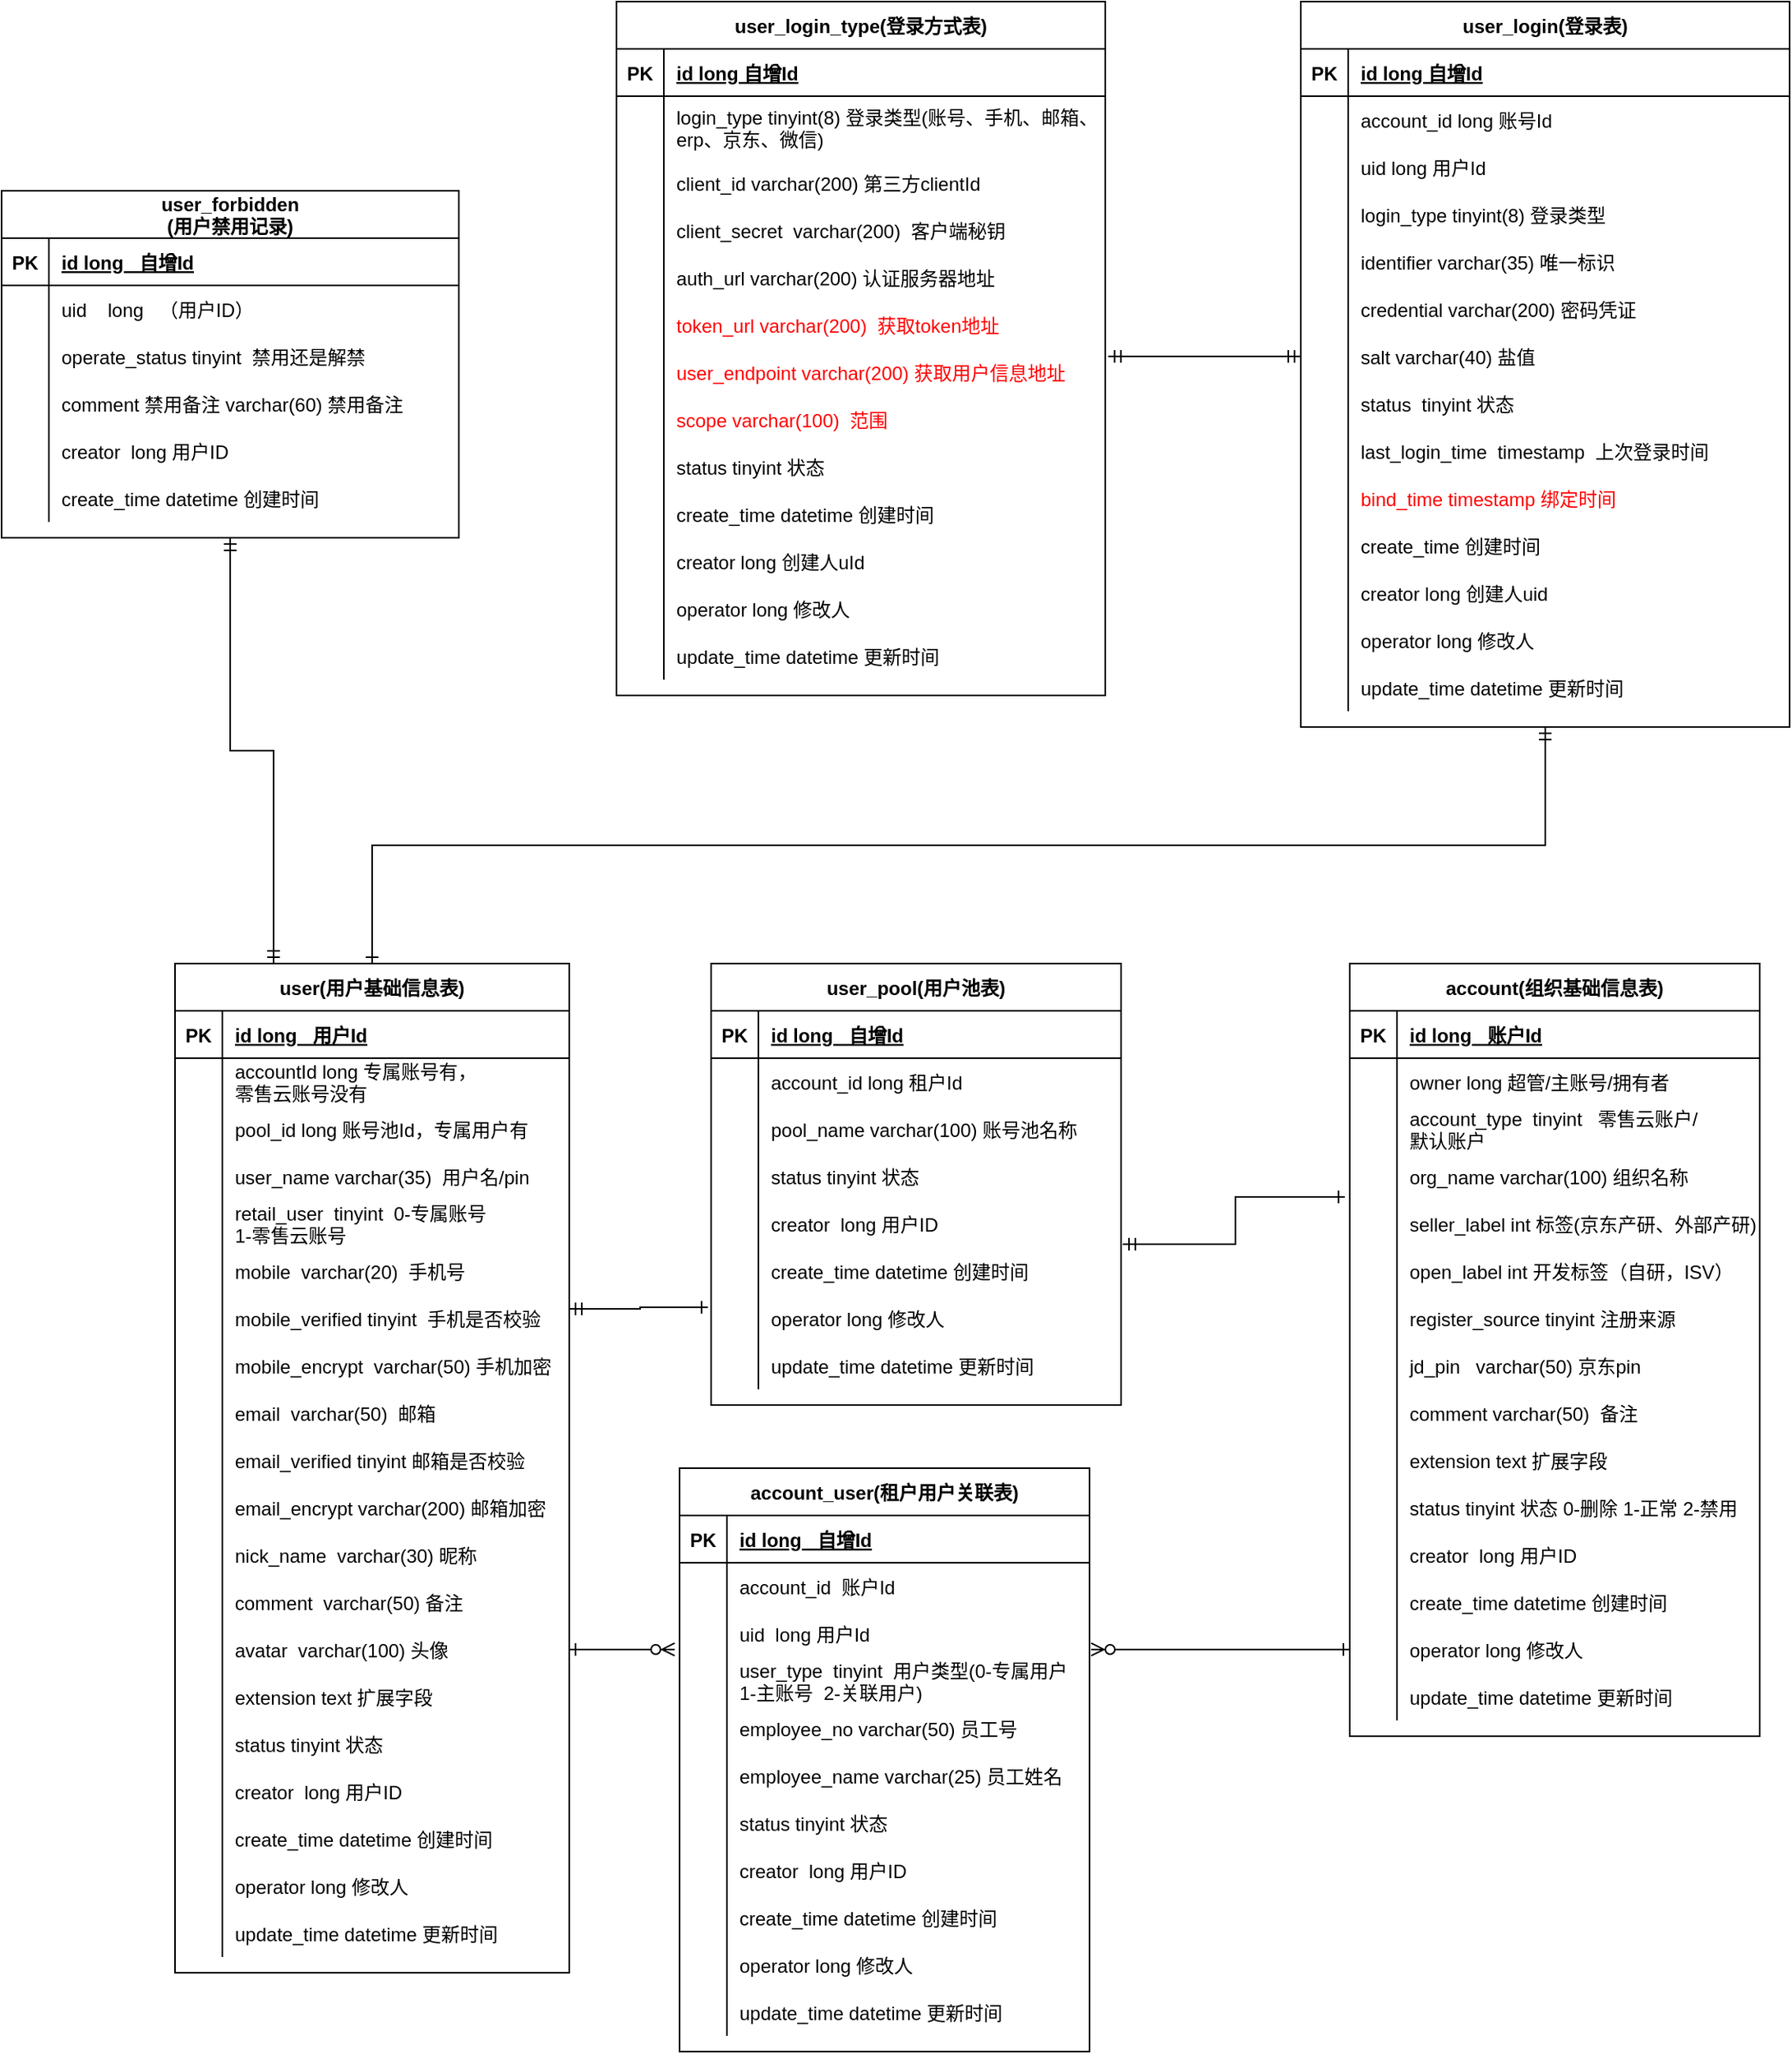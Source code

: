 <mxfile version="15.1.1" type="github" pages="12">
  <diagram name="新账号模型" id="GAu028_C6I_Uu3KQakIe">
    <mxGraphModel dx="1869" dy="1843" grid="1" gridSize="10" guides="1" tooltips="1" connect="1" arrows="1" fold="1" page="1" pageScale="1" pageWidth="827" pageHeight="1169" math="0" shadow="0">
      <root>
        <mxCell id="3YyG82Lg_kokqVduegiq-0" />
        <mxCell id="3YyG82Lg_kokqVduegiq-1" parent="3YyG82Lg_kokqVduegiq-0" />
        <mxCell id="3YyG82Lg_kokqVduegiq-3" value="account(组织基础信息表)" style="shape=table;startSize=30;container=1;collapsible=1;childLayout=tableLayout;fixedRows=1;rowLines=0;fontStyle=1;align=center;resizeLast=1;" parent="3YyG82Lg_kokqVduegiq-1" vertex="1">
          <mxGeometry x="135" y="400" width="260" height="490" as="geometry" />
        </mxCell>
        <mxCell id="3YyG82Lg_kokqVduegiq-4" value="" style="shape=partialRectangle;collapsible=0;dropTarget=0;pointerEvents=0;fillColor=none;points=[[0,0.5],[1,0.5]];portConstraint=eastwest;top=0;left=0;right=0;bottom=1;" parent="3YyG82Lg_kokqVduegiq-3" vertex="1">
          <mxGeometry y="30" width="260" height="30" as="geometry" />
        </mxCell>
        <mxCell id="3YyG82Lg_kokqVduegiq-5" value="PK" style="shape=partialRectangle;overflow=hidden;connectable=0;fillColor=none;top=0;left=0;bottom=0;right=0;fontStyle=1;" parent="3YyG82Lg_kokqVduegiq-4" vertex="1">
          <mxGeometry width="30" height="30" as="geometry" />
        </mxCell>
        <mxCell id="3YyG82Lg_kokqVduegiq-6" value="id long   账户Id" style="shape=partialRectangle;overflow=hidden;connectable=0;fillColor=none;top=0;left=0;bottom=0;right=0;align=left;spacingLeft=6;fontStyle=5;" parent="3YyG82Lg_kokqVduegiq-4" vertex="1">
          <mxGeometry x="30" width="230" height="30" as="geometry" />
        </mxCell>
        <mxCell id="YYw3xTk-6l2pHXj1h9IW-201" style="shape=partialRectangle;collapsible=0;dropTarget=0;pointerEvents=0;fillColor=none;points=[[0,0.5],[1,0.5]];portConstraint=eastwest;top=0;left=0;right=0;bottom=0;" parent="3YyG82Lg_kokqVduegiq-3" vertex="1">
          <mxGeometry y="60" width="260" height="30" as="geometry" />
        </mxCell>
        <mxCell id="YYw3xTk-6l2pHXj1h9IW-202" style="shape=partialRectangle;overflow=hidden;connectable=0;fillColor=none;top=0;left=0;bottom=0;right=0;" parent="YYw3xTk-6l2pHXj1h9IW-201" vertex="1">
          <mxGeometry width="30" height="30" as="geometry" />
        </mxCell>
        <mxCell id="YYw3xTk-6l2pHXj1h9IW-203" value="owner long 超管/主账号/拥有者" style="shape=partialRectangle;overflow=hidden;connectable=0;fillColor=none;top=0;left=0;bottom=0;right=0;align=left;spacingLeft=6;" parent="YYw3xTk-6l2pHXj1h9IW-201" vertex="1">
          <mxGeometry x="30" width="230" height="30" as="geometry" />
        </mxCell>
        <mxCell id="3YyG82Lg_kokqVduegiq-7" style="shape=partialRectangle;collapsible=0;dropTarget=0;pointerEvents=0;fillColor=none;points=[[0,0.5],[1,0.5]];portConstraint=eastwest;top=0;left=0;right=0;bottom=0;" parent="3YyG82Lg_kokqVduegiq-3" vertex="1">
          <mxGeometry y="90" width="260" height="30" as="geometry" />
        </mxCell>
        <mxCell id="3YyG82Lg_kokqVduegiq-8" style="shape=partialRectangle;overflow=hidden;connectable=0;fillColor=none;top=0;left=0;bottom=0;right=0;" parent="3YyG82Lg_kokqVduegiq-7" vertex="1">
          <mxGeometry width="30" height="30" as="geometry" />
        </mxCell>
        <mxCell id="3YyG82Lg_kokqVduegiq-9" value="account_type  tinyint   零售云账户/&#xa;默认账户" style="shape=partialRectangle;overflow=hidden;connectable=0;fillColor=none;top=0;left=0;bottom=0;right=0;align=left;spacingLeft=6;" parent="3YyG82Lg_kokqVduegiq-7" vertex="1">
          <mxGeometry x="30" width="230" height="30" as="geometry" />
        </mxCell>
        <mxCell id="YYw3xTk-6l2pHXj1h9IW-64" style="shape=partialRectangle;collapsible=0;dropTarget=0;pointerEvents=0;fillColor=none;points=[[0,0.5],[1,0.5]];portConstraint=eastwest;top=0;left=0;right=0;bottom=0;" parent="3YyG82Lg_kokqVduegiq-3" vertex="1">
          <mxGeometry y="120" width="260" height="30" as="geometry" />
        </mxCell>
        <mxCell id="YYw3xTk-6l2pHXj1h9IW-65" style="shape=partialRectangle;overflow=hidden;connectable=0;fillColor=none;top=0;left=0;bottom=0;right=0;" parent="YYw3xTk-6l2pHXj1h9IW-64" vertex="1">
          <mxGeometry width="30" height="30" as="geometry" />
        </mxCell>
        <mxCell id="YYw3xTk-6l2pHXj1h9IW-66" value="org_name varchar(100) 组织名称" style="shape=partialRectangle;overflow=hidden;connectable=0;fillColor=none;top=0;left=0;bottom=0;right=0;align=left;spacingLeft=6;" parent="YYw3xTk-6l2pHXj1h9IW-64" vertex="1">
          <mxGeometry x="30" width="230" height="30" as="geometry" />
        </mxCell>
        <mxCell id="3YyG82Lg_kokqVduegiq-10" style="shape=partialRectangle;collapsible=0;dropTarget=0;pointerEvents=0;fillColor=none;points=[[0,0.5],[1,0.5]];portConstraint=eastwest;top=0;left=0;right=0;bottom=0;" parent="3YyG82Lg_kokqVduegiq-3" vertex="1">
          <mxGeometry y="150" width="260" height="30" as="geometry" />
        </mxCell>
        <mxCell id="3YyG82Lg_kokqVduegiq-11" style="shape=partialRectangle;overflow=hidden;connectable=0;fillColor=none;top=0;left=0;bottom=0;right=0;" parent="3YyG82Lg_kokqVduegiq-10" vertex="1">
          <mxGeometry width="30" height="30" as="geometry" />
        </mxCell>
        <mxCell id="3YyG82Lg_kokqVduegiq-12" value="seller_label int 标签(京东产研、外部产研)" style="shape=partialRectangle;overflow=hidden;connectable=0;fillColor=none;top=0;left=0;bottom=0;right=0;align=left;spacingLeft=6;" parent="3YyG82Lg_kokqVduegiq-10" vertex="1">
          <mxGeometry x="30" width="230" height="30" as="geometry" />
        </mxCell>
        <mxCell id="3YyG82Lg_kokqVduegiq-16" style="shape=partialRectangle;collapsible=0;dropTarget=0;pointerEvents=0;fillColor=none;points=[[0,0.5],[1,0.5]];portConstraint=eastwest;top=0;left=0;right=0;bottom=0;" parent="3YyG82Lg_kokqVduegiq-3" vertex="1">
          <mxGeometry y="180" width="260" height="30" as="geometry" />
        </mxCell>
        <mxCell id="3YyG82Lg_kokqVduegiq-17" style="shape=partialRectangle;overflow=hidden;connectable=0;fillColor=none;top=0;left=0;bottom=0;right=0;" parent="3YyG82Lg_kokqVduegiq-16" vertex="1">
          <mxGeometry width="30" height="30" as="geometry" />
        </mxCell>
        <mxCell id="3YyG82Lg_kokqVduegiq-18" value="open_label int 开发标签（自研，ISV）" style="shape=partialRectangle;overflow=hidden;connectable=0;fillColor=none;top=0;left=0;bottom=0;right=0;align=left;spacingLeft=6;" parent="3YyG82Lg_kokqVduegiq-16" vertex="1">
          <mxGeometry x="30" width="230" height="30" as="geometry" />
        </mxCell>
        <mxCell id="3YyG82Lg_kokqVduegiq-19" style="shape=partialRectangle;collapsible=0;dropTarget=0;pointerEvents=0;fillColor=none;points=[[0,0.5],[1,0.5]];portConstraint=eastwest;top=0;left=0;right=0;bottom=0;" parent="3YyG82Lg_kokqVduegiq-3" vertex="1">
          <mxGeometry y="210" width="260" height="30" as="geometry" />
        </mxCell>
        <mxCell id="3YyG82Lg_kokqVduegiq-20" style="shape=partialRectangle;overflow=hidden;connectable=0;fillColor=none;top=0;left=0;bottom=0;right=0;" parent="3YyG82Lg_kokqVduegiq-19" vertex="1">
          <mxGeometry width="30" height="30" as="geometry" />
        </mxCell>
        <mxCell id="3YyG82Lg_kokqVduegiq-21" value="register_source tinyint 注册来源" style="shape=partialRectangle;overflow=hidden;connectable=0;fillColor=none;top=0;left=0;bottom=0;right=0;align=left;spacingLeft=6;" parent="3YyG82Lg_kokqVduegiq-19" vertex="1">
          <mxGeometry x="30" width="230" height="30" as="geometry" />
        </mxCell>
        <mxCell id="YYw3xTk-6l2pHXj1h9IW-34" style="shape=partialRectangle;collapsible=0;dropTarget=0;pointerEvents=0;fillColor=none;points=[[0,0.5],[1,0.5]];portConstraint=eastwest;top=0;left=0;right=0;bottom=0;" parent="3YyG82Lg_kokqVduegiq-3" vertex="1">
          <mxGeometry y="240" width="260" height="30" as="geometry" />
        </mxCell>
        <mxCell id="YYw3xTk-6l2pHXj1h9IW-35" style="shape=partialRectangle;overflow=hidden;connectable=0;fillColor=none;top=0;left=0;bottom=0;right=0;" parent="YYw3xTk-6l2pHXj1h9IW-34" vertex="1">
          <mxGeometry width="30" height="30" as="geometry" />
        </mxCell>
        <mxCell id="YYw3xTk-6l2pHXj1h9IW-36" value="jd_pin   varchar(50) 京东pin" style="shape=partialRectangle;overflow=hidden;connectable=0;fillColor=none;top=0;left=0;bottom=0;right=0;align=left;spacingLeft=6;" parent="YYw3xTk-6l2pHXj1h9IW-34" vertex="1">
          <mxGeometry x="30" width="230" height="30" as="geometry" />
        </mxCell>
        <mxCell id="YYw3xTk-6l2pHXj1h9IW-52" style="shape=partialRectangle;collapsible=0;dropTarget=0;pointerEvents=0;fillColor=none;points=[[0,0.5],[1,0.5]];portConstraint=eastwest;top=0;left=0;right=0;bottom=0;" parent="3YyG82Lg_kokqVduegiq-3" vertex="1">
          <mxGeometry y="270" width="260" height="30" as="geometry" />
        </mxCell>
        <mxCell id="YYw3xTk-6l2pHXj1h9IW-53" style="shape=partialRectangle;overflow=hidden;connectable=0;fillColor=none;top=0;left=0;bottom=0;right=0;" parent="YYw3xTk-6l2pHXj1h9IW-52" vertex="1">
          <mxGeometry width="30" height="30" as="geometry" />
        </mxCell>
        <mxCell id="YYw3xTk-6l2pHXj1h9IW-54" value="comment varchar(50)  备注" style="shape=partialRectangle;overflow=hidden;connectable=0;fillColor=none;top=0;left=0;bottom=0;right=0;align=left;spacingLeft=6;" parent="YYw3xTk-6l2pHXj1h9IW-52" vertex="1">
          <mxGeometry x="30" width="230" height="30" as="geometry" />
        </mxCell>
        <mxCell id="YYw3xTk-6l2pHXj1h9IW-216" style="shape=partialRectangle;collapsible=0;dropTarget=0;pointerEvents=0;fillColor=none;points=[[0,0.5],[1,0.5]];portConstraint=eastwest;top=0;left=0;right=0;bottom=0;" parent="3YyG82Lg_kokqVduegiq-3" vertex="1">
          <mxGeometry y="300" width="260" height="30" as="geometry" />
        </mxCell>
        <mxCell id="YYw3xTk-6l2pHXj1h9IW-217" style="shape=partialRectangle;overflow=hidden;connectable=0;fillColor=none;top=0;left=0;bottom=0;right=0;" parent="YYw3xTk-6l2pHXj1h9IW-216" vertex="1">
          <mxGeometry width="30" height="30" as="geometry" />
        </mxCell>
        <mxCell id="YYw3xTk-6l2pHXj1h9IW-218" value="extension text 扩展字段" style="shape=partialRectangle;overflow=hidden;connectable=0;fillColor=none;top=0;left=0;bottom=0;right=0;align=left;spacingLeft=6;" parent="YYw3xTk-6l2pHXj1h9IW-216" vertex="1">
          <mxGeometry x="30" width="230" height="30" as="geometry" />
        </mxCell>
        <mxCell id="3YyG82Lg_kokqVduegiq-22" style="shape=partialRectangle;collapsible=0;dropTarget=0;pointerEvents=0;fillColor=none;points=[[0,0.5],[1,0.5]];portConstraint=eastwest;top=0;left=0;right=0;bottom=0;" parent="3YyG82Lg_kokqVduegiq-3" vertex="1">
          <mxGeometry y="330" width="260" height="30" as="geometry" />
        </mxCell>
        <mxCell id="3YyG82Lg_kokqVduegiq-23" style="shape=partialRectangle;overflow=hidden;connectable=0;fillColor=none;top=0;left=0;bottom=0;right=0;" parent="3YyG82Lg_kokqVduegiq-22" vertex="1">
          <mxGeometry width="30" height="30" as="geometry" />
        </mxCell>
        <mxCell id="3YyG82Lg_kokqVduegiq-24" value="status tinyint 状态 0-删除 1-正常 2-禁用" style="shape=partialRectangle;overflow=hidden;connectable=0;fillColor=none;top=0;left=0;bottom=0;right=0;align=left;spacingLeft=6;" parent="3YyG82Lg_kokqVduegiq-22" vertex="1">
          <mxGeometry x="30" width="230" height="30" as="geometry" />
        </mxCell>
        <mxCell id="3YyG82Lg_kokqVduegiq-25" style="shape=partialRectangle;collapsible=0;dropTarget=0;pointerEvents=0;fillColor=none;points=[[0,0.5],[1,0.5]];portConstraint=eastwest;top=0;left=0;right=0;bottom=0;" parent="3YyG82Lg_kokqVduegiq-3" vertex="1">
          <mxGeometry y="360" width="260" height="30" as="geometry" />
        </mxCell>
        <mxCell id="3YyG82Lg_kokqVduegiq-26" style="shape=partialRectangle;overflow=hidden;connectable=0;fillColor=none;top=0;left=0;bottom=0;right=0;" parent="3YyG82Lg_kokqVduegiq-25" vertex="1">
          <mxGeometry width="30" height="30" as="geometry" />
        </mxCell>
        <mxCell id="3YyG82Lg_kokqVduegiq-27" value="creator  long 用户ID " style="shape=partialRectangle;overflow=hidden;connectable=0;fillColor=none;top=0;left=0;bottom=0;right=0;align=left;spacingLeft=6;" parent="3YyG82Lg_kokqVduegiq-25" vertex="1">
          <mxGeometry x="30" width="230" height="30" as="geometry" />
        </mxCell>
        <mxCell id="3YyG82Lg_kokqVduegiq-28" style="shape=partialRectangle;collapsible=0;dropTarget=0;pointerEvents=0;fillColor=none;points=[[0,0.5],[1,0.5]];portConstraint=eastwest;top=0;left=0;right=0;bottom=0;" parent="3YyG82Lg_kokqVduegiq-3" vertex="1">
          <mxGeometry y="390" width="260" height="30" as="geometry" />
        </mxCell>
        <mxCell id="3YyG82Lg_kokqVduegiq-29" style="shape=partialRectangle;overflow=hidden;connectable=0;fillColor=none;top=0;left=0;bottom=0;right=0;" parent="3YyG82Lg_kokqVduegiq-28" vertex="1">
          <mxGeometry width="30" height="30" as="geometry" />
        </mxCell>
        <mxCell id="3YyG82Lg_kokqVduegiq-30" value="create_time datetime 创建时间" style="shape=partialRectangle;overflow=hidden;connectable=0;fillColor=none;top=0;left=0;bottom=0;right=0;align=left;spacingLeft=6;" parent="3YyG82Lg_kokqVduegiq-28" vertex="1">
          <mxGeometry x="30" width="230" height="30" as="geometry" />
        </mxCell>
        <mxCell id="3YyG82Lg_kokqVduegiq-31" style="shape=partialRectangle;collapsible=0;dropTarget=0;pointerEvents=0;fillColor=none;points=[[0,0.5],[1,0.5]];portConstraint=eastwest;top=0;left=0;right=0;bottom=0;" parent="3YyG82Lg_kokqVduegiq-3" vertex="1">
          <mxGeometry y="420" width="260" height="30" as="geometry" />
        </mxCell>
        <mxCell id="3YyG82Lg_kokqVduegiq-32" style="shape=partialRectangle;overflow=hidden;connectable=0;fillColor=none;top=0;left=0;bottom=0;right=0;" parent="3YyG82Lg_kokqVduegiq-31" vertex="1">
          <mxGeometry width="30" height="30" as="geometry" />
        </mxCell>
        <mxCell id="3YyG82Lg_kokqVduegiq-33" value="operator long 修改人" style="shape=partialRectangle;overflow=hidden;connectable=0;fillColor=none;top=0;left=0;bottom=0;right=0;align=left;spacingLeft=6;" parent="3YyG82Lg_kokqVduegiq-31" vertex="1">
          <mxGeometry x="30" width="230" height="30" as="geometry" />
        </mxCell>
        <mxCell id="3YyG82Lg_kokqVduegiq-34" style="shape=partialRectangle;collapsible=0;dropTarget=0;pointerEvents=0;fillColor=none;points=[[0,0.5],[1,0.5]];portConstraint=eastwest;top=0;left=0;right=0;bottom=0;" parent="3YyG82Lg_kokqVduegiq-3" vertex="1">
          <mxGeometry y="450" width="260" height="30" as="geometry" />
        </mxCell>
        <mxCell id="3YyG82Lg_kokqVduegiq-35" style="shape=partialRectangle;overflow=hidden;connectable=0;fillColor=none;top=0;left=0;bottom=0;right=0;" parent="3YyG82Lg_kokqVduegiq-34" vertex="1">
          <mxGeometry width="30" height="30" as="geometry" />
        </mxCell>
        <mxCell id="3YyG82Lg_kokqVduegiq-36" value="update_time datetime 更新时间" style="shape=partialRectangle;overflow=hidden;connectable=0;fillColor=none;top=0;left=0;bottom=0;right=0;align=left;spacingLeft=6;" parent="3YyG82Lg_kokqVduegiq-34" vertex="1">
          <mxGeometry x="30" width="230" height="30" as="geometry" />
        </mxCell>
        <mxCell id="C7EcWkvNgXZS2JzSYfnf-0" style="edgeStyle=orthogonalEdgeStyle;rounded=0;orthogonalLoop=1;jettySize=auto;html=1;exitX=0.5;exitY=0;exitDx=0;exitDy=0;entryX=0.5;entryY=1;entryDx=0;entryDy=0;startArrow=ERone;startFill=0;endArrow=ERmandOne;endFill=0;" parent="3YyG82Lg_kokqVduegiq-1" source="3YyG82Lg_kokqVduegiq-37" target="3YyG82Lg_kokqVduegiq-80" edge="1">
          <mxGeometry relative="1" as="geometry" />
        </mxCell>
        <mxCell id="3YyG82Lg_kokqVduegiq-37" value="user(用户基础信息表)" style="shape=table;startSize=30;container=1;collapsible=1;childLayout=tableLayout;fixedRows=1;rowLines=0;fontStyle=1;align=center;resizeLast=1;" parent="3YyG82Lg_kokqVduegiq-1" vertex="1">
          <mxGeometry x="-610" y="400" width="250" height="640" as="geometry" />
        </mxCell>
        <mxCell id="3YyG82Lg_kokqVduegiq-38" value="" style="shape=partialRectangle;collapsible=0;dropTarget=0;pointerEvents=0;fillColor=none;points=[[0,0.5],[1,0.5]];portConstraint=eastwest;top=0;left=0;right=0;bottom=1;" parent="3YyG82Lg_kokqVduegiq-37" vertex="1">
          <mxGeometry y="30" width="250" height="30" as="geometry" />
        </mxCell>
        <mxCell id="3YyG82Lg_kokqVduegiq-39" value="PK" style="shape=partialRectangle;overflow=hidden;connectable=0;fillColor=none;top=0;left=0;bottom=0;right=0;fontStyle=1;" parent="3YyG82Lg_kokqVduegiq-38" vertex="1">
          <mxGeometry width="30" height="30" as="geometry" />
        </mxCell>
        <mxCell id="3YyG82Lg_kokqVduegiq-40" value="id long   用户Id" style="shape=partialRectangle;overflow=hidden;connectable=0;fillColor=none;top=0;left=0;bottom=0;right=0;align=left;spacingLeft=6;fontStyle=5;" parent="3YyG82Lg_kokqVduegiq-38" vertex="1">
          <mxGeometry x="30" width="220" height="30" as="geometry" />
        </mxCell>
        <mxCell id="3YyG82Lg_kokqVduegiq-44" value="" style="shape=partialRectangle;collapsible=0;dropTarget=0;pointerEvents=0;fillColor=none;points=[[0,0.5],[1,0.5]];portConstraint=eastwest;top=0;left=0;right=0;bottom=0;" parent="3YyG82Lg_kokqVduegiq-37" vertex="1">
          <mxGeometry y="60" width="250" height="30" as="geometry" />
        </mxCell>
        <mxCell id="3YyG82Lg_kokqVduegiq-45" value="" style="shape=partialRectangle;overflow=hidden;connectable=0;fillColor=none;top=0;left=0;bottom=0;right=0;" parent="3YyG82Lg_kokqVduegiq-44" vertex="1">
          <mxGeometry width="30" height="30" as="geometry" />
        </mxCell>
        <mxCell id="3YyG82Lg_kokqVduegiq-46" value="accountId long 专属账号有，&#xa;零售云账号没有" style="shape=partialRectangle;overflow=hidden;connectable=0;fillColor=none;top=0;left=0;bottom=0;right=0;align=left;spacingLeft=6;" parent="3YyG82Lg_kokqVduegiq-44" vertex="1">
          <mxGeometry x="30" width="220" height="30" as="geometry" />
        </mxCell>
        <mxCell id="YYw3xTk-6l2pHXj1h9IW-194" style="shape=partialRectangle;collapsible=0;dropTarget=0;pointerEvents=0;fillColor=none;points=[[0,0.5],[1,0.5]];portConstraint=eastwest;top=0;left=0;right=0;bottom=0;" parent="3YyG82Lg_kokqVduegiq-37" vertex="1">
          <mxGeometry y="90" width="250" height="30" as="geometry" />
        </mxCell>
        <mxCell id="YYw3xTk-6l2pHXj1h9IW-195" style="shape=partialRectangle;overflow=hidden;connectable=0;fillColor=none;top=0;left=0;bottom=0;right=0;" parent="YYw3xTk-6l2pHXj1h9IW-194" vertex="1">
          <mxGeometry width="30" height="30" as="geometry" />
        </mxCell>
        <mxCell id="YYw3xTk-6l2pHXj1h9IW-196" value="pool_id long 账号池Id，专属用户有" style="shape=partialRectangle;overflow=hidden;connectable=0;fillColor=none;top=0;left=0;bottom=0;right=0;align=left;spacingLeft=6;" parent="YYw3xTk-6l2pHXj1h9IW-194" vertex="1">
          <mxGeometry x="30" width="220" height="30" as="geometry" />
        </mxCell>
        <mxCell id="YYw3xTk-6l2pHXj1h9IW-130" style="shape=partialRectangle;collapsible=0;dropTarget=0;pointerEvents=0;fillColor=none;points=[[0,0.5],[1,0.5]];portConstraint=eastwest;top=0;left=0;right=0;bottom=0;" parent="3YyG82Lg_kokqVduegiq-37" vertex="1">
          <mxGeometry y="120" width="250" height="30" as="geometry" />
        </mxCell>
        <mxCell id="YYw3xTk-6l2pHXj1h9IW-131" style="shape=partialRectangle;overflow=hidden;connectable=0;fillColor=none;top=0;left=0;bottom=0;right=0;" parent="YYw3xTk-6l2pHXj1h9IW-130" vertex="1">
          <mxGeometry width="30" height="30" as="geometry" />
        </mxCell>
        <mxCell id="YYw3xTk-6l2pHXj1h9IW-132" value="user_name varchar(35)  用户名/pin" style="shape=partialRectangle;overflow=hidden;connectable=0;fillColor=none;top=0;left=0;bottom=0;right=0;align=left;spacingLeft=6;" parent="YYw3xTk-6l2pHXj1h9IW-130" vertex="1">
          <mxGeometry x="30" width="220" height="30" as="geometry" />
        </mxCell>
        <mxCell id="3YyG82Lg_kokqVduegiq-47" style="shape=partialRectangle;collapsible=0;dropTarget=0;pointerEvents=0;fillColor=none;points=[[0,0.5],[1,0.5]];portConstraint=eastwest;top=0;left=0;right=0;bottom=0;" parent="3YyG82Lg_kokqVduegiq-37" vertex="1">
          <mxGeometry y="150" width="250" height="30" as="geometry" />
        </mxCell>
        <mxCell id="3YyG82Lg_kokqVduegiq-48" style="shape=partialRectangle;overflow=hidden;connectable=0;fillColor=none;top=0;left=0;bottom=0;right=0;" parent="3YyG82Lg_kokqVduegiq-47" vertex="1">
          <mxGeometry width="30" height="30" as="geometry" />
        </mxCell>
        <mxCell id="3YyG82Lg_kokqVduegiq-49" value="retail_user  tinyint  0-专属账号&#xa;1-零售云账号" style="shape=partialRectangle;overflow=hidden;connectable=0;fillColor=none;top=0;left=0;bottom=0;right=0;align=left;spacingLeft=6;" parent="3YyG82Lg_kokqVduegiq-47" vertex="1">
          <mxGeometry x="30" width="220" height="30" as="geometry" />
        </mxCell>
        <mxCell id="3YyG82Lg_kokqVduegiq-50" style="shape=partialRectangle;collapsible=0;dropTarget=0;pointerEvents=0;fillColor=none;points=[[0,0.5],[1,0.5]];portConstraint=eastwest;top=0;left=0;right=0;bottom=0;" parent="3YyG82Lg_kokqVduegiq-37" vertex="1">
          <mxGeometry y="180" width="250" height="30" as="geometry" />
        </mxCell>
        <mxCell id="3YyG82Lg_kokqVduegiq-51" style="shape=partialRectangle;overflow=hidden;connectable=0;fillColor=none;top=0;left=0;bottom=0;right=0;" parent="3YyG82Lg_kokqVduegiq-50" vertex="1">
          <mxGeometry width="30" height="30" as="geometry" />
        </mxCell>
        <mxCell id="3YyG82Lg_kokqVduegiq-52" value="mobile  varchar(20)  手机号" style="shape=partialRectangle;overflow=hidden;connectable=0;fillColor=none;top=0;left=0;bottom=0;right=0;align=left;spacingLeft=6;" parent="3YyG82Lg_kokqVduegiq-50" vertex="1">
          <mxGeometry x="30" width="220" height="30" as="geometry" />
        </mxCell>
        <mxCell id="YYw3xTk-6l2pHXj1h9IW-43" style="shape=partialRectangle;collapsible=0;dropTarget=0;pointerEvents=0;fillColor=none;points=[[0,0.5],[1,0.5]];portConstraint=eastwest;top=0;left=0;right=0;bottom=0;" parent="3YyG82Lg_kokqVduegiq-37" vertex="1">
          <mxGeometry y="210" width="250" height="30" as="geometry" />
        </mxCell>
        <mxCell id="YYw3xTk-6l2pHXj1h9IW-44" style="shape=partialRectangle;overflow=hidden;connectable=0;fillColor=none;top=0;left=0;bottom=0;right=0;" parent="YYw3xTk-6l2pHXj1h9IW-43" vertex="1">
          <mxGeometry width="30" height="30" as="geometry" />
        </mxCell>
        <mxCell id="YYw3xTk-6l2pHXj1h9IW-45" value="mobile_verified tinyint  手机是否校验" style="shape=partialRectangle;overflow=hidden;connectable=0;fillColor=none;top=0;left=0;bottom=0;right=0;align=left;spacingLeft=6;" parent="YYw3xTk-6l2pHXj1h9IW-43" vertex="1">
          <mxGeometry x="30" width="220" height="30" as="geometry" />
        </mxCell>
        <mxCell id="YYw3xTk-6l2pHXj1h9IW-40" style="shape=partialRectangle;collapsible=0;dropTarget=0;pointerEvents=0;fillColor=none;points=[[0,0.5],[1,0.5]];portConstraint=eastwest;top=0;left=0;right=0;bottom=0;" parent="3YyG82Lg_kokqVduegiq-37" vertex="1">
          <mxGeometry y="240" width="250" height="30" as="geometry" />
        </mxCell>
        <mxCell id="YYw3xTk-6l2pHXj1h9IW-41" style="shape=partialRectangle;overflow=hidden;connectable=0;fillColor=none;top=0;left=0;bottom=0;right=0;" parent="YYw3xTk-6l2pHXj1h9IW-40" vertex="1">
          <mxGeometry width="30" height="30" as="geometry" />
        </mxCell>
        <mxCell id="YYw3xTk-6l2pHXj1h9IW-42" value="mobile_encrypt  varchar(50) 手机加密" style="shape=partialRectangle;overflow=hidden;connectable=0;fillColor=none;top=0;left=0;bottom=0;right=0;align=left;spacingLeft=6;" parent="YYw3xTk-6l2pHXj1h9IW-40" vertex="1">
          <mxGeometry x="30" width="220" height="30" as="geometry" />
        </mxCell>
        <mxCell id="3YyG82Lg_kokqVduegiq-53" style="shape=partialRectangle;collapsible=0;dropTarget=0;pointerEvents=0;fillColor=none;points=[[0,0.5],[1,0.5]];portConstraint=eastwest;top=0;left=0;right=0;bottom=0;" parent="3YyG82Lg_kokqVduegiq-37" vertex="1">
          <mxGeometry y="270" width="250" height="30" as="geometry" />
        </mxCell>
        <mxCell id="3YyG82Lg_kokqVduegiq-54" style="shape=partialRectangle;overflow=hidden;connectable=0;fillColor=none;top=0;left=0;bottom=0;right=0;" parent="3YyG82Lg_kokqVduegiq-53" vertex="1">
          <mxGeometry width="30" height="30" as="geometry" />
        </mxCell>
        <mxCell id="3YyG82Lg_kokqVduegiq-55" value="email  varchar(50)  邮箱" style="shape=partialRectangle;overflow=hidden;connectable=0;fillColor=none;top=0;left=0;bottom=0;right=0;align=left;spacingLeft=6;" parent="3YyG82Lg_kokqVduegiq-53" vertex="1">
          <mxGeometry x="30" width="220" height="30" as="geometry" />
        </mxCell>
        <mxCell id="YYw3xTk-6l2pHXj1h9IW-49" style="shape=partialRectangle;collapsible=0;dropTarget=0;pointerEvents=0;fillColor=none;points=[[0,0.5],[1,0.5]];portConstraint=eastwest;top=0;left=0;right=0;bottom=0;" parent="3YyG82Lg_kokqVduegiq-37" vertex="1">
          <mxGeometry y="300" width="250" height="30" as="geometry" />
        </mxCell>
        <mxCell id="YYw3xTk-6l2pHXj1h9IW-50" style="shape=partialRectangle;overflow=hidden;connectable=0;fillColor=none;top=0;left=0;bottom=0;right=0;" parent="YYw3xTk-6l2pHXj1h9IW-49" vertex="1">
          <mxGeometry width="30" height="30" as="geometry" />
        </mxCell>
        <mxCell id="YYw3xTk-6l2pHXj1h9IW-51" value="email_verified tinyint 邮箱是否校验" style="shape=partialRectangle;overflow=hidden;connectable=0;fillColor=none;top=0;left=0;bottom=0;right=0;align=left;spacingLeft=6;" parent="YYw3xTk-6l2pHXj1h9IW-49" vertex="1">
          <mxGeometry x="30" width="220" height="30" as="geometry" />
        </mxCell>
        <mxCell id="YYw3xTk-6l2pHXj1h9IW-46" style="shape=partialRectangle;collapsible=0;dropTarget=0;pointerEvents=0;fillColor=none;points=[[0,0.5],[1,0.5]];portConstraint=eastwest;top=0;left=0;right=0;bottom=0;" parent="3YyG82Lg_kokqVduegiq-37" vertex="1">
          <mxGeometry y="330" width="250" height="30" as="geometry" />
        </mxCell>
        <mxCell id="YYw3xTk-6l2pHXj1h9IW-47" style="shape=partialRectangle;overflow=hidden;connectable=0;fillColor=none;top=0;left=0;bottom=0;right=0;" parent="YYw3xTk-6l2pHXj1h9IW-46" vertex="1">
          <mxGeometry width="30" height="30" as="geometry" />
        </mxCell>
        <mxCell id="YYw3xTk-6l2pHXj1h9IW-48" value="email_encrypt varchar(200) 邮箱加密" style="shape=partialRectangle;overflow=hidden;connectable=0;fillColor=none;top=0;left=0;bottom=0;right=0;align=left;spacingLeft=6;" parent="YYw3xTk-6l2pHXj1h9IW-46" vertex="1">
          <mxGeometry x="30" width="220" height="30" as="geometry" />
        </mxCell>
        <mxCell id="3YyG82Lg_kokqVduegiq-56" style="shape=partialRectangle;collapsible=0;dropTarget=0;pointerEvents=0;fillColor=none;points=[[0,0.5],[1,0.5]];portConstraint=eastwest;top=0;left=0;right=0;bottom=0;" parent="3YyG82Lg_kokqVduegiq-37" vertex="1">
          <mxGeometry y="360" width="250" height="30" as="geometry" />
        </mxCell>
        <mxCell id="3YyG82Lg_kokqVduegiq-57" style="shape=partialRectangle;overflow=hidden;connectable=0;fillColor=none;top=0;left=0;bottom=0;right=0;" parent="3YyG82Lg_kokqVduegiq-56" vertex="1">
          <mxGeometry width="30" height="30" as="geometry" />
        </mxCell>
        <mxCell id="3YyG82Lg_kokqVduegiq-58" value="nick_name  varchar(30) 昵称" style="shape=partialRectangle;overflow=hidden;connectable=0;fillColor=none;top=0;left=0;bottom=0;right=0;align=left;spacingLeft=6;" parent="3YyG82Lg_kokqVduegiq-56" vertex="1">
          <mxGeometry x="30" width="220" height="30" as="geometry" />
        </mxCell>
        <mxCell id="3YyG82Lg_kokqVduegiq-59" style="shape=partialRectangle;collapsible=0;dropTarget=0;pointerEvents=0;fillColor=none;points=[[0,0.5],[1,0.5]];portConstraint=eastwest;top=0;left=0;right=0;bottom=0;" parent="3YyG82Lg_kokqVduegiq-37" vertex="1">
          <mxGeometry y="390" width="250" height="30" as="geometry" />
        </mxCell>
        <mxCell id="3YyG82Lg_kokqVduegiq-60" style="shape=partialRectangle;overflow=hidden;connectable=0;fillColor=none;top=0;left=0;bottom=0;right=0;" parent="3YyG82Lg_kokqVduegiq-59" vertex="1">
          <mxGeometry width="30" height="30" as="geometry" />
        </mxCell>
        <mxCell id="3YyG82Lg_kokqVduegiq-61" value="comment  varchar(50) 备注" style="shape=partialRectangle;overflow=hidden;connectable=0;fillColor=none;top=0;left=0;bottom=0;right=0;align=left;spacingLeft=6;" parent="3YyG82Lg_kokqVduegiq-59" vertex="1">
          <mxGeometry x="30" width="220" height="30" as="geometry" />
        </mxCell>
        <mxCell id="3YyG82Lg_kokqVduegiq-62" style="shape=partialRectangle;collapsible=0;dropTarget=0;pointerEvents=0;fillColor=none;points=[[0,0.5],[1,0.5]];portConstraint=eastwest;top=0;left=0;right=0;bottom=0;" parent="3YyG82Lg_kokqVduegiq-37" vertex="1">
          <mxGeometry y="420" width="250" height="30" as="geometry" />
        </mxCell>
        <mxCell id="3YyG82Lg_kokqVduegiq-63" style="shape=partialRectangle;overflow=hidden;connectable=0;fillColor=none;top=0;left=0;bottom=0;right=0;" parent="3YyG82Lg_kokqVduegiq-62" vertex="1">
          <mxGeometry width="30" height="30" as="geometry" />
        </mxCell>
        <mxCell id="3YyG82Lg_kokqVduegiq-64" value="avatar  varchar(100) 头像" style="shape=partialRectangle;overflow=hidden;connectable=0;fillColor=none;top=0;left=0;bottom=0;right=0;align=left;spacingLeft=6;" parent="3YyG82Lg_kokqVduegiq-62" vertex="1">
          <mxGeometry x="30" width="220" height="30" as="geometry" />
        </mxCell>
        <mxCell id="YYw3xTk-6l2pHXj1h9IW-213" style="shape=partialRectangle;collapsible=0;dropTarget=0;pointerEvents=0;fillColor=none;points=[[0,0.5],[1,0.5]];portConstraint=eastwest;top=0;left=0;right=0;bottom=0;" parent="3YyG82Lg_kokqVduegiq-37" vertex="1">
          <mxGeometry y="450" width="250" height="30" as="geometry" />
        </mxCell>
        <mxCell id="YYw3xTk-6l2pHXj1h9IW-214" style="shape=partialRectangle;overflow=hidden;connectable=0;fillColor=none;top=0;left=0;bottom=0;right=0;" parent="YYw3xTk-6l2pHXj1h9IW-213" vertex="1">
          <mxGeometry width="30" height="30" as="geometry" />
        </mxCell>
        <mxCell id="YYw3xTk-6l2pHXj1h9IW-215" value="extension text 扩展字段" style="shape=partialRectangle;overflow=hidden;connectable=0;fillColor=none;top=0;left=0;bottom=0;right=0;align=left;spacingLeft=6;" parent="YYw3xTk-6l2pHXj1h9IW-213" vertex="1">
          <mxGeometry x="30" width="220" height="30" as="geometry" />
        </mxCell>
        <mxCell id="3YyG82Lg_kokqVduegiq-65" style="shape=partialRectangle;collapsible=0;dropTarget=0;pointerEvents=0;fillColor=none;points=[[0,0.5],[1,0.5]];portConstraint=eastwest;top=0;left=0;right=0;bottom=0;" parent="3YyG82Lg_kokqVduegiq-37" vertex="1">
          <mxGeometry y="480" width="250" height="30" as="geometry" />
        </mxCell>
        <mxCell id="3YyG82Lg_kokqVduegiq-66" style="shape=partialRectangle;overflow=hidden;connectable=0;fillColor=none;top=0;left=0;bottom=0;right=0;" parent="3YyG82Lg_kokqVduegiq-65" vertex="1">
          <mxGeometry width="30" height="30" as="geometry" />
        </mxCell>
        <mxCell id="3YyG82Lg_kokqVduegiq-67" value="status tinyint 状态" style="shape=partialRectangle;overflow=hidden;connectable=0;fillColor=none;top=0;left=0;bottom=0;right=0;align=left;spacingLeft=6;" parent="3YyG82Lg_kokqVduegiq-65" vertex="1">
          <mxGeometry x="30" width="220" height="30" as="geometry" />
        </mxCell>
        <mxCell id="3YyG82Lg_kokqVduegiq-68" style="shape=partialRectangle;collapsible=0;dropTarget=0;pointerEvents=0;fillColor=none;points=[[0,0.5],[1,0.5]];portConstraint=eastwest;top=0;left=0;right=0;bottom=0;" parent="3YyG82Lg_kokqVduegiq-37" vertex="1">
          <mxGeometry y="510" width="250" height="30" as="geometry" />
        </mxCell>
        <mxCell id="3YyG82Lg_kokqVduegiq-69" style="shape=partialRectangle;overflow=hidden;connectable=0;fillColor=none;top=0;left=0;bottom=0;right=0;" parent="3YyG82Lg_kokqVduegiq-68" vertex="1">
          <mxGeometry width="30" height="30" as="geometry" />
        </mxCell>
        <mxCell id="3YyG82Lg_kokqVduegiq-70" value="creator  long 用户ID " style="shape=partialRectangle;overflow=hidden;connectable=0;fillColor=none;top=0;left=0;bottom=0;right=0;align=left;spacingLeft=6;" parent="3YyG82Lg_kokqVduegiq-68" vertex="1">
          <mxGeometry x="30" width="220" height="30" as="geometry" />
        </mxCell>
        <mxCell id="3YyG82Lg_kokqVduegiq-71" style="shape=partialRectangle;collapsible=0;dropTarget=0;pointerEvents=0;fillColor=none;points=[[0,0.5],[1,0.5]];portConstraint=eastwest;top=0;left=0;right=0;bottom=0;" parent="3YyG82Lg_kokqVduegiq-37" vertex="1">
          <mxGeometry y="540" width="250" height="30" as="geometry" />
        </mxCell>
        <mxCell id="3YyG82Lg_kokqVduegiq-72" style="shape=partialRectangle;overflow=hidden;connectable=0;fillColor=none;top=0;left=0;bottom=0;right=0;" parent="3YyG82Lg_kokqVduegiq-71" vertex="1">
          <mxGeometry width="30" height="30" as="geometry" />
        </mxCell>
        <mxCell id="3YyG82Lg_kokqVduegiq-73" value="create_time datetime 创建时间" style="shape=partialRectangle;overflow=hidden;connectable=0;fillColor=none;top=0;left=0;bottom=0;right=0;align=left;spacingLeft=6;" parent="3YyG82Lg_kokqVduegiq-71" vertex="1">
          <mxGeometry x="30" width="220" height="30" as="geometry" />
        </mxCell>
        <mxCell id="3YyG82Lg_kokqVduegiq-74" style="shape=partialRectangle;collapsible=0;dropTarget=0;pointerEvents=0;fillColor=none;points=[[0,0.5],[1,0.5]];portConstraint=eastwest;top=0;left=0;right=0;bottom=0;" parent="3YyG82Lg_kokqVduegiq-37" vertex="1">
          <mxGeometry y="570" width="250" height="30" as="geometry" />
        </mxCell>
        <mxCell id="3YyG82Lg_kokqVduegiq-75" style="shape=partialRectangle;overflow=hidden;connectable=0;fillColor=none;top=0;left=0;bottom=0;right=0;" parent="3YyG82Lg_kokqVduegiq-74" vertex="1">
          <mxGeometry width="30" height="30" as="geometry" />
        </mxCell>
        <mxCell id="3YyG82Lg_kokqVduegiq-76" value="operator long 修改人" style="shape=partialRectangle;overflow=hidden;connectable=0;fillColor=none;top=0;left=0;bottom=0;right=0;align=left;spacingLeft=6;" parent="3YyG82Lg_kokqVduegiq-74" vertex="1">
          <mxGeometry x="30" width="220" height="30" as="geometry" />
        </mxCell>
        <mxCell id="3YyG82Lg_kokqVduegiq-77" style="shape=partialRectangle;collapsible=0;dropTarget=0;pointerEvents=0;fillColor=none;points=[[0,0.5],[1,0.5]];portConstraint=eastwest;top=0;left=0;right=0;bottom=0;" parent="3YyG82Lg_kokqVduegiq-37" vertex="1">
          <mxGeometry y="600" width="250" height="30" as="geometry" />
        </mxCell>
        <mxCell id="3YyG82Lg_kokqVduegiq-78" style="shape=partialRectangle;overflow=hidden;connectable=0;fillColor=none;top=0;left=0;bottom=0;right=0;" parent="3YyG82Lg_kokqVduegiq-77" vertex="1">
          <mxGeometry width="30" height="30" as="geometry" />
        </mxCell>
        <mxCell id="3YyG82Lg_kokqVduegiq-79" value="update_time datetime 更新时间" style="shape=partialRectangle;overflow=hidden;connectable=0;fillColor=none;top=0;left=0;bottom=0;right=0;align=left;spacingLeft=6;" parent="3YyG82Lg_kokqVduegiq-77" vertex="1">
          <mxGeometry x="30" width="220" height="30" as="geometry" />
        </mxCell>
        <mxCell id="3YyG82Lg_kokqVduegiq-80" value="user_login(登录表)" style="shape=table;startSize=30;container=1;collapsible=1;childLayout=tableLayout;fixedRows=1;rowLines=0;fontStyle=1;align=center;resizeLast=1;" parent="3YyG82Lg_kokqVduegiq-1" vertex="1">
          <mxGeometry x="104" y="-210" width="310" height="460" as="geometry" />
        </mxCell>
        <mxCell id="3YyG82Lg_kokqVduegiq-81" value="" style="shape=partialRectangle;collapsible=0;dropTarget=0;pointerEvents=0;fillColor=none;points=[[0,0.5],[1,0.5]];portConstraint=eastwest;top=0;left=0;right=0;bottom=1;" parent="3YyG82Lg_kokqVduegiq-80" vertex="1">
          <mxGeometry y="30" width="310" height="30" as="geometry" />
        </mxCell>
        <mxCell id="3YyG82Lg_kokqVduegiq-82" value="PK" style="shape=partialRectangle;overflow=hidden;connectable=0;fillColor=none;top=0;left=0;bottom=0;right=0;fontStyle=1;" parent="3YyG82Lg_kokqVduegiq-81" vertex="1">
          <mxGeometry width="30" height="30" as="geometry" />
        </mxCell>
        <mxCell id="3YyG82Lg_kokqVduegiq-83" value="id long 自增Id" style="shape=partialRectangle;overflow=hidden;connectable=0;fillColor=none;top=0;left=0;bottom=0;right=0;align=left;spacingLeft=6;fontStyle=5;" parent="3YyG82Lg_kokqVduegiq-81" vertex="1">
          <mxGeometry x="30" width="280" height="30" as="geometry" />
        </mxCell>
        <mxCell id="3YyG82Lg_kokqVduegiq-84" style="shape=partialRectangle;collapsible=0;dropTarget=0;pointerEvents=0;fillColor=none;points=[[0,0.5],[1,0.5]];portConstraint=eastwest;top=0;left=0;right=0;bottom=0;" parent="3YyG82Lg_kokqVduegiq-80" vertex="1">
          <mxGeometry y="60" width="310" height="30" as="geometry" />
        </mxCell>
        <mxCell id="3YyG82Lg_kokqVduegiq-85" style="shape=partialRectangle;overflow=hidden;connectable=0;fillColor=none;top=0;left=0;bottom=0;right=0;" parent="3YyG82Lg_kokqVduegiq-84" vertex="1">
          <mxGeometry width="30" height="30" as="geometry" />
        </mxCell>
        <mxCell id="3YyG82Lg_kokqVduegiq-86" value="account_id long 账号Id" style="shape=partialRectangle;overflow=hidden;connectable=0;fillColor=none;top=0;left=0;bottom=0;right=0;align=left;spacingLeft=6;" parent="3YyG82Lg_kokqVduegiq-84" vertex="1">
          <mxGeometry x="30" width="280" height="30" as="geometry" />
        </mxCell>
        <mxCell id="3YyG82Lg_kokqVduegiq-87" style="shape=partialRectangle;collapsible=0;dropTarget=0;pointerEvents=0;fillColor=none;points=[[0,0.5],[1,0.5]];portConstraint=eastwest;top=0;left=0;right=0;bottom=0;" parent="3YyG82Lg_kokqVduegiq-80" vertex="1">
          <mxGeometry y="90" width="310" height="30" as="geometry" />
        </mxCell>
        <mxCell id="3YyG82Lg_kokqVduegiq-88" style="shape=partialRectangle;overflow=hidden;connectable=0;fillColor=none;top=0;left=0;bottom=0;right=0;" parent="3YyG82Lg_kokqVduegiq-87" vertex="1">
          <mxGeometry width="30" height="30" as="geometry" />
        </mxCell>
        <mxCell id="3YyG82Lg_kokqVduegiq-89" value="uid long 用户Id" style="shape=partialRectangle;overflow=hidden;connectable=0;fillColor=none;top=0;left=0;bottom=0;right=0;align=left;spacingLeft=6;" parent="3YyG82Lg_kokqVduegiq-87" vertex="1">
          <mxGeometry x="30" width="280" height="30" as="geometry" />
        </mxCell>
        <mxCell id="3YyG82Lg_kokqVduegiq-90" value="" style="shape=partialRectangle;collapsible=0;dropTarget=0;pointerEvents=0;fillColor=none;points=[[0,0.5],[1,0.5]];portConstraint=eastwest;top=0;left=0;right=0;bottom=0;" parent="3YyG82Lg_kokqVduegiq-80" vertex="1">
          <mxGeometry y="120" width="310" height="30" as="geometry" />
        </mxCell>
        <mxCell id="3YyG82Lg_kokqVduegiq-91" value="" style="shape=partialRectangle;overflow=hidden;connectable=0;fillColor=none;top=0;left=0;bottom=0;right=0;" parent="3YyG82Lg_kokqVduegiq-90" vertex="1">
          <mxGeometry width="30" height="30" as="geometry" />
        </mxCell>
        <mxCell id="3YyG82Lg_kokqVduegiq-92" value="login_type tinyint(8) 登录类型" style="shape=partialRectangle;overflow=hidden;connectable=0;fillColor=none;top=0;left=0;bottom=0;right=0;align=left;spacingLeft=6;" parent="3YyG82Lg_kokqVduegiq-90" vertex="1">
          <mxGeometry x="30" width="280" height="30" as="geometry" />
        </mxCell>
        <mxCell id="3YyG82Lg_kokqVduegiq-93" value="" style="shape=partialRectangle;collapsible=0;dropTarget=0;pointerEvents=0;fillColor=none;points=[[0,0.5],[1,0.5]];portConstraint=eastwest;top=0;left=0;right=0;bottom=0;" parent="3YyG82Lg_kokqVduegiq-80" vertex="1">
          <mxGeometry y="150" width="310" height="30" as="geometry" />
        </mxCell>
        <mxCell id="3YyG82Lg_kokqVduegiq-94" value="" style="shape=partialRectangle;overflow=hidden;connectable=0;fillColor=none;top=0;left=0;bottom=0;right=0;" parent="3YyG82Lg_kokqVduegiq-93" vertex="1">
          <mxGeometry width="30" height="30" as="geometry" />
        </mxCell>
        <mxCell id="3YyG82Lg_kokqVduegiq-95" value="identifier varchar(35) 唯一标识" style="shape=partialRectangle;overflow=hidden;connectable=0;fillColor=none;top=0;left=0;bottom=0;right=0;align=left;spacingLeft=6;" parent="3YyG82Lg_kokqVduegiq-93" vertex="1">
          <mxGeometry x="30" width="280" height="30" as="geometry" />
        </mxCell>
        <mxCell id="3YyG82Lg_kokqVduegiq-96" style="shape=partialRectangle;collapsible=0;dropTarget=0;pointerEvents=0;fillColor=none;points=[[0,0.5],[1,0.5]];portConstraint=eastwest;top=0;left=0;right=0;bottom=0;" parent="3YyG82Lg_kokqVduegiq-80" vertex="1">
          <mxGeometry y="180" width="310" height="30" as="geometry" />
        </mxCell>
        <mxCell id="3YyG82Lg_kokqVduegiq-97" style="shape=partialRectangle;overflow=hidden;connectable=0;fillColor=none;top=0;left=0;bottom=0;right=0;" parent="3YyG82Lg_kokqVduegiq-96" vertex="1">
          <mxGeometry width="30" height="30" as="geometry" />
        </mxCell>
        <mxCell id="3YyG82Lg_kokqVduegiq-98" value="credential varchar(200) 密码凭证" style="shape=partialRectangle;overflow=hidden;connectable=0;fillColor=none;top=0;left=0;bottom=0;right=0;align=left;spacingLeft=6;" parent="3YyG82Lg_kokqVduegiq-96" vertex="1">
          <mxGeometry x="30" width="280" height="30" as="geometry" />
        </mxCell>
        <mxCell id="3YyG82Lg_kokqVduegiq-99" style="shape=partialRectangle;collapsible=0;dropTarget=0;pointerEvents=0;fillColor=none;points=[[0,0.5],[1,0.5]];portConstraint=eastwest;top=0;left=0;right=0;bottom=0;" parent="3YyG82Lg_kokqVduegiq-80" vertex="1">
          <mxGeometry y="210" width="310" height="30" as="geometry" />
        </mxCell>
        <mxCell id="3YyG82Lg_kokqVduegiq-100" style="shape=partialRectangle;overflow=hidden;connectable=0;fillColor=none;top=0;left=0;bottom=0;right=0;" parent="3YyG82Lg_kokqVduegiq-99" vertex="1">
          <mxGeometry width="30" height="30" as="geometry" />
        </mxCell>
        <mxCell id="3YyG82Lg_kokqVduegiq-101" value="salt varchar(40) 盐值" style="shape=partialRectangle;overflow=hidden;connectable=0;fillColor=none;top=0;left=0;bottom=0;right=0;align=left;spacingLeft=6;" parent="3YyG82Lg_kokqVduegiq-99" vertex="1">
          <mxGeometry x="30" width="280" height="30" as="geometry" />
        </mxCell>
        <mxCell id="3YyG82Lg_kokqVduegiq-102" style="shape=partialRectangle;collapsible=0;dropTarget=0;pointerEvents=0;fillColor=none;points=[[0,0.5],[1,0.5]];portConstraint=eastwest;top=0;left=0;right=0;bottom=0;" parent="3YyG82Lg_kokqVduegiq-80" vertex="1">
          <mxGeometry y="240" width="310" height="30" as="geometry" />
        </mxCell>
        <mxCell id="3YyG82Lg_kokqVduegiq-103" style="shape=partialRectangle;overflow=hidden;connectable=0;fillColor=none;top=0;left=0;bottom=0;right=0;" parent="3YyG82Lg_kokqVduegiq-102" vertex="1">
          <mxGeometry width="30" height="30" as="geometry" />
        </mxCell>
        <mxCell id="3YyG82Lg_kokqVduegiq-104" value="status  tinyint 状态" style="shape=partialRectangle;overflow=hidden;connectable=0;fillColor=none;top=0;left=0;bottom=0;right=0;align=left;spacingLeft=6;" parent="3YyG82Lg_kokqVduegiq-102" vertex="1">
          <mxGeometry x="30" width="280" height="30" as="geometry" />
        </mxCell>
        <mxCell id="3YyG82Lg_kokqVduegiq-105" style="shape=partialRectangle;collapsible=0;dropTarget=0;pointerEvents=0;fillColor=none;points=[[0,0.5],[1,0.5]];portConstraint=eastwest;top=0;left=0;right=0;bottom=0;" parent="3YyG82Lg_kokqVduegiq-80" vertex="1">
          <mxGeometry y="270" width="310" height="30" as="geometry" />
        </mxCell>
        <mxCell id="3YyG82Lg_kokqVduegiq-106" style="shape=partialRectangle;overflow=hidden;connectable=0;fillColor=none;top=0;left=0;bottom=0;right=0;" parent="3YyG82Lg_kokqVduegiq-105" vertex="1">
          <mxGeometry width="30" height="30" as="geometry" />
        </mxCell>
        <mxCell id="3YyG82Lg_kokqVduegiq-107" value="last_login_time  timestamp  上次登录时间" style="shape=partialRectangle;overflow=hidden;connectable=0;fillColor=none;top=0;left=0;bottom=0;right=0;align=left;spacingLeft=6;" parent="3YyG82Lg_kokqVduegiq-105" vertex="1">
          <mxGeometry x="30" width="280" height="30" as="geometry" />
        </mxCell>
        <mxCell id="3YyG82Lg_kokqVduegiq-108" style="shape=partialRectangle;collapsible=0;dropTarget=0;pointerEvents=0;fillColor=none;points=[[0,0.5],[1,0.5]];portConstraint=eastwest;top=0;left=0;right=0;bottom=0;" parent="3YyG82Lg_kokqVduegiq-80" vertex="1">
          <mxGeometry y="300" width="310" height="30" as="geometry" />
        </mxCell>
        <mxCell id="3YyG82Lg_kokqVduegiq-109" style="shape=partialRectangle;overflow=hidden;connectable=0;fillColor=none;top=0;left=0;bottom=0;right=0;" parent="3YyG82Lg_kokqVduegiq-108" vertex="1">
          <mxGeometry width="30" height="30" as="geometry" />
        </mxCell>
        <mxCell id="3YyG82Lg_kokqVduegiq-110" value="bind_time timestamp 绑定时间" style="shape=partialRectangle;overflow=hidden;connectable=0;fillColor=none;top=0;left=0;bottom=0;right=0;align=left;spacingLeft=6;fontColor=#FF0000;" parent="3YyG82Lg_kokqVduegiq-108" vertex="1">
          <mxGeometry x="30" width="280" height="30" as="geometry" />
        </mxCell>
        <mxCell id="3YyG82Lg_kokqVduegiq-111" style="shape=partialRectangle;collapsible=0;dropTarget=0;pointerEvents=0;fillColor=none;points=[[0,0.5],[1,0.5]];portConstraint=eastwest;top=0;left=0;right=0;bottom=0;" parent="3YyG82Lg_kokqVduegiq-80" vertex="1">
          <mxGeometry y="330" width="310" height="30" as="geometry" />
        </mxCell>
        <mxCell id="3YyG82Lg_kokqVduegiq-112" style="shape=partialRectangle;overflow=hidden;connectable=0;fillColor=none;top=0;left=0;bottom=0;right=0;" parent="3YyG82Lg_kokqVduegiq-111" vertex="1">
          <mxGeometry width="30" height="30" as="geometry" />
        </mxCell>
        <mxCell id="3YyG82Lg_kokqVduegiq-113" value="create_time 创建时间" style="shape=partialRectangle;overflow=hidden;connectable=0;fillColor=none;top=0;left=0;bottom=0;right=0;align=left;spacingLeft=6;" parent="3YyG82Lg_kokqVduegiq-111" vertex="1">
          <mxGeometry x="30" width="280" height="30" as="geometry" />
        </mxCell>
        <mxCell id="3YyG82Lg_kokqVduegiq-114" style="shape=partialRectangle;collapsible=0;dropTarget=0;pointerEvents=0;fillColor=none;points=[[0,0.5],[1,0.5]];portConstraint=eastwest;top=0;left=0;right=0;bottom=0;" parent="3YyG82Lg_kokqVduegiq-80" vertex="1">
          <mxGeometry y="360" width="310" height="30" as="geometry" />
        </mxCell>
        <mxCell id="3YyG82Lg_kokqVduegiq-115" style="shape=partialRectangle;overflow=hidden;connectable=0;fillColor=none;top=0;left=0;bottom=0;right=0;" parent="3YyG82Lg_kokqVduegiq-114" vertex="1">
          <mxGeometry width="30" height="30" as="geometry" />
        </mxCell>
        <mxCell id="3YyG82Lg_kokqVduegiq-116" value="creator long 创建人uid" style="shape=partialRectangle;overflow=hidden;connectable=0;fillColor=none;top=0;left=0;bottom=0;right=0;align=left;spacingLeft=6;" parent="3YyG82Lg_kokqVduegiq-114" vertex="1">
          <mxGeometry x="30" width="280" height="30" as="geometry" />
        </mxCell>
        <mxCell id="3YyG82Lg_kokqVduegiq-117" style="shape=partialRectangle;collapsible=0;dropTarget=0;pointerEvents=0;fillColor=none;points=[[0,0.5],[1,0.5]];portConstraint=eastwest;top=0;left=0;right=0;bottom=0;" parent="3YyG82Lg_kokqVduegiq-80" vertex="1">
          <mxGeometry y="390" width="310" height="30" as="geometry" />
        </mxCell>
        <mxCell id="3YyG82Lg_kokqVduegiq-118" style="shape=partialRectangle;overflow=hidden;connectable=0;fillColor=none;top=0;left=0;bottom=0;right=0;" parent="3YyG82Lg_kokqVduegiq-117" vertex="1">
          <mxGeometry width="30" height="30" as="geometry" />
        </mxCell>
        <mxCell id="3YyG82Lg_kokqVduegiq-119" value="operator long 修改人" style="shape=partialRectangle;overflow=hidden;connectable=0;fillColor=none;top=0;left=0;bottom=0;right=0;align=left;spacingLeft=6;" parent="3YyG82Lg_kokqVduegiq-117" vertex="1">
          <mxGeometry x="30" width="280" height="30" as="geometry" />
        </mxCell>
        <mxCell id="3YyG82Lg_kokqVduegiq-120" style="shape=partialRectangle;collapsible=0;dropTarget=0;pointerEvents=0;fillColor=none;points=[[0,0.5],[1,0.5]];portConstraint=eastwest;top=0;left=0;right=0;bottom=0;" parent="3YyG82Lg_kokqVduegiq-80" vertex="1">
          <mxGeometry y="420" width="310" height="30" as="geometry" />
        </mxCell>
        <mxCell id="3YyG82Lg_kokqVduegiq-121" style="shape=partialRectangle;overflow=hidden;connectable=0;fillColor=none;top=0;left=0;bottom=0;right=0;" parent="3YyG82Lg_kokqVduegiq-120" vertex="1">
          <mxGeometry width="30" height="30" as="geometry" />
        </mxCell>
        <mxCell id="3YyG82Lg_kokqVduegiq-122" value="update_time datetime 更新时间" style="shape=partialRectangle;overflow=hidden;connectable=0;fillColor=none;top=0;left=0;bottom=0;right=0;align=left;spacingLeft=6;" parent="3YyG82Lg_kokqVduegiq-120" vertex="1">
          <mxGeometry x="30" width="280" height="30" as="geometry" />
        </mxCell>
        <mxCell id="3YyG82Lg_kokqVduegiq-129" value="user_login_type(登录方式表)" style="shape=table;startSize=30;container=1;collapsible=1;childLayout=tableLayout;fixedRows=1;rowLines=0;fontStyle=1;align=center;resizeLast=1;" parent="3YyG82Lg_kokqVduegiq-1" vertex="1">
          <mxGeometry x="-330" y="-210" width="310" height="440" as="geometry" />
        </mxCell>
        <mxCell id="3YyG82Lg_kokqVduegiq-130" value="" style="shape=partialRectangle;collapsible=0;dropTarget=0;pointerEvents=0;fillColor=none;points=[[0,0.5],[1,0.5]];portConstraint=eastwest;top=0;left=0;right=0;bottom=1;" parent="3YyG82Lg_kokqVduegiq-129" vertex="1">
          <mxGeometry y="30" width="310" height="30" as="geometry" />
        </mxCell>
        <mxCell id="3YyG82Lg_kokqVduegiq-131" value="PK" style="shape=partialRectangle;overflow=hidden;connectable=0;fillColor=none;top=0;left=0;bottom=0;right=0;fontStyle=1;" parent="3YyG82Lg_kokqVduegiq-130" vertex="1">
          <mxGeometry width="30" height="30" as="geometry" />
        </mxCell>
        <mxCell id="3YyG82Lg_kokqVduegiq-132" value="id long 自增Id" style="shape=partialRectangle;overflow=hidden;connectable=0;fillColor=none;top=0;left=0;bottom=0;right=0;align=left;spacingLeft=6;fontStyle=5;" parent="3YyG82Lg_kokqVduegiq-130" vertex="1">
          <mxGeometry x="30" width="280" height="30" as="geometry" />
        </mxCell>
        <mxCell id="3YyG82Lg_kokqVduegiq-133" style="shape=partialRectangle;collapsible=0;dropTarget=0;pointerEvents=0;fillColor=none;points=[[0,0.5],[1,0.5]];portConstraint=eastwest;top=0;left=0;right=0;bottom=0;" parent="3YyG82Lg_kokqVduegiq-129" vertex="1">
          <mxGeometry y="60" width="310" height="40" as="geometry" />
        </mxCell>
        <mxCell id="3YyG82Lg_kokqVduegiq-134" style="shape=partialRectangle;overflow=hidden;connectable=0;fillColor=none;top=0;left=0;bottom=0;right=0;" parent="3YyG82Lg_kokqVduegiq-133" vertex="1">
          <mxGeometry width="30" height="40" as="geometry" />
        </mxCell>
        <mxCell id="3YyG82Lg_kokqVduegiq-135" value="login_type tinyint(8) 登录类型(账号、手机、邮箱、&#xa;erp、京东、微信)" style="shape=partialRectangle;overflow=hidden;connectable=0;fillColor=none;top=0;left=0;bottom=0;right=0;align=left;spacingLeft=6;" parent="3YyG82Lg_kokqVduegiq-133" vertex="1">
          <mxGeometry x="30" width="280" height="40" as="geometry" />
        </mxCell>
        <mxCell id="3YyG82Lg_kokqVduegiq-136" style="shape=partialRectangle;collapsible=0;dropTarget=0;pointerEvents=0;fillColor=none;points=[[0,0.5],[1,0.5]];portConstraint=eastwest;top=0;left=0;right=0;bottom=0;" parent="3YyG82Lg_kokqVduegiq-129" vertex="1">
          <mxGeometry y="100" width="310" height="30" as="geometry" />
        </mxCell>
        <mxCell id="3YyG82Lg_kokqVduegiq-137" style="shape=partialRectangle;overflow=hidden;connectable=0;fillColor=none;top=0;left=0;bottom=0;right=0;" parent="3YyG82Lg_kokqVduegiq-136" vertex="1">
          <mxGeometry width="30" height="30" as="geometry" />
        </mxCell>
        <mxCell id="3YyG82Lg_kokqVduegiq-138" value="client_id varchar(200) 第三方clientId" style="shape=partialRectangle;overflow=hidden;connectable=0;fillColor=none;top=0;left=0;bottom=0;right=0;align=left;spacingLeft=6;" parent="3YyG82Lg_kokqVduegiq-136" vertex="1">
          <mxGeometry x="30" width="280" height="30" as="geometry" />
        </mxCell>
        <mxCell id="3YyG82Lg_kokqVduegiq-139" style="shape=partialRectangle;collapsible=0;dropTarget=0;pointerEvents=0;fillColor=none;points=[[0,0.5],[1,0.5]];portConstraint=eastwest;top=0;left=0;right=0;bottom=0;" parent="3YyG82Lg_kokqVduegiq-129" vertex="1">
          <mxGeometry y="130" width="310" height="30" as="geometry" />
        </mxCell>
        <mxCell id="3YyG82Lg_kokqVduegiq-140" style="shape=partialRectangle;overflow=hidden;connectable=0;fillColor=none;top=0;left=0;bottom=0;right=0;" parent="3YyG82Lg_kokqVduegiq-139" vertex="1">
          <mxGeometry width="30" height="30" as="geometry" />
        </mxCell>
        <mxCell id="3YyG82Lg_kokqVduegiq-141" value="client_secret  varchar(200)  客户端秘钥" style="shape=partialRectangle;overflow=hidden;connectable=0;fillColor=none;top=0;left=0;bottom=0;right=0;align=left;spacingLeft=6;" parent="3YyG82Lg_kokqVduegiq-139" vertex="1">
          <mxGeometry x="30" width="280" height="30" as="geometry" />
        </mxCell>
        <mxCell id="3YyG82Lg_kokqVduegiq-142" style="shape=partialRectangle;collapsible=0;dropTarget=0;pointerEvents=0;fillColor=none;points=[[0,0.5],[1,0.5]];portConstraint=eastwest;top=0;left=0;right=0;bottom=0;" parent="3YyG82Lg_kokqVduegiq-129" vertex="1">
          <mxGeometry y="160" width="310" height="30" as="geometry" />
        </mxCell>
        <mxCell id="3YyG82Lg_kokqVduegiq-143" style="shape=partialRectangle;overflow=hidden;connectable=0;fillColor=none;top=0;left=0;bottom=0;right=0;" parent="3YyG82Lg_kokqVduegiq-142" vertex="1">
          <mxGeometry width="30" height="30" as="geometry" />
        </mxCell>
        <mxCell id="3YyG82Lg_kokqVduegiq-144" value="auth_url varchar(200) 认证服务器地址" style="shape=partialRectangle;overflow=hidden;connectable=0;fillColor=none;top=0;left=0;bottom=0;right=0;align=left;spacingLeft=6;" parent="3YyG82Lg_kokqVduegiq-142" vertex="1">
          <mxGeometry x="30" width="280" height="30" as="geometry" />
        </mxCell>
        <mxCell id="3YyG82Lg_kokqVduegiq-145" style="shape=partialRectangle;collapsible=0;dropTarget=0;pointerEvents=0;fillColor=none;points=[[0,0.5],[1,0.5]];portConstraint=eastwest;top=0;left=0;right=0;bottom=0;" parent="3YyG82Lg_kokqVduegiq-129" vertex="1">
          <mxGeometry y="190" width="310" height="30" as="geometry" />
        </mxCell>
        <mxCell id="3YyG82Lg_kokqVduegiq-146" style="shape=partialRectangle;overflow=hidden;connectable=0;fillColor=none;top=0;left=0;bottom=0;right=0;" parent="3YyG82Lg_kokqVduegiq-145" vertex="1">
          <mxGeometry width="30" height="30" as="geometry" />
        </mxCell>
        <mxCell id="3YyG82Lg_kokqVduegiq-147" value="token_url varchar(200)  获取token地址" style="shape=partialRectangle;overflow=hidden;connectable=0;fillColor=none;top=0;left=0;bottom=0;right=0;align=left;spacingLeft=6;fontColor=#FF0000;" parent="3YyG82Lg_kokqVduegiq-145" vertex="1">
          <mxGeometry x="30" width="280" height="30" as="geometry" />
        </mxCell>
        <mxCell id="3YyG82Lg_kokqVduegiq-148" style="shape=partialRectangle;collapsible=0;dropTarget=0;pointerEvents=0;fillColor=none;points=[[0,0.5],[1,0.5]];portConstraint=eastwest;top=0;left=0;right=0;bottom=0;" parent="3YyG82Lg_kokqVduegiq-129" vertex="1">
          <mxGeometry y="220" width="310" height="30" as="geometry" />
        </mxCell>
        <mxCell id="3YyG82Lg_kokqVduegiq-149" style="shape=partialRectangle;overflow=hidden;connectable=0;fillColor=none;top=0;left=0;bottom=0;right=0;" parent="3YyG82Lg_kokqVduegiq-148" vertex="1">
          <mxGeometry width="30" height="30" as="geometry" />
        </mxCell>
        <mxCell id="3YyG82Lg_kokqVduegiq-150" value="user_endpoint varchar(200) 获取用户信息地址" style="shape=partialRectangle;overflow=hidden;connectable=0;fillColor=none;top=0;left=0;bottom=0;right=0;align=left;spacingLeft=6;fontColor=#FF0000;" parent="3YyG82Lg_kokqVduegiq-148" vertex="1">
          <mxGeometry x="30" width="280" height="30" as="geometry" />
        </mxCell>
        <mxCell id="3YyG82Lg_kokqVduegiq-151" style="shape=partialRectangle;collapsible=0;dropTarget=0;pointerEvents=0;fillColor=none;points=[[0,0.5],[1,0.5]];portConstraint=eastwest;top=0;left=0;right=0;bottom=0;" parent="3YyG82Lg_kokqVduegiq-129" vertex="1">
          <mxGeometry y="250" width="310" height="30" as="geometry" />
        </mxCell>
        <mxCell id="3YyG82Lg_kokqVduegiq-152" style="shape=partialRectangle;overflow=hidden;connectable=0;fillColor=none;top=0;left=0;bottom=0;right=0;" parent="3YyG82Lg_kokqVduegiq-151" vertex="1">
          <mxGeometry width="30" height="30" as="geometry" />
        </mxCell>
        <mxCell id="3YyG82Lg_kokqVduegiq-153" value="scope varchar(100)  范围" style="shape=partialRectangle;overflow=hidden;connectable=0;fillColor=none;top=0;left=0;bottom=0;right=0;align=left;spacingLeft=6;fontColor=#FF0000;" parent="3YyG82Lg_kokqVduegiq-151" vertex="1">
          <mxGeometry x="30" width="280" height="30" as="geometry" />
        </mxCell>
        <mxCell id="3YyG82Lg_kokqVduegiq-154" style="shape=partialRectangle;collapsible=0;dropTarget=0;pointerEvents=0;fillColor=none;points=[[0,0.5],[1,0.5]];portConstraint=eastwest;top=0;left=0;right=0;bottom=0;" parent="3YyG82Lg_kokqVduegiq-129" vertex="1">
          <mxGeometry y="280" width="310" height="30" as="geometry" />
        </mxCell>
        <mxCell id="3YyG82Lg_kokqVduegiq-155" style="shape=partialRectangle;overflow=hidden;connectable=0;fillColor=none;top=0;left=0;bottom=0;right=0;" parent="3YyG82Lg_kokqVduegiq-154" vertex="1">
          <mxGeometry width="30" height="30" as="geometry" />
        </mxCell>
        <mxCell id="3YyG82Lg_kokqVduegiq-156" value="status tinyint 状态" style="shape=partialRectangle;overflow=hidden;connectable=0;fillColor=none;top=0;left=0;bottom=0;right=0;align=left;spacingLeft=6;" parent="3YyG82Lg_kokqVduegiq-154" vertex="1">
          <mxGeometry x="30" width="280" height="30" as="geometry" />
        </mxCell>
        <mxCell id="3YyG82Lg_kokqVduegiq-157" style="shape=partialRectangle;collapsible=0;dropTarget=0;pointerEvents=0;fillColor=none;points=[[0,0.5],[1,0.5]];portConstraint=eastwest;top=0;left=0;right=0;bottom=0;" parent="3YyG82Lg_kokqVduegiq-129" vertex="1">
          <mxGeometry y="310" width="310" height="30" as="geometry" />
        </mxCell>
        <mxCell id="3YyG82Lg_kokqVduegiq-158" style="shape=partialRectangle;overflow=hidden;connectable=0;fillColor=none;top=0;left=0;bottom=0;right=0;" parent="3YyG82Lg_kokqVduegiq-157" vertex="1">
          <mxGeometry width="30" height="30" as="geometry" />
        </mxCell>
        <mxCell id="3YyG82Lg_kokqVduegiq-159" value="create_time datetime 创建时间" style="shape=partialRectangle;overflow=hidden;connectable=0;fillColor=none;top=0;left=0;bottom=0;right=0;align=left;spacingLeft=6;" parent="3YyG82Lg_kokqVduegiq-157" vertex="1">
          <mxGeometry x="30" width="280" height="30" as="geometry" />
        </mxCell>
        <mxCell id="3YyG82Lg_kokqVduegiq-160" style="shape=partialRectangle;collapsible=0;dropTarget=0;pointerEvents=0;fillColor=none;points=[[0,0.5],[1,0.5]];portConstraint=eastwest;top=0;left=0;right=0;bottom=0;" parent="3YyG82Lg_kokqVduegiq-129" vertex="1">
          <mxGeometry y="340" width="310" height="30" as="geometry" />
        </mxCell>
        <mxCell id="3YyG82Lg_kokqVduegiq-161" style="shape=partialRectangle;overflow=hidden;connectable=0;fillColor=none;top=0;left=0;bottom=0;right=0;" parent="3YyG82Lg_kokqVduegiq-160" vertex="1">
          <mxGeometry width="30" height="30" as="geometry" />
        </mxCell>
        <mxCell id="3YyG82Lg_kokqVduegiq-162" value="creator long 创建人uId" style="shape=partialRectangle;overflow=hidden;connectable=0;fillColor=none;top=0;left=0;bottom=0;right=0;align=left;spacingLeft=6;" parent="3YyG82Lg_kokqVduegiq-160" vertex="1">
          <mxGeometry x="30" width="280" height="30" as="geometry" />
        </mxCell>
        <mxCell id="3YyG82Lg_kokqVduegiq-163" style="shape=partialRectangle;collapsible=0;dropTarget=0;pointerEvents=0;fillColor=none;points=[[0,0.5],[1,0.5]];portConstraint=eastwest;top=0;left=0;right=0;bottom=0;" parent="3YyG82Lg_kokqVduegiq-129" vertex="1">
          <mxGeometry y="370" width="310" height="30" as="geometry" />
        </mxCell>
        <mxCell id="3YyG82Lg_kokqVduegiq-164" style="shape=partialRectangle;overflow=hidden;connectable=0;fillColor=none;top=0;left=0;bottom=0;right=0;" parent="3YyG82Lg_kokqVduegiq-163" vertex="1">
          <mxGeometry width="30" height="30" as="geometry" />
        </mxCell>
        <mxCell id="3YyG82Lg_kokqVduegiq-165" value="operator long 修改人" style="shape=partialRectangle;overflow=hidden;connectable=0;fillColor=none;top=0;left=0;bottom=0;right=0;align=left;spacingLeft=6;" parent="3YyG82Lg_kokqVduegiq-163" vertex="1">
          <mxGeometry x="30" width="280" height="30" as="geometry" />
        </mxCell>
        <mxCell id="3YyG82Lg_kokqVduegiq-166" style="shape=partialRectangle;collapsible=0;dropTarget=0;pointerEvents=0;fillColor=none;points=[[0,0.5],[1,0.5]];portConstraint=eastwest;top=0;left=0;right=0;bottom=0;" parent="3YyG82Lg_kokqVduegiq-129" vertex="1">
          <mxGeometry y="400" width="310" height="30" as="geometry" />
        </mxCell>
        <mxCell id="3YyG82Lg_kokqVduegiq-167" style="shape=partialRectangle;overflow=hidden;connectable=0;fillColor=none;top=0;left=0;bottom=0;right=0;" parent="3YyG82Lg_kokqVduegiq-166" vertex="1">
          <mxGeometry width="30" height="30" as="geometry" />
        </mxCell>
        <mxCell id="3YyG82Lg_kokqVduegiq-168" value="update_time datetime 更新时间" style="shape=partialRectangle;overflow=hidden;connectable=0;fillColor=none;top=0;left=0;bottom=0;right=0;align=left;spacingLeft=6;" parent="3YyG82Lg_kokqVduegiq-166" vertex="1">
          <mxGeometry x="30" width="280" height="30" as="geometry" />
        </mxCell>
        <mxCell id="3YyG82Lg_kokqVduegiq-218" style="edgeStyle=orthogonalEdgeStyle;rounded=0;orthogonalLoop=1;jettySize=auto;html=1;exitX=0;exitY=0.5;exitDx=0;exitDy=0;entryX=1;entryY=0.5;entryDx=0;entryDy=0;fontColor=#FF0000;endArrow=ERone;endFill=0;startArrow=ERone;startFill=0;" parent="3YyG82Lg_kokqVduegiq-1" source="3YyG82Lg_kokqVduegiq-31" edge="1">
          <mxGeometry relative="1" as="geometry" />
        </mxCell>
        <mxCell id="3YyG82Lg_kokqVduegiq-325" style="edgeStyle=orthogonalEdgeStyle;rounded=0;orthogonalLoop=1;jettySize=auto;html=1;exitX=0;exitY=0.5;exitDx=0;exitDy=0;entryX=1;entryY=0.5;entryDx=0;entryDy=0;fontColor=#000000;startArrow=ERone;startFill=0;endArrow=ERone;endFill=0;" parent="3YyG82Lg_kokqVduegiq-1" source="3YyG82Lg_kokqVduegiq-22" edge="1">
          <mxGeometry relative="1" as="geometry" />
        </mxCell>
        <mxCell id="3YyG82Lg_kokqVduegiq-370" style="edgeStyle=orthogonalEdgeStyle;rounded=0;orthogonalLoop=1;jettySize=auto;html=1;exitX=1;exitY=0.5;exitDx=0;exitDy=0;entryX=-0.014;entryY=0.3;entryDx=0;entryDy=0;entryPerimeter=0;fontColor=#FF0000;startArrow=ERone;startFill=0;endArrow=ERone;endFill=0;" parent="3YyG82Lg_kokqVduegiq-1" source="3YyG82Lg_kokqVduegiq-28" edge="1">
          <mxGeometry relative="1" as="geometry" />
        </mxCell>
        <mxCell id="3YyG82Lg_kokqVduegiq-507" style="edgeStyle=orthogonalEdgeStyle;rounded=0;orthogonalLoop=1;jettySize=auto;html=1;exitX=0;exitY=0.5;exitDx=0;exitDy=0;entryX=1;entryY=0.5;entryDx=0;entryDy=0;fontColor=#FF0000;startArrow=ERone;startFill=0;endArrow=ERone;endFill=0;" parent="3YyG82Lg_kokqVduegiq-1" edge="1">
          <mxGeometry relative="1" as="geometry">
            <mxPoint x="-430" y="825" as="targetPoint" />
          </mxGeometry>
        </mxCell>
        <mxCell id="3YyG82Lg_kokqVduegiq-533" style="edgeStyle=orthogonalEdgeStyle;rounded=0;orthogonalLoop=1;jettySize=auto;html=1;exitX=0;exitY=0.5;exitDx=0;exitDy=0;entryX=1;entryY=0.5;entryDx=0;entryDy=0;fontColor=#FF0000;startArrow=ERone;startFill=0;endArrow=ERmandOne;endFill=0;" parent="3YyG82Lg_kokqVduegiq-1" edge="1">
          <mxGeometry relative="1" as="geometry">
            <mxPoint x="-780" y="855" as="targetPoint" />
          </mxGeometry>
        </mxCell>
        <mxCell id="C7EcWkvNgXZS2JzSYfnf-2" style="edgeStyle=orthogonalEdgeStyle;rounded=0;orthogonalLoop=1;jettySize=auto;html=1;exitX=0.5;exitY=1;exitDx=0;exitDy=0;entryX=0.25;entryY=0;entryDx=0;entryDy=0;startArrow=ERmandOne;startFill=0;endArrow=ERmandOne;endFill=0;" parent="3YyG82Lg_kokqVduegiq-1" source="3YyG82Lg_kokqVduegiq-579" target="3YyG82Lg_kokqVduegiq-37" edge="1">
          <mxGeometry relative="1" as="geometry" />
        </mxCell>
        <mxCell id="3YyG82Lg_kokqVduegiq-579" value="user_forbidden&#xa;(用户禁用记录)" style="shape=table;startSize=30;container=1;collapsible=1;childLayout=tableLayout;fixedRows=1;rowLines=0;fontStyle=1;align=center;resizeLast=1;" parent="3YyG82Lg_kokqVduegiq-1" vertex="1">
          <mxGeometry x="-720" y="-90" width="290" height="220" as="geometry" />
        </mxCell>
        <mxCell id="3YyG82Lg_kokqVduegiq-580" value="" style="shape=partialRectangle;collapsible=0;dropTarget=0;pointerEvents=0;fillColor=none;points=[[0,0.5],[1,0.5]];portConstraint=eastwest;top=0;left=0;right=0;bottom=1;" parent="3YyG82Lg_kokqVduegiq-579" vertex="1">
          <mxGeometry y="30" width="290" height="30" as="geometry" />
        </mxCell>
        <mxCell id="3YyG82Lg_kokqVduegiq-581" value="PK" style="shape=partialRectangle;overflow=hidden;connectable=0;fillColor=none;top=0;left=0;bottom=0;right=0;fontStyle=1;" parent="3YyG82Lg_kokqVduegiq-580" vertex="1">
          <mxGeometry width="30" height="30" as="geometry" />
        </mxCell>
        <mxCell id="3YyG82Lg_kokqVduegiq-582" value="id long   自增Id" style="shape=partialRectangle;overflow=hidden;connectable=0;fillColor=none;top=0;left=0;bottom=0;right=0;align=left;spacingLeft=6;fontStyle=5;" parent="3YyG82Lg_kokqVduegiq-580" vertex="1">
          <mxGeometry x="30" width="260" height="30" as="geometry" />
        </mxCell>
        <mxCell id="3YyG82Lg_kokqVduegiq-583" style="shape=partialRectangle;collapsible=0;dropTarget=0;pointerEvents=0;fillColor=none;points=[[0,0.5],[1,0.5]];portConstraint=eastwest;top=0;left=0;right=0;bottom=0;" parent="3YyG82Lg_kokqVduegiq-579" vertex="1">
          <mxGeometry y="60" width="290" height="30" as="geometry" />
        </mxCell>
        <mxCell id="3YyG82Lg_kokqVduegiq-584" style="shape=partialRectangle;overflow=hidden;connectable=0;fillColor=none;top=0;left=0;bottom=0;right=0;" parent="3YyG82Lg_kokqVduegiq-583" vertex="1">
          <mxGeometry width="30" height="30" as="geometry" />
        </mxCell>
        <mxCell id="3YyG82Lg_kokqVduegiq-585" value="uid    long   （用户ID）" style="shape=partialRectangle;overflow=hidden;connectable=0;fillColor=none;top=0;left=0;bottom=0;right=0;align=left;spacingLeft=6;" parent="3YyG82Lg_kokqVduegiq-583" vertex="1">
          <mxGeometry x="30" width="260" height="30" as="geometry" />
        </mxCell>
        <mxCell id="3YyG82Lg_kokqVduegiq-586" style="shape=partialRectangle;collapsible=0;dropTarget=0;pointerEvents=0;fillColor=none;points=[[0,0.5],[1,0.5]];portConstraint=eastwest;top=0;left=0;right=0;bottom=0;" parent="3YyG82Lg_kokqVduegiq-579" vertex="1">
          <mxGeometry y="90" width="290" height="30" as="geometry" />
        </mxCell>
        <mxCell id="3YyG82Lg_kokqVduegiq-587" style="shape=partialRectangle;overflow=hidden;connectable=0;fillColor=none;top=0;left=0;bottom=0;right=0;" parent="3YyG82Lg_kokqVduegiq-586" vertex="1">
          <mxGeometry width="30" height="30" as="geometry" />
        </mxCell>
        <mxCell id="3YyG82Lg_kokqVduegiq-588" value="operate_status tinyint  禁用还是解禁" style="shape=partialRectangle;overflow=hidden;connectable=0;fillColor=none;top=0;left=0;bottom=0;right=0;align=left;spacingLeft=6;" parent="3YyG82Lg_kokqVduegiq-586" vertex="1">
          <mxGeometry x="30" width="260" height="30" as="geometry" />
        </mxCell>
        <mxCell id="3YyG82Lg_kokqVduegiq-589" style="shape=partialRectangle;collapsible=0;dropTarget=0;pointerEvents=0;fillColor=none;points=[[0,0.5],[1,0.5]];portConstraint=eastwest;top=0;left=0;right=0;bottom=0;" parent="3YyG82Lg_kokqVduegiq-579" vertex="1">
          <mxGeometry y="120" width="290" height="30" as="geometry" />
        </mxCell>
        <mxCell id="3YyG82Lg_kokqVduegiq-590" style="shape=partialRectangle;overflow=hidden;connectable=0;fillColor=none;top=0;left=0;bottom=0;right=0;" parent="3YyG82Lg_kokqVduegiq-589" vertex="1">
          <mxGeometry width="30" height="30" as="geometry" />
        </mxCell>
        <mxCell id="3YyG82Lg_kokqVduegiq-591" value="comment 禁用备注 varchar(60) 禁用备注" style="shape=partialRectangle;overflow=hidden;connectable=0;fillColor=none;top=0;left=0;bottom=0;right=0;align=left;spacingLeft=6;" parent="3YyG82Lg_kokqVduegiq-589" vertex="1">
          <mxGeometry x="30" width="260" height="30" as="geometry" />
        </mxCell>
        <mxCell id="3YyG82Lg_kokqVduegiq-592" style="shape=partialRectangle;collapsible=0;dropTarget=0;pointerEvents=0;fillColor=none;points=[[0,0.5],[1,0.5]];portConstraint=eastwest;top=0;left=0;right=0;bottom=0;" parent="3YyG82Lg_kokqVduegiq-579" vertex="1">
          <mxGeometry y="150" width="290" height="30" as="geometry" />
        </mxCell>
        <mxCell id="3YyG82Lg_kokqVduegiq-593" style="shape=partialRectangle;overflow=hidden;connectable=0;fillColor=none;top=0;left=0;bottom=0;right=0;" parent="3YyG82Lg_kokqVduegiq-592" vertex="1">
          <mxGeometry width="30" height="30" as="geometry" />
        </mxCell>
        <mxCell id="3YyG82Lg_kokqVduegiq-594" value="creator  long 用户ID " style="shape=partialRectangle;overflow=hidden;connectable=0;fillColor=none;top=0;left=0;bottom=0;right=0;align=left;spacingLeft=6;" parent="3YyG82Lg_kokqVduegiq-592" vertex="1">
          <mxGeometry x="30" width="260" height="30" as="geometry" />
        </mxCell>
        <mxCell id="3YyG82Lg_kokqVduegiq-595" style="shape=partialRectangle;collapsible=0;dropTarget=0;pointerEvents=0;fillColor=none;points=[[0,0.5],[1,0.5]];portConstraint=eastwest;top=0;left=0;right=0;bottom=0;" parent="3YyG82Lg_kokqVduegiq-579" vertex="1">
          <mxGeometry y="180" width="290" height="30" as="geometry" />
        </mxCell>
        <mxCell id="3YyG82Lg_kokqVduegiq-596" style="shape=partialRectangle;overflow=hidden;connectable=0;fillColor=none;top=0;left=0;bottom=0;right=0;" parent="3YyG82Lg_kokqVduegiq-595" vertex="1">
          <mxGeometry width="30" height="30" as="geometry" />
        </mxCell>
        <mxCell id="3YyG82Lg_kokqVduegiq-597" value="create_time datetime 创建时间" style="shape=partialRectangle;overflow=hidden;connectable=0;fillColor=none;top=0;left=0;bottom=0;right=0;align=left;spacingLeft=6;" parent="3YyG82Lg_kokqVduegiq-595" vertex="1">
          <mxGeometry x="30" width="260" height="30" as="geometry" />
        </mxCell>
        <mxCell id="YYw3xTk-6l2pHXj1h9IW-0" value="account_user(租户用户关联表)" style="shape=table;startSize=30;container=1;collapsible=1;childLayout=tableLayout;fixedRows=1;rowLines=0;fontStyle=1;align=center;resizeLast=1;" parent="3YyG82Lg_kokqVduegiq-1" vertex="1">
          <mxGeometry x="-290" y="720" width="260" height="370" as="geometry" />
        </mxCell>
        <mxCell id="YYw3xTk-6l2pHXj1h9IW-1" value="" style="shape=partialRectangle;collapsible=0;dropTarget=0;pointerEvents=0;fillColor=none;points=[[0,0.5],[1,0.5]];portConstraint=eastwest;top=0;left=0;right=0;bottom=1;" parent="YYw3xTk-6l2pHXj1h9IW-0" vertex="1">
          <mxGeometry y="30" width="260" height="30" as="geometry" />
        </mxCell>
        <mxCell id="YYw3xTk-6l2pHXj1h9IW-2" value="PK" style="shape=partialRectangle;overflow=hidden;connectable=0;fillColor=none;top=0;left=0;bottom=0;right=0;fontStyle=1;" parent="YYw3xTk-6l2pHXj1h9IW-1" vertex="1">
          <mxGeometry width="30" height="30" as="geometry" />
        </mxCell>
        <mxCell id="YYw3xTk-6l2pHXj1h9IW-3" value="id long   自增Id" style="shape=partialRectangle;overflow=hidden;connectable=0;fillColor=none;top=0;left=0;bottom=0;right=0;align=left;spacingLeft=6;fontStyle=5;" parent="YYw3xTk-6l2pHXj1h9IW-1" vertex="1">
          <mxGeometry x="30" width="230" height="30" as="geometry" />
        </mxCell>
        <mxCell id="YYw3xTk-6l2pHXj1h9IW-4" style="shape=partialRectangle;collapsible=0;dropTarget=0;pointerEvents=0;fillColor=none;points=[[0,0.5],[1,0.5]];portConstraint=eastwest;top=0;left=0;right=0;bottom=0;" parent="YYw3xTk-6l2pHXj1h9IW-0" vertex="1">
          <mxGeometry y="60" width="260" height="30" as="geometry" />
        </mxCell>
        <mxCell id="YYw3xTk-6l2pHXj1h9IW-5" style="shape=partialRectangle;overflow=hidden;connectable=0;fillColor=none;top=0;left=0;bottom=0;right=0;" parent="YYw3xTk-6l2pHXj1h9IW-4" vertex="1">
          <mxGeometry width="30" height="30" as="geometry" />
        </mxCell>
        <mxCell id="YYw3xTk-6l2pHXj1h9IW-6" value="account_id  账户Id" style="shape=partialRectangle;overflow=hidden;connectable=0;fillColor=none;top=0;left=0;bottom=0;right=0;align=left;spacingLeft=6;" parent="YYw3xTk-6l2pHXj1h9IW-4" vertex="1">
          <mxGeometry x="30" width="230" height="30" as="geometry" />
        </mxCell>
        <mxCell id="YYw3xTk-6l2pHXj1h9IW-7" style="shape=partialRectangle;collapsible=0;dropTarget=0;pointerEvents=0;fillColor=none;points=[[0,0.5],[1,0.5]];portConstraint=eastwest;top=0;left=0;right=0;bottom=0;" parent="YYw3xTk-6l2pHXj1h9IW-0" vertex="1">
          <mxGeometry y="90" width="260" height="30" as="geometry" />
        </mxCell>
        <mxCell id="YYw3xTk-6l2pHXj1h9IW-8" style="shape=partialRectangle;overflow=hidden;connectable=0;fillColor=none;top=0;left=0;bottom=0;right=0;" parent="YYw3xTk-6l2pHXj1h9IW-7" vertex="1">
          <mxGeometry width="30" height="30" as="geometry" />
        </mxCell>
        <mxCell id="YYw3xTk-6l2pHXj1h9IW-9" value="uid  long 用户Id" style="shape=partialRectangle;overflow=hidden;connectable=0;fillColor=none;top=0;left=0;bottom=0;right=0;align=left;spacingLeft=6;" parent="YYw3xTk-6l2pHXj1h9IW-7" vertex="1">
          <mxGeometry x="30" width="230" height="30" as="geometry" />
        </mxCell>
        <mxCell id="YYw3xTk-6l2pHXj1h9IW-10" style="shape=partialRectangle;collapsible=0;dropTarget=0;pointerEvents=0;fillColor=none;points=[[0,0.5],[1,0.5]];portConstraint=eastwest;top=0;left=0;right=0;bottom=0;" parent="YYw3xTk-6l2pHXj1h9IW-0" vertex="1">
          <mxGeometry y="120" width="260" height="30" as="geometry" />
        </mxCell>
        <mxCell id="YYw3xTk-6l2pHXj1h9IW-11" style="shape=partialRectangle;overflow=hidden;connectable=0;fillColor=none;top=0;left=0;bottom=0;right=0;" parent="YYw3xTk-6l2pHXj1h9IW-10" vertex="1">
          <mxGeometry width="30" height="30" as="geometry" />
        </mxCell>
        <mxCell id="YYw3xTk-6l2pHXj1h9IW-12" value="user_type  tinyint  用户类型(0-专属用户&#xa;1-主账号  2-关联用户)" style="shape=partialRectangle;overflow=hidden;connectable=0;fillColor=none;top=0;left=0;bottom=0;right=0;align=left;spacingLeft=6;" parent="YYw3xTk-6l2pHXj1h9IW-10" vertex="1">
          <mxGeometry x="30" width="230" height="30" as="geometry" />
        </mxCell>
        <mxCell id="YYw3xTk-6l2pHXj1h9IW-207" style="shape=partialRectangle;collapsible=0;dropTarget=0;pointerEvents=0;fillColor=none;points=[[0,0.5],[1,0.5]];portConstraint=eastwest;top=0;left=0;right=0;bottom=0;" parent="YYw3xTk-6l2pHXj1h9IW-0" vertex="1">
          <mxGeometry y="150" width="260" height="30" as="geometry" />
        </mxCell>
        <mxCell id="YYw3xTk-6l2pHXj1h9IW-208" style="shape=partialRectangle;overflow=hidden;connectable=0;fillColor=none;top=0;left=0;bottom=0;right=0;" parent="YYw3xTk-6l2pHXj1h9IW-207" vertex="1">
          <mxGeometry width="30" height="30" as="geometry" />
        </mxCell>
        <mxCell id="YYw3xTk-6l2pHXj1h9IW-209" value="employee_no varchar(50) 员工号" style="shape=partialRectangle;overflow=hidden;connectable=0;fillColor=none;top=0;left=0;bottom=0;right=0;align=left;spacingLeft=6;" parent="YYw3xTk-6l2pHXj1h9IW-207" vertex="1">
          <mxGeometry x="30" width="230" height="30" as="geometry" />
        </mxCell>
        <mxCell id="YYw3xTk-6l2pHXj1h9IW-210" style="shape=partialRectangle;collapsible=0;dropTarget=0;pointerEvents=0;fillColor=none;points=[[0,0.5],[1,0.5]];portConstraint=eastwest;top=0;left=0;right=0;bottom=0;" parent="YYw3xTk-6l2pHXj1h9IW-0" vertex="1">
          <mxGeometry y="180" width="260" height="30" as="geometry" />
        </mxCell>
        <mxCell id="YYw3xTk-6l2pHXj1h9IW-211" style="shape=partialRectangle;overflow=hidden;connectable=0;fillColor=none;top=0;left=0;bottom=0;right=0;" parent="YYw3xTk-6l2pHXj1h9IW-210" vertex="1">
          <mxGeometry width="30" height="30" as="geometry" />
        </mxCell>
        <mxCell id="YYw3xTk-6l2pHXj1h9IW-212" value="employee_name varchar(25) 员工姓名" style="shape=partialRectangle;overflow=hidden;connectable=0;fillColor=none;top=0;left=0;bottom=0;right=0;align=left;spacingLeft=6;" parent="YYw3xTk-6l2pHXj1h9IW-210" vertex="1">
          <mxGeometry x="30" width="230" height="30" as="geometry" />
        </mxCell>
        <mxCell id="YYw3xTk-6l2pHXj1h9IW-19" style="shape=partialRectangle;collapsible=0;dropTarget=0;pointerEvents=0;fillColor=none;points=[[0,0.5],[1,0.5]];portConstraint=eastwest;top=0;left=0;right=0;bottom=0;" parent="YYw3xTk-6l2pHXj1h9IW-0" vertex="1">
          <mxGeometry y="210" width="260" height="30" as="geometry" />
        </mxCell>
        <mxCell id="YYw3xTk-6l2pHXj1h9IW-20" style="shape=partialRectangle;overflow=hidden;connectable=0;fillColor=none;top=0;left=0;bottom=0;right=0;" parent="YYw3xTk-6l2pHXj1h9IW-19" vertex="1">
          <mxGeometry width="30" height="30" as="geometry" />
        </mxCell>
        <mxCell id="YYw3xTk-6l2pHXj1h9IW-21" value="status tinyint 状态" style="shape=partialRectangle;overflow=hidden;connectable=0;fillColor=none;top=0;left=0;bottom=0;right=0;align=left;spacingLeft=6;" parent="YYw3xTk-6l2pHXj1h9IW-19" vertex="1">
          <mxGeometry x="30" width="230" height="30" as="geometry" />
        </mxCell>
        <mxCell id="YYw3xTk-6l2pHXj1h9IW-22" style="shape=partialRectangle;collapsible=0;dropTarget=0;pointerEvents=0;fillColor=none;points=[[0,0.5],[1,0.5]];portConstraint=eastwest;top=0;left=0;right=0;bottom=0;" parent="YYw3xTk-6l2pHXj1h9IW-0" vertex="1">
          <mxGeometry y="240" width="260" height="30" as="geometry" />
        </mxCell>
        <mxCell id="YYw3xTk-6l2pHXj1h9IW-23" style="shape=partialRectangle;overflow=hidden;connectable=0;fillColor=none;top=0;left=0;bottom=0;right=0;" parent="YYw3xTk-6l2pHXj1h9IW-22" vertex="1">
          <mxGeometry width="30" height="30" as="geometry" />
        </mxCell>
        <mxCell id="YYw3xTk-6l2pHXj1h9IW-24" value="creator  long 用户ID " style="shape=partialRectangle;overflow=hidden;connectable=0;fillColor=none;top=0;left=0;bottom=0;right=0;align=left;spacingLeft=6;" parent="YYw3xTk-6l2pHXj1h9IW-22" vertex="1">
          <mxGeometry x="30" width="230" height="30" as="geometry" />
        </mxCell>
        <mxCell id="YYw3xTk-6l2pHXj1h9IW-25" style="shape=partialRectangle;collapsible=0;dropTarget=0;pointerEvents=0;fillColor=none;points=[[0,0.5],[1,0.5]];portConstraint=eastwest;top=0;left=0;right=0;bottom=0;" parent="YYw3xTk-6l2pHXj1h9IW-0" vertex="1">
          <mxGeometry y="270" width="260" height="30" as="geometry" />
        </mxCell>
        <mxCell id="YYw3xTk-6l2pHXj1h9IW-26" style="shape=partialRectangle;overflow=hidden;connectable=0;fillColor=none;top=0;left=0;bottom=0;right=0;" parent="YYw3xTk-6l2pHXj1h9IW-25" vertex="1">
          <mxGeometry width="30" height="30" as="geometry" />
        </mxCell>
        <mxCell id="YYw3xTk-6l2pHXj1h9IW-27" value="create_time datetime 创建时间" style="shape=partialRectangle;overflow=hidden;connectable=0;fillColor=none;top=0;left=0;bottom=0;right=0;align=left;spacingLeft=6;" parent="YYw3xTk-6l2pHXj1h9IW-25" vertex="1">
          <mxGeometry x="30" width="230" height="30" as="geometry" />
        </mxCell>
        <mxCell id="YYw3xTk-6l2pHXj1h9IW-28" style="shape=partialRectangle;collapsible=0;dropTarget=0;pointerEvents=0;fillColor=none;points=[[0,0.5],[1,0.5]];portConstraint=eastwest;top=0;left=0;right=0;bottom=0;" parent="YYw3xTk-6l2pHXj1h9IW-0" vertex="1">
          <mxGeometry y="300" width="260" height="30" as="geometry" />
        </mxCell>
        <mxCell id="YYw3xTk-6l2pHXj1h9IW-29" style="shape=partialRectangle;overflow=hidden;connectable=0;fillColor=none;top=0;left=0;bottom=0;right=0;" parent="YYw3xTk-6l2pHXj1h9IW-28" vertex="1">
          <mxGeometry width="30" height="30" as="geometry" />
        </mxCell>
        <mxCell id="YYw3xTk-6l2pHXj1h9IW-30" value="operator long 修改人" style="shape=partialRectangle;overflow=hidden;connectable=0;fillColor=none;top=0;left=0;bottom=0;right=0;align=left;spacingLeft=6;" parent="YYw3xTk-6l2pHXj1h9IW-28" vertex="1">
          <mxGeometry x="30" width="230" height="30" as="geometry" />
        </mxCell>
        <mxCell id="YYw3xTk-6l2pHXj1h9IW-31" style="shape=partialRectangle;collapsible=0;dropTarget=0;pointerEvents=0;fillColor=none;points=[[0,0.5],[1,0.5]];portConstraint=eastwest;top=0;left=0;right=0;bottom=0;" parent="YYw3xTk-6l2pHXj1h9IW-0" vertex="1">
          <mxGeometry y="330" width="260" height="30" as="geometry" />
        </mxCell>
        <mxCell id="YYw3xTk-6l2pHXj1h9IW-32" style="shape=partialRectangle;overflow=hidden;connectable=0;fillColor=none;top=0;left=0;bottom=0;right=0;" parent="YYw3xTk-6l2pHXj1h9IW-31" vertex="1">
          <mxGeometry width="30" height="30" as="geometry" />
        </mxCell>
        <mxCell id="YYw3xTk-6l2pHXj1h9IW-33" value="update_time datetime 更新时间" style="shape=partialRectangle;overflow=hidden;connectable=0;fillColor=none;top=0;left=0;bottom=0;right=0;align=left;spacingLeft=6;" parent="YYw3xTk-6l2pHXj1h9IW-31" vertex="1">
          <mxGeometry x="30" width="230" height="30" as="geometry" />
        </mxCell>
        <mxCell id="YYw3xTk-6l2pHXj1h9IW-38" style="edgeStyle=orthogonalEdgeStyle;rounded=0;orthogonalLoop=1;jettySize=auto;html=1;exitX=1;exitY=0.5;exitDx=0;exitDy=0;entryX=-0.012;entryY=0.833;entryDx=0;entryDy=0;entryPerimeter=0;startArrow=ERone;startFill=0;endArrow=ERzeroToMany;endFill=1;" parent="3YyG82Lg_kokqVduegiq-1" source="3YyG82Lg_kokqVduegiq-62" target="YYw3xTk-6l2pHXj1h9IW-7" edge="1">
          <mxGeometry relative="1" as="geometry" />
        </mxCell>
        <mxCell id="YYw3xTk-6l2pHXj1h9IW-39" style="edgeStyle=orthogonalEdgeStyle;rounded=0;orthogonalLoop=1;jettySize=auto;html=1;exitX=0;exitY=0.5;exitDx=0;exitDy=0;entryX=1.004;entryY=-0.167;entryDx=0;entryDy=0;entryPerimeter=0;startArrow=ERone;startFill=0;endArrow=ERzeroToMany;endFill=1;" parent="3YyG82Lg_kokqVduegiq-1" source="3YyG82Lg_kokqVduegiq-31" target="YYw3xTk-6l2pHXj1h9IW-10" edge="1">
          <mxGeometry relative="1" as="geometry" />
        </mxCell>
        <mxCell id="YYw3xTk-6l2pHXj1h9IW-164" value="user_pool(用户池表)" style="shape=table;startSize=30;container=1;collapsible=1;childLayout=tableLayout;fixedRows=1;rowLines=0;fontStyle=1;align=center;resizeLast=1;" parent="3YyG82Lg_kokqVduegiq-1" vertex="1">
          <mxGeometry x="-270" y="400" width="260" height="280" as="geometry" />
        </mxCell>
        <mxCell id="YYw3xTk-6l2pHXj1h9IW-165" value="" style="shape=partialRectangle;collapsible=0;dropTarget=0;pointerEvents=0;fillColor=none;points=[[0,0.5],[1,0.5]];portConstraint=eastwest;top=0;left=0;right=0;bottom=1;" parent="YYw3xTk-6l2pHXj1h9IW-164" vertex="1">
          <mxGeometry y="30" width="260" height="30" as="geometry" />
        </mxCell>
        <mxCell id="YYw3xTk-6l2pHXj1h9IW-166" value="PK" style="shape=partialRectangle;overflow=hidden;connectable=0;fillColor=none;top=0;left=0;bottom=0;right=0;fontStyle=1;" parent="YYw3xTk-6l2pHXj1h9IW-165" vertex="1">
          <mxGeometry width="30" height="30" as="geometry" />
        </mxCell>
        <mxCell id="YYw3xTk-6l2pHXj1h9IW-167" value="id long   自增Id" style="shape=partialRectangle;overflow=hidden;connectable=0;fillColor=none;top=0;left=0;bottom=0;right=0;align=left;spacingLeft=6;fontStyle=5;" parent="YYw3xTk-6l2pHXj1h9IW-165" vertex="1">
          <mxGeometry x="30" width="230" height="30" as="geometry" />
        </mxCell>
        <mxCell id="YYw3xTk-6l2pHXj1h9IW-197" style="shape=partialRectangle;collapsible=0;dropTarget=0;pointerEvents=0;fillColor=none;points=[[0,0.5],[1,0.5]];portConstraint=eastwest;top=0;left=0;right=0;bottom=0;" parent="YYw3xTk-6l2pHXj1h9IW-164" vertex="1">
          <mxGeometry y="60" width="260" height="30" as="geometry" />
        </mxCell>
        <mxCell id="YYw3xTk-6l2pHXj1h9IW-198" style="shape=partialRectangle;overflow=hidden;connectable=0;fillColor=none;top=0;left=0;bottom=0;right=0;" parent="YYw3xTk-6l2pHXj1h9IW-197" vertex="1">
          <mxGeometry width="30" height="30" as="geometry" />
        </mxCell>
        <mxCell id="YYw3xTk-6l2pHXj1h9IW-199" value="account_id long 租户Id" style="shape=partialRectangle;overflow=hidden;connectable=0;fillColor=none;top=0;left=0;bottom=0;right=0;align=left;spacingLeft=6;" parent="YYw3xTk-6l2pHXj1h9IW-197" vertex="1">
          <mxGeometry x="30" width="230" height="30" as="geometry" />
        </mxCell>
        <mxCell id="YYw3xTk-6l2pHXj1h9IW-168" style="shape=partialRectangle;collapsible=0;dropTarget=0;pointerEvents=0;fillColor=none;points=[[0,0.5],[1,0.5]];portConstraint=eastwest;top=0;left=0;right=0;bottom=0;" parent="YYw3xTk-6l2pHXj1h9IW-164" vertex="1">
          <mxGeometry y="90" width="260" height="30" as="geometry" />
        </mxCell>
        <mxCell id="YYw3xTk-6l2pHXj1h9IW-169" style="shape=partialRectangle;overflow=hidden;connectable=0;fillColor=none;top=0;left=0;bottom=0;right=0;" parent="YYw3xTk-6l2pHXj1h9IW-168" vertex="1">
          <mxGeometry width="30" height="30" as="geometry" />
        </mxCell>
        <mxCell id="YYw3xTk-6l2pHXj1h9IW-170" value="pool_name varchar(100) 账号池名称" style="shape=partialRectangle;overflow=hidden;connectable=0;fillColor=none;top=0;left=0;bottom=0;right=0;align=left;spacingLeft=6;" parent="YYw3xTk-6l2pHXj1h9IW-168" vertex="1">
          <mxGeometry x="30" width="230" height="30" as="geometry" />
        </mxCell>
        <mxCell id="YYw3xTk-6l2pHXj1h9IW-177" style="shape=partialRectangle;collapsible=0;dropTarget=0;pointerEvents=0;fillColor=none;points=[[0,0.5],[1,0.5]];portConstraint=eastwest;top=0;left=0;right=0;bottom=0;" parent="YYw3xTk-6l2pHXj1h9IW-164" vertex="1">
          <mxGeometry y="120" width="260" height="30" as="geometry" />
        </mxCell>
        <mxCell id="YYw3xTk-6l2pHXj1h9IW-178" style="shape=partialRectangle;overflow=hidden;connectable=0;fillColor=none;top=0;left=0;bottom=0;right=0;" parent="YYw3xTk-6l2pHXj1h9IW-177" vertex="1">
          <mxGeometry width="30" height="30" as="geometry" />
        </mxCell>
        <mxCell id="YYw3xTk-6l2pHXj1h9IW-179" value="status tinyint 状态" style="shape=partialRectangle;overflow=hidden;connectable=0;fillColor=none;top=0;left=0;bottom=0;right=0;align=left;spacingLeft=6;" parent="YYw3xTk-6l2pHXj1h9IW-177" vertex="1">
          <mxGeometry x="30" width="230" height="30" as="geometry" />
        </mxCell>
        <mxCell id="YYw3xTk-6l2pHXj1h9IW-180" style="shape=partialRectangle;collapsible=0;dropTarget=0;pointerEvents=0;fillColor=none;points=[[0,0.5],[1,0.5]];portConstraint=eastwest;top=0;left=0;right=0;bottom=0;" parent="YYw3xTk-6l2pHXj1h9IW-164" vertex="1">
          <mxGeometry y="150" width="260" height="30" as="geometry" />
        </mxCell>
        <mxCell id="YYw3xTk-6l2pHXj1h9IW-181" style="shape=partialRectangle;overflow=hidden;connectable=0;fillColor=none;top=0;left=0;bottom=0;right=0;" parent="YYw3xTk-6l2pHXj1h9IW-180" vertex="1">
          <mxGeometry width="30" height="30" as="geometry" />
        </mxCell>
        <mxCell id="YYw3xTk-6l2pHXj1h9IW-182" value="creator  long 用户ID " style="shape=partialRectangle;overflow=hidden;connectable=0;fillColor=none;top=0;left=0;bottom=0;right=0;align=left;spacingLeft=6;" parent="YYw3xTk-6l2pHXj1h9IW-180" vertex="1">
          <mxGeometry x="30" width="230" height="30" as="geometry" />
        </mxCell>
        <mxCell id="YYw3xTk-6l2pHXj1h9IW-183" style="shape=partialRectangle;collapsible=0;dropTarget=0;pointerEvents=0;fillColor=none;points=[[0,0.5],[1,0.5]];portConstraint=eastwest;top=0;left=0;right=0;bottom=0;" parent="YYw3xTk-6l2pHXj1h9IW-164" vertex="1">
          <mxGeometry y="180" width="260" height="30" as="geometry" />
        </mxCell>
        <mxCell id="YYw3xTk-6l2pHXj1h9IW-184" style="shape=partialRectangle;overflow=hidden;connectable=0;fillColor=none;top=0;left=0;bottom=0;right=0;" parent="YYw3xTk-6l2pHXj1h9IW-183" vertex="1">
          <mxGeometry width="30" height="30" as="geometry" />
        </mxCell>
        <mxCell id="YYw3xTk-6l2pHXj1h9IW-185" value="create_time datetime 创建时间" style="shape=partialRectangle;overflow=hidden;connectable=0;fillColor=none;top=0;left=0;bottom=0;right=0;align=left;spacingLeft=6;" parent="YYw3xTk-6l2pHXj1h9IW-183" vertex="1">
          <mxGeometry x="30" width="230" height="30" as="geometry" />
        </mxCell>
        <mxCell id="YYw3xTk-6l2pHXj1h9IW-186" style="shape=partialRectangle;collapsible=0;dropTarget=0;pointerEvents=0;fillColor=none;points=[[0,0.5],[1,0.5]];portConstraint=eastwest;top=0;left=0;right=0;bottom=0;" parent="YYw3xTk-6l2pHXj1h9IW-164" vertex="1">
          <mxGeometry y="210" width="260" height="30" as="geometry" />
        </mxCell>
        <mxCell id="YYw3xTk-6l2pHXj1h9IW-187" style="shape=partialRectangle;overflow=hidden;connectable=0;fillColor=none;top=0;left=0;bottom=0;right=0;" parent="YYw3xTk-6l2pHXj1h9IW-186" vertex="1">
          <mxGeometry width="30" height="30" as="geometry" />
        </mxCell>
        <mxCell id="YYw3xTk-6l2pHXj1h9IW-188" value="operator long 修改人" style="shape=partialRectangle;overflow=hidden;connectable=0;fillColor=none;top=0;left=0;bottom=0;right=0;align=left;spacingLeft=6;" parent="YYw3xTk-6l2pHXj1h9IW-186" vertex="1">
          <mxGeometry x="30" width="230" height="30" as="geometry" />
        </mxCell>
        <mxCell id="YYw3xTk-6l2pHXj1h9IW-189" style="shape=partialRectangle;collapsible=0;dropTarget=0;pointerEvents=0;fillColor=none;points=[[0,0.5],[1,0.5]];portConstraint=eastwest;top=0;left=0;right=0;bottom=0;" parent="YYw3xTk-6l2pHXj1h9IW-164" vertex="1">
          <mxGeometry y="240" width="260" height="30" as="geometry" />
        </mxCell>
        <mxCell id="YYw3xTk-6l2pHXj1h9IW-190" style="shape=partialRectangle;overflow=hidden;connectable=0;fillColor=none;top=0;left=0;bottom=0;right=0;" parent="YYw3xTk-6l2pHXj1h9IW-189" vertex="1">
          <mxGeometry width="30" height="30" as="geometry" />
        </mxCell>
        <mxCell id="YYw3xTk-6l2pHXj1h9IW-191" value="update_time datetime 更新时间" style="shape=partialRectangle;overflow=hidden;connectable=0;fillColor=none;top=0;left=0;bottom=0;right=0;align=left;spacingLeft=6;" parent="YYw3xTk-6l2pHXj1h9IW-189" vertex="1">
          <mxGeometry x="30" width="230" height="30" as="geometry" />
        </mxCell>
        <mxCell id="YYw3xTk-6l2pHXj1h9IW-192" style="edgeStyle=orthogonalEdgeStyle;rounded=0;orthogonalLoop=1;jettySize=auto;html=1;entryX=1.004;entryY=-0.067;entryDx=0;entryDy=0;entryPerimeter=0;fontColor=#000000;startArrow=ERone;startFill=0;endArrow=ERmandOne;endFill=0;exitX=-0.012;exitY=0.933;exitDx=0;exitDy=0;exitPerimeter=0;" parent="3YyG82Lg_kokqVduegiq-1" source="YYw3xTk-6l2pHXj1h9IW-64" target="YYw3xTk-6l2pHXj1h9IW-183" edge="1">
          <mxGeometry relative="1" as="geometry">
            <mxPoint x="240" y="520" as="sourcePoint" />
          </mxGeometry>
        </mxCell>
        <mxCell id="YYw3xTk-6l2pHXj1h9IW-200" style="edgeStyle=orthogonalEdgeStyle;rounded=0;orthogonalLoop=1;jettySize=auto;html=1;entryX=1;entryY=0.3;entryDx=0;entryDy=0;entryPerimeter=0;fontColor=#000000;startArrow=ERone;startFill=0;endArrow=ERmandOne;endFill=0;exitX=-0.008;exitY=0.267;exitDx=0;exitDy=0;exitPerimeter=0;" parent="3YyG82Lg_kokqVduegiq-1" source="YYw3xTk-6l2pHXj1h9IW-186" target="YYw3xTk-6l2pHXj1h9IW-43" edge="1">
          <mxGeometry relative="1" as="geometry">
            <mxPoint x="-453" y="540" as="sourcePoint" />
          </mxGeometry>
        </mxCell>
        <mxCell id="C7EcWkvNgXZS2JzSYfnf-1" style="edgeStyle=orthogonalEdgeStyle;rounded=0;orthogonalLoop=1;jettySize=auto;html=1;exitX=0;exitY=0.5;exitDx=0;exitDy=0;entryX=1.006;entryY=0.167;entryDx=0;entryDy=0;entryPerimeter=0;startArrow=ERmandOne;startFill=0;endArrow=ERmandOne;endFill=0;" parent="3YyG82Lg_kokqVduegiq-1" source="3YyG82Lg_kokqVduegiq-99" target="3YyG82Lg_kokqVduegiq-148" edge="1">
          <mxGeometry relative="1" as="geometry" />
        </mxCell>
      </root>
    </mxGraphModel>
  </diagram>
  <diagram id="R2lEEEUBdFMjLlhIrx00" name="数据库表设计">
    <mxGraphModel dx="2276" dy="1894" grid="1" gridSize="10" guides="1" tooltips="1" connect="1" arrows="1" fold="1" page="1" pageScale="1" pageWidth="850" pageHeight="1100" math="0" shadow="0" extFonts="Permanent Marker^https://fonts.googleapis.com/css?family=Permanent+Marker">
      <root>
        <mxCell id="0" />
        <mxCell id="1" parent="0" />
        <mxCell id="BoM9-cMjEJ6Vkm8dfKw8-16" style="edgeStyle=orthogonalEdgeStyle;rounded=0;orthogonalLoop=1;jettySize=auto;html=1;exitX=0.5;exitY=1;exitDx=0;exitDy=0;entryX=0.5;entryY=0;entryDx=0;entryDy=0;startArrow=ERzeroToMany;startFill=1;endArrow=ERzeroToMany;endFill=1;" parent="1" source="C-vyLk0tnHw3VtMMgP7b-2" target="nkn43f2apKj-tLCZRiLv-70" edge="1">
          <mxGeometry relative="1" as="geometry" />
        </mxCell>
        <mxCell id="C-vyLk0tnHw3VtMMgP7b-2" value="user_group(用户组)" style="shape=table;startSize=30;container=1;collapsible=1;childLayout=tableLayout;fixedRows=1;rowLines=0;fontStyle=1;align=center;resizeLast=1;" parent="1" vertex="1">
          <mxGeometry x="-270" y="80" width="250" height="340" as="geometry" />
        </mxCell>
        <mxCell id="C-vyLk0tnHw3VtMMgP7b-3" value="" style="shape=partialRectangle;collapsible=0;dropTarget=0;pointerEvents=0;fillColor=none;points=[[0,0.5],[1,0.5]];portConstraint=eastwest;top=0;left=0;right=0;bottom=1;" parent="C-vyLk0tnHw3VtMMgP7b-2" vertex="1">
          <mxGeometry y="30" width="250" height="30" as="geometry" />
        </mxCell>
        <mxCell id="C-vyLk0tnHw3VtMMgP7b-4" value="PK" style="shape=partialRectangle;overflow=hidden;connectable=0;fillColor=none;top=0;left=0;bottom=0;right=0;fontStyle=1;" parent="C-vyLk0tnHw3VtMMgP7b-3" vertex="1">
          <mxGeometry width="30" height="30" as="geometry" />
        </mxCell>
        <mxCell id="C-vyLk0tnHw3VtMMgP7b-5" value="id long 组ID" style="shape=partialRectangle;overflow=hidden;connectable=0;fillColor=none;top=0;left=0;bottom=0;right=0;align=left;spacingLeft=6;fontStyle=5;" parent="C-vyLk0tnHw3VtMMgP7b-3" vertex="1">
          <mxGeometry x="30" width="220" height="30" as="geometry" />
        </mxCell>
        <mxCell id="C-vyLk0tnHw3VtMMgP7b-6" value="" style="shape=partialRectangle;collapsible=0;dropTarget=0;pointerEvents=0;fillColor=none;points=[[0,0.5],[1,0.5]];portConstraint=eastwest;top=0;left=0;right=0;bottom=0;" parent="C-vyLk0tnHw3VtMMgP7b-2" vertex="1">
          <mxGeometry y="60" width="250" height="30" as="geometry" />
        </mxCell>
        <mxCell id="C-vyLk0tnHw3VtMMgP7b-7" value="" style="shape=partialRectangle;overflow=hidden;connectable=0;fillColor=none;top=0;left=0;bottom=0;right=0;" parent="C-vyLk0tnHw3VtMMgP7b-6" vertex="1">
          <mxGeometry width="30" height="30" as="geometry" />
        </mxCell>
        <mxCell id="C-vyLk0tnHw3VtMMgP7b-8" value="account_id long 主账号ID" style="shape=partialRectangle;overflow=hidden;connectable=0;fillColor=none;top=0;left=0;bottom=0;right=0;align=left;spacingLeft=6;" parent="C-vyLk0tnHw3VtMMgP7b-6" vertex="1">
          <mxGeometry x="30" width="220" height="30" as="geometry" />
        </mxCell>
        <mxCell id="C-vyLk0tnHw3VtMMgP7b-9" value="" style="shape=partialRectangle;collapsible=0;dropTarget=0;pointerEvents=0;fillColor=none;points=[[0,0.5],[1,0.5]];portConstraint=eastwest;top=0;left=0;right=0;bottom=0;" parent="C-vyLk0tnHw3VtMMgP7b-2" vertex="1">
          <mxGeometry y="90" width="250" height="30" as="geometry" />
        </mxCell>
        <mxCell id="C-vyLk0tnHw3VtMMgP7b-10" value="" style="shape=partialRectangle;overflow=hidden;connectable=0;fillColor=none;top=0;left=0;bottom=0;right=0;" parent="C-vyLk0tnHw3VtMMgP7b-9" vertex="1">
          <mxGeometry width="30" height="30" as="geometry" />
        </mxCell>
        <mxCell id="C-vyLk0tnHw3VtMMgP7b-11" value="group_name varchar(20) 名称" style="shape=partialRectangle;overflow=hidden;connectable=0;fillColor=none;top=0;left=0;bottom=0;right=0;align=left;spacingLeft=6;" parent="C-vyLk0tnHw3VtMMgP7b-9" vertex="1">
          <mxGeometry x="30" width="220" height="30" as="geometry" />
        </mxCell>
        <mxCell id="nkn43f2apKj-tLCZRiLv-114" style="shape=partialRectangle;collapsible=0;dropTarget=0;pointerEvents=0;fillColor=none;points=[[0,0.5],[1,0.5]];portConstraint=eastwest;top=0;left=0;right=0;bottom=0;" parent="C-vyLk0tnHw3VtMMgP7b-2" vertex="1">
          <mxGeometry y="120" width="250" height="30" as="geometry" />
        </mxCell>
        <mxCell id="nkn43f2apKj-tLCZRiLv-115" style="shape=partialRectangle;overflow=hidden;connectable=0;fillColor=none;top=0;left=0;bottom=0;right=0;" parent="nkn43f2apKj-tLCZRiLv-114" vertex="1">
          <mxGeometry width="30" height="30" as="geometry" />
        </mxCell>
        <mxCell id="nkn43f2apKj-tLCZRiLv-116" value="display_name  varchar(50) 显示名称" style="shape=partialRectangle;overflow=hidden;connectable=0;fillColor=none;top=0;left=0;bottom=0;right=0;align=left;spacingLeft=6;" parent="nkn43f2apKj-tLCZRiLv-114" vertex="1">
          <mxGeometry x="30" width="220" height="30" as="geometry" />
        </mxCell>
        <mxCell id="nkn43f2apKj-tLCZRiLv-111" style="shape=partialRectangle;collapsible=0;dropTarget=0;pointerEvents=0;fillColor=none;points=[[0,0.5],[1,0.5]];portConstraint=eastwest;top=0;left=0;right=0;bottom=0;" parent="C-vyLk0tnHw3VtMMgP7b-2" vertex="1">
          <mxGeometry y="150" width="250" height="30" as="geometry" />
        </mxCell>
        <mxCell id="nkn43f2apKj-tLCZRiLv-112" style="shape=partialRectangle;overflow=hidden;connectable=0;fillColor=none;top=0;left=0;bottom=0;right=0;" parent="nkn43f2apKj-tLCZRiLv-111" vertex="1">
          <mxGeometry width="30" height="30" as="geometry" />
        </mxCell>
        <mxCell id="nkn43f2apKj-tLCZRiLv-113" value="remark varchar(200) 备注" style="shape=partialRectangle;overflow=hidden;connectable=0;fillColor=none;top=0;left=0;bottom=0;right=0;align=left;spacingLeft=6;" parent="nkn43f2apKj-tLCZRiLv-111" vertex="1">
          <mxGeometry x="30" width="220" height="30" as="geometry" />
        </mxCell>
        <mxCell id="j0QShl6u3xTHXgdC-G7x-51" style="shape=partialRectangle;collapsible=0;dropTarget=0;pointerEvents=0;fillColor=none;points=[[0,0.5],[1,0.5]];portConstraint=eastwest;top=0;left=0;right=0;bottom=0;" parent="C-vyLk0tnHw3VtMMgP7b-2" vertex="1">
          <mxGeometry y="180" width="250" height="30" as="geometry" />
        </mxCell>
        <mxCell id="j0QShl6u3xTHXgdC-G7x-52" style="shape=partialRectangle;overflow=hidden;connectable=0;fillColor=none;top=0;left=0;bottom=0;right=0;" parent="j0QShl6u3xTHXgdC-G7x-51" vertex="1">
          <mxGeometry width="30" height="30" as="geometry" />
        </mxCell>
        <mxCell id="j0QShl6u3xTHXgdC-G7x-53" value="status tinyint 状态" style="shape=partialRectangle;overflow=hidden;connectable=0;fillColor=none;top=0;left=0;bottom=0;right=0;align=left;spacingLeft=6;" parent="j0QShl6u3xTHXgdC-G7x-51" vertex="1">
          <mxGeometry x="30" width="220" height="30" as="geometry" />
        </mxCell>
        <mxCell id="j0QShl6u3xTHXgdC-G7x-33" style="shape=partialRectangle;collapsible=0;dropTarget=0;pointerEvents=0;fillColor=none;points=[[0,0.5],[1,0.5]];portConstraint=eastwest;top=0;left=0;right=0;bottom=0;" parent="C-vyLk0tnHw3VtMMgP7b-2" vertex="1">
          <mxGeometry y="210" width="250" height="30" as="geometry" />
        </mxCell>
        <mxCell id="j0QShl6u3xTHXgdC-G7x-34" style="shape=partialRectangle;overflow=hidden;connectable=0;fillColor=none;top=0;left=0;bottom=0;right=0;" parent="j0QShl6u3xTHXgdC-G7x-33" vertex="1">
          <mxGeometry width="30" height="30" as="geometry" />
        </mxCell>
        <mxCell id="j0QShl6u3xTHXgdC-G7x-35" value="creator  long 用户ID " style="shape=partialRectangle;overflow=hidden;connectable=0;fillColor=none;top=0;left=0;bottom=0;right=0;align=left;spacingLeft=6;" parent="j0QShl6u3xTHXgdC-G7x-33" vertex="1">
          <mxGeometry x="30" width="220" height="30" as="geometry" />
        </mxCell>
        <mxCell id="j0QShl6u3xTHXgdC-G7x-30" style="shape=partialRectangle;collapsible=0;dropTarget=0;pointerEvents=0;fillColor=none;points=[[0,0.5],[1,0.5]];portConstraint=eastwest;top=0;left=0;right=0;bottom=0;" parent="C-vyLk0tnHw3VtMMgP7b-2" vertex="1">
          <mxGeometry y="240" width="250" height="30" as="geometry" />
        </mxCell>
        <mxCell id="j0QShl6u3xTHXgdC-G7x-31" style="shape=partialRectangle;overflow=hidden;connectable=0;fillColor=none;top=0;left=0;bottom=0;right=0;" parent="j0QShl6u3xTHXgdC-G7x-30" vertex="1">
          <mxGeometry width="30" height="30" as="geometry" />
        </mxCell>
        <mxCell id="j0QShl6u3xTHXgdC-G7x-32" value="create_time datetime 创建时间" style="shape=partialRectangle;overflow=hidden;connectable=0;fillColor=none;top=0;left=0;bottom=0;right=0;align=left;spacingLeft=6;" parent="j0QShl6u3xTHXgdC-G7x-30" vertex="1">
          <mxGeometry x="30" width="220" height="30" as="geometry" />
        </mxCell>
        <mxCell id="j0QShl6u3xTHXgdC-G7x-27" style="shape=partialRectangle;collapsible=0;dropTarget=0;pointerEvents=0;fillColor=none;points=[[0,0.5],[1,0.5]];portConstraint=eastwest;top=0;left=0;right=0;bottom=0;" parent="C-vyLk0tnHw3VtMMgP7b-2" vertex="1">
          <mxGeometry y="270" width="250" height="30" as="geometry" />
        </mxCell>
        <mxCell id="j0QShl6u3xTHXgdC-G7x-28" style="shape=partialRectangle;overflow=hidden;connectable=0;fillColor=none;top=0;left=0;bottom=0;right=0;" parent="j0QShl6u3xTHXgdC-G7x-27" vertex="1">
          <mxGeometry width="30" height="30" as="geometry" />
        </mxCell>
        <mxCell id="j0QShl6u3xTHXgdC-G7x-29" value="operator long 修改人" style="shape=partialRectangle;overflow=hidden;connectable=0;fillColor=none;top=0;left=0;bottom=0;right=0;align=left;spacingLeft=6;" parent="j0QShl6u3xTHXgdC-G7x-27" vertex="1">
          <mxGeometry x="30" width="220" height="30" as="geometry" />
        </mxCell>
        <mxCell id="j0QShl6u3xTHXgdC-G7x-24" style="shape=partialRectangle;collapsible=0;dropTarget=0;pointerEvents=0;fillColor=none;points=[[0,0.5],[1,0.5]];portConstraint=eastwest;top=0;left=0;right=0;bottom=0;" parent="C-vyLk0tnHw3VtMMgP7b-2" vertex="1">
          <mxGeometry y="300" width="250" height="30" as="geometry" />
        </mxCell>
        <mxCell id="j0QShl6u3xTHXgdC-G7x-25" style="shape=partialRectangle;overflow=hidden;connectable=0;fillColor=none;top=0;left=0;bottom=0;right=0;" parent="j0QShl6u3xTHXgdC-G7x-24" vertex="1">
          <mxGeometry width="30" height="30" as="geometry" />
        </mxCell>
        <mxCell id="j0QShl6u3xTHXgdC-G7x-26" value="update_time datetime 更新时间" style="shape=partialRectangle;overflow=hidden;connectable=0;fillColor=none;top=0;left=0;bottom=0;right=0;align=left;spacingLeft=6;" parent="j0QShl6u3xTHXgdC-G7x-24" vertex="1">
          <mxGeometry x="30" width="220" height="30" as="geometry" />
        </mxCell>
        <mxCell id="BoM9-cMjEJ6Vkm8dfKw8-1" style="edgeStyle=orthogonalEdgeStyle;rounded=0;orthogonalLoop=1;jettySize=auto;html=1;exitX=0.5;exitY=1;exitDx=0;exitDy=0;entryX=0.5;entryY=0;entryDx=0;entryDy=0;startArrow=ERone;startFill=0;endArrow=ERoneToMany;endFill=0;" parent="1" source="C-vyLk0tnHw3VtMMgP7b-23" target="nkn43f2apKj-tLCZRiLv-26" edge="1">
          <mxGeometry relative="1" as="geometry" />
        </mxCell>
        <mxCell id="C-vyLk0tnHw3VtMMgP7b-23" value="account(主账号基础信息表)" style="shape=table;startSize=30;container=1;collapsible=1;childLayout=tableLayout;fixedRows=1;rowLines=0;fontStyle=1;align=center;resizeLast=1;" parent="1" vertex="1">
          <mxGeometry x="80" y="140" width="240" height="280" as="geometry" />
        </mxCell>
        <mxCell id="C-vyLk0tnHw3VtMMgP7b-24" value="" style="shape=partialRectangle;collapsible=0;dropTarget=0;pointerEvents=0;fillColor=none;points=[[0,0.5],[1,0.5]];portConstraint=eastwest;top=0;left=0;right=0;bottom=1;" parent="C-vyLk0tnHw3VtMMgP7b-23" vertex="1">
          <mxGeometry y="30" width="240" height="30" as="geometry" />
        </mxCell>
        <mxCell id="C-vyLk0tnHw3VtMMgP7b-25" value="PK" style="shape=partialRectangle;overflow=hidden;connectable=0;fillColor=none;top=0;left=0;bottom=0;right=0;fontStyle=1;" parent="C-vyLk0tnHw3VtMMgP7b-24" vertex="1">
          <mxGeometry width="30" height="30" as="geometry" />
        </mxCell>
        <mxCell id="C-vyLk0tnHw3VtMMgP7b-26" value="id long   主账号Id" style="shape=partialRectangle;overflow=hidden;connectable=0;fillColor=none;top=0;left=0;bottom=0;right=0;align=left;spacingLeft=6;fontStyle=5;" parent="C-vyLk0tnHw3VtMMgP7b-24" vertex="1">
          <mxGeometry x="30" width="210" height="30" as="geometry" />
        </mxCell>
        <mxCell id="nkn43f2apKj-tLCZRiLv-57" style="shape=partialRectangle;collapsible=0;dropTarget=0;pointerEvents=0;fillColor=none;points=[[0,0.5],[1,0.5]];portConstraint=eastwest;top=0;left=0;right=0;bottom=0;" parent="C-vyLk0tnHw3VtMMgP7b-23" vertex="1">
          <mxGeometry y="60" width="240" height="30" as="geometry" />
        </mxCell>
        <mxCell id="nkn43f2apKj-tLCZRiLv-58" style="shape=partialRectangle;overflow=hidden;connectable=0;fillColor=none;top=0;left=0;bottom=0;right=0;" parent="nkn43f2apKj-tLCZRiLv-57" vertex="1">
          <mxGeometry width="30" height="30" as="geometry" />
        </mxCell>
        <mxCell id="nkn43f2apKj-tLCZRiLv-59" value="account_type  tinyint   零售云用户/开发者/&#xa;运营后台用户" style="shape=partialRectangle;overflow=hidden;connectable=0;fillColor=none;top=0;left=0;bottom=0;right=0;align=left;spacingLeft=6;" parent="nkn43f2apKj-tLCZRiLv-57" vertex="1">
          <mxGeometry x="30" width="210" height="30" as="geometry" />
        </mxCell>
        <mxCell id="j0QShl6u3xTHXgdC-G7x-79" style="shape=partialRectangle;collapsible=0;dropTarget=0;pointerEvents=0;fillColor=none;points=[[0,0.5],[1,0.5]];portConstraint=eastwest;top=0;left=0;right=0;bottom=0;" parent="C-vyLk0tnHw3VtMMgP7b-23" vertex="1">
          <mxGeometry y="90" width="240" height="30" as="geometry" />
        </mxCell>
        <mxCell id="j0QShl6u3xTHXgdC-G7x-80" style="shape=partialRectangle;overflow=hidden;connectable=0;fillColor=none;top=0;left=0;bottom=0;right=0;" parent="j0QShl6u3xTHXgdC-G7x-79" vertex="1">
          <mxGeometry width="30" height="30" as="geometry" />
        </mxCell>
        <mxCell id="j0QShl6u3xTHXgdC-G7x-81" style="shape=partialRectangle;overflow=hidden;connectable=0;fillColor=none;top=0;left=0;bottom=0;right=0;align=left;spacingLeft=6;" parent="j0QShl6u3xTHXgdC-G7x-79" vertex="1">
          <mxGeometry x="30" width="210" height="30" as="geometry" />
        </mxCell>
        <mxCell id="BoM9-cMjEJ6Vkm8dfKw8-11" style="shape=partialRectangle;collapsible=0;dropTarget=0;pointerEvents=0;fillColor=none;points=[[0,0.5],[1,0.5]];portConstraint=eastwest;top=0;left=0;right=0;bottom=0;" parent="C-vyLk0tnHw3VtMMgP7b-23" vertex="1">
          <mxGeometry y="120" width="240" height="30" as="geometry" />
        </mxCell>
        <mxCell id="BoM9-cMjEJ6Vkm8dfKw8-12" style="shape=partialRectangle;overflow=hidden;connectable=0;fillColor=none;top=0;left=0;bottom=0;right=0;" parent="BoM9-cMjEJ6Vkm8dfKw8-11" vertex="1">
          <mxGeometry width="30" height="30" as="geometry" />
        </mxCell>
        <mxCell id="BoM9-cMjEJ6Vkm8dfKw8-13" value="status tinyint 状态" style="shape=partialRectangle;overflow=hidden;connectable=0;fillColor=none;top=0;left=0;bottom=0;right=0;align=left;spacingLeft=6;" parent="BoM9-cMjEJ6Vkm8dfKw8-11" vertex="1">
          <mxGeometry x="30" width="210" height="30" as="geometry" />
        </mxCell>
        <mxCell id="BoM9-cMjEJ6Vkm8dfKw8-39" style="shape=partialRectangle;collapsible=0;dropTarget=0;pointerEvents=0;fillColor=none;points=[[0,0.5],[1,0.5]];portConstraint=eastwest;top=0;left=0;right=0;bottom=0;" parent="C-vyLk0tnHw3VtMMgP7b-23" vertex="1">
          <mxGeometry y="150" width="240" height="30" as="geometry" />
        </mxCell>
        <mxCell id="BoM9-cMjEJ6Vkm8dfKw8-40" style="shape=partialRectangle;overflow=hidden;connectable=0;fillColor=none;top=0;left=0;bottom=0;right=0;" parent="BoM9-cMjEJ6Vkm8dfKw8-39" vertex="1">
          <mxGeometry width="30" height="30" as="geometry" />
        </mxCell>
        <mxCell id="BoM9-cMjEJ6Vkm8dfKw8-41" value="creator  long 用户ID " style="shape=partialRectangle;overflow=hidden;connectable=0;fillColor=none;top=0;left=0;bottom=0;right=0;align=left;spacingLeft=6;" parent="BoM9-cMjEJ6Vkm8dfKw8-39" vertex="1">
          <mxGeometry x="30" width="210" height="30" as="geometry" />
        </mxCell>
        <mxCell id="BoM9-cMjEJ6Vkm8dfKw8-5" style="shape=partialRectangle;collapsible=0;dropTarget=0;pointerEvents=0;fillColor=none;points=[[0,0.5],[1,0.5]];portConstraint=eastwest;top=0;left=0;right=0;bottom=0;" parent="C-vyLk0tnHw3VtMMgP7b-23" vertex="1">
          <mxGeometry y="180" width="240" height="30" as="geometry" />
        </mxCell>
        <mxCell id="BoM9-cMjEJ6Vkm8dfKw8-6" style="shape=partialRectangle;overflow=hidden;connectable=0;fillColor=none;top=0;left=0;bottom=0;right=0;" parent="BoM9-cMjEJ6Vkm8dfKw8-5" vertex="1">
          <mxGeometry width="30" height="30" as="geometry" />
        </mxCell>
        <mxCell id="BoM9-cMjEJ6Vkm8dfKw8-7" value="create_time datetime 创建时间" style="shape=partialRectangle;overflow=hidden;connectable=0;fillColor=none;top=0;left=0;bottom=0;right=0;align=left;spacingLeft=6;" parent="BoM9-cMjEJ6Vkm8dfKw8-5" vertex="1">
          <mxGeometry x="30" width="210" height="30" as="geometry" />
        </mxCell>
        <mxCell id="BoM9-cMjEJ6Vkm8dfKw8-36" style="shape=partialRectangle;collapsible=0;dropTarget=0;pointerEvents=0;fillColor=none;points=[[0,0.5],[1,0.5]];portConstraint=eastwest;top=0;left=0;right=0;bottom=0;" parent="C-vyLk0tnHw3VtMMgP7b-23" vertex="1">
          <mxGeometry y="210" width="240" height="30" as="geometry" />
        </mxCell>
        <mxCell id="BoM9-cMjEJ6Vkm8dfKw8-37" style="shape=partialRectangle;overflow=hidden;connectable=0;fillColor=none;top=0;left=0;bottom=0;right=0;" parent="BoM9-cMjEJ6Vkm8dfKw8-36" vertex="1">
          <mxGeometry width="30" height="30" as="geometry" />
        </mxCell>
        <mxCell id="BoM9-cMjEJ6Vkm8dfKw8-38" value="operator long 修改人" style="shape=partialRectangle;overflow=hidden;connectable=0;fillColor=none;top=0;left=0;bottom=0;right=0;align=left;spacingLeft=6;" parent="BoM9-cMjEJ6Vkm8dfKw8-36" vertex="1">
          <mxGeometry x="30" width="210" height="30" as="geometry" />
        </mxCell>
        <mxCell id="BoM9-cMjEJ6Vkm8dfKw8-2" style="shape=partialRectangle;collapsible=0;dropTarget=0;pointerEvents=0;fillColor=none;points=[[0,0.5],[1,0.5]];portConstraint=eastwest;top=0;left=0;right=0;bottom=0;" parent="C-vyLk0tnHw3VtMMgP7b-23" vertex="1">
          <mxGeometry y="240" width="240" height="30" as="geometry" />
        </mxCell>
        <mxCell id="BoM9-cMjEJ6Vkm8dfKw8-3" style="shape=partialRectangle;overflow=hidden;connectable=0;fillColor=none;top=0;left=0;bottom=0;right=0;" parent="BoM9-cMjEJ6Vkm8dfKw8-2" vertex="1">
          <mxGeometry width="30" height="30" as="geometry" />
        </mxCell>
        <mxCell id="BoM9-cMjEJ6Vkm8dfKw8-4" value="update_time datetime 更新时间" style="shape=partialRectangle;overflow=hidden;connectable=0;fillColor=none;top=0;left=0;bottom=0;right=0;align=left;spacingLeft=6;" parent="BoM9-cMjEJ6Vkm8dfKw8-2" vertex="1">
          <mxGeometry x="30" width="210" height="30" as="geometry" />
        </mxCell>
        <mxCell id="nkn43f2apKj-tLCZRiLv-26" value="user(用户基础信息表)" style="shape=table;startSize=30;container=1;collapsible=1;childLayout=tableLayout;fixedRows=1;rowLines=0;fontStyle=1;align=center;resizeLast=1;" parent="1" vertex="1">
          <mxGeometry x="80" y="510" width="240" height="460" as="geometry" />
        </mxCell>
        <mxCell id="nkn43f2apKj-tLCZRiLv-27" value="" style="shape=partialRectangle;collapsible=0;dropTarget=0;pointerEvents=0;fillColor=none;points=[[0,0.5],[1,0.5]];portConstraint=eastwest;top=0;left=0;right=0;bottom=1;" parent="nkn43f2apKj-tLCZRiLv-26" vertex="1">
          <mxGeometry y="30" width="240" height="30" as="geometry" />
        </mxCell>
        <mxCell id="nkn43f2apKj-tLCZRiLv-28" value="PK" style="shape=partialRectangle;overflow=hidden;connectable=0;fillColor=none;top=0;left=0;bottom=0;right=0;fontStyle=1;" parent="nkn43f2apKj-tLCZRiLv-27" vertex="1">
          <mxGeometry width="30" height="30" as="geometry" />
        </mxCell>
        <mxCell id="nkn43f2apKj-tLCZRiLv-29" value="id long   用户Id" style="shape=partialRectangle;overflow=hidden;connectable=0;fillColor=none;top=0;left=0;bottom=0;right=0;align=left;spacingLeft=6;fontStyle=5;" parent="nkn43f2apKj-tLCZRiLv-27" vertex="1">
          <mxGeometry x="30" width="210" height="30" as="geometry" />
        </mxCell>
        <mxCell id="nkn43f2apKj-tLCZRiLv-63" style="shape=partialRectangle;collapsible=0;dropTarget=0;pointerEvents=0;fillColor=none;points=[[0,0.5],[1,0.5]];portConstraint=eastwest;top=0;left=0;right=0;bottom=0;" parent="nkn43f2apKj-tLCZRiLv-26" vertex="1">
          <mxGeometry y="60" width="240" height="30" as="geometry" />
        </mxCell>
        <mxCell id="nkn43f2apKj-tLCZRiLv-64" style="shape=partialRectangle;overflow=hidden;connectable=0;fillColor=none;top=0;left=0;bottom=0;right=0;" parent="nkn43f2apKj-tLCZRiLv-63" vertex="1">
          <mxGeometry width="30" height="30" as="geometry" />
        </mxCell>
        <mxCell id="nkn43f2apKj-tLCZRiLv-65" value="account_id long  主账号ID" style="shape=partialRectangle;overflow=hidden;connectable=0;fillColor=none;top=0;left=0;bottom=0;right=0;align=left;spacingLeft=6;" parent="nkn43f2apKj-tLCZRiLv-63" vertex="1">
          <mxGeometry x="30" width="210" height="30" as="geometry" />
        </mxCell>
        <mxCell id="nkn43f2apKj-tLCZRiLv-33" value="" style="shape=partialRectangle;collapsible=0;dropTarget=0;pointerEvents=0;fillColor=none;points=[[0,0.5],[1,0.5]];portConstraint=eastwest;top=0;left=0;right=0;bottom=0;" parent="nkn43f2apKj-tLCZRiLv-26" vertex="1">
          <mxGeometry y="90" width="240" height="30" as="geometry" />
        </mxCell>
        <mxCell id="nkn43f2apKj-tLCZRiLv-34" value="" style="shape=partialRectangle;overflow=hidden;connectable=0;fillColor=none;top=0;left=0;bottom=0;right=0;" parent="nkn43f2apKj-tLCZRiLv-33" vertex="1">
          <mxGeometry width="30" height="30" as="geometry" />
        </mxCell>
        <mxCell id="nkn43f2apKj-tLCZRiLv-35" value="user_name varchar(35)  姓名/pin" style="shape=partialRectangle;overflow=hidden;connectable=0;fillColor=none;top=0;left=0;bottom=0;right=0;align=left;spacingLeft=6;" parent="nkn43f2apKj-tLCZRiLv-33" vertex="1">
          <mxGeometry x="30" width="210" height="30" as="geometry" />
        </mxCell>
        <mxCell id="BoM9-cMjEJ6Vkm8dfKw8-30" style="shape=partialRectangle;collapsible=0;dropTarget=0;pointerEvents=0;fillColor=none;points=[[0,0.5],[1,0.5]];portConstraint=eastwest;top=0;left=0;right=0;bottom=0;" parent="nkn43f2apKj-tLCZRiLv-26" vertex="1">
          <mxGeometry y="120" width="240" height="30" as="geometry" />
        </mxCell>
        <mxCell id="BoM9-cMjEJ6Vkm8dfKw8-31" style="shape=partialRectangle;overflow=hidden;connectable=0;fillColor=none;top=0;left=0;bottom=0;right=0;" parent="BoM9-cMjEJ6Vkm8dfKw8-30" vertex="1">
          <mxGeometry width="30" height="30" as="geometry" />
        </mxCell>
        <mxCell id="BoM9-cMjEJ6Vkm8dfKw8-32" value="user_type tinyint  主/子用户" style="shape=partialRectangle;overflow=hidden;connectable=0;fillColor=none;top=0;left=0;bottom=0;right=0;align=left;spacingLeft=6;" parent="BoM9-cMjEJ6Vkm8dfKw8-30" vertex="1">
          <mxGeometry x="30" width="210" height="30" as="geometry" />
        </mxCell>
        <mxCell id="nkn43f2apKj-tLCZRiLv-39" style="shape=partialRectangle;collapsible=0;dropTarget=0;pointerEvents=0;fillColor=none;points=[[0,0.5],[1,0.5]];portConstraint=eastwest;top=0;left=0;right=0;bottom=0;" parent="nkn43f2apKj-tLCZRiLv-26" vertex="1">
          <mxGeometry y="150" width="240" height="30" as="geometry" />
        </mxCell>
        <mxCell id="nkn43f2apKj-tLCZRiLv-40" style="shape=partialRectangle;overflow=hidden;connectable=0;fillColor=none;top=0;left=0;bottom=0;right=0;" parent="nkn43f2apKj-tLCZRiLv-39" vertex="1">
          <mxGeometry width="30" height="30" as="geometry" />
        </mxCell>
        <mxCell id="nkn43f2apKj-tLCZRiLv-41" value="mobile  varchar(20)  手机号" style="shape=partialRectangle;overflow=hidden;connectable=0;fillColor=none;top=0;left=0;bottom=0;right=0;align=left;spacingLeft=6;" parent="nkn43f2apKj-tLCZRiLv-39" vertex="1">
          <mxGeometry x="30" width="210" height="30" as="geometry" />
        </mxCell>
        <mxCell id="nkn43f2apKj-tLCZRiLv-42" style="shape=partialRectangle;collapsible=0;dropTarget=0;pointerEvents=0;fillColor=none;points=[[0,0.5],[1,0.5]];portConstraint=eastwest;top=0;left=0;right=0;bottom=0;" parent="nkn43f2apKj-tLCZRiLv-26" vertex="1">
          <mxGeometry y="180" width="240" height="30" as="geometry" />
        </mxCell>
        <mxCell id="nkn43f2apKj-tLCZRiLv-43" style="shape=partialRectangle;overflow=hidden;connectable=0;fillColor=none;top=0;left=0;bottom=0;right=0;" parent="nkn43f2apKj-tLCZRiLv-42" vertex="1">
          <mxGeometry width="30" height="30" as="geometry" />
        </mxCell>
        <mxCell id="nkn43f2apKj-tLCZRiLv-44" value="email  varchar(50)  邮箱" style="shape=partialRectangle;overflow=hidden;connectable=0;fillColor=none;top=0;left=0;bottom=0;right=0;align=left;spacingLeft=6;" parent="nkn43f2apKj-tLCZRiLv-42" vertex="1">
          <mxGeometry x="30" width="210" height="30" as="geometry" />
        </mxCell>
        <mxCell id="nkn43f2apKj-tLCZRiLv-45" style="shape=partialRectangle;collapsible=0;dropTarget=0;pointerEvents=0;fillColor=none;points=[[0,0.5],[1,0.5]];portConstraint=eastwest;top=0;left=0;right=0;bottom=0;" parent="nkn43f2apKj-tLCZRiLv-26" vertex="1">
          <mxGeometry y="210" width="240" height="30" as="geometry" />
        </mxCell>
        <mxCell id="nkn43f2apKj-tLCZRiLv-46" style="shape=partialRectangle;overflow=hidden;connectable=0;fillColor=none;top=0;left=0;bottom=0;right=0;" parent="nkn43f2apKj-tLCZRiLv-45" vertex="1">
          <mxGeometry width="30" height="30" as="geometry" />
        </mxCell>
        <mxCell id="nkn43f2apKj-tLCZRiLv-47" value="nickname  varchar(30) 昵称" style="shape=partialRectangle;overflow=hidden;connectable=0;fillColor=none;top=0;left=0;bottom=0;right=0;align=left;spacingLeft=6;" parent="nkn43f2apKj-tLCZRiLv-45" vertex="1">
          <mxGeometry x="30" width="210" height="30" as="geometry" />
        </mxCell>
        <mxCell id="BoM9-cMjEJ6Vkm8dfKw8-33" style="shape=partialRectangle;collapsible=0;dropTarget=0;pointerEvents=0;fillColor=none;points=[[0,0.5],[1,0.5]];portConstraint=eastwest;top=0;left=0;right=0;bottom=0;" parent="nkn43f2apKj-tLCZRiLv-26" vertex="1">
          <mxGeometry y="240" width="240" height="30" as="geometry" />
        </mxCell>
        <mxCell id="BoM9-cMjEJ6Vkm8dfKw8-34" style="shape=partialRectangle;overflow=hidden;connectable=0;fillColor=none;top=0;left=0;bottom=0;right=0;" parent="BoM9-cMjEJ6Vkm8dfKw8-33" vertex="1">
          <mxGeometry width="30" height="30" as="geometry" />
        </mxCell>
        <mxCell id="BoM9-cMjEJ6Vkm8dfKw8-35" value="comment  varchar(50) 备注" style="shape=partialRectangle;overflow=hidden;connectable=0;fillColor=none;top=0;left=0;bottom=0;right=0;align=left;spacingLeft=6;" parent="BoM9-cMjEJ6Vkm8dfKw8-33" vertex="1">
          <mxGeometry x="30" width="210" height="30" as="geometry" />
        </mxCell>
        <mxCell id="nkn43f2apKj-tLCZRiLv-48" style="shape=partialRectangle;collapsible=0;dropTarget=0;pointerEvents=0;fillColor=none;points=[[0,0.5],[1,0.5]];portConstraint=eastwest;top=0;left=0;right=0;bottom=0;" parent="nkn43f2apKj-tLCZRiLv-26" vertex="1">
          <mxGeometry y="270" width="240" height="30" as="geometry" />
        </mxCell>
        <mxCell id="nkn43f2apKj-tLCZRiLv-49" style="shape=partialRectangle;overflow=hidden;connectable=0;fillColor=none;top=0;left=0;bottom=0;right=0;" parent="nkn43f2apKj-tLCZRiLv-48" vertex="1">
          <mxGeometry width="30" height="30" as="geometry" />
        </mxCell>
        <mxCell id="nkn43f2apKj-tLCZRiLv-50" value="avatar  varchar(100) 头像" style="shape=partialRectangle;overflow=hidden;connectable=0;fillColor=none;top=0;left=0;bottom=0;right=0;align=left;spacingLeft=6;" parent="nkn43f2apKj-tLCZRiLv-48" vertex="1">
          <mxGeometry x="30" width="210" height="30" as="geometry" />
        </mxCell>
        <mxCell id="BoM9-cMjEJ6Vkm8dfKw8-26" style="shape=partialRectangle;collapsible=0;dropTarget=0;pointerEvents=0;fillColor=none;points=[[0,0.5],[1,0.5]];portConstraint=eastwest;top=0;left=0;right=0;bottom=0;" parent="nkn43f2apKj-tLCZRiLv-26" vertex="1">
          <mxGeometry y="300" width="240" height="30" as="geometry" />
        </mxCell>
        <mxCell id="BoM9-cMjEJ6Vkm8dfKw8-27" style="shape=partialRectangle;overflow=hidden;connectable=0;fillColor=none;top=0;left=0;bottom=0;right=0;" parent="BoM9-cMjEJ6Vkm8dfKw8-26" vertex="1">
          <mxGeometry width="30" height="30" as="geometry" />
        </mxCell>
        <mxCell id="BoM9-cMjEJ6Vkm8dfKw8-28" value="status tinyint 状态" style="shape=partialRectangle;overflow=hidden;connectable=0;fillColor=none;top=0;left=0;bottom=0;right=0;align=left;spacingLeft=6;" parent="BoM9-cMjEJ6Vkm8dfKw8-26" vertex="1">
          <mxGeometry x="30" width="210" height="30" as="geometry" />
        </mxCell>
        <mxCell id="j0QShl6u3xTHXgdC-G7x-63" style="shape=partialRectangle;collapsible=0;dropTarget=0;pointerEvents=0;fillColor=none;points=[[0,0.5],[1,0.5]];portConstraint=eastwest;top=0;left=0;right=0;bottom=0;" parent="nkn43f2apKj-tLCZRiLv-26" vertex="1">
          <mxGeometry y="330" width="240" height="30" as="geometry" />
        </mxCell>
        <mxCell id="j0QShl6u3xTHXgdC-G7x-64" style="shape=partialRectangle;overflow=hidden;connectable=0;fillColor=none;top=0;left=0;bottom=0;right=0;" parent="j0QShl6u3xTHXgdC-G7x-63" vertex="1">
          <mxGeometry width="30" height="30" as="geometry" />
        </mxCell>
        <mxCell id="j0QShl6u3xTHXgdC-G7x-65" value="creator  long 用户ID " style="shape=partialRectangle;overflow=hidden;connectable=0;fillColor=none;top=0;left=0;bottom=0;right=0;align=left;spacingLeft=6;" parent="j0QShl6u3xTHXgdC-G7x-63" vertex="1">
          <mxGeometry x="30" width="210" height="30" as="geometry" />
        </mxCell>
        <mxCell id="j0QShl6u3xTHXgdC-G7x-60" style="shape=partialRectangle;collapsible=0;dropTarget=0;pointerEvents=0;fillColor=none;points=[[0,0.5],[1,0.5]];portConstraint=eastwest;top=0;left=0;right=0;bottom=0;" parent="nkn43f2apKj-tLCZRiLv-26" vertex="1">
          <mxGeometry y="360" width="240" height="30" as="geometry" />
        </mxCell>
        <mxCell id="j0QShl6u3xTHXgdC-G7x-61" style="shape=partialRectangle;overflow=hidden;connectable=0;fillColor=none;top=0;left=0;bottom=0;right=0;" parent="j0QShl6u3xTHXgdC-G7x-60" vertex="1">
          <mxGeometry width="30" height="30" as="geometry" />
        </mxCell>
        <mxCell id="j0QShl6u3xTHXgdC-G7x-62" value="create_time datetime 创建时间" style="shape=partialRectangle;overflow=hidden;connectable=0;fillColor=none;top=0;left=0;bottom=0;right=0;align=left;spacingLeft=6;" parent="j0QShl6u3xTHXgdC-G7x-60" vertex="1">
          <mxGeometry x="30" width="210" height="30" as="geometry" />
        </mxCell>
        <mxCell id="j0QShl6u3xTHXgdC-G7x-57" style="shape=partialRectangle;collapsible=0;dropTarget=0;pointerEvents=0;fillColor=none;points=[[0,0.5],[1,0.5]];portConstraint=eastwest;top=0;left=0;right=0;bottom=0;" parent="nkn43f2apKj-tLCZRiLv-26" vertex="1">
          <mxGeometry y="390" width="240" height="30" as="geometry" />
        </mxCell>
        <mxCell id="j0QShl6u3xTHXgdC-G7x-58" style="shape=partialRectangle;overflow=hidden;connectable=0;fillColor=none;top=0;left=0;bottom=0;right=0;" parent="j0QShl6u3xTHXgdC-G7x-57" vertex="1">
          <mxGeometry width="30" height="30" as="geometry" />
        </mxCell>
        <mxCell id="j0QShl6u3xTHXgdC-G7x-59" value="operator long 修改人" style="shape=partialRectangle;overflow=hidden;connectable=0;fillColor=none;top=0;left=0;bottom=0;right=0;align=left;spacingLeft=6;" parent="j0QShl6u3xTHXgdC-G7x-57" vertex="1">
          <mxGeometry x="30" width="210" height="30" as="geometry" />
        </mxCell>
        <mxCell id="j0QShl6u3xTHXgdC-G7x-54" style="shape=partialRectangle;collapsible=0;dropTarget=0;pointerEvents=0;fillColor=none;points=[[0,0.5],[1,0.5]];portConstraint=eastwest;top=0;left=0;right=0;bottom=0;" parent="nkn43f2apKj-tLCZRiLv-26" vertex="1">
          <mxGeometry y="420" width="240" height="30" as="geometry" />
        </mxCell>
        <mxCell id="j0QShl6u3xTHXgdC-G7x-55" style="shape=partialRectangle;overflow=hidden;connectable=0;fillColor=none;top=0;left=0;bottom=0;right=0;" parent="j0QShl6u3xTHXgdC-G7x-54" vertex="1">
          <mxGeometry width="30" height="30" as="geometry" />
        </mxCell>
        <mxCell id="j0QShl6u3xTHXgdC-G7x-56" value="update_time datetime 更新时间" style="shape=partialRectangle;overflow=hidden;connectable=0;fillColor=none;top=0;left=0;bottom=0;right=0;align=left;spacingLeft=6;" parent="j0QShl6u3xTHXgdC-G7x-54" vertex="1">
          <mxGeometry x="30" width="210" height="30" as="geometry" />
        </mxCell>
        <mxCell id="nkn43f2apKj-tLCZRiLv-70" value="group_member(组成员)" style="shape=table;startSize=30;container=1;collapsible=1;childLayout=tableLayout;fixedRows=1;rowLines=0;fontStyle=1;align=center;resizeLast=1;" parent="1" vertex="1">
          <mxGeometry x="-270" y="480" width="250" height="340" as="geometry" />
        </mxCell>
        <mxCell id="nkn43f2apKj-tLCZRiLv-71" value="" style="shape=partialRectangle;collapsible=0;dropTarget=0;pointerEvents=0;fillColor=none;points=[[0,0.5],[1,0.5]];portConstraint=eastwest;top=0;left=0;right=0;bottom=1;" parent="nkn43f2apKj-tLCZRiLv-70" vertex="1">
          <mxGeometry y="30" width="250" height="30" as="geometry" />
        </mxCell>
        <mxCell id="nkn43f2apKj-tLCZRiLv-72" value="PK" style="shape=partialRectangle;overflow=hidden;connectable=0;fillColor=none;top=0;left=0;bottom=0;right=0;fontStyle=1;" parent="nkn43f2apKj-tLCZRiLv-71" vertex="1">
          <mxGeometry width="30" height="30" as="geometry" />
        </mxCell>
        <mxCell id="nkn43f2apKj-tLCZRiLv-73" value="id long 自增Id" style="shape=partialRectangle;overflow=hidden;connectable=0;fillColor=none;top=0;left=0;bottom=0;right=0;align=left;spacingLeft=6;fontStyle=5;" parent="nkn43f2apKj-tLCZRiLv-71" vertex="1">
          <mxGeometry x="30" width="220" height="30" as="geometry" />
        </mxCell>
        <mxCell id="nkn43f2apKj-tLCZRiLv-74" value="" style="shape=partialRectangle;collapsible=0;dropTarget=0;pointerEvents=0;fillColor=none;points=[[0,0.5],[1,0.5]];portConstraint=eastwest;top=0;left=0;right=0;bottom=0;" parent="nkn43f2apKj-tLCZRiLv-70" vertex="1">
          <mxGeometry y="60" width="250" height="30" as="geometry" />
        </mxCell>
        <mxCell id="nkn43f2apKj-tLCZRiLv-75" value="" style="shape=partialRectangle;overflow=hidden;connectable=0;fillColor=none;top=0;left=0;bottom=0;right=0;" parent="nkn43f2apKj-tLCZRiLv-74" vertex="1">
          <mxGeometry width="30" height="30" as="geometry" />
        </mxCell>
        <mxCell id="nkn43f2apKj-tLCZRiLv-76" value="group_id long 组ID" style="shape=partialRectangle;overflow=hidden;connectable=0;fillColor=none;top=0;left=0;bottom=0;right=0;align=left;spacingLeft=6;" parent="nkn43f2apKj-tLCZRiLv-74" vertex="1">
          <mxGeometry x="30" width="220" height="30" as="geometry" />
        </mxCell>
        <mxCell id="j0QShl6u3xTHXgdC-G7x-69" style="shape=partialRectangle;collapsible=0;dropTarget=0;pointerEvents=0;fillColor=none;points=[[0,0.5],[1,0.5]];portConstraint=eastwest;top=0;left=0;right=0;bottom=0;" parent="nkn43f2apKj-tLCZRiLv-70" vertex="1">
          <mxGeometry y="90" width="250" height="30" as="geometry" />
        </mxCell>
        <mxCell id="j0QShl6u3xTHXgdC-G7x-70" style="shape=partialRectangle;overflow=hidden;connectable=0;fillColor=none;top=0;left=0;bottom=0;right=0;" parent="j0QShl6u3xTHXgdC-G7x-69" vertex="1">
          <mxGeometry width="30" height="30" as="geometry" />
        </mxCell>
        <mxCell id="j0QShl6u3xTHXgdC-G7x-71" value="account_id long 账号Id" style="shape=partialRectangle;overflow=hidden;connectable=0;fillColor=none;top=0;left=0;bottom=0;right=0;align=left;spacingLeft=6;" parent="j0QShl6u3xTHXgdC-G7x-69" vertex="1">
          <mxGeometry x="30" width="220" height="30" as="geometry" />
        </mxCell>
        <mxCell id="j0QShl6u3xTHXgdC-G7x-72" style="shape=partialRectangle;collapsible=0;dropTarget=0;pointerEvents=0;fillColor=none;points=[[0,0.5],[1,0.5]];portConstraint=eastwest;top=0;left=0;right=0;bottom=0;" parent="nkn43f2apKj-tLCZRiLv-70" vertex="1">
          <mxGeometry y="120" width="250" height="30" as="geometry" />
        </mxCell>
        <mxCell id="j0QShl6u3xTHXgdC-G7x-73" style="shape=partialRectangle;overflow=hidden;connectable=0;fillColor=none;top=0;left=0;bottom=0;right=0;" parent="j0QShl6u3xTHXgdC-G7x-72" vertex="1">
          <mxGeometry width="30" height="30" as="geometry" />
        </mxCell>
        <mxCell id="j0QShl6u3xTHXgdC-G7x-74" value="user_name varchar(50) 用户名" style="shape=partialRectangle;overflow=hidden;connectable=0;fillColor=none;top=0;left=0;bottom=0;right=0;align=left;spacingLeft=6;" parent="j0QShl6u3xTHXgdC-G7x-72" vertex="1">
          <mxGeometry x="30" width="220" height="30" as="geometry" />
        </mxCell>
        <mxCell id="nkn43f2apKj-tLCZRiLv-77" value="" style="shape=partialRectangle;collapsible=0;dropTarget=0;pointerEvents=0;fillColor=none;points=[[0,0.5],[1,0.5]];portConstraint=eastwest;top=0;left=0;right=0;bottom=0;" parent="nkn43f2apKj-tLCZRiLv-70" vertex="1">
          <mxGeometry y="150" width="250" height="30" as="geometry" />
        </mxCell>
        <mxCell id="nkn43f2apKj-tLCZRiLv-78" value="" style="shape=partialRectangle;overflow=hidden;connectable=0;fillColor=none;top=0;left=0;bottom=0;right=0;" parent="nkn43f2apKj-tLCZRiLv-77" vertex="1">
          <mxGeometry width="30" height="30" as="geometry" />
        </mxCell>
        <mxCell id="nkn43f2apKj-tLCZRiLv-79" value="uid long 子用户Id" style="shape=partialRectangle;overflow=hidden;connectable=0;fillColor=none;top=0;left=0;bottom=0;right=0;align=left;spacingLeft=6;" parent="nkn43f2apKj-tLCZRiLv-77" vertex="1">
          <mxGeometry x="30" width="220" height="30" as="geometry" />
        </mxCell>
        <mxCell id="j0QShl6u3xTHXgdC-G7x-36" style="shape=partialRectangle;collapsible=0;dropTarget=0;pointerEvents=0;fillColor=none;points=[[0,0.5],[1,0.5]];portConstraint=eastwest;top=0;left=0;right=0;bottom=0;" parent="nkn43f2apKj-tLCZRiLv-70" vertex="1">
          <mxGeometry y="180" width="250" height="30" as="geometry" />
        </mxCell>
        <mxCell id="j0QShl6u3xTHXgdC-G7x-37" style="shape=partialRectangle;overflow=hidden;connectable=0;fillColor=none;top=0;left=0;bottom=0;right=0;" parent="j0QShl6u3xTHXgdC-G7x-36" vertex="1">
          <mxGeometry width="30" height="30" as="geometry" />
        </mxCell>
        <mxCell id="j0QShl6u3xTHXgdC-G7x-38" value="status tinyint 状态" style="shape=partialRectangle;overflow=hidden;connectable=0;fillColor=none;top=0;left=0;bottom=0;right=0;align=left;spacingLeft=6;" parent="j0QShl6u3xTHXgdC-G7x-36" vertex="1">
          <mxGeometry x="30" width="220" height="30" as="geometry" />
        </mxCell>
        <mxCell id="j0QShl6u3xTHXgdC-G7x-48" style="shape=partialRectangle;collapsible=0;dropTarget=0;pointerEvents=0;fillColor=none;points=[[0,0.5],[1,0.5]];portConstraint=eastwest;top=0;left=0;right=0;bottom=0;" parent="nkn43f2apKj-tLCZRiLv-70" vertex="1">
          <mxGeometry y="210" width="250" height="30" as="geometry" />
        </mxCell>
        <mxCell id="j0QShl6u3xTHXgdC-G7x-49" style="shape=partialRectangle;overflow=hidden;connectable=0;fillColor=none;top=0;left=0;bottom=0;right=0;" parent="j0QShl6u3xTHXgdC-G7x-48" vertex="1">
          <mxGeometry width="30" height="30" as="geometry" />
        </mxCell>
        <mxCell id="j0QShl6u3xTHXgdC-G7x-50" value="creator  long 用户ID " style="shape=partialRectangle;overflow=hidden;connectable=0;fillColor=none;top=0;left=0;bottom=0;right=0;align=left;spacingLeft=6;" parent="j0QShl6u3xTHXgdC-G7x-48" vertex="1">
          <mxGeometry x="30" width="220" height="30" as="geometry" />
        </mxCell>
        <mxCell id="j0QShl6u3xTHXgdC-G7x-45" style="shape=partialRectangle;collapsible=0;dropTarget=0;pointerEvents=0;fillColor=none;points=[[0,0.5],[1,0.5]];portConstraint=eastwest;top=0;left=0;right=0;bottom=0;" parent="nkn43f2apKj-tLCZRiLv-70" vertex="1">
          <mxGeometry y="240" width="250" height="30" as="geometry" />
        </mxCell>
        <mxCell id="j0QShl6u3xTHXgdC-G7x-46" style="shape=partialRectangle;overflow=hidden;connectable=0;fillColor=none;top=0;left=0;bottom=0;right=0;" parent="j0QShl6u3xTHXgdC-G7x-45" vertex="1">
          <mxGeometry width="30" height="30" as="geometry" />
        </mxCell>
        <mxCell id="j0QShl6u3xTHXgdC-G7x-47" value="create_time datetime 创建时间" style="shape=partialRectangle;overflow=hidden;connectable=0;fillColor=none;top=0;left=0;bottom=0;right=0;align=left;spacingLeft=6;" parent="j0QShl6u3xTHXgdC-G7x-45" vertex="1">
          <mxGeometry x="30" width="220" height="30" as="geometry" />
        </mxCell>
        <mxCell id="j0QShl6u3xTHXgdC-G7x-42" style="shape=partialRectangle;collapsible=0;dropTarget=0;pointerEvents=0;fillColor=none;points=[[0,0.5],[1,0.5]];portConstraint=eastwest;top=0;left=0;right=0;bottom=0;" parent="nkn43f2apKj-tLCZRiLv-70" vertex="1">
          <mxGeometry y="270" width="250" height="30" as="geometry" />
        </mxCell>
        <mxCell id="j0QShl6u3xTHXgdC-G7x-43" style="shape=partialRectangle;overflow=hidden;connectable=0;fillColor=none;top=0;left=0;bottom=0;right=0;" parent="j0QShl6u3xTHXgdC-G7x-42" vertex="1">
          <mxGeometry width="30" height="30" as="geometry" />
        </mxCell>
        <mxCell id="j0QShl6u3xTHXgdC-G7x-44" value="operator long 修改人" style="shape=partialRectangle;overflow=hidden;connectable=0;fillColor=none;top=0;left=0;bottom=0;right=0;align=left;spacingLeft=6;" parent="j0QShl6u3xTHXgdC-G7x-42" vertex="1">
          <mxGeometry x="30" width="220" height="30" as="geometry" />
        </mxCell>
        <mxCell id="j0QShl6u3xTHXgdC-G7x-39" style="shape=partialRectangle;collapsible=0;dropTarget=0;pointerEvents=0;fillColor=none;points=[[0,0.5],[1,0.5]];portConstraint=eastwest;top=0;left=0;right=0;bottom=0;" parent="nkn43f2apKj-tLCZRiLv-70" vertex="1">
          <mxGeometry y="300" width="250" height="30" as="geometry" />
        </mxCell>
        <mxCell id="j0QShl6u3xTHXgdC-G7x-40" style="shape=partialRectangle;overflow=hidden;connectable=0;fillColor=none;top=0;left=0;bottom=0;right=0;" parent="j0QShl6u3xTHXgdC-G7x-39" vertex="1">
          <mxGeometry width="30" height="30" as="geometry" />
        </mxCell>
        <mxCell id="j0QShl6u3xTHXgdC-G7x-41" value="update_time datetime 更新时间" style="shape=partialRectangle;overflow=hidden;connectable=0;fillColor=none;top=0;left=0;bottom=0;right=0;align=left;spacingLeft=6;" parent="j0QShl6u3xTHXgdC-G7x-39" vertex="1">
          <mxGeometry x="30" width="220" height="30" as="geometry" />
        </mxCell>
        <mxCell id="nkn43f2apKj-tLCZRiLv-123" value="login(登录表)" style="shape=table;startSize=30;container=1;collapsible=1;childLayout=tableLayout;fixedRows=1;rowLines=0;fontStyle=1;align=center;resizeLast=1;" parent="1" vertex="1">
          <mxGeometry x="450" y="-150" width="310" height="430" as="geometry" />
        </mxCell>
        <mxCell id="nkn43f2apKj-tLCZRiLv-124" value="" style="shape=partialRectangle;collapsible=0;dropTarget=0;pointerEvents=0;fillColor=none;points=[[0,0.5],[1,0.5]];portConstraint=eastwest;top=0;left=0;right=0;bottom=1;" parent="nkn43f2apKj-tLCZRiLv-123" vertex="1">
          <mxGeometry y="30" width="310" height="30" as="geometry" />
        </mxCell>
        <mxCell id="nkn43f2apKj-tLCZRiLv-125" value="PK" style="shape=partialRectangle;overflow=hidden;connectable=0;fillColor=none;top=0;left=0;bottom=0;right=0;fontStyle=1;" parent="nkn43f2apKj-tLCZRiLv-124" vertex="1">
          <mxGeometry width="30" height="30" as="geometry" />
        </mxCell>
        <mxCell id="nkn43f2apKj-tLCZRiLv-126" value="id long 自增Id" style="shape=partialRectangle;overflow=hidden;connectable=0;fillColor=none;top=0;left=0;bottom=0;right=0;align=left;spacingLeft=6;fontStyle=5;" parent="nkn43f2apKj-tLCZRiLv-124" vertex="1">
          <mxGeometry x="30" width="280" height="30" as="geometry" />
        </mxCell>
        <mxCell id="nkn43f2apKj-tLCZRiLv-127" style="shape=partialRectangle;collapsible=0;dropTarget=0;pointerEvents=0;fillColor=none;points=[[0,0.5],[1,0.5]];portConstraint=eastwest;top=0;left=0;right=0;bottom=0;" parent="nkn43f2apKj-tLCZRiLv-123" vertex="1">
          <mxGeometry y="60" width="310" height="30" as="geometry" />
        </mxCell>
        <mxCell id="nkn43f2apKj-tLCZRiLv-128" style="shape=partialRectangle;overflow=hidden;connectable=0;fillColor=none;top=0;left=0;bottom=0;right=0;" parent="nkn43f2apKj-tLCZRiLv-127" vertex="1">
          <mxGeometry width="30" height="30" as="geometry" />
        </mxCell>
        <mxCell id="nkn43f2apKj-tLCZRiLv-129" value="account_id long 账号Id" style="shape=partialRectangle;overflow=hidden;connectable=0;fillColor=none;top=0;left=0;bottom=0;right=0;align=left;spacingLeft=6;" parent="nkn43f2apKj-tLCZRiLv-127" vertex="1">
          <mxGeometry x="30" width="280" height="30" as="geometry" />
        </mxCell>
        <mxCell id="BoM9-cMjEJ6Vkm8dfKw8-54" style="shape=partialRectangle;collapsible=0;dropTarget=0;pointerEvents=0;fillColor=none;points=[[0,0.5],[1,0.5]];portConstraint=eastwest;top=0;left=0;right=0;bottom=0;" parent="nkn43f2apKj-tLCZRiLv-123" vertex="1">
          <mxGeometry y="90" width="310" height="30" as="geometry" />
        </mxCell>
        <mxCell id="BoM9-cMjEJ6Vkm8dfKw8-55" style="shape=partialRectangle;overflow=hidden;connectable=0;fillColor=none;top=0;left=0;bottom=0;right=0;" parent="BoM9-cMjEJ6Vkm8dfKw8-54" vertex="1">
          <mxGeometry width="30" height="30" as="geometry" />
        </mxCell>
        <mxCell id="BoM9-cMjEJ6Vkm8dfKw8-56" value="uid long 用户Id" style="shape=partialRectangle;overflow=hidden;connectable=0;fillColor=none;top=0;left=0;bottom=0;right=0;align=left;spacingLeft=6;" parent="BoM9-cMjEJ6Vkm8dfKw8-54" vertex="1">
          <mxGeometry x="30" width="280" height="30" as="geometry" />
        </mxCell>
        <mxCell id="nkn43f2apKj-tLCZRiLv-130" value="" style="shape=partialRectangle;collapsible=0;dropTarget=0;pointerEvents=0;fillColor=none;points=[[0,0.5],[1,0.5]];portConstraint=eastwest;top=0;left=0;right=0;bottom=0;" parent="nkn43f2apKj-tLCZRiLv-123" vertex="1">
          <mxGeometry y="120" width="310" height="30" as="geometry" />
        </mxCell>
        <mxCell id="nkn43f2apKj-tLCZRiLv-131" value="" style="shape=partialRectangle;overflow=hidden;connectable=0;fillColor=none;top=0;left=0;bottom=0;right=0;" parent="nkn43f2apKj-tLCZRiLv-130" vertex="1">
          <mxGeometry width="30" height="30" as="geometry" />
        </mxCell>
        <mxCell id="nkn43f2apKj-tLCZRiLv-132" value="login_type tinyint(8) 登录类型" style="shape=partialRectangle;overflow=hidden;connectable=0;fillColor=none;top=0;left=0;bottom=0;right=0;align=left;spacingLeft=6;" parent="nkn43f2apKj-tLCZRiLv-130" vertex="1">
          <mxGeometry x="30" width="280" height="30" as="geometry" />
        </mxCell>
        <mxCell id="nkn43f2apKj-tLCZRiLv-133" value="" style="shape=partialRectangle;collapsible=0;dropTarget=0;pointerEvents=0;fillColor=none;points=[[0,0.5],[1,0.5]];portConstraint=eastwest;top=0;left=0;right=0;bottom=0;" parent="nkn43f2apKj-tLCZRiLv-123" vertex="1">
          <mxGeometry y="150" width="310" height="30" as="geometry" />
        </mxCell>
        <mxCell id="nkn43f2apKj-tLCZRiLv-134" value="" style="shape=partialRectangle;overflow=hidden;connectable=0;fillColor=none;top=0;left=0;bottom=0;right=0;" parent="nkn43f2apKj-tLCZRiLv-133" vertex="1">
          <mxGeometry width="30" height="30" as="geometry" />
        </mxCell>
        <mxCell id="nkn43f2apKj-tLCZRiLv-135" value="identifier varchar(35) 唯一标识" style="shape=partialRectangle;overflow=hidden;connectable=0;fillColor=none;top=0;left=0;bottom=0;right=0;align=left;spacingLeft=6;" parent="nkn43f2apKj-tLCZRiLv-133" vertex="1">
          <mxGeometry x="30" width="280" height="30" as="geometry" />
        </mxCell>
        <mxCell id="nkn43f2apKj-tLCZRiLv-136" style="shape=partialRectangle;collapsible=0;dropTarget=0;pointerEvents=0;fillColor=none;points=[[0,0.5],[1,0.5]];portConstraint=eastwest;top=0;left=0;right=0;bottom=0;" parent="nkn43f2apKj-tLCZRiLv-123" vertex="1">
          <mxGeometry y="180" width="310" height="30" as="geometry" />
        </mxCell>
        <mxCell id="nkn43f2apKj-tLCZRiLv-137" style="shape=partialRectangle;overflow=hidden;connectable=0;fillColor=none;top=0;left=0;bottom=0;right=0;" parent="nkn43f2apKj-tLCZRiLv-136" vertex="1">
          <mxGeometry width="30" height="30" as="geometry" />
        </mxCell>
        <mxCell id="nkn43f2apKj-tLCZRiLv-138" value="credential varchar(200) 密码凭证" style="shape=partialRectangle;overflow=hidden;connectable=0;fillColor=none;top=0;left=0;bottom=0;right=0;align=left;spacingLeft=6;" parent="nkn43f2apKj-tLCZRiLv-136" vertex="1">
          <mxGeometry x="30" width="280" height="30" as="geometry" />
        </mxCell>
        <mxCell id="nkn43f2apKj-tLCZRiLv-155" style="shape=partialRectangle;collapsible=0;dropTarget=0;pointerEvents=0;fillColor=none;points=[[0,0.5],[1,0.5]];portConstraint=eastwest;top=0;left=0;right=0;bottom=0;" parent="nkn43f2apKj-tLCZRiLv-123" vertex="1">
          <mxGeometry y="210" width="310" height="30" as="geometry" />
        </mxCell>
        <mxCell id="nkn43f2apKj-tLCZRiLv-156" style="shape=partialRectangle;overflow=hidden;connectable=0;fillColor=none;top=0;left=0;bottom=0;right=0;" parent="nkn43f2apKj-tLCZRiLv-155" vertex="1">
          <mxGeometry width="30" height="30" as="geometry" />
        </mxCell>
        <mxCell id="nkn43f2apKj-tLCZRiLv-157" value="salt varchar(40) 盐值" style="shape=partialRectangle;overflow=hidden;connectable=0;fillColor=none;top=0;left=0;bottom=0;right=0;align=left;spacingLeft=6;" parent="nkn43f2apKj-tLCZRiLv-155" vertex="1">
          <mxGeometry x="30" width="280" height="30" as="geometry" />
        </mxCell>
        <mxCell id="nkn43f2apKj-tLCZRiLv-145" style="shape=partialRectangle;collapsible=0;dropTarget=0;pointerEvents=0;fillColor=none;points=[[0,0.5],[1,0.5]];portConstraint=eastwest;top=0;left=0;right=0;bottom=0;" parent="nkn43f2apKj-tLCZRiLv-123" vertex="1">
          <mxGeometry y="240" width="310" height="30" as="geometry" />
        </mxCell>
        <mxCell id="nkn43f2apKj-tLCZRiLv-146" style="shape=partialRectangle;overflow=hidden;connectable=0;fillColor=none;top=0;left=0;bottom=0;right=0;" parent="nkn43f2apKj-tLCZRiLv-145" vertex="1">
          <mxGeometry width="30" height="30" as="geometry" />
        </mxCell>
        <mxCell id="nkn43f2apKj-tLCZRiLv-147" value="status  tinyint 状态" style="shape=partialRectangle;overflow=hidden;connectable=0;fillColor=none;top=0;left=0;bottom=0;right=0;align=left;spacingLeft=6;" parent="nkn43f2apKj-tLCZRiLv-145" vertex="1">
          <mxGeometry x="30" width="280" height="30" as="geometry" />
        </mxCell>
        <mxCell id="nkn43f2apKj-tLCZRiLv-139" style="shape=partialRectangle;collapsible=0;dropTarget=0;pointerEvents=0;fillColor=none;points=[[0,0.5],[1,0.5]];portConstraint=eastwest;top=0;left=0;right=0;bottom=0;" parent="nkn43f2apKj-tLCZRiLv-123" vertex="1">
          <mxGeometry y="270" width="310" height="30" as="geometry" />
        </mxCell>
        <mxCell id="nkn43f2apKj-tLCZRiLv-140" style="shape=partialRectangle;overflow=hidden;connectable=0;fillColor=none;top=0;left=0;bottom=0;right=0;" parent="nkn43f2apKj-tLCZRiLv-139" vertex="1">
          <mxGeometry width="30" height="30" as="geometry" />
        </mxCell>
        <mxCell id="nkn43f2apKj-tLCZRiLv-141" value="last_login_time  timestamp  上次登录时间" style="shape=partialRectangle;overflow=hidden;connectable=0;fillColor=none;top=0;left=0;bottom=0;right=0;align=left;spacingLeft=6;" parent="nkn43f2apKj-tLCZRiLv-139" vertex="1">
          <mxGeometry x="30" width="280" height="30" as="geometry" />
        </mxCell>
        <mxCell id="nkn43f2apKj-tLCZRiLv-142" style="shape=partialRectangle;collapsible=0;dropTarget=0;pointerEvents=0;fillColor=none;points=[[0,0.5],[1,0.5]];portConstraint=eastwest;top=0;left=0;right=0;bottom=0;" parent="nkn43f2apKj-tLCZRiLv-123" vertex="1">
          <mxGeometry y="300" width="310" height="30" as="geometry" />
        </mxCell>
        <mxCell id="nkn43f2apKj-tLCZRiLv-143" style="shape=partialRectangle;overflow=hidden;connectable=0;fillColor=none;top=0;left=0;bottom=0;right=0;" parent="nkn43f2apKj-tLCZRiLv-142" vertex="1">
          <mxGeometry width="30" height="30" as="geometry" />
        </mxCell>
        <mxCell id="nkn43f2apKj-tLCZRiLv-144" value="create_time 创建时间" style="shape=partialRectangle;overflow=hidden;connectable=0;fillColor=none;top=0;left=0;bottom=0;right=0;align=left;spacingLeft=6;" parent="nkn43f2apKj-tLCZRiLv-142" vertex="1">
          <mxGeometry x="30" width="280" height="30" as="geometry" />
        </mxCell>
        <mxCell id="j0QShl6u3xTHXgdC-G7x-15" style="shape=partialRectangle;collapsible=0;dropTarget=0;pointerEvents=0;fillColor=none;points=[[0,0.5],[1,0.5]];portConstraint=eastwest;top=0;left=0;right=0;bottom=0;" parent="nkn43f2apKj-tLCZRiLv-123" vertex="1">
          <mxGeometry y="330" width="310" height="30" as="geometry" />
        </mxCell>
        <mxCell id="j0QShl6u3xTHXgdC-G7x-16" style="shape=partialRectangle;overflow=hidden;connectable=0;fillColor=none;top=0;left=0;bottom=0;right=0;" parent="j0QShl6u3xTHXgdC-G7x-15" vertex="1">
          <mxGeometry width="30" height="30" as="geometry" />
        </mxCell>
        <mxCell id="j0QShl6u3xTHXgdC-G7x-17" value="creator long 创建人uid" style="shape=partialRectangle;overflow=hidden;connectable=0;fillColor=none;top=0;left=0;bottom=0;right=0;align=left;spacingLeft=6;" parent="j0QShl6u3xTHXgdC-G7x-15" vertex="1">
          <mxGeometry x="30" width="280" height="30" as="geometry" />
        </mxCell>
        <mxCell id="j0QShl6u3xTHXgdC-G7x-12" style="shape=partialRectangle;collapsible=0;dropTarget=0;pointerEvents=0;fillColor=none;points=[[0,0.5],[1,0.5]];portConstraint=eastwest;top=0;left=0;right=0;bottom=0;" parent="nkn43f2apKj-tLCZRiLv-123" vertex="1">
          <mxGeometry y="360" width="310" height="30" as="geometry" />
        </mxCell>
        <mxCell id="j0QShl6u3xTHXgdC-G7x-13" style="shape=partialRectangle;overflow=hidden;connectable=0;fillColor=none;top=0;left=0;bottom=0;right=0;" parent="j0QShl6u3xTHXgdC-G7x-12" vertex="1">
          <mxGeometry width="30" height="30" as="geometry" />
        </mxCell>
        <mxCell id="j0QShl6u3xTHXgdC-G7x-14" value="operator long 修改人" style="shape=partialRectangle;overflow=hidden;connectable=0;fillColor=none;top=0;left=0;bottom=0;right=0;align=left;spacingLeft=6;" parent="j0QShl6u3xTHXgdC-G7x-12" vertex="1">
          <mxGeometry x="30" width="280" height="30" as="geometry" />
        </mxCell>
        <mxCell id="j0QShl6u3xTHXgdC-G7x-9" style="shape=partialRectangle;collapsible=0;dropTarget=0;pointerEvents=0;fillColor=none;points=[[0,0.5],[1,0.5]];portConstraint=eastwest;top=0;left=0;right=0;bottom=0;" parent="nkn43f2apKj-tLCZRiLv-123" vertex="1">
          <mxGeometry y="390" width="310" height="30" as="geometry" />
        </mxCell>
        <mxCell id="j0QShl6u3xTHXgdC-G7x-10" style="shape=partialRectangle;overflow=hidden;connectable=0;fillColor=none;top=0;left=0;bottom=0;right=0;" parent="j0QShl6u3xTHXgdC-G7x-9" vertex="1">
          <mxGeometry width="30" height="30" as="geometry" />
        </mxCell>
        <mxCell id="j0QShl6u3xTHXgdC-G7x-11" value="update_time datetime 更新时间" style="shape=partialRectangle;overflow=hidden;connectable=0;fillColor=none;top=0;left=0;bottom=0;right=0;align=left;spacingLeft=6;" parent="j0QShl6u3xTHXgdC-G7x-9" vertex="1">
          <mxGeometry x="30" width="280" height="30" as="geometry" />
        </mxCell>
        <mxCell id="nkn43f2apKj-tLCZRiLv-148" value="" style="edgeStyle=entityRelationEdgeStyle;fontSize=12;html=1;endArrow=ERoneToMany;startArrow=ERone;exitX=0.996;exitY=0.9;exitDx=0;exitDy=0;exitPerimeter=0;startFill=0;" parent="1" edge="1">
          <mxGeometry width="100" height="100" relative="1" as="geometry">
            <mxPoint x="320" y="190" as="sourcePoint" />
            <mxPoint x="450" y="190" as="targetPoint" />
          </mxGeometry>
        </mxCell>
        <mxCell id="nkn43f2apKj-tLCZRiLv-149" value="N" style="edgeLabel;html=1;align=center;verticalAlign=middle;resizable=0;points=[];" parent="nkn43f2apKj-tLCZRiLv-148" vertex="1" connectable="0">
          <mxGeometry x="0.518" relative="1" as="geometry">
            <mxPoint as="offset" />
          </mxGeometry>
        </mxCell>
        <mxCell id="nkn43f2apKj-tLCZRiLv-150" value="1" style="edgeLabel;html=1;align=center;verticalAlign=middle;resizable=0;points=[];" parent="nkn43f2apKj-tLCZRiLv-148" vertex="1" connectable="0">
          <mxGeometry x="-0.546" relative="1" as="geometry">
            <mxPoint as="offset" />
          </mxGeometry>
        </mxCell>
        <mxCell id="nkn43f2apKj-tLCZRiLv-158" value="" style="edgeStyle=elbowEdgeStyle;fontSize=12;html=1;endArrow=ERoneToMany;startArrow=ERone;elbow=vertical;startFill=0;exitX=1.002;exitY=0.02;exitDx=0;exitDy=0;exitPerimeter=0;entryX=0.25;entryY=1;entryDx=0;entryDy=0;" parent="1" source="BoM9-cMjEJ6Vkm8dfKw8-33" target="nkn43f2apKj-tLCZRiLv-123" edge="1">
          <mxGeometry width="100" height="100" relative="1" as="geometry">
            <mxPoint x="330" y="750" as="sourcePoint" />
            <mxPoint x="730" y="280" as="targetPoint" />
            <Array as="points">
              <mxPoint x="350" y="750" />
              <mxPoint x="370" y="735" />
              <mxPoint x="540" y="735" />
            </Array>
          </mxGeometry>
        </mxCell>
        <mxCell id="nkn43f2apKj-tLCZRiLv-159" value="1" style="edgeLabel;html=1;align=center;verticalAlign=middle;resizable=0;points=[];" parent="nkn43f2apKj-tLCZRiLv-158" vertex="1" connectable="0">
          <mxGeometry x="-0.83" relative="1" as="geometry">
            <mxPoint as="offset" />
          </mxGeometry>
        </mxCell>
        <mxCell id="nkn43f2apKj-tLCZRiLv-160" value="N" style="edgeLabel;html=1;align=center;verticalAlign=middle;resizable=0;points=[];" parent="nkn43f2apKj-tLCZRiLv-158" vertex="1" connectable="0">
          <mxGeometry x="0.493" relative="1" as="geometry">
            <mxPoint as="offset" />
          </mxGeometry>
        </mxCell>
        <mxCell id="nkn43f2apKj-tLCZRiLv-161" value="login_type(登录方式表)" style="shape=table;startSize=30;container=1;collapsible=1;childLayout=tableLayout;fixedRows=1;rowLines=0;fontStyle=1;align=center;resizeLast=1;" parent="1" vertex="1">
          <mxGeometry x="45" y="-250" width="310" height="350" as="geometry" />
        </mxCell>
        <mxCell id="nkn43f2apKj-tLCZRiLv-162" value="" style="shape=partialRectangle;collapsible=0;dropTarget=0;pointerEvents=0;fillColor=none;points=[[0,0.5],[1,0.5]];portConstraint=eastwest;top=0;left=0;right=0;bottom=1;" parent="nkn43f2apKj-tLCZRiLv-161" vertex="1">
          <mxGeometry y="30" width="310" height="30" as="geometry" />
        </mxCell>
        <mxCell id="nkn43f2apKj-tLCZRiLv-163" value="PK" style="shape=partialRectangle;overflow=hidden;connectable=0;fillColor=none;top=0;left=0;bottom=0;right=0;fontStyle=1;" parent="nkn43f2apKj-tLCZRiLv-162" vertex="1">
          <mxGeometry width="30" height="30" as="geometry" />
        </mxCell>
        <mxCell id="nkn43f2apKj-tLCZRiLv-164" value="id long 自增Id" style="shape=partialRectangle;overflow=hidden;connectable=0;fillColor=none;top=0;left=0;bottom=0;right=0;align=left;spacingLeft=6;fontStyle=5;" parent="nkn43f2apKj-tLCZRiLv-162" vertex="1">
          <mxGeometry x="30" width="280" height="30" as="geometry" />
        </mxCell>
        <mxCell id="nkn43f2apKj-tLCZRiLv-165" style="shape=partialRectangle;collapsible=0;dropTarget=0;pointerEvents=0;fillColor=none;points=[[0,0.5],[1,0.5]];portConstraint=eastwest;top=0;left=0;right=0;bottom=0;" parent="nkn43f2apKj-tLCZRiLv-161" vertex="1">
          <mxGeometry y="60" width="310" height="40" as="geometry" />
        </mxCell>
        <mxCell id="nkn43f2apKj-tLCZRiLv-166" style="shape=partialRectangle;overflow=hidden;connectable=0;fillColor=none;top=0;left=0;bottom=0;right=0;" parent="nkn43f2apKj-tLCZRiLv-165" vertex="1">
          <mxGeometry width="30" height="40" as="geometry" />
        </mxCell>
        <mxCell id="nkn43f2apKj-tLCZRiLv-167" value="login_type tinyint(8) 登录类型(账号、手机、邮箱、&#xa;erp、京东、微信)" style="shape=partialRectangle;overflow=hidden;connectable=0;fillColor=none;top=0;left=0;bottom=0;right=0;align=left;spacingLeft=6;" parent="nkn43f2apKj-tLCZRiLv-165" vertex="1">
          <mxGeometry x="30" width="280" height="40" as="geometry" />
        </mxCell>
        <mxCell id="nkn43f2apKj-tLCZRiLv-174" style="shape=partialRectangle;collapsible=0;dropTarget=0;pointerEvents=0;fillColor=none;points=[[0,0.5],[1,0.5]];portConstraint=eastwest;top=0;left=0;right=0;bottom=0;" parent="nkn43f2apKj-tLCZRiLv-161" vertex="1">
          <mxGeometry y="100" width="310" height="30" as="geometry" />
        </mxCell>
        <mxCell id="nkn43f2apKj-tLCZRiLv-175" style="shape=partialRectangle;overflow=hidden;connectable=0;fillColor=none;top=0;left=0;bottom=0;right=0;" parent="nkn43f2apKj-tLCZRiLv-174" vertex="1">
          <mxGeometry width="30" height="30" as="geometry" />
        </mxCell>
        <mxCell id="nkn43f2apKj-tLCZRiLv-176" value="client_id varchar(200) 第三方clientId" style="shape=partialRectangle;overflow=hidden;connectable=0;fillColor=none;top=0;left=0;bottom=0;right=0;align=left;spacingLeft=6;" parent="nkn43f2apKj-tLCZRiLv-174" vertex="1">
          <mxGeometry x="30" width="280" height="30" as="geometry" />
        </mxCell>
        <mxCell id="nkn43f2apKj-tLCZRiLv-180" style="shape=partialRectangle;collapsible=0;dropTarget=0;pointerEvents=0;fillColor=none;points=[[0,0.5],[1,0.5]];portConstraint=eastwest;top=0;left=0;right=0;bottom=0;" parent="nkn43f2apKj-tLCZRiLv-161" vertex="1">
          <mxGeometry y="130" width="310" height="30" as="geometry" />
        </mxCell>
        <mxCell id="nkn43f2apKj-tLCZRiLv-181" style="shape=partialRectangle;overflow=hidden;connectable=0;fillColor=none;top=0;left=0;bottom=0;right=0;" parent="nkn43f2apKj-tLCZRiLv-180" vertex="1">
          <mxGeometry width="30" height="30" as="geometry" />
        </mxCell>
        <mxCell id="nkn43f2apKj-tLCZRiLv-182" value="client_secret  varchar(200)  客户端秘钥" style="shape=partialRectangle;overflow=hidden;connectable=0;fillColor=none;top=0;left=0;bottom=0;right=0;align=left;spacingLeft=6;" parent="nkn43f2apKj-tLCZRiLv-180" vertex="1">
          <mxGeometry x="30" width="280" height="30" as="geometry" />
        </mxCell>
        <mxCell id="mQzMzZMjIc2EOaKI8XsT-1" style="shape=partialRectangle;collapsible=0;dropTarget=0;pointerEvents=0;fillColor=none;points=[[0,0.5],[1,0.5]];portConstraint=eastwest;top=0;left=0;right=0;bottom=0;" parent="nkn43f2apKj-tLCZRiLv-161" vertex="1">
          <mxGeometry y="160" width="310" height="30" as="geometry" />
        </mxCell>
        <mxCell id="mQzMzZMjIc2EOaKI8XsT-2" style="shape=partialRectangle;overflow=hidden;connectable=0;fillColor=none;top=0;left=0;bottom=0;right=0;" parent="mQzMzZMjIc2EOaKI8XsT-1" vertex="1">
          <mxGeometry width="30" height="30" as="geometry" />
        </mxCell>
        <mxCell id="mQzMzZMjIc2EOaKI8XsT-3" value="auth_url varchar(100) 认证服务器地址" style="shape=partialRectangle;overflow=hidden;connectable=0;fillColor=none;top=0;left=0;bottom=0;right=0;align=left;spacingLeft=6;" parent="mQzMzZMjIc2EOaKI8XsT-1" vertex="1">
          <mxGeometry x="30" width="280" height="30" as="geometry" />
        </mxCell>
        <mxCell id="BoM9-cMjEJ6Vkm8dfKw8-51" style="shape=partialRectangle;collapsible=0;dropTarget=0;pointerEvents=0;fillColor=none;points=[[0,0.5],[1,0.5]];portConstraint=eastwest;top=0;left=0;right=0;bottom=0;" parent="nkn43f2apKj-tLCZRiLv-161" vertex="1">
          <mxGeometry y="190" width="310" height="30" as="geometry" />
        </mxCell>
        <mxCell id="BoM9-cMjEJ6Vkm8dfKw8-52" style="shape=partialRectangle;overflow=hidden;connectable=0;fillColor=none;top=0;left=0;bottom=0;right=0;" parent="BoM9-cMjEJ6Vkm8dfKw8-51" vertex="1">
          <mxGeometry width="30" height="30" as="geometry" />
        </mxCell>
        <mxCell id="BoM9-cMjEJ6Vkm8dfKw8-53" value="status tinyint 状态" style="shape=partialRectangle;overflow=hidden;connectable=0;fillColor=none;top=0;left=0;bottom=0;right=0;align=left;spacingLeft=6;" parent="BoM9-cMjEJ6Vkm8dfKw8-51" vertex="1">
          <mxGeometry x="30" width="280" height="30" as="geometry" />
        </mxCell>
        <mxCell id="nkn43f2apKj-tLCZRiLv-186" style="shape=partialRectangle;collapsible=0;dropTarget=0;pointerEvents=0;fillColor=none;points=[[0,0.5],[1,0.5]];portConstraint=eastwest;top=0;left=0;right=0;bottom=0;" parent="nkn43f2apKj-tLCZRiLv-161" vertex="1">
          <mxGeometry y="220" width="310" height="30" as="geometry" />
        </mxCell>
        <mxCell id="nkn43f2apKj-tLCZRiLv-187" style="shape=partialRectangle;overflow=hidden;connectable=0;fillColor=none;top=0;left=0;bottom=0;right=0;" parent="nkn43f2apKj-tLCZRiLv-186" vertex="1">
          <mxGeometry width="30" height="30" as="geometry" />
        </mxCell>
        <mxCell id="nkn43f2apKj-tLCZRiLv-188" value="create_time datetime 创建时间" style="shape=partialRectangle;overflow=hidden;connectable=0;fillColor=none;top=0;left=0;bottom=0;right=0;align=left;spacingLeft=6;" parent="nkn43f2apKj-tLCZRiLv-186" vertex="1">
          <mxGeometry x="30" width="280" height="30" as="geometry" />
        </mxCell>
        <mxCell id="BoM9-cMjEJ6Vkm8dfKw8-48" style="shape=partialRectangle;collapsible=0;dropTarget=0;pointerEvents=0;fillColor=none;points=[[0,0.5],[1,0.5]];portConstraint=eastwest;top=0;left=0;right=0;bottom=0;" parent="nkn43f2apKj-tLCZRiLv-161" vertex="1">
          <mxGeometry y="250" width="310" height="30" as="geometry" />
        </mxCell>
        <mxCell id="BoM9-cMjEJ6Vkm8dfKw8-49" style="shape=partialRectangle;overflow=hidden;connectable=0;fillColor=none;top=0;left=0;bottom=0;right=0;" parent="BoM9-cMjEJ6Vkm8dfKw8-48" vertex="1">
          <mxGeometry width="30" height="30" as="geometry" />
        </mxCell>
        <mxCell id="BoM9-cMjEJ6Vkm8dfKw8-50" value="creator long 创建人uId" style="shape=partialRectangle;overflow=hidden;connectable=0;fillColor=none;top=0;left=0;bottom=0;right=0;align=left;spacingLeft=6;" parent="BoM9-cMjEJ6Vkm8dfKw8-48" vertex="1">
          <mxGeometry x="30" width="280" height="30" as="geometry" />
        </mxCell>
        <mxCell id="BoM9-cMjEJ6Vkm8dfKw8-45" style="shape=partialRectangle;collapsible=0;dropTarget=0;pointerEvents=0;fillColor=none;points=[[0,0.5],[1,0.5]];portConstraint=eastwest;top=0;left=0;right=0;bottom=0;" parent="nkn43f2apKj-tLCZRiLv-161" vertex="1">
          <mxGeometry y="280" width="310" height="30" as="geometry" />
        </mxCell>
        <mxCell id="BoM9-cMjEJ6Vkm8dfKw8-46" style="shape=partialRectangle;overflow=hidden;connectable=0;fillColor=none;top=0;left=0;bottom=0;right=0;" parent="BoM9-cMjEJ6Vkm8dfKw8-45" vertex="1">
          <mxGeometry width="30" height="30" as="geometry" />
        </mxCell>
        <mxCell id="BoM9-cMjEJ6Vkm8dfKw8-47" value="operator long 修改人" style="shape=partialRectangle;overflow=hidden;connectable=0;fillColor=none;top=0;left=0;bottom=0;right=0;align=left;spacingLeft=6;" parent="BoM9-cMjEJ6Vkm8dfKw8-45" vertex="1">
          <mxGeometry x="30" width="280" height="30" as="geometry" />
        </mxCell>
        <mxCell id="BoM9-cMjEJ6Vkm8dfKw8-42" style="shape=partialRectangle;collapsible=0;dropTarget=0;pointerEvents=0;fillColor=none;points=[[0,0.5],[1,0.5]];portConstraint=eastwest;top=0;left=0;right=0;bottom=0;" parent="nkn43f2apKj-tLCZRiLv-161" vertex="1">
          <mxGeometry y="310" width="310" height="30" as="geometry" />
        </mxCell>
        <mxCell id="BoM9-cMjEJ6Vkm8dfKw8-43" style="shape=partialRectangle;overflow=hidden;connectable=0;fillColor=none;top=0;left=0;bottom=0;right=0;" parent="BoM9-cMjEJ6Vkm8dfKw8-42" vertex="1">
          <mxGeometry width="30" height="30" as="geometry" />
        </mxCell>
        <mxCell id="BoM9-cMjEJ6Vkm8dfKw8-44" value="update_time datetime 更新时间" style="shape=partialRectangle;overflow=hidden;connectable=0;fillColor=none;top=0;left=0;bottom=0;right=0;align=left;spacingLeft=6;" parent="BoM9-cMjEJ6Vkm8dfKw8-42" vertex="1">
          <mxGeometry x="30" width="280" height="30" as="geometry" />
        </mxCell>
        <mxCell id="nkn43f2apKj-tLCZRiLv-192" value="" style="edgeStyle=entityRelationEdgeStyle;fontSize=12;html=1;endArrow=ERoneToMany;startArrow=ERoneToMany;exitX=0.996;exitY=0.9;exitDx=0;exitDy=0;exitPerimeter=0;" parent="1" edge="1">
          <mxGeometry width="100" height="100" relative="1" as="geometry">
            <mxPoint x="355" y="30" as="sourcePoint" />
            <mxPoint x="450" y="30" as="targetPoint" />
          </mxGeometry>
        </mxCell>
        <mxCell id="nkn43f2apKj-tLCZRiLv-193" value="N" style="edgeLabel;html=1;align=center;verticalAlign=middle;resizable=0;points=[];" parent="nkn43f2apKj-tLCZRiLv-192" vertex="1" connectable="0">
          <mxGeometry x="0.518" relative="1" as="geometry">
            <mxPoint as="offset" />
          </mxGeometry>
        </mxCell>
        <mxCell id="nkn43f2apKj-tLCZRiLv-194" value="N" style="edgeLabel;html=1;align=center;verticalAlign=middle;resizable=0;points=[];" parent="nkn43f2apKj-tLCZRiLv-192" vertex="1" connectable="0">
          <mxGeometry x="-0.546" relative="1" as="geometry">
            <mxPoint as="offset" />
          </mxGeometry>
        </mxCell>
        <mxCell id="BoM9-cMjEJ6Vkm8dfKw8-15" style="edgeStyle=orthogonalEdgeStyle;rounded=0;orthogonalLoop=1;jettySize=auto;html=1;exitX=0;exitY=0.5;exitDx=0;exitDy=0;startArrow=ERone;startFill=0;endArrow=ERoneToMany;endFill=0;" parent="1" target="C-vyLk0tnHw3VtMMgP7b-6" edge="1">
          <mxGeometry relative="1" as="geometry" />
        </mxCell>
        <mxCell id="BoM9-cMjEJ6Vkm8dfKw8-29" style="edgeStyle=orthogonalEdgeStyle;rounded=0;orthogonalLoop=1;jettySize=auto;html=1;exitX=0;exitY=0.5;exitDx=0;exitDy=0;entryX=1;entryY=0.5;entryDx=0;entryDy=0;startArrow=ERzeroToMany;startFill=1;endArrow=ERzeroToMany;endFill=1;" parent="1" source="nkn43f2apKj-tLCZRiLv-63" target="nkn43f2apKj-tLCZRiLv-77" edge="1">
          <mxGeometry relative="1" as="geometry" />
        </mxCell>
        <mxCell id="j0QShl6u3xTHXgdC-G7x-1" value="license_id long Licence ID" style="rounded=0;whiteSpace=wrap;html=1;fillColor=none;dashed=1;" parent="1" vertex="1">
          <mxGeometry x="113" y="232" width="157" height="28" as="geometry" />
        </mxCell>
        <mxCell id="j0QShl6u3xTHXgdC-G7x-75" style="edgeStyle=orthogonalEdgeStyle;rounded=0;orthogonalLoop=1;jettySize=auto;html=1;exitX=0;exitY=0.5;exitDx=0;exitDy=0;entryX=1;entryY=0.5;entryDx=0;entryDy=0;startArrow=ERone;startFill=0;endArrow=ERzeroToMany;endFill=1;" parent="1" source="BoM9-cMjEJ6Vkm8dfKw8-39" target="j0QShl6u3xTHXgdC-G7x-51" edge="1">
          <mxGeometry relative="1" as="geometry" />
        </mxCell>
        <mxCell id="OgxDNfZtPOzhFXJD5Xgw-1" value="account_token_access_control(账号token校验接入控制表)" style="shape=table;startSize=30;container=1;collapsible=1;childLayout=tableLayout;fixedRows=1;rowLines=0;fontStyle=1;align=center;resizeLast=1;" parent="1" vertex="1">
          <mxGeometry x="-360" y="-290" width="350" height="310" as="geometry" />
        </mxCell>
        <mxCell id="OgxDNfZtPOzhFXJD5Xgw-2" value="" style="shape=partialRectangle;collapsible=0;dropTarget=0;pointerEvents=0;fillColor=none;points=[[0,0.5],[1,0.5]];portConstraint=eastwest;top=0;left=0;right=0;bottom=1;" parent="OgxDNfZtPOzhFXJD5Xgw-1" vertex="1">
          <mxGeometry y="30" width="350" height="30" as="geometry" />
        </mxCell>
        <mxCell id="OgxDNfZtPOzhFXJD5Xgw-3" value="PK" style="shape=partialRectangle;overflow=hidden;connectable=0;fillColor=none;top=0;left=0;bottom=0;right=0;fontStyle=1;" parent="OgxDNfZtPOzhFXJD5Xgw-2" vertex="1">
          <mxGeometry width="30" height="30" as="geometry" />
        </mxCell>
        <mxCell id="OgxDNfZtPOzhFXJD5Xgw-4" value="id long   自增Id" style="shape=partialRectangle;overflow=hidden;connectable=0;fillColor=none;top=0;left=0;bottom=0;right=0;align=left;spacingLeft=6;fontStyle=5;" parent="OgxDNfZtPOzhFXJD5Xgw-2" vertex="1">
          <mxGeometry x="30" width="320" height="30" as="geometry" />
        </mxCell>
        <mxCell id="OgxDNfZtPOzhFXJD5Xgw-5" style="shape=partialRectangle;collapsible=0;dropTarget=0;pointerEvents=0;fillColor=none;points=[[0,0.5],[1,0.5]];portConstraint=eastwest;top=0;left=0;right=0;bottom=0;" parent="OgxDNfZtPOzhFXJD5Xgw-1" vertex="1">
          <mxGeometry y="60" width="350" height="30" as="geometry" />
        </mxCell>
        <mxCell id="OgxDNfZtPOzhFXJD5Xgw-6" style="shape=partialRectangle;overflow=hidden;connectable=0;fillColor=none;top=0;left=0;bottom=0;right=0;" parent="OgxDNfZtPOzhFXJD5Xgw-5" vertex="1">
          <mxGeometry width="30" height="30" as="geometry" />
        </mxCell>
        <mxCell id="OgxDNfZtPOzhFXJD5Xgw-7" value="app_id  接入方Id" style="shape=partialRectangle;overflow=hidden;connectable=0;fillColor=none;top=0;left=0;bottom=0;right=0;align=left;spacingLeft=6;" parent="OgxDNfZtPOzhFXJD5Xgw-5" vertex="1">
          <mxGeometry x="30" width="320" height="30" as="geometry" />
        </mxCell>
        <mxCell id="OgxDNfZtPOzhFXJD5Xgw-8" style="shape=partialRectangle;collapsible=0;dropTarget=0;pointerEvents=0;fillColor=none;points=[[0,0.5],[1,0.5]];portConstraint=eastwest;top=0;left=0;right=0;bottom=0;" parent="OgxDNfZtPOzhFXJD5Xgw-1" vertex="1">
          <mxGeometry y="90" width="350" height="30" as="geometry" />
        </mxCell>
        <mxCell id="OgxDNfZtPOzhFXJD5Xgw-9" style="shape=partialRectangle;overflow=hidden;connectable=0;fillColor=none;top=0;left=0;bottom=0;right=0;" parent="OgxDNfZtPOzhFXJD5Xgw-8" vertex="1">
          <mxGeometry width="30" height="30" as="geometry" />
        </mxCell>
        <mxCell id="OgxDNfZtPOzhFXJD5Xgw-10" value="auth_key  加密key" style="shape=partialRectangle;overflow=hidden;connectable=0;fillColor=none;top=0;left=0;bottom=0;right=0;align=left;spacingLeft=6;" parent="OgxDNfZtPOzhFXJD5Xgw-8" vertex="1">
          <mxGeometry x="30" width="320" height="30" as="geometry" />
        </mxCell>
        <mxCell id="OgxDNfZtPOzhFXJD5Xgw-26" style="shape=partialRectangle;collapsible=0;dropTarget=0;pointerEvents=0;fillColor=none;points=[[0,0.5],[1,0.5]];portConstraint=eastwest;top=0;left=0;right=0;bottom=0;" parent="OgxDNfZtPOzhFXJD5Xgw-1" vertex="1">
          <mxGeometry y="120" width="350" height="30" as="geometry" />
        </mxCell>
        <mxCell id="OgxDNfZtPOzhFXJD5Xgw-27" style="shape=partialRectangle;overflow=hidden;connectable=0;fillColor=none;top=0;left=0;bottom=0;right=0;" parent="OgxDNfZtPOzhFXJD5Xgw-26" vertex="1">
          <mxGeometry width="30" height="30" as="geometry" />
        </mxCell>
        <mxCell id="OgxDNfZtPOzhFXJD5Xgw-28" value="auth_secret   加密secret" style="shape=partialRectangle;overflow=hidden;connectable=0;fillColor=none;top=0;left=0;bottom=0;right=0;align=left;spacingLeft=6;" parent="OgxDNfZtPOzhFXJD5Xgw-26" vertex="1">
          <mxGeometry x="30" width="320" height="30" as="geometry" />
        </mxCell>
        <mxCell id="OgxDNfZtPOzhFXJD5Xgw-11" style="shape=partialRectangle;collapsible=0;dropTarget=0;pointerEvents=0;fillColor=none;points=[[0,0.5],[1,0.5]];portConstraint=eastwest;top=0;left=0;right=0;bottom=0;" parent="OgxDNfZtPOzhFXJD5Xgw-1" vertex="1">
          <mxGeometry y="150" width="350" height="30" as="geometry" />
        </mxCell>
        <mxCell id="OgxDNfZtPOzhFXJD5Xgw-12" style="shape=partialRectangle;overflow=hidden;connectable=0;fillColor=none;top=0;left=0;bottom=0;right=0;" parent="OgxDNfZtPOzhFXJD5Xgw-11" vertex="1">
          <mxGeometry width="30" height="30" as="geometry" />
        </mxCell>
        <mxCell id="OgxDNfZtPOzhFXJD5Xgw-13" value="status tinyint 状态" style="shape=partialRectangle;overflow=hidden;connectable=0;fillColor=none;top=0;left=0;bottom=0;right=0;align=left;spacingLeft=6;" parent="OgxDNfZtPOzhFXJD5Xgw-11" vertex="1">
          <mxGeometry x="30" width="320" height="30" as="geometry" />
        </mxCell>
        <mxCell id="OgxDNfZtPOzhFXJD5Xgw-14" style="shape=partialRectangle;collapsible=0;dropTarget=0;pointerEvents=0;fillColor=none;points=[[0,0.5],[1,0.5]];portConstraint=eastwest;top=0;left=0;right=0;bottom=0;" parent="OgxDNfZtPOzhFXJD5Xgw-1" vertex="1">
          <mxGeometry y="180" width="350" height="30" as="geometry" />
        </mxCell>
        <mxCell id="OgxDNfZtPOzhFXJD5Xgw-15" style="shape=partialRectangle;overflow=hidden;connectable=0;fillColor=none;top=0;left=0;bottom=0;right=0;" parent="OgxDNfZtPOzhFXJD5Xgw-14" vertex="1">
          <mxGeometry width="30" height="30" as="geometry" />
        </mxCell>
        <mxCell id="OgxDNfZtPOzhFXJD5Xgw-16" value="creator  long 用户ID " style="shape=partialRectangle;overflow=hidden;connectable=0;fillColor=none;top=0;left=0;bottom=0;right=0;align=left;spacingLeft=6;" parent="OgxDNfZtPOzhFXJD5Xgw-14" vertex="1">
          <mxGeometry x="30" width="320" height="30" as="geometry" />
        </mxCell>
        <mxCell id="OgxDNfZtPOzhFXJD5Xgw-17" style="shape=partialRectangle;collapsible=0;dropTarget=0;pointerEvents=0;fillColor=none;points=[[0,0.5],[1,0.5]];portConstraint=eastwest;top=0;left=0;right=0;bottom=0;" parent="OgxDNfZtPOzhFXJD5Xgw-1" vertex="1">
          <mxGeometry y="210" width="350" height="30" as="geometry" />
        </mxCell>
        <mxCell id="OgxDNfZtPOzhFXJD5Xgw-18" style="shape=partialRectangle;overflow=hidden;connectable=0;fillColor=none;top=0;left=0;bottom=0;right=0;" parent="OgxDNfZtPOzhFXJD5Xgw-17" vertex="1">
          <mxGeometry width="30" height="30" as="geometry" />
        </mxCell>
        <mxCell id="OgxDNfZtPOzhFXJD5Xgw-19" value="create_time datetime 创建时间" style="shape=partialRectangle;overflow=hidden;connectable=0;fillColor=none;top=0;left=0;bottom=0;right=0;align=left;spacingLeft=6;" parent="OgxDNfZtPOzhFXJD5Xgw-17" vertex="1">
          <mxGeometry x="30" width="320" height="30" as="geometry" />
        </mxCell>
        <mxCell id="OgxDNfZtPOzhFXJD5Xgw-20" style="shape=partialRectangle;collapsible=0;dropTarget=0;pointerEvents=0;fillColor=none;points=[[0,0.5],[1,0.5]];portConstraint=eastwest;top=0;left=0;right=0;bottom=0;" parent="OgxDNfZtPOzhFXJD5Xgw-1" vertex="1">
          <mxGeometry y="240" width="350" height="30" as="geometry" />
        </mxCell>
        <mxCell id="OgxDNfZtPOzhFXJD5Xgw-21" style="shape=partialRectangle;overflow=hidden;connectable=0;fillColor=none;top=0;left=0;bottom=0;right=0;" parent="OgxDNfZtPOzhFXJD5Xgw-20" vertex="1">
          <mxGeometry width="30" height="30" as="geometry" />
        </mxCell>
        <mxCell id="OgxDNfZtPOzhFXJD5Xgw-22" value="operator long 修改人" style="shape=partialRectangle;overflow=hidden;connectable=0;fillColor=none;top=0;left=0;bottom=0;right=0;align=left;spacingLeft=6;" parent="OgxDNfZtPOzhFXJD5Xgw-20" vertex="1">
          <mxGeometry x="30" width="320" height="30" as="geometry" />
        </mxCell>
        <mxCell id="OgxDNfZtPOzhFXJD5Xgw-23" style="shape=partialRectangle;collapsible=0;dropTarget=0;pointerEvents=0;fillColor=none;points=[[0,0.5],[1,0.5]];portConstraint=eastwest;top=0;left=0;right=0;bottom=0;" parent="OgxDNfZtPOzhFXJD5Xgw-1" vertex="1">
          <mxGeometry y="270" width="350" height="30" as="geometry" />
        </mxCell>
        <mxCell id="OgxDNfZtPOzhFXJD5Xgw-24" style="shape=partialRectangle;overflow=hidden;connectable=0;fillColor=none;top=0;left=0;bottom=0;right=0;" parent="OgxDNfZtPOzhFXJD5Xgw-23" vertex="1">
          <mxGeometry width="30" height="30" as="geometry" />
        </mxCell>
        <mxCell id="OgxDNfZtPOzhFXJD5Xgw-25" value="update_time datetime 更新时间" style="shape=partialRectangle;overflow=hidden;connectable=0;fillColor=none;top=0;left=0;bottom=0;right=0;align=left;spacingLeft=6;" parent="OgxDNfZtPOzhFXJD5Xgw-23" vertex="1">
          <mxGeometry x="30" width="320" height="30" as="geometry" />
        </mxCell>
      </root>
    </mxGraphModel>
  </diagram>
  <diagram id="T5ROsNUAnDY5fP9GTnrB" name="注册零售云账号流程">
    <mxGraphModel dx="815" dy="454" grid="1" gridSize="10" guides="1" tooltips="1" connect="1" arrows="1" fold="1" page="1" pageScale="1" pageWidth="827" pageHeight="1169" math="0" shadow="0">
      <root>
        <mxCell id="1a-sV6rNNxHgmG8osS09-0" />
        <mxCell id="1a-sV6rNNxHgmG8osS09-1" parent="1a-sV6rNNxHgmG8osS09-0" />
        <mxCell id="1a-sV6rNNxHgmG8osS09-2" value="门户" style="rounded=0;whiteSpace=wrap;html=1;" parent="1a-sV6rNNxHgmG8osS09-1" vertex="1">
          <mxGeometry x="40" y="40" width="100" height="30" as="geometry" />
        </mxCell>
        <mxCell id="1a-sV6rNNxHgmG8osS09-3" value="" style="endArrow=none;dashed=1;html=1;entryX=0.5;entryY=1;entryDx=0;entryDy=0;" parent="1a-sV6rNNxHgmG8osS09-1" target="1a-sV6rNNxHgmG8osS09-2" edge="1">
          <mxGeometry width="50" height="50" relative="1" as="geometry">
            <mxPoint x="90" y="590" as="sourcePoint" />
            <mxPoint x="440" y="370" as="targetPoint" />
          </mxGeometry>
        </mxCell>
        <mxCell id="1a-sV6rNNxHgmG8osS09-4" value="JNOS账号管理" style="rounded=0;whiteSpace=wrap;html=1;" parent="1a-sV6rNNxHgmG8osS09-1" vertex="1">
          <mxGeometry x="220" y="40" width="100" height="30" as="geometry" />
        </mxCell>
        <mxCell id="1a-sV6rNNxHgmG8osS09-5" value="" style="endArrow=none;dashed=1;html=1;entryX=0.5;entryY=1;entryDx=0;entryDy=0;" parent="1a-sV6rNNxHgmG8osS09-1" target="1a-sV6rNNxHgmG8osS09-4" edge="1">
          <mxGeometry width="50" height="50" relative="1" as="geometry">
            <mxPoint x="270" y="590" as="sourcePoint" />
            <mxPoint x="620" y="370" as="targetPoint" />
          </mxGeometry>
        </mxCell>
        <mxCell id="1a-sV6rNNxHgmG8osS09-6" value="登录前端" style="rounded=0;whiteSpace=wrap;html=1;" parent="1a-sV6rNNxHgmG8osS09-1" vertex="1">
          <mxGeometry x="380" y="40" width="100" height="30" as="geometry" />
        </mxCell>
        <mxCell id="1a-sV6rNNxHgmG8osS09-7" value="" style="endArrow=none;dashed=1;html=1;entryX=0.5;entryY=1;entryDx=0;entryDy=0;" parent="1a-sV6rNNxHgmG8osS09-1" source="1a-sV6rNNxHgmG8osS09-8" target="1a-sV6rNNxHgmG8osS09-6" edge="1">
          <mxGeometry width="50" height="50" relative="1" as="geometry">
            <mxPoint x="430" y="760" as="sourcePoint" />
            <mxPoint x="780" y="370" as="targetPoint" />
          </mxGeometry>
        </mxCell>
        <mxCell id="1a-sV6rNNxHgmG8osS09-9" value="打开注册页" style="html=1;verticalAlign=bottom;endArrow=block;entryX=0;entryY=0;" parent="1a-sV6rNNxHgmG8osS09-1" target="1a-sV6rNNxHgmG8osS09-8" edge="1">
          <mxGeometry relative="1" as="geometry">
            <mxPoint x="90" y="110" as="sourcePoint" />
          </mxGeometry>
        </mxCell>
        <mxCell id="1a-sV6rNNxHgmG8osS09-10" value="返回注册框(包括验证框)" style="html=1;verticalAlign=bottom;endArrow=open;dashed=1;endSize=8;exitX=0;exitY=0.95;" parent="1a-sV6rNNxHgmG8osS09-1" source="1a-sV6rNNxHgmG8osS09-8" edge="1">
          <mxGeometry relative="1" as="geometry">
            <mxPoint x="90" y="139" as="targetPoint" />
          </mxGeometry>
        </mxCell>
        <mxCell id="1a-sV6rNNxHgmG8osS09-8" value="" style="html=1;points=[];perimeter=orthogonalPerimeter;" parent="1a-sV6rNNxHgmG8osS09-1" vertex="1">
          <mxGeometry x="425" y="110" width="10" height="30" as="geometry" />
        </mxCell>
        <mxCell id="1a-sV6rNNxHgmG8osS09-11" value="" style="endArrow=none;dashed=1;html=1;entryX=0.5;entryY=1;entryDx=0;entryDy=0;" parent="1a-sV6rNNxHgmG8osS09-1" target="1a-sV6rNNxHgmG8osS09-8" edge="1">
          <mxGeometry width="50" height="50" relative="1" as="geometry">
            <mxPoint x="430" y="590" as="sourcePoint" />
            <mxPoint x="430" y="70" as="targetPoint" />
          </mxGeometry>
        </mxCell>
        <mxCell id="1a-sV6rNNxHgmG8osS09-15" value="" style="html=1;points=[];perimeter=orthogonalPerimeter;" parent="1a-sV6rNNxHgmG8osS09-1" vertex="1">
          <mxGeometry x="84.5" y="260" width="10" height="40" as="geometry" />
        </mxCell>
        <mxCell id="1a-sV6rNNxHgmG8osS09-16" value="填写注册信息、图验" style="edgeStyle=orthogonalEdgeStyle;html=1;align=left;spacingLeft=2;endArrow=block;rounded=0;entryX=1;entryY=0;" parent="1a-sV6rNNxHgmG8osS09-1" target="1a-sV6rNNxHgmG8osS09-15" edge="1">
          <mxGeometry relative="1" as="geometry">
            <mxPoint x="89.5" y="240" as="sourcePoint" />
            <Array as="points">
              <mxPoint x="114.5" y="240" />
            </Array>
          </mxGeometry>
        </mxCell>
        <mxCell id="1a-sV6rNNxHgmG8osS09-17" value="" style="html=1;points=[];perimeter=orthogonalPerimeter;" parent="1a-sV6rNNxHgmG8osS09-1" vertex="1">
          <mxGeometry x="265" y="321" width="10" height="80" as="geometry" />
        </mxCell>
        <mxCell id="1a-sV6rNNxHgmG8osS09-18" value="请求短信验证码" style="html=1;verticalAlign=bottom;endArrow=block;entryX=0;entryY=0;" parent="1a-sV6rNNxHgmG8osS09-1" target="1a-sV6rNNxHgmG8osS09-17" edge="1">
          <mxGeometry relative="1" as="geometry">
            <mxPoint x="88" y="321" as="sourcePoint" />
          </mxGeometry>
        </mxCell>
        <mxCell id="1a-sV6rNNxHgmG8osS09-19" value="1. 已发送，提示已发送&lt;br&gt;2. 未发送，发送成功" style="html=1;verticalAlign=bottom;endArrow=open;dashed=1;endSize=8;" parent="1a-sV6rNNxHgmG8osS09-1" edge="1">
          <mxGeometry relative="1" as="geometry">
            <mxPoint x="87.5" y="391" as="targetPoint" />
            <mxPoint x="260" y="391" as="sourcePoint" />
          </mxGeometry>
        </mxCell>
        <mxCell id="1a-sV6rNNxHgmG8osS09-20" value="" style="html=1;points=[];perimeter=orthogonalPerimeter;" parent="1a-sV6rNNxHgmG8osS09-1" vertex="1">
          <mxGeometry x="270.5" y="351" width="10" height="20" as="geometry" />
        </mxCell>
        <mxCell id="1a-sV6rNNxHgmG8osS09-21" value="1.存储验证码信息&lt;br&gt;2.短信服务发送短信" style="edgeStyle=orthogonalEdgeStyle;html=1;align=left;spacingLeft=2;endArrow=block;rounded=0;entryX=1;entryY=0;" parent="1a-sV6rNNxHgmG8osS09-1" target="1a-sV6rNNxHgmG8osS09-20" edge="1">
          <mxGeometry relative="1" as="geometry">
            <mxPoint x="275.5" y="331" as="sourcePoint" />
            <Array as="points">
              <mxPoint x="300.5" y="331" />
            </Array>
          </mxGeometry>
        </mxCell>
        <mxCell id="1a-sV6rNNxHgmG8osS09-22" value="" style="html=1;points=[];perimeter=orthogonalPerimeter;" parent="1a-sV6rNNxHgmG8osS09-1" vertex="1">
          <mxGeometry x="265" y="430" width="10" height="70" as="geometry" />
        </mxCell>
        <mxCell id="1a-sV6rNNxHgmG8osS09-23" value="提交注册信息" style="html=1;verticalAlign=bottom;endArrow=block;entryX=0;entryY=0;" parent="1a-sV6rNNxHgmG8osS09-1" edge="1">
          <mxGeometry relative="1" as="geometry">
            <mxPoint x="91" y="430" as="sourcePoint" />
            <mxPoint x="266" y="430" as="targetPoint" />
          </mxGeometry>
        </mxCell>
        <mxCell id="1a-sV6rNNxHgmG8osS09-24" value="注册成功，跳到门户首页" style="html=1;verticalAlign=bottom;endArrow=open;dashed=1;endSize=8;exitX=0;exitY=0.95;" parent="1a-sV6rNNxHgmG8osS09-1" source="1a-sV6rNNxHgmG8osS09-22" edge="1">
          <mxGeometry relative="1" as="geometry">
            <mxPoint x="90" y="497" as="targetPoint" />
          </mxGeometry>
        </mxCell>
        <mxCell id="1a-sV6rNNxHgmG8osS09-25" value="" style="html=1;points=[];perimeter=orthogonalPerimeter;" parent="1a-sV6rNNxHgmG8osS09-1" vertex="1">
          <mxGeometry x="275" y="450" width="10" height="20" as="geometry" />
        </mxCell>
        <mxCell id="1a-sV6rNNxHgmG8osS09-26" value="1.校验参数规则&lt;br&gt;2. 校验短信验证码&lt;br&gt;3. 创建登录态&lt;br&gt;4. 写入cookie" style="edgeStyle=orthogonalEdgeStyle;html=1;align=left;spacingLeft=2;endArrow=block;rounded=0;entryX=1;entryY=0;" parent="1a-sV6rNNxHgmG8osS09-1" target="1a-sV6rNNxHgmG8osS09-25" edge="1">
          <mxGeometry relative="1" as="geometry">
            <mxPoint x="280" y="430" as="sourcePoint" />
            <Array as="points">
              <mxPoint x="305" y="430" />
            </Array>
          </mxGeometry>
        </mxCell>
        <mxCell id="845O65pXHoV5yXaBYtO0-0" value="" style="html=1;points=[];perimeter=orthogonalPerimeter;" vertex="1" parent="1a-sV6rNNxHgmG8osS09-1">
          <mxGeometry x="263.5" y="170" width="10" height="50" as="geometry" />
        </mxCell>
        <mxCell id="845O65pXHoV5yXaBYtO0-1" value="填写账号名，校验是否存在" style="html=1;verticalAlign=bottom;endArrow=block;entryX=0;entryY=0;" edge="1" target="845O65pXHoV5yXaBYtO0-0" parent="1a-sV6rNNxHgmG8osS09-1">
          <mxGeometry relative="1" as="geometry">
            <mxPoint x="90" y="170" as="sourcePoint" />
          </mxGeometry>
        </mxCell>
        <mxCell id="845O65pXHoV5yXaBYtO0-2" value="是否存在" style="html=1;verticalAlign=bottom;endArrow=open;dashed=1;endSize=8;exitX=0;exitY=0.95;" edge="1" source="845O65pXHoV5yXaBYtO0-0" parent="1a-sV6rNNxHgmG8osS09-1">
          <mxGeometry relative="1" as="geometry">
            <mxPoint x="90" y="220" as="targetPoint" />
          </mxGeometry>
        </mxCell>
      </root>
    </mxGraphModel>
  </diagram>
  <diagram id="BEV7vv1WlLtvmBqvzPE_" name="主账号密码登录流程">
    <mxGraphModel dx="1426" dy="794" grid="1" gridSize="10" guides="1" tooltips="1" connect="1" arrows="1" fold="1" page="1" pageScale="1" pageWidth="827" pageHeight="1169" math="0" shadow="0">
      <root>
        <mxCell id="1tx9raGucx9-ibFhVF5I-0" />
        <mxCell id="1tx9raGucx9-ibFhVF5I-1" parent="1tx9raGucx9-ibFhVF5I-0" />
        <mxCell id="D3-vSWPTIyiUENtA7SV5-0" value="门户" style="rounded=0;whiteSpace=wrap;html=1;" parent="1tx9raGucx9-ibFhVF5I-1" vertex="1">
          <mxGeometry x="40" y="40" width="100" height="30" as="geometry" />
        </mxCell>
        <mxCell id="D3-vSWPTIyiUENtA7SV5-1" value="" style="endArrow=none;dashed=1;html=1;entryX=0.5;entryY=1;entryDx=0;entryDy=0;" parent="1tx9raGucx9-ibFhVF5I-1" target="D3-vSWPTIyiUENtA7SV5-0" edge="1">
          <mxGeometry width="50" height="50" relative="1" as="geometry">
            <mxPoint x="90" y="500" as="sourcePoint" />
            <mxPoint x="440" y="370" as="targetPoint" />
          </mxGeometry>
        </mxCell>
        <mxCell id="D3-vSWPTIyiUENtA7SV5-2" value="JNOS账号管理" style="rounded=0;whiteSpace=wrap;html=1;" parent="1tx9raGucx9-ibFhVF5I-1" vertex="1">
          <mxGeometry x="220" y="40" width="100" height="30" as="geometry" />
        </mxCell>
        <mxCell id="D3-vSWPTIyiUENtA7SV5-3" value="" style="endArrow=none;dashed=1;html=1;entryX=0.5;entryY=1;entryDx=0;entryDy=0;" parent="1tx9raGucx9-ibFhVF5I-1" target="D3-vSWPTIyiUENtA7SV5-2" edge="1">
          <mxGeometry width="50" height="50" relative="1" as="geometry">
            <mxPoint x="270" y="500" as="sourcePoint" />
            <mxPoint x="620" y="370" as="targetPoint" />
          </mxGeometry>
        </mxCell>
        <mxCell id="D3-vSWPTIyiUENtA7SV5-4" value="登录前端" style="rounded=0;whiteSpace=wrap;html=1;" parent="1tx9raGucx9-ibFhVF5I-1" vertex="1">
          <mxGeometry x="380" y="40" width="100" height="30" as="geometry" />
        </mxCell>
        <mxCell id="D3-vSWPTIyiUENtA7SV5-5" value="" style="endArrow=none;dashed=1;html=1;entryX=0.5;entryY=1;entryDx=0;entryDy=0;" parent="1tx9raGucx9-ibFhVF5I-1" source="D3-vSWPTIyiUENtA7SV5-8" target="D3-vSWPTIyiUENtA7SV5-4" edge="1">
          <mxGeometry width="50" height="50" relative="1" as="geometry">
            <mxPoint x="430" y="760" as="sourcePoint" />
            <mxPoint x="780" y="370" as="targetPoint" />
          </mxGeometry>
        </mxCell>
        <mxCell id="D3-vSWPTIyiUENtA7SV5-6" value="打开登录页" style="html=1;verticalAlign=bottom;endArrow=block;entryX=0;entryY=0;" parent="1tx9raGucx9-ibFhVF5I-1" target="D3-vSWPTIyiUENtA7SV5-8" edge="1">
          <mxGeometry relative="1" as="geometry">
            <mxPoint x="90" y="110" as="sourcePoint" />
          </mxGeometry>
        </mxCell>
        <mxCell id="D3-vSWPTIyiUENtA7SV5-7" value="返回登录框(包括验证框)" style="html=1;verticalAlign=bottom;endArrow=open;dashed=1;endSize=8;exitX=0;exitY=0.95;" parent="1tx9raGucx9-ibFhVF5I-1" source="D3-vSWPTIyiUENtA7SV5-8" edge="1">
          <mxGeometry relative="1" as="geometry">
            <mxPoint x="90" y="139" as="targetPoint" />
          </mxGeometry>
        </mxCell>
        <mxCell id="D3-vSWPTIyiUENtA7SV5-8" value="" style="html=1;points=[];perimeter=orthogonalPerimeter;" parent="1tx9raGucx9-ibFhVF5I-1" vertex="1">
          <mxGeometry x="425" y="110" width="10" height="30" as="geometry" />
        </mxCell>
        <mxCell id="D3-vSWPTIyiUENtA7SV5-9" value="" style="endArrow=none;dashed=1;html=1;entryX=0.5;entryY=1;entryDx=0;entryDy=0;" parent="1tx9raGucx9-ibFhVF5I-1" target="D3-vSWPTIyiUENtA7SV5-8" edge="1">
          <mxGeometry width="50" height="50" relative="1" as="geometry">
            <mxPoint x="430" y="500" as="sourcePoint" />
            <mxPoint x="430" y="70" as="targetPoint" />
          </mxGeometry>
        </mxCell>
        <mxCell id="D3-vSWPTIyiUENtA7SV5-10" value="" style="html=1;points=[];perimeter=orthogonalPerimeter;" parent="1tx9raGucx9-ibFhVF5I-1" vertex="1">
          <mxGeometry x="85" y="190" width="10" height="40" as="geometry" />
        </mxCell>
        <mxCell id="D3-vSWPTIyiUENtA7SV5-11" value="填写账号/手机号/邮箱信息、密码" style="edgeStyle=orthogonalEdgeStyle;html=1;align=left;spacingLeft=2;endArrow=block;rounded=0;entryX=1;entryY=0;" parent="1tx9raGucx9-ibFhVF5I-1" target="D3-vSWPTIyiUENtA7SV5-10" edge="1">
          <mxGeometry relative="1" as="geometry">
            <mxPoint x="90" y="170" as="sourcePoint" />
            <Array as="points">
              <mxPoint x="115" y="170" />
            </Array>
          </mxGeometry>
        </mxCell>
        <mxCell id="D3-vSWPTIyiUENtA7SV5-12" value="" style="html=1;points=[];perimeter=orthogonalPerimeter;" parent="1tx9raGucx9-ibFhVF5I-1" vertex="1">
          <mxGeometry x="425" y="311" width="10" height="80" as="geometry" />
        </mxCell>
        <mxCell id="D3-vSWPTIyiUENtA7SV5-13" value="提交登录信息" style="html=1;verticalAlign=bottom;endArrow=block;entryX=0;entryY=0;" parent="1tx9raGucx9-ibFhVF5I-1" target="D3-vSWPTIyiUENtA7SV5-12" edge="1">
          <mxGeometry relative="1" as="geometry">
            <mxPoint x="90" y="311" as="sourcePoint" />
            <Array as="points">
              <mxPoint x="390" y="311" />
            </Array>
          </mxGeometry>
        </mxCell>
        <mxCell id="D3-vSWPTIyiUENtA7SV5-14" value="返回code" style="html=1;verticalAlign=bottom;endArrow=open;dashed=1;endSize=8;" parent="1tx9raGucx9-ibFhVF5I-1" edge="1">
          <mxGeometry relative="1" as="geometry">
            <mxPoint x="90" y="381" as="targetPoint" />
            <mxPoint x="420" y="381" as="sourcePoint" />
          </mxGeometry>
        </mxCell>
        <mxCell id="D3-vSWPTIyiUENtA7SV5-15" value="" style="html=1;points=[];perimeter=orthogonalPerimeter;" parent="1tx9raGucx9-ibFhVF5I-1" vertex="1">
          <mxGeometry x="430" y="341" width="10" height="20" as="geometry" />
        </mxCell>
        <mxCell id="D3-vSWPTIyiUENtA7SV5-16" value="校验登录信息&lt;br&gt;生成token，写入cookie" style="edgeStyle=orthogonalEdgeStyle;html=1;align=left;spacingLeft=2;endArrow=block;rounded=0;entryX=1;entryY=0;" parent="1tx9raGucx9-ibFhVF5I-1" edge="1">
          <mxGeometry x="0.815" y="20" relative="1" as="geometry">
            <mxPoint x="434" y="321" as="sourcePoint" />
            <Array as="points">
              <mxPoint x="454" y="321" />
            </Array>
            <mxPoint x="434" y="341" as="targetPoint" />
            <mxPoint as="offset" />
          </mxGeometry>
        </mxCell>
        <mxCell id="8TO-bq9vdUwlvdEoYFOw-0" value="" style="html=1;points=[];perimeter=orthogonalPerimeter;" vertex="1" parent="1tx9raGucx9-ibFhVF5I-1">
          <mxGeometry x="85" y="264" width="10" height="40" as="geometry" />
        </mxCell>
        <mxCell id="8TO-bq9vdUwlvdEoYFOw-1" value="如果密码错误3次以上，弹出图验" style="edgeStyle=orthogonalEdgeStyle;html=1;align=left;spacingLeft=2;endArrow=block;rounded=0;entryX=1;entryY=0;" edge="1" target="8TO-bq9vdUwlvdEoYFOw-0" parent="1tx9raGucx9-ibFhVF5I-1">
          <mxGeometry relative="1" as="geometry">
            <mxPoint x="90" y="244" as="sourcePoint" />
            <Array as="points">
              <mxPoint x="115" y="244" />
            </Array>
          </mxGeometry>
        </mxCell>
      </root>
    </mxGraphModel>
  </diagram>
  <diagram id="OD_bRAjvp9r1gaLajutl" name="主账号手机验证码登录流程">
    <mxGraphModel dx="1426" dy="794" grid="1" gridSize="10" guides="1" tooltips="1" connect="1" arrows="1" fold="1" page="1" pageScale="1" pageWidth="827" pageHeight="1169" math="0" shadow="0">
      <root>
        <mxCell id="6EL7XW7kb65C1D7KiXIu-0" />
        <mxCell id="6EL7XW7kb65C1D7KiXIu-1" parent="6EL7XW7kb65C1D7KiXIu-0" />
        <mxCell id="Ni3tmL2B7lyBrAQmA39F-0" value="门户" style="rounded=0;whiteSpace=wrap;html=1;" parent="6EL7XW7kb65C1D7KiXIu-1" vertex="1">
          <mxGeometry x="40" y="40" width="100" height="30" as="geometry" />
        </mxCell>
        <mxCell id="Ni3tmL2B7lyBrAQmA39F-1" value="" style="endArrow=none;dashed=1;html=1;entryX=0.5;entryY=1;entryDx=0;entryDy=0;" parent="6EL7XW7kb65C1D7KiXIu-1" source="Ni3tmL2B7lyBrAQmA39F-10" target="Ni3tmL2B7lyBrAQmA39F-0" edge="1">
          <mxGeometry width="50" height="50" relative="1" as="geometry">
            <mxPoint x="90" y="500" as="sourcePoint" />
            <mxPoint x="440" y="370" as="targetPoint" />
          </mxGeometry>
        </mxCell>
        <mxCell id="Ni3tmL2B7lyBrAQmA39F-2" value="JNOS账号管理" style="rounded=0;whiteSpace=wrap;html=1;" parent="6EL7XW7kb65C1D7KiXIu-1" vertex="1">
          <mxGeometry x="220" y="40" width="100" height="30" as="geometry" />
        </mxCell>
        <mxCell id="Ni3tmL2B7lyBrAQmA39F-3" value="" style="endArrow=none;dashed=1;html=1;entryX=0.5;entryY=1;entryDx=0;entryDy=0;startArrow=none;" parent="6EL7XW7kb65C1D7KiXIu-1" target="Ni3tmL2B7lyBrAQmA39F-2" edge="1" source="Ni3tmL2B7lyBrAQmA39F-12">
          <mxGeometry width="50" height="50" relative="1" as="geometry">
            <mxPoint x="270" y="540" as="sourcePoint" />
            <mxPoint x="620" y="370" as="targetPoint" />
          </mxGeometry>
        </mxCell>
        <mxCell id="Ni3tmL2B7lyBrAQmA39F-4" value="登录前端" style="rounded=0;whiteSpace=wrap;html=1;" parent="6EL7XW7kb65C1D7KiXIu-1" vertex="1">
          <mxGeometry x="380" y="40" width="100" height="30" as="geometry" />
        </mxCell>
        <mxCell id="Ni3tmL2B7lyBrAQmA39F-5" value="" style="endArrow=none;dashed=1;html=1;entryX=0.5;entryY=1;entryDx=0;entryDy=0;" parent="6EL7XW7kb65C1D7KiXIu-1" source="Ni3tmL2B7lyBrAQmA39F-8" target="Ni3tmL2B7lyBrAQmA39F-4" edge="1">
          <mxGeometry width="50" height="50" relative="1" as="geometry">
            <mxPoint x="430" y="760" as="sourcePoint" />
            <mxPoint x="780" y="370" as="targetPoint" />
          </mxGeometry>
        </mxCell>
        <mxCell id="Ni3tmL2B7lyBrAQmA39F-6" value="打开登录页" style="html=1;verticalAlign=bottom;endArrow=block;entryX=0;entryY=0;" parent="6EL7XW7kb65C1D7KiXIu-1" target="Ni3tmL2B7lyBrAQmA39F-8" edge="1">
          <mxGeometry relative="1" as="geometry">
            <mxPoint x="90" y="110" as="sourcePoint" />
          </mxGeometry>
        </mxCell>
        <mxCell id="Ni3tmL2B7lyBrAQmA39F-7" value="返回登录框(包括验证框)" style="html=1;verticalAlign=bottom;endArrow=open;dashed=1;endSize=8;exitX=0;exitY=0.95;" parent="6EL7XW7kb65C1D7KiXIu-1" source="Ni3tmL2B7lyBrAQmA39F-8" edge="1">
          <mxGeometry relative="1" as="geometry">
            <mxPoint x="90" y="139" as="targetPoint" />
          </mxGeometry>
        </mxCell>
        <mxCell id="Ni3tmL2B7lyBrAQmA39F-8" value="" style="html=1;points=[];perimeter=orthogonalPerimeter;" parent="6EL7XW7kb65C1D7KiXIu-1" vertex="1">
          <mxGeometry x="425" y="110" width="10" height="30" as="geometry" />
        </mxCell>
        <mxCell id="Ni3tmL2B7lyBrAQmA39F-9" value="" style="endArrow=none;dashed=1;html=1;entryX=0.5;entryY=1;entryDx=0;entryDy=0;" parent="6EL7XW7kb65C1D7KiXIu-1" target="Ni3tmL2B7lyBrAQmA39F-8" edge="1">
          <mxGeometry width="50" height="50" relative="1" as="geometry">
            <mxPoint x="430" y="430" as="sourcePoint" />
            <mxPoint x="430" y="70" as="targetPoint" />
          </mxGeometry>
        </mxCell>
        <mxCell id="Ni3tmL2B7lyBrAQmA39F-11" value="填写手机号、图验" style="edgeStyle=orthogonalEdgeStyle;html=1;align=left;spacingLeft=2;endArrow=block;rounded=0;entryX=1;entryY=0;" parent="6EL7XW7kb65C1D7KiXIu-1" target="Ni3tmL2B7lyBrAQmA39F-10" edge="1">
          <mxGeometry relative="1" as="geometry">
            <mxPoint x="90" y="178" as="sourcePoint" />
            <Array as="points">
              <mxPoint x="90" y="158" />
              <mxPoint x="115" y="158" />
              <mxPoint x="115" y="178" />
              <mxPoint x="95" y="178" />
            </Array>
          </mxGeometry>
        </mxCell>
        <mxCell id="Ni3tmL2B7lyBrAQmA39F-13" value="提交登录信息" style="html=1;verticalAlign=bottom;endArrow=block;entryX=0;entryY=0;" parent="6EL7XW7kb65C1D7KiXIu-1" target="Ni3tmL2B7lyBrAQmA39F-12" edge="1">
          <mxGeometry relative="1" as="geometry">
            <mxPoint x="90" y="295" as="sourcePoint" />
          </mxGeometry>
        </mxCell>
        <mxCell id="Ni3tmL2B7lyBrAQmA39F-14" value="返回code" style="html=1;verticalAlign=bottom;endArrow=open;dashed=1;endSize=8;exitX=0;exitY=0.863;exitDx=0;exitDy=0;exitPerimeter=0;" parent="6EL7XW7kb65C1D7KiXIu-1" edge="1" source="Ni3tmL2B7lyBrAQmA39F-12">
          <mxGeometry relative="1" as="geometry">
            <mxPoint x="90" y="365" as="targetPoint" />
            <mxPoint x="420" y="365" as="sourcePoint" />
          </mxGeometry>
        </mxCell>
        <mxCell id="Ni3tmL2B7lyBrAQmA39F-15" value="" style="html=1;points=[];perimeter=orthogonalPerimeter;" parent="6EL7XW7kb65C1D7KiXIu-1" vertex="1">
          <mxGeometry x="270" y="325" width="10" height="20" as="geometry" />
        </mxCell>
        <mxCell id="Ni3tmL2B7lyBrAQmA39F-16" value="校验登录信息&lt;br&gt;生成token" style="edgeStyle=orthogonalEdgeStyle;html=1;align=left;spacingLeft=2;endArrow=block;rounded=0;entryX=1;entryY=0;" parent="6EL7XW7kb65C1D7KiXIu-1" edge="1">
          <mxGeometry x="0.815" y="20" relative="1" as="geometry">
            <mxPoint x="275" y="305" as="sourcePoint" />
            <Array as="points">
              <mxPoint x="295" y="305" />
            </Array>
            <mxPoint x="275" y="325" as="targetPoint" />
            <mxPoint as="offset" />
          </mxGeometry>
        </mxCell>
        <mxCell id="Ni3tmL2B7lyBrAQmA39F-10" value="" style="html=1;points=[];perimeter=orthogonalPerimeter;" parent="6EL7XW7kb65C1D7KiXIu-1" vertex="1">
          <mxGeometry x="85" y="178" width="10" height="20" as="geometry" />
        </mxCell>
        <mxCell id="g5MZzyttVeafgTu-5cm5-0" value="" style="endArrow=none;dashed=1;html=1;entryX=0.5;entryY=1;entryDx=0;entryDy=0;" parent="6EL7XW7kb65C1D7KiXIu-1" target="Ni3tmL2B7lyBrAQmA39F-10" edge="1">
          <mxGeometry width="50" height="50" relative="1" as="geometry">
            <mxPoint x="90" y="430" as="sourcePoint" />
            <mxPoint x="90" y="70" as="targetPoint" />
          </mxGeometry>
        </mxCell>
        <mxCell id="g5MZzyttVeafgTu-5cm5-1" value="" style="html=1;points=[];perimeter=orthogonalPerimeter;" parent="6EL7XW7kb65C1D7KiXIu-1" vertex="1">
          <mxGeometry x="265" y="210" width="10" height="50" as="geometry" />
        </mxCell>
        <mxCell id="g5MZzyttVeafgTu-5cm5-2" value="请求短信验证码" style="html=1;verticalAlign=bottom;endArrow=block;entryX=0;entryY=0;" parent="6EL7XW7kb65C1D7KiXIu-1" target="g5MZzyttVeafgTu-5cm5-1" edge="1">
          <mxGeometry relative="1" as="geometry">
            <mxPoint x="90" y="210" as="sourcePoint" />
          </mxGeometry>
        </mxCell>
        <mxCell id="g5MZzyttVeafgTu-5cm5-3" value="返回短信验证码" style="html=1;verticalAlign=bottom;endArrow=open;dashed=1;endSize=8;exitX=0;exitY=0.95;" parent="6EL7XW7kb65C1D7KiXIu-1" source="g5MZzyttVeafgTu-5cm5-1" edge="1">
          <mxGeometry relative="1" as="geometry">
            <mxPoint x="90" y="258" as="targetPoint" />
          </mxGeometry>
        </mxCell>
        <mxCell id="g5MZzyttVeafgTu-5cm5-4" value="" style="html=1;points=[];perimeter=orthogonalPerimeter;" parent="6EL7XW7kb65C1D7KiXIu-1" vertex="1">
          <mxGeometry x="270" y="230" width="10" height="20" as="geometry" />
        </mxCell>
        <mxCell id="g5MZzyttVeafgTu-5cm5-5" value="存储验证码" style="edgeStyle=orthogonalEdgeStyle;html=1;align=left;spacingLeft=2;endArrow=block;rounded=0;entryX=1;entryY=0;exitX=1.2;exitY=0.04;exitDx=0;exitDy=0;exitPerimeter=0;" parent="6EL7XW7kb65C1D7KiXIu-1" target="g5MZzyttVeafgTu-5cm5-4" edge="1" source="g5MZzyttVeafgTu-5cm5-1">
          <mxGeometry relative="1" as="geometry">
            <mxPoint x="435" y="210" as="sourcePoint" />
            <Array as="points">
              <mxPoint x="277" y="210" />
              <mxPoint x="300" y="210" />
              <mxPoint x="300" y="230" />
            </Array>
          </mxGeometry>
        </mxCell>
        <mxCell id="Ni3tmL2B7lyBrAQmA39F-12" value="" style="html=1;points=[];perimeter=orthogonalPerimeter;" parent="6EL7XW7kb65C1D7KiXIu-1" vertex="1">
          <mxGeometry x="265" y="295" width="10" height="80" as="geometry" />
        </mxCell>
        <mxCell id="mEPusBPhDRp8-mXmfdzB-0" value="" style="endArrow=none;dashed=1;html=1;entryX=0.5;entryY=1;entryDx=0;entryDy=0;" edge="1" parent="6EL7XW7kb65C1D7KiXIu-1" target="Ni3tmL2B7lyBrAQmA39F-12">
          <mxGeometry width="50" height="50" relative="1" as="geometry">
            <mxPoint x="270" y="430" as="sourcePoint" />
            <mxPoint x="270" y="70" as="targetPoint" />
          </mxGeometry>
        </mxCell>
      </root>
    </mxGraphModel>
  </diagram>
  <diagram id="f_CdDl4i5axdRJrDUnsh" name="第三方登录流程">
    <mxGraphModel dx="1426" dy="794" grid="1" gridSize="10" guides="1" tooltips="1" connect="1" arrows="1" fold="1" page="1" pageScale="1" pageWidth="827" pageHeight="1169" math="0" shadow="0">
      <root>
        <mxCell id="lsKvJJsyUpAc08FKEq6_-0" />
        <mxCell id="lsKvJJsyUpAc08FKEq6_-1" parent="lsKvJJsyUpAc08FKEq6_-0" />
        <mxCell id="xsTlN8vK5fOIQQEI8f4t-0" value="前台登录" style="rounded=0;whiteSpace=wrap;html=1;" parent="lsKvJJsyUpAc08FKEq6_-1" vertex="1">
          <mxGeometry x="40" y="80" width="100" height="30" as="geometry" />
        </mxCell>
        <mxCell id="xsTlN8vK5fOIQQEI8f4t-1" value="" style="endArrow=none;dashed=1;html=1;entryX=0.5;entryY=1;entryDx=0;entryDy=0;" parent="lsKvJJsyUpAc08FKEq6_-1" target="xsTlN8vK5fOIQQEI8f4t-0" edge="1">
          <mxGeometry width="50" height="50" relative="1" as="geometry">
            <mxPoint x="90" y="810" as="sourcePoint" />
            <mxPoint x="440" y="410" as="targetPoint" />
          </mxGeometry>
        </mxCell>
        <mxCell id="xsTlN8vK5fOIQQEI8f4t-2" value="JNOS账号管理" style="rounded=0;whiteSpace=wrap;html=1;" parent="lsKvJJsyUpAc08FKEq6_-1" vertex="1">
          <mxGeometry x="220" y="80" width="100" height="30" as="geometry" />
        </mxCell>
        <mxCell id="xsTlN8vK5fOIQQEI8f4t-3" value="" style="endArrow=none;dashed=1;html=1;entryX=0.5;entryY=1;entryDx=0;entryDy=0;" parent="lsKvJJsyUpAc08FKEq6_-1" target="xsTlN8vK5fOIQQEI8f4t-2" edge="1">
          <mxGeometry width="50" height="50" relative="1" as="geometry">
            <mxPoint x="270" y="820" as="sourcePoint" />
            <mxPoint x="620" y="410" as="targetPoint" />
          </mxGeometry>
        </mxCell>
        <mxCell id="xsTlN8vK5fOIQQEI8f4t-4" value="第三方" style="rounded=0;whiteSpace=wrap;html=1;" parent="lsKvJJsyUpAc08FKEq6_-1" vertex="1">
          <mxGeometry x="380" y="80" width="100" height="30" as="geometry" />
        </mxCell>
        <mxCell id="xsTlN8vK5fOIQQEI8f4t-5" value="" style="endArrow=none;dashed=1;html=1;entryX=0.5;entryY=1;entryDx=0;entryDy=0;" parent="lsKvJJsyUpAc08FKEq6_-1" target="xsTlN8vK5fOIQQEI8f4t-4" edge="1">
          <mxGeometry width="50" height="50" relative="1" as="geometry">
            <mxPoint x="430" y="290" as="sourcePoint" />
            <mxPoint x="780" y="410" as="targetPoint" />
          </mxGeometry>
        </mxCell>
        <mxCell id="xsTlN8vK5fOIQQEI8f4t-9" value="" style="endArrow=none;dashed=1;html=1;entryX=0.4;entryY=1.05;entryDx=0;entryDy=0;entryPerimeter=0;" parent="lsKvJJsyUpAc08FKEq6_-1" target="xsTlN8vK5fOIQQEI8f4t-34" edge="1">
          <mxGeometry width="50" height="50" relative="1" as="geometry">
            <mxPoint x="429" y="810" as="sourcePoint" />
            <mxPoint x="430" y="320" as="targetPoint" />
          </mxGeometry>
        </mxCell>
        <mxCell id="xsTlN8vK5fOIQQEI8f4t-29" value="" style="html=1;points=[];perimeter=orthogonalPerimeter;" parent="lsKvJJsyUpAc08FKEq6_-1" vertex="1">
          <mxGeometry x="425" y="130" width="10" height="30" as="geometry" />
        </mxCell>
        <mxCell id="xsTlN8vK5fOIQQEI8f4t-30" value="申请第三方登录凭证" style="html=1;verticalAlign=bottom;endArrow=block;entryX=0;entryY=0;" parent="lsKvJJsyUpAc08FKEq6_-1" target="xsTlN8vK5fOIQQEI8f4t-29" edge="1">
          <mxGeometry relative="1" as="geometry">
            <mxPoint x="270" y="130" as="sourcePoint" />
          </mxGeometry>
        </mxCell>
        <mxCell id="xsTlN8vK5fOIQQEI8f4t-31" value="返回凭证" style="html=1;verticalAlign=bottom;endArrow=open;dashed=1;endSize=8;exitX=0;exitY=0.95;" parent="lsKvJJsyUpAc08FKEq6_-1" source="xsTlN8vK5fOIQQEI8f4t-29" edge="1">
          <mxGeometry relative="1" as="geometry">
            <mxPoint x="270" y="159" as="targetPoint" />
          </mxGeometry>
        </mxCell>
        <mxCell id="xsTlN8vK5fOIQQEI8f4t-32" value="" style="html=1;points=[];perimeter=orthogonalPerimeter;" parent="lsKvJJsyUpAc08FKEq6_-1" vertex="1">
          <mxGeometry x="265" y="190" width="10" height="10" as="geometry" />
        </mxCell>
        <mxCell id="xsTlN8vK5fOIQQEI8f4t-33" value="录入第三方登录类型" style="edgeStyle=orthogonalEdgeStyle;html=1;align=left;spacingLeft=2;endArrow=block;rounded=0;entryX=1;entryY=0;" parent="lsKvJJsyUpAc08FKEq6_-1" edge="1">
          <mxGeometry relative="1" as="geometry">
            <mxPoint x="270" y="172" as="sourcePoint" />
            <Array as="points">
              <mxPoint x="295" y="172" />
            </Array>
            <mxPoint x="275" y="192" as="targetPoint" />
          </mxGeometry>
        </mxCell>
        <mxCell id="xsTlN8vK5fOIQQEI8f4t-34" value="" style="html=1;points=[];perimeter=orthogonalPerimeter;" parent="lsKvJJsyUpAc08FKEq6_-1" vertex="1">
          <mxGeometry x="425" y="280" width="10" height="60" as="geometry" />
        </mxCell>
        <mxCell id="xsTlN8vK5fOIQQEI8f4t-35" value="第三方账号（OAuth2.0）授权" style="html=1;verticalAlign=bottom;endArrow=block;entryX=0;entryY=0;" parent="lsKvJJsyUpAc08FKEq6_-1" target="xsTlN8vK5fOIQQEI8f4t-34" edge="1">
          <mxGeometry relative="1" as="geometry">
            <mxPoint x="90" y="280" as="sourcePoint" />
          </mxGeometry>
        </mxCell>
        <mxCell id="xsTlN8vK5fOIQQEI8f4t-36" value="返回code和state" style="html=1;verticalAlign=bottom;endArrow=open;dashed=1;endSize=8;exitX=0;exitY=0.95;" parent="lsKvJJsyUpAc08FKEq6_-1" source="xsTlN8vK5fOIQQEI8f4t-34" edge="1">
          <mxGeometry relative="1" as="geometry">
            <mxPoint x="90" y="336" as="targetPoint" />
          </mxGeometry>
        </mxCell>
        <mxCell id="xsTlN8vK5fOIQQEI8f4t-37" value="" style="html=1;points=[];perimeter=orthogonalPerimeter;" parent="lsKvJJsyUpAc08FKEq6_-1" vertex="1">
          <mxGeometry x="430" y="290" width="10" height="40" as="geometry" />
        </mxCell>
        <mxCell id="xsTlN8vK5fOIQQEI8f4t-38" value="第三方账号登录、注册" style="edgeStyle=orthogonalEdgeStyle;html=1;align=left;spacingLeft=2;endArrow=block;rounded=0;entryX=1;entryY=0;" parent="lsKvJJsyUpAc08FKEq6_-1" edge="1">
          <mxGeometry relative="1" as="geometry">
            <mxPoint x="435" y="290" as="sourcePoint" />
            <Array as="points">
              <mxPoint x="460" y="290" />
              <mxPoint x="460" y="310" />
            </Array>
            <mxPoint x="440" y="310" as="targetPoint" />
          </mxGeometry>
        </mxCell>
        <mxCell id="xsTlN8vK5fOIQQEI8f4t-39" value="" style="html=1;points=[];perimeter=orthogonalPerimeter;" parent="lsKvJJsyUpAc08FKEq6_-1" vertex="1">
          <mxGeometry x="265" y="380" width="10" height="210" as="geometry" />
        </mxCell>
        <mxCell id="xsTlN8vK5fOIQQEI8f4t-40" value="传递code和state" style="html=1;verticalAlign=bottom;endArrow=block;entryX=0;entryY=0;" parent="lsKvJJsyUpAc08FKEq6_-1" target="xsTlN8vK5fOIQQEI8f4t-39" edge="1">
          <mxGeometry relative="1" as="geometry">
            <mxPoint x="90" y="380" as="sourcePoint" />
          </mxGeometry>
        </mxCell>
        <mxCell id="xsTlN8vK5fOIQQEI8f4t-41" value="返回结果" style="html=1;verticalAlign=bottom;endArrow=open;dashed=1;endSize=8;exitX=0;exitY=0.95;" parent="lsKvJJsyUpAc08FKEq6_-1" source="xsTlN8vK5fOIQQEI8f4t-39" edge="1">
          <mxGeometry relative="1" as="geometry">
            <mxPoint x="90" y="579" as="targetPoint" />
          </mxGeometry>
        </mxCell>
        <mxCell id="aI680bLXAmv8RHCaVkK--0" value="" style="html=1;points=[];perimeter=orthogonalPerimeter;" parent="lsKvJJsyUpAc08FKEq6_-1" vertex="1">
          <mxGeometry x="275" y="405" width="10" height="175" as="geometry" />
        </mxCell>
        <mxCell id="aI680bLXAmv8RHCaVkK--10" value="" style="html=1;points=[];perimeter=orthogonalPerimeter;" parent="lsKvJJsyUpAc08FKEq6_-1" vertex="1">
          <mxGeometry x="425" y="425" width="10" height="25" as="geometry" />
        </mxCell>
        <mxCell id="aI680bLXAmv8RHCaVkK--11" value="请求token" style="html=1;verticalAlign=bottom;endArrow=block;entryX=0;entryY=0;" parent="lsKvJJsyUpAc08FKEq6_-1" target="aI680bLXAmv8RHCaVkK--10" edge="1">
          <mxGeometry relative="1" as="geometry">
            <mxPoint x="280" y="425" as="sourcePoint" />
          </mxGeometry>
        </mxCell>
        <mxCell id="aI680bLXAmv8RHCaVkK--12" value="返回token和openId" style="html=1;verticalAlign=bottom;endArrow=open;dashed=1;endSize=8;exitX=0;exitY=0.95;" parent="lsKvJJsyUpAc08FKEq6_-1" source="aI680bLXAmv8RHCaVkK--10" edge="1">
          <mxGeometry relative="1" as="geometry">
            <mxPoint x="285" y="448.75" as="targetPoint" />
          </mxGeometry>
        </mxCell>
        <mxCell id="aI680bLXAmv8RHCaVkK--13" value="" style="html=1;points=[];perimeter=orthogonalPerimeter;" parent="lsKvJJsyUpAc08FKEq6_-1" vertex="1">
          <mxGeometry x="425" y="480" width="10" height="25" as="geometry" />
        </mxCell>
        <mxCell id="aI680bLXAmv8RHCaVkK--14" value="根据openid调用jsf接口" style="html=1;verticalAlign=bottom;endArrow=block;entryX=0;entryY=0;" parent="lsKvJJsyUpAc08FKEq6_-1" target="aI680bLXAmv8RHCaVkK--13" edge="1">
          <mxGeometry relative="1" as="geometry">
            <mxPoint x="290" y="480" as="sourcePoint" />
          </mxGeometry>
        </mxCell>
        <mxCell id="aI680bLXAmv8RHCaVkK--15" value="返回用户信息（pin和手机）" style="html=1;verticalAlign=bottom;endArrow=open;dashed=1;endSize=8;exitX=0;exitY=0.95;" parent="lsKvJJsyUpAc08FKEq6_-1" source="aI680bLXAmv8RHCaVkK--13" edge="1">
          <mxGeometry relative="1" as="geometry">
            <mxPoint x="290" y="504" as="targetPoint" />
          </mxGeometry>
        </mxCell>
        <mxCell id="oApWosVRHQvirZ3N6iaE-0" value="" style="html=1;points=[];perimeter=orthogonalPerimeter;fontColor=#FF0000;strokeColor=#FF0000;" parent="lsKvJJsyUpAc08FKEq6_-1" vertex="1">
          <mxGeometry x="280" y="545" width="10" height="25" as="geometry" />
        </mxCell>
        <mxCell id="oApWosVRHQvirZ3N6iaE-1" value="判断pin是否绑定（首次登录），绑定则写入登录态。&lt;br&gt;否则判断手机号是否已注册主账号》" style="edgeStyle=orthogonalEdgeStyle;html=1;align=left;spacingLeft=2;endArrow=block;rounded=0;entryX=1;entryY=0;fontColor=#FF0000;" parent="lsKvJJsyUpAc08FKEq6_-1" target="oApWosVRHQvirZ3N6iaE-0" edge="1">
          <mxGeometry relative="1" as="geometry">
            <mxPoint x="285" y="525" as="sourcePoint" />
            <Array as="points">
              <mxPoint x="315" y="525" />
            </Array>
          </mxGeometry>
        </mxCell>
        <mxCell id="oApWosVRHQvirZ3N6iaE-5" value="" style="html=1;points=[];perimeter=orthogonalPerimeter;fontColor=#FF0000;strokeColor=#FF0000;" parent="lsKvJJsyUpAc08FKEq6_-1" vertex="1">
          <mxGeometry x="80" y="630" width="10" height="20" as="geometry" />
        </mxCell>
        <mxCell id="oApWosVRHQvirZ3N6iaE-6" value="1.非首次绑定则进入控制台。&lt;br&gt;2.首次绑定根据手机号是否注册，展示快速注册和绑定账户" style="edgeStyle=orthogonalEdgeStyle;html=1;align=left;spacingLeft=2;endArrow=block;rounded=0;entryX=1;entryY=0;fontColor=#FF0000;" parent="lsKvJJsyUpAc08FKEq6_-1" target="oApWosVRHQvirZ3N6iaE-5" edge="1">
          <mxGeometry relative="1" as="geometry">
            <mxPoint x="85" y="610" as="sourcePoint" />
            <Array as="points">
              <mxPoint x="115" y="610" />
            </Array>
          </mxGeometry>
        </mxCell>
        <mxCell id="oApWosVRHQvirZ3N6iaE-7" value="" style="html=1;points=[];perimeter=orthogonalPerimeter;fontColor=#FF0000;strokeColor=#FF0000;" parent="lsKvJJsyUpAc08FKEq6_-1" vertex="1">
          <mxGeometry x="265" y="670" width="10" height="40" as="geometry" />
        </mxCell>
        <mxCell id="oApWosVRHQvirZ3N6iaE-8" value="快速注册，发送短信，传递注册信息" style="html=1;verticalAlign=bottom;endArrow=block;entryX=0;entryY=0;fontColor=#FF0000;" parent="lsKvJJsyUpAc08FKEq6_-1" target="oApWosVRHQvirZ3N6iaE-7" edge="1">
          <mxGeometry relative="1" as="geometry">
            <mxPoint x="90" y="670" as="sourcePoint" />
          </mxGeometry>
        </mxCell>
        <mxCell id="oApWosVRHQvirZ3N6iaE-9" value="注册结果" style="html=1;verticalAlign=bottom;endArrow=open;dashed=1;endSize=8;fontColor=#FF0000;" parent="lsKvJJsyUpAc08FKEq6_-1" source="oApWosVRHQvirZ3N6iaE-7" edge="1">
          <mxGeometry relative="1" as="geometry">
            <mxPoint x="90" y="710" as="targetPoint" />
          </mxGeometry>
        </mxCell>
        <mxCell id="oApWosVRHQvirZ3N6iaE-10" value="" style="html=1;points=[];perimeter=orthogonalPerimeter;fontColor=#FF0000;strokeColor=#FF0000;" parent="lsKvJJsyUpAc08FKEq6_-1" vertex="1">
          <mxGeometry x="265" y="760" width="10" height="40" as="geometry" />
        </mxCell>
        <mxCell id="oApWosVRHQvirZ3N6iaE-11" value="绑定已有账户，传递账密" style="html=1;verticalAlign=bottom;endArrow=block;entryX=0;entryY=0;fontColor=#FF0000;" parent="lsKvJJsyUpAc08FKEq6_-1" target="oApWosVRHQvirZ3N6iaE-10" edge="1">
          <mxGeometry relative="1" as="geometry">
            <mxPoint x="90" y="760" as="sourcePoint" />
          </mxGeometry>
        </mxCell>
        <mxCell id="oApWosVRHQvirZ3N6iaE-12" value="返回绑定结果" style="html=1;verticalAlign=bottom;endArrow=open;dashed=1;endSize=8;fontColor=#FF0000;" parent="lsKvJJsyUpAc08FKEq6_-1" source="oApWosVRHQvirZ3N6iaE-10" edge="1">
          <mxGeometry relative="1" as="geometry">
            <mxPoint x="90" y="800" as="targetPoint" />
          </mxGeometry>
        </mxCell>
        <mxCell id="oApWosVRHQvirZ3N6iaE-13" value="" style="html=1;points=[];perimeter=orthogonalPerimeter;fontColor=#FF0000;strokeColor=#FF0000;" parent="lsKvJJsyUpAc08FKEq6_-1" vertex="1">
          <mxGeometry x="265" y="220" width="10" height="40" as="geometry" />
        </mxCell>
        <mxCell id="oApWosVRHQvirZ3N6iaE-14" value="请求第三方登录授权信息" style="html=1;verticalAlign=bottom;endArrow=block;entryX=0;entryY=0;fontColor=#FF0000;" parent="lsKvJJsyUpAc08FKEq6_-1" target="oApWosVRHQvirZ3N6iaE-13" edge="1">
          <mxGeometry relative="1" as="geometry">
            <mxPoint x="90" y="220" as="sourcePoint" />
          </mxGeometry>
        </mxCell>
        <mxCell id="oApWosVRHQvirZ3N6iaE-15" value="返回授权信息" style="html=1;verticalAlign=bottom;endArrow=open;dashed=1;endSize=8;fontColor=#FF0000;" parent="lsKvJJsyUpAc08FKEq6_-1" source="oApWosVRHQvirZ3N6iaE-13" edge="1">
          <mxGeometry relative="1" as="geometry">
            <mxPoint x="90" y="260" as="targetPoint" />
          </mxGeometry>
        </mxCell>
        <mxCell id="AhPgBBgkiSbF6F1Z1OO--1" value="(微信没有这个过程）" style="text;html=1;align=center;verticalAlign=middle;resizable=0;points=[];autosize=1;strokeColor=none;fillColor=none;" vertex="1" parent="lsKvJJsyUpAc08FKEq6_-1">
          <mxGeometry x="430" y="480" width="130" height="20" as="geometry" />
        </mxCell>
      </root>
    </mxGraphModel>
  </diagram>
  <diagram id="8YIVlbR3-pqNOh8ptewx" name="注册框">
    <mxGraphModel dx="1426" dy="794" grid="1" gridSize="10" guides="1" tooltips="1" connect="1" arrows="1" fold="1" page="1" pageScale="1" pageWidth="827" pageHeight="1169" math="0" shadow="0">
      <root>
        <mxCell id="IGI-BU43Uuft434k2vL5-0" />
        <mxCell id="IGI-BU43Uuft434k2vL5-1" parent="IGI-BU43Uuft434k2vL5-0" />
        <mxCell id="IGI-BU43Uuft434k2vL5-2" value="" style="whiteSpace=wrap;html=1;aspect=fixed;" parent="IGI-BU43Uuft434k2vL5-1" vertex="1">
          <mxGeometry x="209" y="140" width="390" height="390" as="geometry" />
        </mxCell>
        <mxCell id="IGI-BU43Uuft434k2vL5-3" value="" style="rounded=0;whiteSpace=wrap;html=1;" parent="IGI-BU43Uuft434k2vL5-1" vertex="1">
          <mxGeometry x="330" y="215" width="190" height="30" as="geometry" />
        </mxCell>
        <mxCell id="IGI-BU43Uuft434k2vL5-4" value="用户名" style="text;html=1;strokeColor=none;fillColor=none;align=center;verticalAlign=middle;whiteSpace=wrap;rounded=0;fontSize=15;" parent="IGI-BU43Uuft434k2vL5-1" vertex="1">
          <mxGeometry x="240" y="220" width="70" height="20" as="geometry" />
        </mxCell>
        <mxCell id="IGI-BU43Uuft434k2vL5-6" value="密码" style="text;html=1;strokeColor=none;fillColor=none;align=center;verticalAlign=middle;whiteSpace=wrap;rounded=0;fontSize=15;" parent="IGI-BU43Uuft434k2vL5-1" vertex="1">
          <mxGeometry x="240" y="290" width="70" height="20" as="geometry" />
        </mxCell>
        <mxCell id="IGI-BU43Uuft434k2vL5-8" value="手机" style="text;html=1;strokeColor=none;fillColor=none;align=center;verticalAlign=middle;whiteSpace=wrap;rounded=0;fontSize=15;" parent="IGI-BU43Uuft434k2vL5-1" vertex="1">
          <mxGeometry x="240" y="360" width="70" height="20" as="geometry" />
        </mxCell>
        <mxCell id="IGI-BU43Uuft434k2vL5-10" value="验证码" style="text;html=1;strokeColor=none;fillColor=none;align=center;verticalAlign=middle;whiteSpace=wrap;rounded=0;fontSize=15;" parent="IGI-BU43Uuft434k2vL5-1" vertex="1">
          <mxGeometry x="240" y="420" width="70" height="20" as="geometry" />
        </mxCell>
        <mxCell id="IGI-BU43Uuft434k2vL5-11" value="" style="rounded=0;whiteSpace=wrap;html=1;" parent="IGI-BU43Uuft434k2vL5-1" vertex="1">
          <mxGeometry x="330" y="285" width="190" height="30" as="geometry" />
        </mxCell>
        <mxCell id="IGI-BU43Uuft434k2vL5-12" value="" style="rounded=0;whiteSpace=wrap;html=1;" parent="IGI-BU43Uuft434k2vL5-1" vertex="1">
          <mxGeometry x="330" y="355" width="190" height="30" as="geometry" />
        </mxCell>
        <mxCell id="IGI-BU43Uuft434k2vL5-13" value="" style="rounded=0;whiteSpace=wrap;html=1;" parent="IGI-BU43Uuft434k2vL5-1" vertex="1">
          <mxGeometry x="330" y="410" width="110" height="30" as="geometry" />
        </mxCell>
        <mxCell id="IGI-BU43Uuft434k2vL5-14" value="&lt;font style=&quot;font-size: 11px&quot;&gt;发送验证码&lt;/font&gt;" style="rounded=1;whiteSpace=wrap;html=1;fontSize=15;fillColor=#dae8fc;strokeColor=#6c8ebf;" parent="IGI-BU43Uuft434k2vL5-1" vertex="1">
          <mxGeometry x="450" y="410" width="70" height="30" as="geometry" />
        </mxCell>
        <mxCell id="IGI-BU43Uuft434k2vL5-15" value="注册" style="rounded=1;whiteSpace=wrap;html=1;fontSize=15;fillColor=#dae8fc;strokeColor=#6c8ebf;" parent="IGI-BU43Uuft434k2vL5-1" vertex="1">
          <mxGeometry x="250" y="470" width="280" height="40" as="geometry" />
        </mxCell>
      </root>
    </mxGraphModel>
  </diagram>
  <diagram id="5vN7yx6aem7kZIDYeTSy" name="登录框">
    <mxGraphModel dx="1426" dy="794" grid="1" gridSize="10" guides="1" tooltips="1" connect="1" arrows="1" fold="1" page="1" pageScale="1" pageWidth="827" pageHeight="1169" background="#ffffff" math="0" shadow="0">
      <root>
        <mxCell id="xdDsxnAY0peKWSxvFJqB-0" />
        <mxCell id="xdDsxnAY0peKWSxvFJqB-1" parent="xdDsxnAY0peKWSxvFJqB-0" />
        <mxCell id="di--8plfgbSAdMO7v8t9-0" value="" style="whiteSpace=wrap;html=1;aspect=fixed;" parent="xdDsxnAY0peKWSxvFJqB-1" vertex="1">
          <mxGeometry x="233" y="140" width="340" height="340" as="geometry" />
        </mxCell>
        <mxCell id="di--8plfgbSAdMO7v8t9-1" value="&lt;font color=&quot;#e6e6e6&quot;&gt;用户名/手机/邮箱&lt;/font&gt;" style="rounded=0;whiteSpace=wrap;html=1;align=left;" parent="xdDsxnAY0peKWSxvFJqB-1" vertex="1">
          <mxGeometry x="330" y="215" width="190" height="30" as="geometry" />
        </mxCell>
        <mxCell id="di--8plfgbSAdMO7v8t9-2" value="用户名" style="text;html=1;strokeColor=none;fillColor=none;align=center;verticalAlign=middle;whiteSpace=wrap;rounded=0;fontSize=15;" parent="xdDsxnAY0peKWSxvFJqB-1" vertex="1">
          <mxGeometry x="240" y="220" width="70" height="20" as="geometry" />
        </mxCell>
        <mxCell id="di--8plfgbSAdMO7v8t9-3" value="密码" style="text;html=1;strokeColor=none;fillColor=none;align=center;verticalAlign=middle;whiteSpace=wrap;rounded=0;fontSize=15;" parent="xdDsxnAY0peKWSxvFJqB-1" vertex="1">
          <mxGeometry x="240" y="290" width="70" height="20" as="geometry" />
        </mxCell>
        <mxCell id="di--8plfgbSAdMO7v8t9-6" value="" style="rounded=0;whiteSpace=wrap;html=1;" parent="xdDsxnAY0peKWSxvFJqB-1" vertex="1">
          <mxGeometry x="330" y="285" width="190" height="30" as="geometry" />
        </mxCell>
        <mxCell id="di--8plfgbSAdMO7v8t9-10" value="登录" style="rounded=1;whiteSpace=wrap;html=1;fontSize=15;fillColor=#dae8fc;strokeColor=#6c8ebf;" parent="xdDsxnAY0peKWSxvFJqB-1" vertex="1">
          <mxGeometry x="263" y="370" width="280" height="40" as="geometry" />
        </mxCell>
        <mxCell id="di--8plfgbSAdMO7v8t9-11" value="" style="rounded=0;whiteSpace=wrap;html=1;fontSize=15;fillColor=#FFE6CC;" parent="xdDsxnAY0peKWSxvFJqB-1" vertex="1">
          <mxGeometry x="233" y="440" width="340" height="40" as="geometry" />
        </mxCell>
        <mxCell id="di--8plfgbSAdMO7v8t9-12" value="" style="endArrow=none;html=1;fontSize=15;entryX=0.5;entryY=0;entryDx=0;entryDy=0;exitX=0.5;exitY=1;exitDx=0;exitDy=0;" parent="xdDsxnAY0peKWSxvFJqB-1" source="di--8plfgbSAdMO7v8t9-11" target="di--8plfgbSAdMO7v8t9-11" edge="1">
          <mxGeometry width="50" height="50" relative="1" as="geometry">
            <mxPoint x="380" y="490" as="sourcePoint" />
            <mxPoint x="430" y="440" as="targetPoint" />
          </mxGeometry>
        </mxCell>
        <mxCell id="di--8plfgbSAdMO7v8t9-13" value="主账号登录" style="text;html=1;strokeColor=none;fillColor=none;align=center;verticalAlign=middle;whiteSpace=wrap;rounded=0;fontSize=15;" parent="xdDsxnAY0peKWSxvFJqB-1" vertex="1">
          <mxGeometry x="445" y="450" width="90" height="20" as="geometry" />
        </mxCell>
        <mxCell id="di--8plfgbSAdMO7v8t9-14" value="忘记密码" style="text;html=1;strokeColor=none;fillColor=none;align=center;verticalAlign=middle;whiteSpace=wrap;rounded=0;fontSize=15;" parent="xdDsxnAY0peKWSxvFJqB-1" vertex="1">
          <mxGeometry x="270" y="450" width="90" height="20" as="geometry" />
        </mxCell>
      </root>
    </mxGraphModel>
  </diagram>
  <diagram id="lgVgEAJuTEgAnbe6vxrX" name="子用户登录">
    <mxGraphModel dx="1426" dy="794" grid="1" gridSize="10" guides="1" tooltips="1" connect="1" arrows="1" fold="1" page="1" pageScale="1" pageWidth="827" pageHeight="1169" math="0" shadow="0">
      <root>
        <mxCell id="f1whtj2_WEPJX4yJHQ_N-0" />
        <mxCell id="f1whtj2_WEPJX4yJHQ_N-1" parent="f1whtj2_WEPJX4yJHQ_N-0" />
        <mxCell id="f1whtj2_WEPJX4yJHQ_N-2" value="" style="whiteSpace=wrap;html=1;aspect=fixed;" parent="f1whtj2_WEPJX4yJHQ_N-1" vertex="1">
          <mxGeometry x="233" y="140" width="340" height="340" as="geometry" />
        </mxCell>
        <mxCell id="f1whtj2_WEPJX4yJHQ_N-3" value="&lt;font color=&quot;#e6e6e6&quot;&gt;用户名&lt;/font&gt;" style="rounded=0;whiteSpace=wrap;html=1;align=left;" parent="f1whtj2_WEPJX4yJHQ_N-1" vertex="1">
          <mxGeometry x="330" y="254" width="190" height="30" as="geometry" />
        </mxCell>
        <mxCell id="f1whtj2_WEPJX4yJHQ_N-4" value="用户名" style="text;html=1;strokeColor=none;fillColor=none;align=center;verticalAlign=middle;whiteSpace=wrap;rounded=0;fontSize=15;" parent="f1whtj2_WEPJX4yJHQ_N-1" vertex="1">
          <mxGeometry x="240" y="259" width="70" height="20" as="geometry" />
        </mxCell>
        <mxCell id="f1whtj2_WEPJX4yJHQ_N-5" value="密码" style="text;html=1;strokeColor=none;fillColor=none;align=center;verticalAlign=middle;whiteSpace=wrap;rounded=0;fontSize=15;" parent="f1whtj2_WEPJX4yJHQ_N-1" vertex="1">
          <mxGeometry x="240" y="317" width="70" height="20" as="geometry" />
        </mxCell>
        <mxCell id="f1whtj2_WEPJX4yJHQ_N-6" value="" style="rounded=0;whiteSpace=wrap;html=1;" parent="f1whtj2_WEPJX4yJHQ_N-1" vertex="1">
          <mxGeometry x="330" y="312" width="190" height="30" as="geometry" />
        </mxCell>
        <mxCell id="f1whtj2_WEPJX4yJHQ_N-7" value="登录" style="rounded=1;whiteSpace=wrap;html=1;fontSize=15;fillColor=#dae8fc;strokeColor=#6c8ebf;" parent="f1whtj2_WEPJX4yJHQ_N-1" vertex="1">
          <mxGeometry x="263" y="370" width="280" height="40" as="geometry" />
        </mxCell>
        <mxCell id="f1whtj2_WEPJX4yJHQ_N-8" value="" style="rounded=0;whiteSpace=wrap;html=1;fontSize=15;fillColor=#FFE6CC;" parent="f1whtj2_WEPJX4yJHQ_N-1" vertex="1">
          <mxGeometry x="233" y="440" width="340" height="40" as="geometry" />
        </mxCell>
        <mxCell id="f1whtj2_WEPJX4yJHQ_N-9" value="主账号登录" style="text;html=1;strokeColor=none;fillColor=none;align=center;verticalAlign=middle;whiteSpace=wrap;rounded=0;fontSize=15;" parent="f1whtj2_WEPJX4yJHQ_N-1" vertex="1">
          <mxGeometry x="369" y="450" width="90" height="20" as="geometry" />
        </mxCell>
        <mxCell id="f1whtj2_WEPJX4yJHQ_N-10" value="&lt;font color=&quot;#e6e6e6&quot;&gt;主账号ID&lt;/font&gt;" style="rounded=0;whiteSpace=wrap;html=1;align=left;" parent="f1whtj2_WEPJX4yJHQ_N-1" vertex="1">
          <mxGeometry x="330" y="190" width="190" height="30" as="geometry" />
        </mxCell>
        <mxCell id="f1whtj2_WEPJX4yJHQ_N-11" value="主账号" style="text;html=1;strokeColor=none;fillColor=none;align=center;verticalAlign=middle;whiteSpace=wrap;rounded=0;fontSize=15;" parent="f1whtj2_WEPJX4yJHQ_N-1" vertex="1">
          <mxGeometry x="240" y="195" width="70" height="20" as="geometry" />
        </mxCell>
      </root>
    </mxGraphModel>
  </diagram>
  <diagram id="M85WFwLPfmsorzOQel17" name="用户库表1.1">
    <mxGraphModel dx="3080" dy="1963" grid="1" gridSize="10" guides="1" tooltips="1" connect="1" arrows="1" fold="1" page="1" pageScale="1" pageWidth="827" pageHeight="1169" math="0" shadow="0">
      <root>
        <mxCell id="DWa-_JjBdbc5YdHZ6O37-0" />
        <mxCell id="DWa-_JjBdbc5YdHZ6O37-1" parent="DWa-_JjBdbc5YdHZ6O37-0" />
        <mxCell id="qPPBPvE97PFNLsOx7xms-44" style="edgeStyle=orthogonalEdgeStyle;rounded=0;orthogonalLoop=1;jettySize=auto;html=1;exitX=0.5;exitY=1;exitDx=0;exitDy=0;entryX=0.552;entryY=-0.009;entryDx=0;entryDy=0;entryPerimeter=0;startArrow=ERmandOne;startFill=0;endArrow=ERmandOne;endFill=0;" parent="DWa-_JjBdbc5YdHZ6O37-1" source="FjGoVnK9UlIdVTYklYEB-33" target="qPPBPvE97PFNLsOx7xms-0" edge="1">
          <mxGeometry relative="1" as="geometry" />
        </mxCell>
        <mxCell id="FjGoVnK9UlIdVTYklYEB-33" value="account(组织基础信息表)" style="shape=table;startSize=30;container=1;collapsible=1;childLayout=tableLayout;fixedRows=1;rowLines=0;fontStyle=1;align=center;resizeLast=1;" parent="DWa-_JjBdbc5YdHZ6O37-1" vertex="1">
          <mxGeometry x="80" y="130" width="260" height="460" as="geometry" />
        </mxCell>
        <mxCell id="FjGoVnK9UlIdVTYklYEB-34" value="" style="shape=partialRectangle;collapsible=0;dropTarget=0;pointerEvents=0;fillColor=none;points=[[0,0.5],[1,0.5]];portConstraint=eastwest;top=0;left=0;right=0;bottom=1;" parent="FjGoVnK9UlIdVTYklYEB-33" vertex="1">
          <mxGeometry y="30" width="260" height="30" as="geometry" />
        </mxCell>
        <mxCell id="FjGoVnK9UlIdVTYklYEB-35" value="PK" style="shape=partialRectangle;overflow=hidden;connectable=0;fillColor=none;top=0;left=0;bottom=0;right=0;fontStyle=1;" parent="FjGoVnK9UlIdVTYklYEB-34" vertex="1">
          <mxGeometry width="30" height="30" as="geometry" />
        </mxCell>
        <mxCell id="FjGoVnK9UlIdVTYklYEB-36" value="id long   组织Id" style="shape=partialRectangle;overflow=hidden;connectable=0;fillColor=none;top=0;left=0;bottom=0;right=0;align=left;spacingLeft=6;fontStyle=5;" parent="FjGoVnK9UlIdVTYklYEB-34" vertex="1">
          <mxGeometry x="30" width="230" height="30" as="geometry" />
        </mxCell>
        <mxCell id="FjGoVnK9UlIdVTYklYEB-37" style="shape=partialRectangle;collapsible=0;dropTarget=0;pointerEvents=0;fillColor=none;points=[[0,0.5],[1,0.5]];portConstraint=eastwest;top=0;left=0;right=0;bottom=0;" parent="FjGoVnK9UlIdVTYklYEB-33" vertex="1">
          <mxGeometry y="60" width="260" height="30" as="geometry" />
        </mxCell>
        <mxCell id="FjGoVnK9UlIdVTYklYEB-38" style="shape=partialRectangle;overflow=hidden;connectable=0;fillColor=none;top=0;left=0;bottom=0;right=0;" parent="FjGoVnK9UlIdVTYklYEB-37" vertex="1">
          <mxGeometry width="30" height="30" as="geometry" />
        </mxCell>
        <mxCell id="FjGoVnK9UlIdVTYklYEB-39" value="account_type  tinyint   零售云账户/&#xa;默认账户" style="shape=partialRectangle;overflow=hidden;connectable=0;fillColor=none;top=0;left=0;bottom=0;right=0;align=left;spacingLeft=6;fontColor=#FF0000;" parent="FjGoVnK9UlIdVTYklYEB-37" vertex="1">
          <mxGeometry x="30" width="230" height="30" as="geometry" />
        </mxCell>
        <mxCell id="FjGoVnK9UlIdVTYklYEB-322" style="shape=partialRectangle;collapsible=0;dropTarget=0;pointerEvents=0;fillColor=none;points=[[0,0.5],[1,0.5]];portConstraint=eastwest;top=0;left=0;right=0;bottom=0;" parent="FjGoVnK9UlIdVTYklYEB-33" vertex="1">
          <mxGeometry y="90" width="260" height="30" as="geometry" />
        </mxCell>
        <mxCell id="FjGoVnK9UlIdVTYklYEB-323" style="shape=partialRectangle;overflow=hidden;connectable=0;fillColor=none;top=0;left=0;bottom=0;right=0;" parent="FjGoVnK9UlIdVTYklYEB-322" vertex="1">
          <mxGeometry width="30" height="30" as="geometry" />
        </mxCell>
        <mxCell id="FjGoVnK9UlIdVTYklYEB-324" value="seller_label int 标签(京东产研、外部产研)" style="shape=partialRectangle;overflow=hidden;connectable=0;fillColor=none;top=0;left=0;bottom=0;right=0;align=left;spacingLeft=6;fontColor=#FF0000;" parent="FjGoVnK9UlIdVTYklYEB-322" vertex="1">
          <mxGeometry x="30" width="230" height="30" as="geometry" />
        </mxCell>
        <mxCell id="fjo0dhsVmYBVOa8R5ExU-0" style="shape=partialRectangle;collapsible=0;dropTarget=0;pointerEvents=0;fillColor=none;points=[[0,0.5],[1,0.5]];portConstraint=eastwest;top=0;left=0;right=0;bottom=0;" parent="FjGoVnK9UlIdVTYklYEB-33" vertex="1">
          <mxGeometry y="120" width="260" height="30" as="geometry" />
        </mxCell>
        <mxCell id="fjo0dhsVmYBVOa8R5ExU-1" style="shape=partialRectangle;overflow=hidden;connectable=0;fillColor=none;top=0;left=0;bottom=0;right=0;" parent="fjo0dhsVmYBVOa8R5ExU-0" vertex="1">
          <mxGeometry width="30" height="30" as="geometry" />
        </mxCell>
        <mxCell id="fjo0dhsVmYBVOa8R5ExU-2" value="open_label int 开发标签（自研，ISV）" style="shape=partialRectangle;overflow=hidden;connectable=0;fillColor=none;top=0;left=0;bottom=0;right=0;align=left;spacingLeft=6;fontColor=#FF0000;" parent="fjo0dhsVmYBVOa8R5ExU-0" vertex="1">
          <mxGeometry x="30" width="230" height="30" as="geometry" />
        </mxCell>
        <mxCell id="E4iWZBLVJLFRaSQi4cBy-86" style="shape=partialRectangle;collapsible=0;dropTarget=0;pointerEvents=0;fillColor=none;points=[[0,0.5],[1,0.5]];portConstraint=eastwest;top=0;left=0;right=0;bottom=0;" parent="FjGoVnK9UlIdVTYklYEB-33" vertex="1">
          <mxGeometry y="150" width="260" height="30" as="geometry" />
        </mxCell>
        <mxCell id="E4iWZBLVJLFRaSQi4cBy-87" style="shape=partialRectangle;overflow=hidden;connectable=0;fillColor=none;top=0;left=0;bottom=0;right=0;" parent="E4iWZBLVJLFRaSQi4cBy-86" vertex="1">
          <mxGeometry width="30" height="30" as="geometry" />
        </mxCell>
        <mxCell id="E4iWZBLVJLFRaSQi4cBy-88" value="register_source tinyint 注册来源" style="shape=partialRectangle;overflow=hidden;connectable=0;fillColor=none;top=0;left=0;bottom=0;right=0;align=left;spacingLeft=6;fontColor=#FF0000;" parent="E4iWZBLVJLFRaSQi4cBy-86" vertex="1">
          <mxGeometry x="30" width="230" height="30" as="geometry" />
        </mxCell>
        <mxCell id="qPPBPvE97PFNLsOx7xms-45" style="shape=partialRectangle;collapsible=0;dropTarget=0;pointerEvents=0;fillColor=none;points=[[0,0.5],[1,0.5]];portConstraint=eastwest;top=0;left=0;right=0;bottom=0;" parent="FjGoVnK9UlIdVTYklYEB-33" vertex="1">
          <mxGeometry y="180" width="260" height="30" as="geometry" />
        </mxCell>
        <mxCell id="qPPBPvE97PFNLsOx7xms-46" style="shape=partialRectangle;overflow=hidden;connectable=0;fillColor=none;top=0;left=0;bottom=0;right=0;" parent="qPPBPvE97PFNLsOx7xms-45" vertex="1">
          <mxGeometry width="30" height="30" as="geometry" />
        </mxCell>
        <mxCell id="qPPBPvE97PFNLsOx7xms-47" value="org_name varchar(50) 组织名称" style="shape=partialRectangle;overflow=hidden;connectable=0;fillColor=none;top=0;left=0;bottom=0;right=0;align=left;spacingLeft=6;fontColor=#FF0000;" parent="qPPBPvE97PFNLsOx7xms-45" vertex="1">
          <mxGeometry x="30" width="230" height="30" as="geometry" />
        </mxCell>
        <mxCell id="xWuvjoaNJ8Pj2dU7hXUO-0" style="shape=partialRectangle;collapsible=0;dropTarget=0;pointerEvents=0;fillColor=none;points=[[0,0.5],[1,0.5]];portConstraint=eastwest;top=0;left=0;right=0;bottom=0;" parent="FjGoVnK9UlIdVTYklYEB-33" vertex="1">
          <mxGeometry y="210" width="260" height="30" as="geometry" />
        </mxCell>
        <mxCell id="xWuvjoaNJ8Pj2dU7hXUO-1" style="shape=partialRectangle;overflow=hidden;connectable=0;fillColor=none;top=0;left=0;bottom=0;right=0;" parent="xWuvjoaNJ8Pj2dU7hXUO-0" vertex="1">
          <mxGeometry width="30" height="30" as="geometry" />
        </mxCell>
        <mxCell id="xWuvjoaNJ8Pj2dU7hXUO-2" value="jd_pin   varchar(50) 京东虚拟pin" style="shape=partialRectangle;overflow=hidden;connectable=0;fillColor=none;top=0;left=0;bottom=0;right=0;align=left;spacingLeft=6;fontColor=#FF0000;" parent="xWuvjoaNJ8Pj2dU7hXUO-0" vertex="1">
          <mxGeometry x="30" width="230" height="30" as="geometry" />
        </mxCell>
        <mxCell id="qPPBPvE97PFNLsOx7xms-48" style="shape=partialRectangle;collapsible=0;dropTarget=0;pointerEvents=0;fillColor=none;points=[[0,0.5],[1,0.5]];portConstraint=eastwest;top=0;left=0;right=0;bottom=0;" parent="FjGoVnK9UlIdVTYklYEB-33" vertex="1">
          <mxGeometry y="240" width="260" height="30" as="geometry" />
        </mxCell>
        <mxCell id="qPPBPvE97PFNLsOx7xms-49" style="shape=partialRectangle;overflow=hidden;connectable=0;fillColor=none;top=0;left=0;bottom=0;right=0;" parent="qPPBPvE97PFNLsOx7xms-48" vertex="1">
          <mxGeometry width="30" height="30" as="geometry" />
        </mxCell>
        <mxCell id="qPPBPvE97PFNLsOx7xms-50" value="comment varchar(300) 备注" style="shape=partialRectangle;overflow=hidden;connectable=0;fillColor=none;top=0;left=0;bottom=0;right=0;align=left;spacingLeft=6;fontColor=#FF0000;" parent="qPPBPvE97PFNLsOx7xms-48" vertex="1">
          <mxGeometry x="30" width="230" height="30" as="geometry" />
        </mxCell>
        <mxCell id="qPPBPvE97PFNLsOx7xms-51" style="shape=partialRectangle;collapsible=0;dropTarget=0;pointerEvents=0;fillColor=none;points=[[0,0.5],[1,0.5]];portConstraint=eastwest;top=0;left=0;right=0;bottom=0;" parent="FjGoVnK9UlIdVTYklYEB-33" vertex="1">
          <mxGeometry y="270" width="260" height="30" as="geometry" />
        </mxCell>
        <mxCell id="qPPBPvE97PFNLsOx7xms-52" style="shape=partialRectangle;overflow=hidden;connectable=0;fillColor=none;top=0;left=0;bottom=0;right=0;" parent="qPPBPvE97PFNLsOx7xms-51" vertex="1">
          <mxGeometry width="30" height="30" as="geometry" />
        </mxCell>
        <mxCell id="qPPBPvE97PFNLsOx7xms-53" value="extension text 扩展字段" style="shape=partialRectangle;overflow=hidden;connectable=0;fillColor=none;top=0;left=0;bottom=0;right=0;align=left;spacingLeft=6;fontColor=#FF0000;" parent="qPPBPvE97PFNLsOx7xms-51" vertex="1">
          <mxGeometry x="30" width="230" height="30" as="geometry" />
        </mxCell>
        <mxCell id="FjGoVnK9UlIdVTYklYEB-43" style="shape=partialRectangle;collapsible=0;dropTarget=0;pointerEvents=0;fillColor=none;points=[[0,0.5],[1,0.5]];portConstraint=eastwest;top=0;left=0;right=0;bottom=0;" parent="FjGoVnK9UlIdVTYklYEB-33" vertex="1">
          <mxGeometry y="300" width="260" height="30" as="geometry" />
        </mxCell>
        <mxCell id="FjGoVnK9UlIdVTYklYEB-44" style="shape=partialRectangle;overflow=hidden;connectable=0;fillColor=none;top=0;left=0;bottom=0;right=0;" parent="FjGoVnK9UlIdVTYklYEB-43" vertex="1">
          <mxGeometry width="30" height="30" as="geometry" />
        </mxCell>
        <mxCell id="FjGoVnK9UlIdVTYklYEB-45" value="status tinyint 状态" style="shape=partialRectangle;overflow=hidden;connectable=0;fillColor=none;top=0;left=0;bottom=0;right=0;align=left;spacingLeft=6;" parent="FjGoVnK9UlIdVTYklYEB-43" vertex="1">
          <mxGeometry x="30" width="230" height="30" as="geometry" />
        </mxCell>
        <mxCell id="FjGoVnK9UlIdVTYklYEB-46" style="shape=partialRectangle;collapsible=0;dropTarget=0;pointerEvents=0;fillColor=none;points=[[0,0.5],[1,0.5]];portConstraint=eastwest;top=0;left=0;right=0;bottom=0;" parent="FjGoVnK9UlIdVTYklYEB-33" vertex="1">
          <mxGeometry y="330" width="260" height="30" as="geometry" />
        </mxCell>
        <mxCell id="FjGoVnK9UlIdVTYklYEB-47" style="shape=partialRectangle;overflow=hidden;connectable=0;fillColor=none;top=0;left=0;bottom=0;right=0;" parent="FjGoVnK9UlIdVTYklYEB-46" vertex="1">
          <mxGeometry width="30" height="30" as="geometry" />
        </mxCell>
        <mxCell id="FjGoVnK9UlIdVTYklYEB-48" value="creator  long 用户ID " style="shape=partialRectangle;overflow=hidden;connectable=0;fillColor=none;top=0;left=0;bottom=0;right=0;align=left;spacingLeft=6;" parent="FjGoVnK9UlIdVTYklYEB-46" vertex="1">
          <mxGeometry x="30" width="230" height="30" as="geometry" />
        </mxCell>
        <mxCell id="FjGoVnK9UlIdVTYklYEB-49" style="shape=partialRectangle;collapsible=0;dropTarget=0;pointerEvents=0;fillColor=none;points=[[0,0.5],[1,0.5]];portConstraint=eastwest;top=0;left=0;right=0;bottom=0;" parent="FjGoVnK9UlIdVTYklYEB-33" vertex="1">
          <mxGeometry y="360" width="260" height="30" as="geometry" />
        </mxCell>
        <mxCell id="FjGoVnK9UlIdVTYklYEB-50" style="shape=partialRectangle;overflow=hidden;connectable=0;fillColor=none;top=0;left=0;bottom=0;right=0;" parent="FjGoVnK9UlIdVTYklYEB-49" vertex="1">
          <mxGeometry width="30" height="30" as="geometry" />
        </mxCell>
        <mxCell id="FjGoVnK9UlIdVTYklYEB-51" value="create_time datetime 创建时间" style="shape=partialRectangle;overflow=hidden;connectable=0;fillColor=none;top=0;left=0;bottom=0;right=0;align=left;spacingLeft=6;" parent="FjGoVnK9UlIdVTYklYEB-49" vertex="1">
          <mxGeometry x="30" width="230" height="30" as="geometry" />
        </mxCell>
        <mxCell id="FjGoVnK9UlIdVTYklYEB-52" style="shape=partialRectangle;collapsible=0;dropTarget=0;pointerEvents=0;fillColor=none;points=[[0,0.5],[1,0.5]];portConstraint=eastwest;top=0;left=0;right=0;bottom=0;" parent="FjGoVnK9UlIdVTYklYEB-33" vertex="1">
          <mxGeometry y="390" width="260" height="30" as="geometry" />
        </mxCell>
        <mxCell id="FjGoVnK9UlIdVTYklYEB-53" style="shape=partialRectangle;overflow=hidden;connectable=0;fillColor=none;top=0;left=0;bottom=0;right=0;" parent="FjGoVnK9UlIdVTYklYEB-52" vertex="1">
          <mxGeometry width="30" height="30" as="geometry" />
        </mxCell>
        <mxCell id="FjGoVnK9UlIdVTYklYEB-54" value="operator long 修改人" style="shape=partialRectangle;overflow=hidden;connectable=0;fillColor=none;top=0;left=0;bottom=0;right=0;align=left;spacingLeft=6;" parent="FjGoVnK9UlIdVTYklYEB-52" vertex="1">
          <mxGeometry x="30" width="230" height="30" as="geometry" />
        </mxCell>
        <mxCell id="FjGoVnK9UlIdVTYklYEB-55" style="shape=partialRectangle;collapsible=0;dropTarget=0;pointerEvents=0;fillColor=none;points=[[0,0.5],[1,0.5]];portConstraint=eastwest;top=0;left=0;right=0;bottom=0;" parent="FjGoVnK9UlIdVTYklYEB-33" vertex="1">
          <mxGeometry y="420" width="260" height="30" as="geometry" />
        </mxCell>
        <mxCell id="FjGoVnK9UlIdVTYklYEB-56" style="shape=partialRectangle;overflow=hidden;connectable=0;fillColor=none;top=0;left=0;bottom=0;right=0;" parent="FjGoVnK9UlIdVTYklYEB-55" vertex="1">
          <mxGeometry width="30" height="30" as="geometry" />
        </mxCell>
        <mxCell id="FjGoVnK9UlIdVTYklYEB-57" value="update_time datetime 更新时间" style="shape=partialRectangle;overflow=hidden;connectable=0;fillColor=none;top=0;left=0;bottom=0;right=0;align=left;spacingLeft=6;" parent="FjGoVnK9UlIdVTYklYEB-55" vertex="1">
          <mxGeometry x="30" width="230" height="30" as="geometry" />
        </mxCell>
        <mxCell id="FjGoVnK9UlIdVTYklYEB-132" value="user_login(登录表)" style="shape=table;startSize=30;container=1;collapsible=1;childLayout=tableLayout;fixedRows=1;rowLines=0;fontStyle=1;align=center;resizeLast=1;" parent="DWa-_JjBdbc5YdHZ6O37-1" vertex="1">
          <mxGeometry x="450" y="-150" width="310" height="460" as="geometry" />
        </mxCell>
        <mxCell id="FjGoVnK9UlIdVTYklYEB-133" value="" style="shape=partialRectangle;collapsible=0;dropTarget=0;pointerEvents=0;fillColor=none;points=[[0,0.5],[1,0.5]];portConstraint=eastwest;top=0;left=0;right=0;bottom=1;" parent="FjGoVnK9UlIdVTYklYEB-132" vertex="1">
          <mxGeometry y="30" width="310" height="30" as="geometry" />
        </mxCell>
        <mxCell id="FjGoVnK9UlIdVTYklYEB-134" value="PK" style="shape=partialRectangle;overflow=hidden;connectable=0;fillColor=none;top=0;left=0;bottom=0;right=0;fontStyle=1;" parent="FjGoVnK9UlIdVTYklYEB-133" vertex="1">
          <mxGeometry width="30" height="30" as="geometry" />
        </mxCell>
        <mxCell id="FjGoVnK9UlIdVTYklYEB-135" value="id long 自增Id" style="shape=partialRectangle;overflow=hidden;connectable=0;fillColor=none;top=0;left=0;bottom=0;right=0;align=left;spacingLeft=6;fontStyle=5;" parent="FjGoVnK9UlIdVTYklYEB-133" vertex="1">
          <mxGeometry x="30" width="280" height="30" as="geometry" />
        </mxCell>
        <mxCell id="FjGoVnK9UlIdVTYklYEB-136" style="shape=partialRectangle;collapsible=0;dropTarget=0;pointerEvents=0;fillColor=none;points=[[0,0.5],[1,0.5]];portConstraint=eastwest;top=0;left=0;right=0;bottom=0;" parent="FjGoVnK9UlIdVTYklYEB-132" vertex="1">
          <mxGeometry y="60" width="310" height="30" as="geometry" />
        </mxCell>
        <mxCell id="FjGoVnK9UlIdVTYklYEB-137" style="shape=partialRectangle;overflow=hidden;connectable=0;fillColor=none;top=0;left=0;bottom=0;right=0;" parent="FjGoVnK9UlIdVTYklYEB-136" vertex="1">
          <mxGeometry width="30" height="30" as="geometry" />
        </mxCell>
        <mxCell id="FjGoVnK9UlIdVTYklYEB-138" value="account_id long 账号Id" style="shape=partialRectangle;overflow=hidden;connectable=0;fillColor=none;top=0;left=0;bottom=0;right=0;align=left;spacingLeft=6;" parent="FjGoVnK9UlIdVTYklYEB-136" vertex="1">
          <mxGeometry x="30" width="280" height="30" as="geometry" />
        </mxCell>
        <mxCell id="FjGoVnK9UlIdVTYklYEB-139" style="shape=partialRectangle;collapsible=0;dropTarget=0;pointerEvents=0;fillColor=none;points=[[0,0.5],[1,0.5]];portConstraint=eastwest;top=0;left=0;right=0;bottom=0;" parent="FjGoVnK9UlIdVTYklYEB-132" vertex="1">
          <mxGeometry y="90" width="310" height="30" as="geometry" />
        </mxCell>
        <mxCell id="FjGoVnK9UlIdVTYklYEB-140" style="shape=partialRectangle;overflow=hidden;connectable=0;fillColor=none;top=0;left=0;bottom=0;right=0;" parent="FjGoVnK9UlIdVTYklYEB-139" vertex="1">
          <mxGeometry width="30" height="30" as="geometry" />
        </mxCell>
        <mxCell id="FjGoVnK9UlIdVTYklYEB-141" value="uid long 用户Id" style="shape=partialRectangle;overflow=hidden;connectable=0;fillColor=none;top=0;left=0;bottom=0;right=0;align=left;spacingLeft=6;" parent="FjGoVnK9UlIdVTYklYEB-139" vertex="1">
          <mxGeometry x="30" width="280" height="30" as="geometry" />
        </mxCell>
        <mxCell id="FjGoVnK9UlIdVTYklYEB-142" value="" style="shape=partialRectangle;collapsible=0;dropTarget=0;pointerEvents=0;fillColor=none;points=[[0,0.5],[1,0.5]];portConstraint=eastwest;top=0;left=0;right=0;bottom=0;" parent="FjGoVnK9UlIdVTYklYEB-132" vertex="1">
          <mxGeometry y="120" width="310" height="30" as="geometry" />
        </mxCell>
        <mxCell id="FjGoVnK9UlIdVTYklYEB-143" value="" style="shape=partialRectangle;overflow=hidden;connectable=0;fillColor=none;top=0;left=0;bottom=0;right=0;" parent="FjGoVnK9UlIdVTYklYEB-142" vertex="1">
          <mxGeometry width="30" height="30" as="geometry" />
        </mxCell>
        <mxCell id="FjGoVnK9UlIdVTYklYEB-144" value="login_type tinyint(8) 登录类型" style="shape=partialRectangle;overflow=hidden;connectable=0;fillColor=none;top=0;left=0;bottom=0;right=0;align=left;spacingLeft=6;" parent="FjGoVnK9UlIdVTYklYEB-142" vertex="1">
          <mxGeometry x="30" width="280" height="30" as="geometry" />
        </mxCell>
        <mxCell id="FjGoVnK9UlIdVTYklYEB-145" value="" style="shape=partialRectangle;collapsible=0;dropTarget=0;pointerEvents=0;fillColor=none;points=[[0,0.5],[1,0.5]];portConstraint=eastwest;top=0;left=0;right=0;bottom=0;" parent="FjGoVnK9UlIdVTYklYEB-132" vertex="1">
          <mxGeometry y="150" width="310" height="30" as="geometry" />
        </mxCell>
        <mxCell id="FjGoVnK9UlIdVTYklYEB-146" value="" style="shape=partialRectangle;overflow=hidden;connectable=0;fillColor=none;top=0;left=0;bottom=0;right=0;" parent="FjGoVnK9UlIdVTYklYEB-145" vertex="1">
          <mxGeometry width="30" height="30" as="geometry" />
        </mxCell>
        <mxCell id="FjGoVnK9UlIdVTYklYEB-147" value="identifier varchar(35) 唯一标识" style="shape=partialRectangle;overflow=hidden;connectable=0;fillColor=none;top=0;left=0;bottom=0;right=0;align=left;spacingLeft=6;" parent="FjGoVnK9UlIdVTYklYEB-145" vertex="1">
          <mxGeometry x="30" width="280" height="30" as="geometry" />
        </mxCell>
        <mxCell id="FjGoVnK9UlIdVTYklYEB-148" style="shape=partialRectangle;collapsible=0;dropTarget=0;pointerEvents=0;fillColor=none;points=[[0,0.5],[1,0.5]];portConstraint=eastwest;top=0;left=0;right=0;bottom=0;" parent="FjGoVnK9UlIdVTYklYEB-132" vertex="1">
          <mxGeometry y="180" width="310" height="30" as="geometry" />
        </mxCell>
        <mxCell id="FjGoVnK9UlIdVTYklYEB-149" style="shape=partialRectangle;overflow=hidden;connectable=0;fillColor=none;top=0;left=0;bottom=0;right=0;" parent="FjGoVnK9UlIdVTYklYEB-148" vertex="1">
          <mxGeometry width="30" height="30" as="geometry" />
        </mxCell>
        <mxCell id="FjGoVnK9UlIdVTYklYEB-150" value="credential varchar(200) 密码凭证" style="shape=partialRectangle;overflow=hidden;connectable=0;fillColor=none;top=0;left=0;bottom=0;right=0;align=left;spacingLeft=6;" parent="FjGoVnK9UlIdVTYklYEB-148" vertex="1">
          <mxGeometry x="30" width="280" height="30" as="geometry" />
        </mxCell>
        <mxCell id="FjGoVnK9UlIdVTYklYEB-151" style="shape=partialRectangle;collapsible=0;dropTarget=0;pointerEvents=0;fillColor=none;points=[[0,0.5],[1,0.5]];portConstraint=eastwest;top=0;left=0;right=0;bottom=0;" parent="FjGoVnK9UlIdVTYklYEB-132" vertex="1">
          <mxGeometry y="210" width="310" height="30" as="geometry" />
        </mxCell>
        <mxCell id="FjGoVnK9UlIdVTYklYEB-152" style="shape=partialRectangle;overflow=hidden;connectable=0;fillColor=none;top=0;left=0;bottom=0;right=0;" parent="FjGoVnK9UlIdVTYklYEB-151" vertex="1">
          <mxGeometry width="30" height="30" as="geometry" />
        </mxCell>
        <mxCell id="FjGoVnK9UlIdVTYklYEB-153" value="salt varchar(40) 盐值" style="shape=partialRectangle;overflow=hidden;connectable=0;fillColor=none;top=0;left=0;bottom=0;right=0;align=left;spacingLeft=6;" parent="FjGoVnK9UlIdVTYklYEB-151" vertex="1">
          <mxGeometry x="30" width="280" height="30" as="geometry" />
        </mxCell>
        <mxCell id="FjGoVnK9UlIdVTYklYEB-154" style="shape=partialRectangle;collapsible=0;dropTarget=0;pointerEvents=0;fillColor=none;points=[[0,0.5],[1,0.5]];portConstraint=eastwest;top=0;left=0;right=0;bottom=0;" parent="FjGoVnK9UlIdVTYklYEB-132" vertex="1">
          <mxGeometry y="240" width="310" height="30" as="geometry" />
        </mxCell>
        <mxCell id="FjGoVnK9UlIdVTYklYEB-155" style="shape=partialRectangle;overflow=hidden;connectable=0;fillColor=none;top=0;left=0;bottom=0;right=0;" parent="FjGoVnK9UlIdVTYklYEB-154" vertex="1">
          <mxGeometry width="30" height="30" as="geometry" />
        </mxCell>
        <mxCell id="FjGoVnK9UlIdVTYklYEB-156" value="status  tinyint 状态" style="shape=partialRectangle;overflow=hidden;connectable=0;fillColor=none;top=0;left=0;bottom=0;right=0;align=left;spacingLeft=6;" parent="FjGoVnK9UlIdVTYklYEB-154" vertex="1">
          <mxGeometry x="30" width="280" height="30" as="geometry" />
        </mxCell>
        <mxCell id="FjGoVnK9UlIdVTYklYEB-157" style="shape=partialRectangle;collapsible=0;dropTarget=0;pointerEvents=0;fillColor=none;points=[[0,0.5],[1,0.5]];portConstraint=eastwest;top=0;left=0;right=0;bottom=0;" parent="FjGoVnK9UlIdVTYklYEB-132" vertex="1">
          <mxGeometry y="270" width="310" height="30" as="geometry" />
        </mxCell>
        <mxCell id="FjGoVnK9UlIdVTYklYEB-158" style="shape=partialRectangle;overflow=hidden;connectable=0;fillColor=none;top=0;left=0;bottom=0;right=0;" parent="FjGoVnK9UlIdVTYklYEB-157" vertex="1">
          <mxGeometry width="30" height="30" as="geometry" />
        </mxCell>
        <mxCell id="FjGoVnK9UlIdVTYklYEB-159" value="last_login_time  timestamp  上次登录时间" style="shape=partialRectangle;overflow=hidden;connectable=0;fillColor=none;top=0;left=0;bottom=0;right=0;align=left;spacingLeft=6;" parent="FjGoVnK9UlIdVTYklYEB-157" vertex="1">
          <mxGeometry x="30" width="280" height="30" as="geometry" />
        </mxCell>
        <mxCell id="FjGoVnK9UlIdVTYklYEB-243" style="shape=partialRectangle;collapsible=0;dropTarget=0;pointerEvents=0;fillColor=none;points=[[0,0.5],[1,0.5]];portConstraint=eastwest;top=0;left=0;right=0;bottom=0;" parent="FjGoVnK9UlIdVTYklYEB-132" vertex="1">
          <mxGeometry y="300" width="310" height="30" as="geometry" />
        </mxCell>
        <mxCell id="FjGoVnK9UlIdVTYklYEB-244" style="shape=partialRectangle;overflow=hidden;connectable=0;fillColor=none;top=0;left=0;bottom=0;right=0;" parent="FjGoVnK9UlIdVTYklYEB-243" vertex="1">
          <mxGeometry width="30" height="30" as="geometry" />
        </mxCell>
        <mxCell id="FjGoVnK9UlIdVTYklYEB-245" value="bind_time timestamp 绑定时间" style="shape=partialRectangle;overflow=hidden;connectable=0;fillColor=none;top=0;left=0;bottom=0;right=0;align=left;spacingLeft=6;fontColor=#FF0000;" parent="FjGoVnK9UlIdVTYklYEB-243" vertex="1">
          <mxGeometry x="30" width="280" height="30" as="geometry" />
        </mxCell>
        <mxCell id="FjGoVnK9UlIdVTYklYEB-160" style="shape=partialRectangle;collapsible=0;dropTarget=0;pointerEvents=0;fillColor=none;points=[[0,0.5],[1,0.5]];portConstraint=eastwest;top=0;left=0;right=0;bottom=0;" parent="FjGoVnK9UlIdVTYklYEB-132" vertex="1">
          <mxGeometry y="330" width="310" height="30" as="geometry" />
        </mxCell>
        <mxCell id="FjGoVnK9UlIdVTYklYEB-161" style="shape=partialRectangle;overflow=hidden;connectable=0;fillColor=none;top=0;left=0;bottom=0;right=0;" parent="FjGoVnK9UlIdVTYklYEB-160" vertex="1">
          <mxGeometry width="30" height="30" as="geometry" />
        </mxCell>
        <mxCell id="FjGoVnK9UlIdVTYklYEB-162" value="create_time 创建时间" style="shape=partialRectangle;overflow=hidden;connectable=0;fillColor=none;top=0;left=0;bottom=0;right=0;align=left;spacingLeft=6;" parent="FjGoVnK9UlIdVTYklYEB-160" vertex="1">
          <mxGeometry x="30" width="280" height="30" as="geometry" />
        </mxCell>
        <mxCell id="FjGoVnK9UlIdVTYklYEB-163" style="shape=partialRectangle;collapsible=0;dropTarget=0;pointerEvents=0;fillColor=none;points=[[0,0.5],[1,0.5]];portConstraint=eastwest;top=0;left=0;right=0;bottom=0;" parent="FjGoVnK9UlIdVTYklYEB-132" vertex="1">
          <mxGeometry y="360" width="310" height="30" as="geometry" />
        </mxCell>
        <mxCell id="FjGoVnK9UlIdVTYklYEB-164" style="shape=partialRectangle;overflow=hidden;connectable=0;fillColor=none;top=0;left=0;bottom=0;right=0;" parent="FjGoVnK9UlIdVTYklYEB-163" vertex="1">
          <mxGeometry width="30" height="30" as="geometry" />
        </mxCell>
        <mxCell id="FjGoVnK9UlIdVTYklYEB-165" value="creator long 创建人uid" style="shape=partialRectangle;overflow=hidden;connectable=0;fillColor=none;top=0;left=0;bottom=0;right=0;align=left;spacingLeft=6;" parent="FjGoVnK9UlIdVTYklYEB-163" vertex="1">
          <mxGeometry x="30" width="280" height="30" as="geometry" />
        </mxCell>
        <mxCell id="FjGoVnK9UlIdVTYklYEB-166" style="shape=partialRectangle;collapsible=0;dropTarget=0;pointerEvents=0;fillColor=none;points=[[0,0.5],[1,0.5]];portConstraint=eastwest;top=0;left=0;right=0;bottom=0;" parent="FjGoVnK9UlIdVTYklYEB-132" vertex="1">
          <mxGeometry y="390" width="310" height="30" as="geometry" />
        </mxCell>
        <mxCell id="FjGoVnK9UlIdVTYklYEB-167" style="shape=partialRectangle;overflow=hidden;connectable=0;fillColor=none;top=0;left=0;bottom=0;right=0;" parent="FjGoVnK9UlIdVTYklYEB-166" vertex="1">
          <mxGeometry width="30" height="30" as="geometry" />
        </mxCell>
        <mxCell id="FjGoVnK9UlIdVTYklYEB-168" value="operator long 修改人" style="shape=partialRectangle;overflow=hidden;connectable=0;fillColor=none;top=0;left=0;bottom=0;right=0;align=left;spacingLeft=6;" parent="FjGoVnK9UlIdVTYklYEB-166" vertex="1">
          <mxGeometry x="30" width="280" height="30" as="geometry" />
        </mxCell>
        <mxCell id="FjGoVnK9UlIdVTYklYEB-169" style="shape=partialRectangle;collapsible=0;dropTarget=0;pointerEvents=0;fillColor=none;points=[[0,0.5],[1,0.5]];portConstraint=eastwest;top=0;left=0;right=0;bottom=0;" parent="FjGoVnK9UlIdVTYklYEB-132" vertex="1">
          <mxGeometry y="420" width="310" height="30" as="geometry" />
        </mxCell>
        <mxCell id="FjGoVnK9UlIdVTYklYEB-170" style="shape=partialRectangle;overflow=hidden;connectable=0;fillColor=none;top=0;left=0;bottom=0;right=0;" parent="FjGoVnK9UlIdVTYklYEB-169" vertex="1">
          <mxGeometry width="30" height="30" as="geometry" />
        </mxCell>
        <mxCell id="FjGoVnK9UlIdVTYklYEB-171" value="update_time datetime 更新时间" style="shape=partialRectangle;overflow=hidden;connectable=0;fillColor=none;top=0;left=0;bottom=0;right=0;align=left;spacingLeft=6;" parent="FjGoVnK9UlIdVTYklYEB-169" vertex="1">
          <mxGeometry x="30" width="280" height="30" as="geometry" />
        </mxCell>
        <mxCell id="FjGoVnK9UlIdVTYklYEB-172" value="" style="edgeStyle=entityRelationEdgeStyle;fontSize=12;html=1;endArrow=ERoneToMany;startArrow=ERone;startFill=0;" parent="DWa-_JjBdbc5YdHZ6O37-1" edge="1">
          <mxGeometry width="100" height="100" relative="1" as="geometry">
            <mxPoint x="340" y="190" as="sourcePoint" />
            <mxPoint x="450" y="190" as="targetPoint" />
          </mxGeometry>
        </mxCell>
        <mxCell id="FjGoVnK9UlIdVTYklYEB-173" value="N" style="edgeLabel;html=1;align=center;verticalAlign=middle;resizable=0;points=[];" parent="FjGoVnK9UlIdVTYklYEB-172" vertex="1" connectable="0">
          <mxGeometry x="0.518" relative="1" as="geometry">
            <mxPoint as="offset" />
          </mxGeometry>
        </mxCell>
        <mxCell id="FjGoVnK9UlIdVTYklYEB-174" value="1" style="edgeLabel;html=1;align=center;verticalAlign=middle;resizable=0;points=[];" parent="FjGoVnK9UlIdVTYklYEB-172" vertex="1" connectable="0">
          <mxGeometry x="-0.546" relative="1" as="geometry">
            <mxPoint as="offset" />
          </mxGeometry>
        </mxCell>
        <mxCell id="FjGoVnK9UlIdVTYklYEB-175" value="" style="edgeStyle=elbowEdgeStyle;fontSize=12;html=1;endArrow=ERoneToMany;startArrow=ERone;elbow=vertical;startFill=0;exitX=1;exitY=0.767;exitDx=0;exitDy=0;entryX=0.25;entryY=1;entryDx=0;entryDy=0;exitPerimeter=0;" parent="DWa-_JjBdbc5YdHZ6O37-1" source="jEp_Z5SEFILRfrvcOUlM-7" target="FjGoVnK9UlIdVTYklYEB-132" edge="1">
          <mxGeometry width="100" height="100" relative="1" as="geometry">
            <mxPoint x="305.48" y="1340.6" as="sourcePoint" />
            <mxPoint x="730" y="280" as="targetPoint" />
            <Array as="points">
              <mxPoint x="510" y="1210" />
              <mxPoint x="420" y="1070" />
              <mxPoint x="350" y="750" />
              <mxPoint x="370" y="735" />
              <mxPoint x="540" y="735" />
            </Array>
          </mxGeometry>
        </mxCell>
        <mxCell id="FjGoVnK9UlIdVTYklYEB-176" value="1" style="edgeLabel;html=1;align=center;verticalAlign=middle;resizable=0;points=[];" parent="FjGoVnK9UlIdVTYklYEB-175" vertex="1" connectable="0">
          <mxGeometry x="-0.83" relative="1" as="geometry">
            <mxPoint as="offset" />
          </mxGeometry>
        </mxCell>
        <mxCell id="FjGoVnK9UlIdVTYklYEB-177" value="N" style="edgeLabel;html=1;align=center;verticalAlign=middle;resizable=0;points=[];" parent="FjGoVnK9UlIdVTYklYEB-175" vertex="1" connectable="0">
          <mxGeometry x="0.493" relative="1" as="geometry">
            <mxPoint as="offset" />
          </mxGeometry>
        </mxCell>
        <mxCell id="FjGoVnK9UlIdVTYklYEB-178" value="user_login_type(登录方式表)" style="shape=table;startSize=30;container=1;collapsible=1;childLayout=tableLayout;fixedRows=1;rowLines=0;fontStyle=1;align=center;resizeLast=1;" parent="DWa-_JjBdbc5YdHZ6O37-1" vertex="1">
          <mxGeometry x="55" y="-350" width="310" height="440" as="geometry" />
        </mxCell>
        <mxCell id="FjGoVnK9UlIdVTYklYEB-179" value="" style="shape=partialRectangle;collapsible=0;dropTarget=0;pointerEvents=0;fillColor=none;points=[[0,0.5],[1,0.5]];portConstraint=eastwest;top=0;left=0;right=0;bottom=1;" parent="FjGoVnK9UlIdVTYklYEB-178" vertex="1">
          <mxGeometry y="30" width="310" height="30" as="geometry" />
        </mxCell>
        <mxCell id="FjGoVnK9UlIdVTYklYEB-180" value="PK" style="shape=partialRectangle;overflow=hidden;connectable=0;fillColor=none;top=0;left=0;bottom=0;right=0;fontStyle=1;" parent="FjGoVnK9UlIdVTYklYEB-179" vertex="1">
          <mxGeometry width="30" height="30" as="geometry" />
        </mxCell>
        <mxCell id="FjGoVnK9UlIdVTYklYEB-181" value="id long 自增Id" style="shape=partialRectangle;overflow=hidden;connectable=0;fillColor=none;top=0;left=0;bottom=0;right=0;align=left;spacingLeft=6;fontStyle=5;" parent="FjGoVnK9UlIdVTYklYEB-179" vertex="1">
          <mxGeometry x="30" width="280" height="30" as="geometry" />
        </mxCell>
        <mxCell id="FjGoVnK9UlIdVTYklYEB-182" style="shape=partialRectangle;collapsible=0;dropTarget=0;pointerEvents=0;fillColor=none;points=[[0,0.5],[1,0.5]];portConstraint=eastwest;top=0;left=0;right=0;bottom=0;" parent="FjGoVnK9UlIdVTYklYEB-178" vertex="1">
          <mxGeometry y="60" width="310" height="40" as="geometry" />
        </mxCell>
        <mxCell id="FjGoVnK9UlIdVTYklYEB-183" style="shape=partialRectangle;overflow=hidden;connectable=0;fillColor=none;top=0;left=0;bottom=0;right=0;" parent="FjGoVnK9UlIdVTYklYEB-182" vertex="1">
          <mxGeometry width="30" height="40" as="geometry" />
        </mxCell>
        <mxCell id="FjGoVnK9UlIdVTYklYEB-184" value="login_type tinyint(8) 登录类型(账号、手机、邮箱、&#xa;erp、京东、微信)" style="shape=partialRectangle;overflow=hidden;connectable=0;fillColor=none;top=0;left=0;bottom=0;right=0;align=left;spacingLeft=6;" parent="FjGoVnK9UlIdVTYklYEB-182" vertex="1">
          <mxGeometry x="30" width="280" height="40" as="geometry" />
        </mxCell>
        <mxCell id="FjGoVnK9UlIdVTYklYEB-185" style="shape=partialRectangle;collapsible=0;dropTarget=0;pointerEvents=0;fillColor=none;points=[[0,0.5],[1,0.5]];portConstraint=eastwest;top=0;left=0;right=0;bottom=0;" parent="FjGoVnK9UlIdVTYklYEB-178" vertex="1">
          <mxGeometry y="100" width="310" height="30" as="geometry" />
        </mxCell>
        <mxCell id="FjGoVnK9UlIdVTYklYEB-186" style="shape=partialRectangle;overflow=hidden;connectable=0;fillColor=none;top=0;left=0;bottom=0;right=0;" parent="FjGoVnK9UlIdVTYklYEB-185" vertex="1">
          <mxGeometry width="30" height="30" as="geometry" />
        </mxCell>
        <mxCell id="FjGoVnK9UlIdVTYklYEB-187" value="client_id varchar(200) 第三方clientId" style="shape=partialRectangle;overflow=hidden;connectable=0;fillColor=none;top=0;left=0;bottom=0;right=0;align=left;spacingLeft=6;" parent="FjGoVnK9UlIdVTYklYEB-185" vertex="1">
          <mxGeometry x="30" width="280" height="30" as="geometry" />
        </mxCell>
        <mxCell id="FjGoVnK9UlIdVTYklYEB-188" style="shape=partialRectangle;collapsible=0;dropTarget=0;pointerEvents=0;fillColor=none;points=[[0,0.5],[1,0.5]];portConstraint=eastwest;top=0;left=0;right=0;bottom=0;" parent="FjGoVnK9UlIdVTYklYEB-178" vertex="1">
          <mxGeometry y="130" width="310" height="30" as="geometry" />
        </mxCell>
        <mxCell id="FjGoVnK9UlIdVTYklYEB-189" style="shape=partialRectangle;overflow=hidden;connectable=0;fillColor=none;top=0;left=0;bottom=0;right=0;" parent="FjGoVnK9UlIdVTYklYEB-188" vertex="1">
          <mxGeometry width="30" height="30" as="geometry" />
        </mxCell>
        <mxCell id="FjGoVnK9UlIdVTYklYEB-190" value="client_secret  varchar(200)  客户端秘钥" style="shape=partialRectangle;overflow=hidden;connectable=0;fillColor=none;top=0;left=0;bottom=0;right=0;align=left;spacingLeft=6;" parent="FjGoVnK9UlIdVTYklYEB-188" vertex="1">
          <mxGeometry x="30" width="280" height="30" as="geometry" />
        </mxCell>
        <mxCell id="FjGoVnK9UlIdVTYklYEB-191" style="shape=partialRectangle;collapsible=0;dropTarget=0;pointerEvents=0;fillColor=none;points=[[0,0.5],[1,0.5]];portConstraint=eastwest;top=0;left=0;right=0;bottom=0;" parent="FjGoVnK9UlIdVTYklYEB-178" vertex="1">
          <mxGeometry y="160" width="310" height="30" as="geometry" />
        </mxCell>
        <mxCell id="FjGoVnK9UlIdVTYklYEB-192" style="shape=partialRectangle;overflow=hidden;connectable=0;fillColor=none;top=0;left=0;bottom=0;right=0;" parent="FjGoVnK9UlIdVTYklYEB-191" vertex="1">
          <mxGeometry width="30" height="30" as="geometry" />
        </mxCell>
        <mxCell id="FjGoVnK9UlIdVTYklYEB-193" value="auth_url varchar(200) 认证服务器地址" style="shape=partialRectangle;overflow=hidden;connectable=0;fillColor=none;top=0;left=0;bottom=0;right=0;align=left;spacingLeft=6;" parent="FjGoVnK9UlIdVTYklYEB-191" vertex="1">
          <mxGeometry x="30" width="280" height="30" as="geometry" />
        </mxCell>
        <mxCell id="FjGoVnK9UlIdVTYklYEB-615" style="shape=partialRectangle;collapsible=0;dropTarget=0;pointerEvents=0;fillColor=none;points=[[0,0.5],[1,0.5]];portConstraint=eastwest;top=0;left=0;right=0;bottom=0;" parent="FjGoVnK9UlIdVTYklYEB-178" vertex="1">
          <mxGeometry y="190" width="310" height="30" as="geometry" />
        </mxCell>
        <mxCell id="FjGoVnK9UlIdVTYklYEB-616" style="shape=partialRectangle;overflow=hidden;connectable=0;fillColor=none;top=0;left=0;bottom=0;right=0;" parent="FjGoVnK9UlIdVTYklYEB-615" vertex="1">
          <mxGeometry width="30" height="30" as="geometry" />
        </mxCell>
        <mxCell id="FjGoVnK9UlIdVTYklYEB-617" value="token_url varchar(200)  获取token地址" style="shape=partialRectangle;overflow=hidden;connectable=0;fillColor=none;top=0;left=0;bottom=0;right=0;align=left;spacingLeft=6;fontColor=#FF0000;" parent="FjGoVnK9UlIdVTYklYEB-615" vertex="1">
          <mxGeometry x="30" width="280" height="30" as="geometry" />
        </mxCell>
        <mxCell id="FjGoVnK9UlIdVTYklYEB-618" style="shape=partialRectangle;collapsible=0;dropTarget=0;pointerEvents=0;fillColor=none;points=[[0,0.5],[1,0.5]];portConstraint=eastwest;top=0;left=0;right=0;bottom=0;" parent="FjGoVnK9UlIdVTYklYEB-178" vertex="1">
          <mxGeometry y="220" width="310" height="30" as="geometry" />
        </mxCell>
        <mxCell id="FjGoVnK9UlIdVTYklYEB-619" style="shape=partialRectangle;overflow=hidden;connectable=0;fillColor=none;top=0;left=0;bottom=0;right=0;" parent="FjGoVnK9UlIdVTYklYEB-618" vertex="1">
          <mxGeometry width="30" height="30" as="geometry" />
        </mxCell>
        <mxCell id="FjGoVnK9UlIdVTYklYEB-620" value="user_endpoint varchar(200) 获取用户信息地址" style="shape=partialRectangle;overflow=hidden;connectable=0;fillColor=none;top=0;left=0;bottom=0;right=0;align=left;spacingLeft=6;fontColor=#FF0000;" parent="FjGoVnK9UlIdVTYklYEB-618" vertex="1">
          <mxGeometry x="30" width="280" height="30" as="geometry" />
        </mxCell>
        <mxCell id="FjGoVnK9UlIdVTYklYEB-621" style="shape=partialRectangle;collapsible=0;dropTarget=0;pointerEvents=0;fillColor=none;points=[[0,0.5],[1,0.5]];portConstraint=eastwest;top=0;left=0;right=0;bottom=0;" parent="FjGoVnK9UlIdVTYklYEB-178" vertex="1">
          <mxGeometry y="250" width="310" height="30" as="geometry" />
        </mxCell>
        <mxCell id="FjGoVnK9UlIdVTYklYEB-622" style="shape=partialRectangle;overflow=hidden;connectable=0;fillColor=none;top=0;left=0;bottom=0;right=0;" parent="FjGoVnK9UlIdVTYklYEB-621" vertex="1">
          <mxGeometry width="30" height="30" as="geometry" />
        </mxCell>
        <mxCell id="FjGoVnK9UlIdVTYklYEB-623" value="scope varchar(100)  范围" style="shape=partialRectangle;overflow=hidden;connectable=0;fillColor=none;top=0;left=0;bottom=0;right=0;align=left;spacingLeft=6;fontColor=#FF0000;" parent="FjGoVnK9UlIdVTYklYEB-621" vertex="1">
          <mxGeometry x="30" width="280" height="30" as="geometry" />
        </mxCell>
        <mxCell id="FjGoVnK9UlIdVTYklYEB-194" style="shape=partialRectangle;collapsible=0;dropTarget=0;pointerEvents=0;fillColor=none;points=[[0,0.5],[1,0.5]];portConstraint=eastwest;top=0;left=0;right=0;bottom=0;" parent="FjGoVnK9UlIdVTYklYEB-178" vertex="1">
          <mxGeometry y="280" width="310" height="30" as="geometry" />
        </mxCell>
        <mxCell id="FjGoVnK9UlIdVTYklYEB-195" style="shape=partialRectangle;overflow=hidden;connectable=0;fillColor=none;top=0;left=0;bottom=0;right=0;" parent="FjGoVnK9UlIdVTYklYEB-194" vertex="1">
          <mxGeometry width="30" height="30" as="geometry" />
        </mxCell>
        <mxCell id="FjGoVnK9UlIdVTYklYEB-196" value="status tinyint 状态" style="shape=partialRectangle;overflow=hidden;connectable=0;fillColor=none;top=0;left=0;bottom=0;right=0;align=left;spacingLeft=6;" parent="FjGoVnK9UlIdVTYklYEB-194" vertex="1">
          <mxGeometry x="30" width="280" height="30" as="geometry" />
        </mxCell>
        <mxCell id="FjGoVnK9UlIdVTYklYEB-197" style="shape=partialRectangle;collapsible=0;dropTarget=0;pointerEvents=0;fillColor=none;points=[[0,0.5],[1,0.5]];portConstraint=eastwest;top=0;left=0;right=0;bottom=0;" parent="FjGoVnK9UlIdVTYklYEB-178" vertex="1">
          <mxGeometry y="310" width="310" height="30" as="geometry" />
        </mxCell>
        <mxCell id="FjGoVnK9UlIdVTYklYEB-198" style="shape=partialRectangle;overflow=hidden;connectable=0;fillColor=none;top=0;left=0;bottom=0;right=0;" parent="FjGoVnK9UlIdVTYklYEB-197" vertex="1">
          <mxGeometry width="30" height="30" as="geometry" />
        </mxCell>
        <mxCell id="FjGoVnK9UlIdVTYklYEB-199" value="create_time datetime 创建时间" style="shape=partialRectangle;overflow=hidden;connectable=0;fillColor=none;top=0;left=0;bottom=0;right=0;align=left;spacingLeft=6;" parent="FjGoVnK9UlIdVTYklYEB-197" vertex="1">
          <mxGeometry x="30" width="280" height="30" as="geometry" />
        </mxCell>
        <mxCell id="FjGoVnK9UlIdVTYklYEB-200" style="shape=partialRectangle;collapsible=0;dropTarget=0;pointerEvents=0;fillColor=none;points=[[0,0.5],[1,0.5]];portConstraint=eastwest;top=0;left=0;right=0;bottom=0;" parent="FjGoVnK9UlIdVTYklYEB-178" vertex="1">
          <mxGeometry y="340" width="310" height="30" as="geometry" />
        </mxCell>
        <mxCell id="FjGoVnK9UlIdVTYklYEB-201" style="shape=partialRectangle;overflow=hidden;connectable=0;fillColor=none;top=0;left=0;bottom=0;right=0;" parent="FjGoVnK9UlIdVTYklYEB-200" vertex="1">
          <mxGeometry width="30" height="30" as="geometry" />
        </mxCell>
        <mxCell id="FjGoVnK9UlIdVTYklYEB-202" value="creator long 创建人uId" style="shape=partialRectangle;overflow=hidden;connectable=0;fillColor=none;top=0;left=0;bottom=0;right=0;align=left;spacingLeft=6;" parent="FjGoVnK9UlIdVTYklYEB-200" vertex="1">
          <mxGeometry x="30" width="280" height="30" as="geometry" />
        </mxCell>
        <mxCell id="FjGoVnK9UlIdVTYklYEB-203" style="shape=partialRectangle;collapsible=0;dropTarget=0;pointerEvents=0;fillColor=none;points=[[0,0.5],[1,0.5]];portConstraint=eastwest;top=0;left=0;right=0;bottom=0;" parent="FjGoVnK9UlIdVTYklYEB-178" vertex="1">
          <mxGeometry y="370" width="310" height="30" as="geometry" />
        </mxCell>
        <mxCell id="FjGoVnK9UlIdVTYklYEB-204" style="shape=partialRectangle;overflow=hidden;connectable=0;fillColor=none;top=0;left=0;bottom=0;right=0;" parent="FjGoVnK9UlIdVTYklYEB-203" vertex="1">
          <mxGeometry width="30" height="30" as="geometry" />
        </mxCell>
        <mxCell id="FjGoVnK9UlIdVTYklYEB-205" value="operator long 修改人" style="shape=partialRectangle;overflow=hidden;connectable=0;fillColor=none;top=0;left=0;bottom=0;right=0;align=left;spacingLeft=6;" parent="FjGoVnK9UlIdVTYklYEB-203" vertex="1">
          <mxGeometry x="30" width="280" height="30" as="geometry" />
        </mxCell>
        <mxCell id="FjGoVnK9UlIdVTYklYEB-206" style="shape=partialRectangle;collapsible=0;dropTarget=0;pointerEvents=0;fillColor=none;points=[[0,0.5],[1,0.5]];portConstraint=eastwest;top=0;left=0;right=0;bottom=0;" parent="FjGoVnK9UlIdVTYklYEB-178" vertex="1">
          <mxGeometry y="400" width="310" height="30" as="geometry" />
        </mxCell>
        <mxCell id="FjGoVnK9UlIdVTYklYEB-207" style="shape=partialRectangle;overflow=hidden;connectable=0;fillColor=none;top=0;left=0;bottom=0;right=0;" parent="FjGoVnK9UlIdVTYklYEB-206" vertex="1">
          <mxGeometry width="30" height="30" as="geometry" />
        </mxCell>
        <mxCell id="FjGoVnK9UlIdVTYklYEB-208" value="update_time datetime 更新时间" style="shape=partialRectangle;overflow=hidden;connectable=0;fillColor=none;top=0;left=0;bottom=0;right=0;align=left;spacingLeft=6;" parent="FjGoVnK9UlIdVTYklYEB-206" vertex="1">
          <mxGeometry x="30" width="280" height="30" as="geometry" />
        </mxCell>
        <mxCell id="FjGoVnK9UlIdVTYklYEB-209" value="" style="edgeStyle=entityRelationEdgeStyle;fontSize=12;html=1;endArrow=ERoneToMany;startArrow=ERoneToMany;" parent="DWa-_JjBdbc5YdHZ6O37-1" edge="1">
          <mxGeometry width="100" height="100" relative="1" as="geometry">
            <mxPoint x="370" y="30" as="sourcePoint" />
            <mxPoint x="450" y="30" as="targetPoint" />
          </mxGeometry>
        </mxCell>
        <mxCell id="FjGoVnK9UlIdVTYklYEB-210" value="N" style="edgeLabel;html=1;align=center;verticalAlign=middle;resizable=0;points=[];" parent="FjGoVnK9UlIdVTYklYEB-209" vertex="1" connectable="0">
          <mxGeometry x="0.518" relative="1" as="geometry">
            <mxPoint as="offset" />
          </mxGeometry>
        </mxCell>
        <mxCell id="FjGoVnK9UlIdVTYklYEB-211" value="N" style="edgeLabel;html=1;align=center;verticalAlign=middle;resizable=0;points=[];" parent="FjGoVnK9UlIdVTYklYEB-209" vertex="1" connectable="0">
          <mxGeometry x="-0.546" relative="1" as="geometry">
            <mxPoint as="offset" />
          </mxGeometry>
        </mxCell>
        <mxCell id="FjGoVnK9UlIdVTYklYEB-290" value="account_business_info（业务信息）" style="shape=table;startSize=30;container=1;collapsible=1;childLayout=tableLayout;fixedRows=1;rowLines=0;fontStyle=1;align=center;resizeLast=1;fontColor=#FF0000;" parent="DWa-_JjBdbc5YdHZ6O37-1" vertex="1">
          <mxGeometry x="-330" y="550" width="290" height="490" as="geometry" />
        </mxCell>
        <mxCell id="FjGoVnK9UlIdVTYklYEB-291" value="" style="shape=partialRectangle;collapsible=0;dropTarget=0;pointerEvents=0;fillColor=none;points=[[0,0.5],[1,0.5]];portConstraint=eastwest;top=0;left=0;right=0;bottom=1;" parent="FjGoVnK9UlIdVTYklYEB-290" vertex="1">
          <mxGeometry y="30" width="290" height="30" as="geometry" />
        </mxCell>
        <mxCell id="FjGoVnK9UlIdVTYklYEB-292" value="PK" style="shape=partialRectangle;overflow=hidden;connectable=0;fillColor=none;top=0;left=0;bottom=0;right=0;fontStyle=1;" parent="FjGoVnK9UlIdVTYklYEB-291" vertex="1">
          <mxGeometry width="30" height="30" as="geometry" />
        </mxCell>
        <mxCell id="FjGoVnK9UlIdVTYklYEB-293" value="id long   自增Id" style="shape=partialRectangle;overflow=hidden;connectable=0;fillColor=none;top=0;left=0;bottom=0;right=0;align=left;spacingLeft=6;fontStyle=5;" parent="FjGoVnK9UlIdVTYklYEB-291" vertex="1">
          <mxGeometry x="30" width="260" height="30" as="geometry" />
        </mxCell>
        <mxCell id="FjGoVnK9UlIdVTYklYEB-294" style="shape=partialRectangle;collapsible=0;dropTarget=0;pointerEvents=0;fillColor=none;points=[[0,0.5],[1,0.5]];portConstraint=eastwest;top=0;left=0;right=0;bottom=0;" parent="FjGoVnK9UlIdVTYklYEB-290" vertex="1">
          <mxGeometry y="60" width="290" height="30" as="geometry" />
        </mxCell>
        <mxCell id="FjGoVnK9UlIdVTYklYEB-295" style="shape=partialRectangle;overflow=hidden;connectable=0;fillColor=none;top=0;left=0;bottom=0;right=0;" parent="FjGoVnK9UlIdVTYklYEB-294" vertex="1">
          <mxGeometry width="30" height="30" as="geometry" />
        </mxCell>
        <mxCell id="FjGoVnK9UlIdVTYklYEB-296" value="account_id  long 账户id" style="shape=partialRectangle;overflow=hidden;connectable=0;fillColor=none;top=0;left=0;bottom=0;right=0;align=left;spacingLeft=6;" parent="FjGoVnK9UlIdVTYklYEB-294" vertex="1">
          <mxGeometry x="30" width="260" height="30" as="geometry" />
        </mxCell>
        <mxCell id="FjGoVnK9UlIdVTYklYEB-492" style="shape=partialRectangle;collapsible=0;dropTarget=0;pointerEvents=0;fillColor=none;points=[[0,0.5],[1,0.5]];portConstraint=eastwest;top=0;left=0;right=0;bottom=0;" parent="FjGoVnK9UlIdVTYklYEB-290" vertex="1">
          <mxGeometry y="90" width="290" height="30" as="geometry" />
        </mxCell>
        <mxCell id="FjGoVnK9UlIdVTYklYEB-493" style="shape=partialRectangle;overflow=hidden;connectable=0;fillColor=none;top=0;left=0;bottom=0;right=0;" parent="FjGoVnK9UlIdVTYklYEB-492" vertex="1">
          <mxGeometry width="30" height="30" as="geometry" />
        </mxCell>
        <mxCell id="FjGoVnK9UlIdVTYklYEB-494" value="org_code   varchar(50)  组织结构编码" style="shape=partialRectangle;overflow=hidden;connectable=0;fillColor=none;top=0;left=0;bottom=0;right=0;align=left;spacingLeft=6;" parent="FjGoVnK9UlIdVTYklYEB-492" vertex="1">
          <mxGeometry x="30" width="260" height="30" as="geometry" />
        </mxCell>
        <mxCell id="FjGoVnK9UlIdVTYklYEB-489" style="shape=partialRectangle;collapsible=0;dropTarget=0;pointerEvents=0;fillColor=none;points=[[0,0.5],[1,0.5]];portConstraint=eastwest;top=0;left=0;right=0;bottom=0;" parent="FjGoVnK9UlIdVTYklYEB-290" vertex="1">
          <mxGeometry y="120" width="290" height="30" as="geometry" />
        </mxCell>
        <mxCell id="FjGoVnK9UlIdVTYklYEB-490" style="shape=partialRectangle;overflow=hidden;connectable=0;fillColor=none;top=0;left=0;bottom=0;right=0;" parent="FjGoVnK9UlIdVTYklYEB-489" vertex="1">
          <mxGeometry width="30" height="30" as="geometry" />
        </mxCell>
        <mxCell id="FjGoVnK9UlIdVTYklYEB-491" value="org_name   varchar(50)   组织结构名称" style="shape=partialRectangle;overflow=hidden;connectable=0;fillColor=none;top=0;left=0;bottom=0;right=0;align=left;spacingLeft=6;" parent="FjGoVnK9UlIdVTYklYEB-489" vertex="1">
          <mxGeometry x="30" width="260" height="30" as="geometry" />
        </mxCell>
        <mxCell id="FjGoVnK9UlIdVTYklYEB-486" style="shape=partialRectangle;collapsible=0;dropTarget=0;pointerEvents=0;fillColor=none;points=[[0,0.5],[1,0.5]];portConstraint=eastwest;top=0;left=0;right=0;bottom=0;" parent="FjGoVnK9UlIdVTYklYEB-290" vertex="1">
          <mxGeometry y="150" width="290" height="30" as="geometry" />
        </mxCell>
        <mxCell id="FjGoVnK9UlIdVTYklYEB-487" style="shape=partialRectangle;overflow=hidden;connectable=0;fillColor=none;top=0;left=0;bottom=0;right=0;" parent="FjGoVnK9UlIdVTYklYEB-486" vertex="1">
          <mxGeometry width="30" height="30" as="geometry" />
        </mxCell>
        <mxCell id="FjGoVnK9UlIdVTYklYEB-488" value="org_full_name   varchar(100)  组织结构全名" style="shape=partialRectangle;overflow=hidden;connectable=0;fillColor=none;top=0;left=0;bottom=0;right=0;align=left;spacingLeft=6;" parent="FjGoVnK9UlIdVTYklYEB-486" vertex="1">
          <mxGeometry x="30" width="260" height="30" as="geometry" />
        </mxCell>
        <mxCell id="FjGoVnK9UlIdVTYklYEB-483" style="shape=partialRectangle;collapsible=0;dropTarget=0;pointerEvents=0;fillColor=none;points=[[0,0.5],[1,0.5]];portConstraint=eastwest;top=0;left=0;right=0;bottom=0;" parent="FjGoVnK9UlIdVTYklYEB-290" vertex="1">
          <mxGeometry y="180" width="290" height="30" as="geometry" />
        </mxCell>
        <mxCell id="FjGoVnK9UlIdVTYklYEB-484" style="shape=partialRectangle;overflow=hidden;connectable=0;fillColor=none;top=0;left=0;bottom=0;right=0;" parent="FjGoVnK9UlIdVTYklYEB-483" vertex="1">
          <mxGeometry width="30" height="30" as="geometry" />
        </mxCell>
        <mxCell id="FjGoVnK9UlIdVTYklYEB-485" value="product_name   varchar(60)  产品名称" style="shape=partialRectangle;overflow=hidden;connectable=0;fillColor=none;top=0;left=0;bottom=0;right=0;align=left;spacingLeft=6;" parent="FjGoVnK9UlIdVTYklYEB-483" vertex="1">
          <mxGeometry x="30" width="260" height="30" as="geometry" />
        </mxCell>
        <mxCell id="FjGoVnK9UlIdVTYklYEB-495" style="shape=partialRectangle;collapsible=0;dropTarget=0;pointerEvents=0;fillColor=none;points=[[0,0.5],[1,0.5]];portConstraint=eastwest;top=0;left=0;right=0;bottom=0;" parent="FjGoVnK9UlIdVTYklYEB-290" vertex="1">
          <mxGeometry y="210" width="290" height="30" as="geometry" />
        </mxCell>
        <mxCell id="FjGoVnK9UlIdVTYklYEB-496" style="shape=partialRectangle;overflow=hidden;connectable=0;fillColor=none;top=0;left=0;bottom=0;right=0;" parent="FjGoVnK9UlIdVTYklYEB-495" vertex="1">
          <mxGeometry width="30" height="30" as="geometry" />
        </mxCell>
        <mxCell id="FjGoVnK9UlIdVTYklYEB-497" value="erp    varchar(50)   京东erp" style="shape=partialRectangle;overflow=hidden;connectable=0;fillColor=none;top=0;left=0;bottom=0;right=0;align=left;spacingLeft=6;direction=west;" parent="FjGoVnK9UlIdVTYklYEB-495" vertex="1">
          <mxGeometry x="30" width="260" height="30" as="geometry" />
        </mxCell>
        <mxCell id="E4iWZBLVJLFRaSQi4cBy-160" style="shape=partialRectangle;collapsible=0;dropTarget=0;pointerEvents=0;fillColor=none;points=[[0,0.5],[1,0.5]];portConstraint=eastwest;top=0;left=0;right=0;bottom=0;direction=south;" parent="FjGoVnK9UlIdVTYklYEB-290" vertex="1">
          <mxGeometry y="240" width="290" height="30" as="geometry" />
        </mxCell>
        <mxCell id="E4iWZBLVJLFRaSQi4cBy-161" style="shape=partialRectangle;overflow=hidden;connectable=0;fillColor=none;top=0;left=0;bottom=0;right=0;" parent="E4iWZBLVJLFRaSQi4cBy-160" vertex="1">
          <mxGeometry width="30" height="30" as="geometry" />
        </mxCell>
        <mxCell id="E4iWZBLVJLFRaSQi4cBy-162" value="seller_name varchar(100) 商家名称" style="shape=partialRectangle;overflow=hidden;connectable=0;fillColor=none;top=0;left=0;bottom=0;right=0;align=left;spacingLeft=6;" parent="E4iWZBLVJLFRaSQi4cBy-160" vertex="1">
          <mxGeometry x="30" width="260" height="30" as="geometry" />
        </mxCell>
        <mxCell id="FjGoVnK9UlIdVTYklYEB-421" style="shape=partialRectangle;collapsible=0;dropTarget=0;pointerEvents=0;fillColor=none;points=[[0,0.5],[1,0.5]];portConstraint=eastwest;top=0;left=0;right=0;bottom=0;" parent="FjGoVnK9UlIdVTYklYEB-290" vertex="1">
          <mxGeometry y="270" width="290" height="30" as="geometry" />
        </mxCell>
        <mxCell id="FjGoVnK9UlIdVTYklYEB-422" style="shape=partialRectangle;overflow=hidden;connectable=0;fillColor=none;top=0;left=0;bottom=0;right=0;" parent="FjGoVnK9UlIdVTYklYEB-421" vertex="1">
          <mxGeometry width="30" height="30" as="geometry" />
        </mxCell>
        <mxCell id="FjGoVnK9UlIdVTYklYEB-423" value="scope  varchar(300) 经营范围" style="shape=partialRectangle;overflow=hidden;connectable=0;fillColor=none;top=0;left=0;bottom=0;right=0;align=left;spacingLeft=6;" parent="FjGoVnK9UlIdVTYklYEB-421" vertex="1">
          <mxGeometry x="30" width="260" height="30" as="geometry" />
        </mxCell>
        <mxCell id="FjGoVnK9UlIdVTYklYEB-427" style="shape=partialRectangle;collapsible=0;dropTarget=0;pointerEvents=0;fillColor=none;points=[[0,0.5],[1,0.5]];portConstraint=eastwest;top=0;left=0;right=0;bottom=0;" parent="FjGoVnK9UlIdVTYklYEB-290" vertex="1">
          <mxGeometry y="300" width="290" height="30" as="geometry" />
        </mxCell>
        <mxCell id="FjGoVnK9UlIdVTYklYEB-428" style="shape=partialRectangle;overflow=hidden;connectable=0;fillColor=none;top=0;left=0;bottom=0;right=0;" parent="FjGoVnK9UlIdVTYklYEB-427" vertex="1">
          <mxGeometry width="30" height="30" as="geometry" />
        </mxCell>
        <mxCell id="FjGoVnK9UlIdVTYklYEB-429" value="website varchar(300) 网址" style="shape=partialRectangle;overflow=hidden;connectable=0;fillColor=none;top=0;left=0;bottom=0;right=0;align=left;spacingLeft=6;" parent="FjGoVnK9UlIdVTYklYEB-427" vertex="1">
          <mxGeometry x="30" width="260" height="30" as="geometry" />
        </mxCell>
        <mxCell id="FjGoVnK9UlIdVTYklYEB-297" style="shape=partialRectangle;collapsible=0;dropTarget=0;pointerEvents=0;fillColor=none;points=[[0,0.5],[1,0.5]];portConstraint=eastwest;top=0;left=0;right=0;bottom=0;" parent="FjGoVnK9UlIdVTYklYEB-290" vertex="1">
          <mxGeometry y="330" width="290" height="30" as="geometry" />
        </mxCell>
        <mxCell id="FjGoVnK9UlIdVTYklYEB-298" style="shape=partialRectangle;overflow=hidden;connectable=0;fillColor=none;top=0;left=0;bottom=0;right=0;" parent="FjGoVnK9UlIdVTYklYEB-297" vertex="1">
          <mxGeometry width="30" height="30" as="geometry" />
        </mxCell>
        <mxCell id="FjGoVnK9UlIdVTYklYEB-299" value="status tinyint 状态" style="shape=partialRectangle;overflow=hidden;connectable=0;fillColor=none;top=0;left=0;bottom=0;right=0;align=left;spacingLeft=6;" parent="FjGoVnK9UlIdVTYklYEB-297" vertex="1">
          <mxGeometry x="30" width="260" height="30" as="geometry" />
        </mxCell>
        <mxCell id="FjGoVnK9UlIdVTYklYEB-300" style="shape=partialRectangle;collapsible=0;dropTarget=0;pointerEvents=0;fillColor=none;points=[[0,0.5],[1,0.5]];portConstraint=eastwest;top=0;left=0;right=0;bottom=0;" parent="FjGoVnK9UlIdVTYklYEB-290" vertex="1">
          <mxGeometry y="360" width="290" height="30" as="geometry" />
        </mxCell>
        <mxCell id="FjGoVnK9UlIdVTYklYEB-301" style="shape=partialRectangle;overflow=hidden;connectable=0;fillColor=none;top=0;left=0;bottom=0;right=0;" parent="FjGoVnK9UlIdVTYklYEB-300" vertex="1">
          <mxGeometry width="30" height="30" as="geometry" />
        </mxCell>
        <mxCell id="FjGoVnK9UlIdVTYklYEB-302" value="creator  long 用户ID " style="shape=partialRectangle;overflow=hidden;connectable=0;fillColor=none;top=0;left=0;bottom=0;right=0;align=left;spacingLeft=6;" parent="FjGoVnK9UlIdVTYklYEB-300" vertex="1">
          <mxGeometry x="30" width="260" height="30" as="geometry" />
        </mxCell>
        <mxCell id="FjGoVnK9UlIdVTYklYEB-303" style="shape=partialRectangle;collapsible=0;dropTarget=0;pointerEvents=0;fillColor=none;points=[[0,0.5],[1,0.5]];portConstraint=eastwest;top=0;left=0;right=0;bottom=0;" parent="FjGoVnK9UlIdVTYklYEB-290" vertex="1">
          <mxGeometry y="390" width="290" height="30" as="geometry" />
        </mxCell>
        <mxCell id="FjGoVnK9UlIdVTYklYEB-304" style="shape=partialRectangle;overflow=hidden;connectable=0;fillColor=none;top=0;left=0;bottom=0;right=0;" parent="FjGoVnK9UlIdVTYklYEB-303" vertex="1">
          <mxGeometry width="30" height="30" as="geometry" />
        </mxCell>
        <mxCell id="FjGoVnK9UlIdVTYklYEB-305" value="create_time datetime 创建时间" style="shape=partialRectangle;overflow=hidden;connectable=0;fillColor=none;top=0;left=0;bottom=0;right=0;align=left;spacingLeft=6;" parent="FjGoVnK9UlIdVTYklYEB-303" vertex="1">
          <mxGeometry x="30" width="260" height="30" as="geometry" />
        </mxCell>
        <mxCell id="FjGoVnK9UlIdVTYklYEB-306" style="shape=partialRectangle;collapsible=0;dropTarget=0;pointerEvents=0;fillColor=none;points=[[0,0.5],[1,0.5]];portConstraint=eastwest;top=0;left=0;right=0;bottom=0;" parent="FjGoVnK9UlIdVTYklYEB-290" vertex="1">
          <mxGeometry y="420" width="290" height="30" as="geometry" />
        </mxCell>
        <mxCell id="FjGoVnK9UlIdVTYklYEB-307" style="shape=partialRectangle;overflow=hidden;connectable=0;fillColor=none;top=0;left=0;bottom=0;right=0;" parent="FjGoVnK9UlIdVTYklYEB-306" vertex="1">
          <mxGeometry width="30" height="30" as="geometry" />
        </mxCell>
        <mxCell id="FjGoVnK9UlIdVTYklYEB-308" value="operator long 修改人" style="shape=partialRectangle;overflow=hidden;connectable=0;fillColor=none;top=0;left=0;bottom=0;right=0;align=left;spacingLeft=6;" parent="FjGoVnK9UlIdVTYklYEB-306" vertex="1">
          <mxGeometry x="30" width="260" height="30" as="geometry" />
        </mxCell>
        <mxCell id="FjGoVnK9UlIdVTYklYEB-309" style="shape=partialRectangle;collapsible=0;dropTarget=0;pointerEvents=0;fillColor=none;points=[[0,0.5],[1,0.5]];portConstraint=eastwest;top=0;left=0;right=0;bottom=0;" parent="FjGoVnK9UlIdVTYklYEB-290" vertex="1">
          <mxGeometry y="450" width="290" height="30" as="geometry" />
        </mxCell>
        <mxCell id="FjGoVnK9UlIdVTYklYEB-310" style="shape=partialRectangle;overflow=hidden;connectable=0;fillColor=none;top=0;left=0;bottom=0;right=0;" parent="FjGoVnK9UlIdVTYklYEB-309" vertex="1">
          <mxGeometry width="30" height="30" as="geometry" />
        </mxCell>
        <mxCell id="FjGoVnK9UlIdVTYklYEB-311" value="update_time datetime 更新时间" style="shape=partialRectangle;overflow=hidden;connectable=0;fillColor=none;top=0;left=0;bottom=0;right=0;align=left;spacingLeft=6;" parent="FjGoVnK9UlIdVTYklYEB-309" vertex="1">
          <mxGeometry x="30" width="260" height="30" as="geometry" />
        </mxCell>
        <mxCell id="FjGoVnK9UlIdVTYklYEB-312" style="edgeStyle=orthogonalEdgeStyle;rounded=0;orthogonalLoop=1;jettySize=auto;html=1;exitX=0;exitY=0.5;exitDx=0;exitDy=0;entryX=1;entryY=0.5;entryDx=0;entryDy=0;fontColor=#FF0000;endArrow=ERone;endFill=0;startArrow=ERone;startFill=0;" parent="DWa-_JjBdbc5YdHZ6O37-1" source="FjGoVnK9UlIdVTYklYEB-52" edge="1">
          <mxGeometry relative="1" as="geometry" />
        </mxCell>
        <mxCell id="FjGoVnK9UlIdVTYklYEB-328" value="account_tenant(账户对应外部信息)" style="shape=table;startSize=30;container=1;collapsible=1;childLayout=tableLayout;fixedRows=1;rowLines=0;fontStyle=1;align=center;resizeLast=1;" parent="DWa-_JjBdbc5YdHZ6O37-1" vertex="1">
          <mxGeometry x="-300" y="-230" width="290" height="310" as="geometry" />
        </mxCell>
        <mxCell id="FjGoVnK9UlIdVTYklYEB-329" value="" style="shape=partialRectangle;collapsible=0;dropTarget=0;pointerEvents=0;fillColor=none;points=[[0,0.5],[1,0.5]];portConstraint=eastwest;top=0;left=0;right=0;bottom=1;" parent="FjGoVnK9UlIdVTYklYEB-328" vertex="1">
          <mxGeometry y="30" width="290" height="30" as="geometry" />
        </mxCell>
        <mxCell id="FjGoVnK9UlIdVTYklYEB-330" value="PK" style="shape=partialRectangle;overflow=hidden;connectable=0;fillColor=none;top=0;left=0;bottom=0;right=0;fontStyle=1;" parent="FjGoVnK9UlIdVTYklYEB-329" vertex="1">
          <mxGeometry width="30" height="30" as="geometry" />
        </mxCell>
        <mxCell id="FjGoVnK9UlIdVTYklYEB-331" value="id long   自增Id" style="shape=partialRectangle;overflow=hidden;connectable=0;fillColor=none;top=0;left=0;bottom=0;right=0;align=left;spacingLeft=6;fontStyle=5;" parent="FjGoVnK9UlIdVTYklYEB-329" vertex="1">
          <mxGeometry x="30" width="260" height="30" as="geometry" />
        </mxCell>
        <mxCell id="FjGoVnK9UlIdVTYklYEB-332" style="shape=partialRectangle;collapsible=0;dropTarget=0;pointerEvents=0;fillColor=none;points=[[0,0.5],[1,0.5]];portConstraint=eastwest;top=0;left=0;right=0;bottom=0;" parent="FjGoVnK9UlIdVTYklYEB-328" vertex="1">
          <mxGeometry y="60" width="290" height="30" as="geometry" />
        </mxCell>
        <mxCell id="FjGoVnK9UlIdVTYklYEB-333" style="shape=partialRectangle;overflow=hidden;connectable=0;fillColor=none;top=0;left=0;bottom=0;right=0;" parent="FjGoVnK9UlIdVTYklYEB-332" vertex="1">
          <mxGeometry width="30" height="30" as="geometry" />
        </mxCell>
        <mxCell id="FjGoVnK9UlIdVTYklYEB-334" value="account_id    long   （账户ID）" style="shape=partialRectangle;overflow=hidden;connectable=0;fillColor=none;top=0;left=0;bottom=0;right=0;align=left;spacingLeft=6;" parent="FjGoVnK9UlIdVTYklYEB-332" vertex="1">
          <mxGeometry x="30" width="260" height="30" as="geometry" />
        </mxCell>
        <mxCell id="FjGoVnK9UlIdVTYklYEB-335" style="shape=partialRectangle;collapsible=0;dropTarget=0;pointerEvents=0;fillColor=none;points=[[0,0.5],[1,0.5]];portConstraint=eastwest;top=0;left=0;right=0;bottom=0;" parent="FjGoVnK9UlIdVTYklYEB-328" vertex="1">
          <mxGeometry y="90" width="290" height="30" as="geometry" />
        </mxCell>
        <mxCell id="FjGoVnK9UlIdVTYklYEB-336" style="shape=partialRectangle;overflow=hidden;connectable=0;fillColor=none;top=0;left=0;bottom=0;right=0;" parent="FjGoVnK9UlIdVTYklYEB-335" vertex="1">
          <mxGeometry width="30" height="30" as="geometry" />
        </mxCell>
        <mxCell id="FjGoVnK9UlIdVTYklYEB-337" value="tenant_id  （租户Id）" style="shape=partialRectangle;overflow=hidden;connectable=0;fillColor=none;top=0;left=0;bottom=0;right=0;align=left;spacingLeft=6;" parent="FjGoVnK9UlIdVTYklYEB-335" vertex="1">
          <mxGeometry x="30" width="260" height="30" as="geometry" />
        </mxCell>
        <mxCell id="FjGoVnK9UlIdVTYklYEB-338" style="shape=partialRectangle;collapsible=0;dropTarget=0;pointerEvents=0;fillColor=none;points=[[0,0.5],[1,0.5]];portConstraint=eastwest;top=0;left=0;right=0;bottom=0;" parent="FjGoVnK9UlIdVTYklYEB-328" vertex="1">
          <mxGeometry y="120" width="290" height="30" as="geometry" />
        </mxCell>
        <mxCell id="FjGoVnK9UlIdVTYklYEB-339" style="shape=partialRectangle;overflow=hidden;connectable=0;fillColor=none;top=0;left=0;bottom=0;right=0;" parent="FjGoVnK9UlIdVTYklYEB-338" vertex="1">
          <mxGeometry width="30" height="30" as="geometry" />
        </mxCell>
        <mxCell id="FjGoVnK9UlIdVTYklYEB-340" value="tenant_code   varchar(60)   （租户编码）" style="shape=partialRectangle;overflow=hidden;connectable=0;fillColor=none;top=0;left=0;bottom=0;right=0;align=left;spacingLeft=6;" parent="FjGoVnK9UlIdVTYklYEB-338" vertex="1">
          <mxGeometry x="30" width="260" height="30" as="geometry" />
        </mxCell>
        <mxCell id="FjGoVnK9UlIdVTYklYEB-344" style="shape=partialRectangle;collapsible=0;dropTarget=0;pointerEvents=0;fillColor=none;points=[[0,0.5],[1,0.5]];portConstraint=eastwest;top=0;left=0;right=0;bottom=0;" parent="FjGoVnK9UlIdVTYklYEB-328" vertex="1">
          <mxGeometry y="150" width="290" height="30" as="geometry" />
        </mxCell>
        <mxCell id="FjGoVnK9UlIdVTYklYEB-345" style="shape=partialRectangle;overflow=hidden;connectable=0;fillColor=none;top=0;left=0;bottom=0;right=0;" parent="FjGoVnK9UlIdVTYklYEB-344" vertex="1">
          <mxGeometry width="30" height="30" as="geometry" />
        </mxCell>
        <mxCell id="FjGoVnK9UlIdVTYklYEB-346" value="status tinyint 状态" style="shape=partialRectangle;overflow=hidden;connectable=0;fillColor=none;top=0;left=0;bottom=0;right=0;align=left;spacingLeft=6;" parent="FjGoVnK9UlIdVTYklYEB-344" vertex="1">
          <mxGeometry x="30" width="260" height="30" as="geometry" />
        </mxCell>
        <mxCell id="FjGoVnK9UlIdVTYklYEB-347" style="shape=partialRectangle;collapsible=0;dropTarget=0;pointerEvents=0;fillColor=none;points=[[0,0.5],[1,0.5]];portConstraint=eastwest;top=0;left=0;right=0;bottom=0;" parent="FjGoVnK9UlIdVTYklYEB-328" vertex="1">
          <mxGeometry y="180" width="290" height="30" as="geometry" />
        </mxCell>
        <mxCell id="FjGoVnK9UlIdVTYklYEB-348" style="shape=partialRectangle;overflow=hidden;connectable=0;fillColor=none;top=0;left=0;bottom=0;right=0;" parent="FjGoVnK9UlIdVTYklYEB-347" vertex="1">
          <mxGeometry width="30" height="30" as="geometry" />
        </mxCell>
        <mxCell id="FjGoVnK9UlIdVTYklYEB-349" value="creator  long 用户ID " style="shape=partialRectangle;overflow=hidden;connectable=0;fillColor=none;top=0;left=0;bottom=0;right=0;align=left;spacingLeft=6;" parent="FjGoVnK9UlIdVTYklYEB-347" vertex="1">
          <mxGeometry x="30" width="260" height="30" as="geometry" />
        </mxCell>
        <mxCell id="FjGoVnK9UlIdVTYklYEB-350" style="shape=partialRectangle;collapsible=0;dropTarget=0;pointerEvents=0;fillColor=none;points=[[0,0.5],[1,0.5]];portConstraint=eastwest;top=0;left=0;right=0;bottom=0;" parent="FjGoVnK9UlIdVTYklYEB-328" vertex="1">
          <mxGeometry y="210" width="290" height="30" as="geometry" />
        </mxCell>
        <mxCell id="FjGoVnK9UlIdVTYklYEB-351" style="shape=partialRectangle;overflow=hidden;connectable=0;fillColor=none;top=0;left=0;bottom=0;right=0;" parent="FjGoVnK9UlIdVTYklYEB-350" vertex="1">
          <mxGeometry width="30" height="30" as="geometry" />
        </mxCell>
        <mxCell id="FjGoVnK9UlIdVTYklYEB-352" value="create_time datetime 创建时间" style="shape=partialRectangle;overflow=hidden;connectable=0;fillColor=none;top=0;left=0;bottom=0;right=0;align=left;spacingLeft=6;" parent="FjGoVnK9UlIdVTYklYEB-350" vertex="1">
          <mxGeometry x="30" width="260" height="30" as="geometry" />
        </mxCell>
        <mxCell id="FjGoVnK9UlIdVTYklYEB-353" style="shape=partialRectangle;collapsible=0;dropTarget=0;pointerEvents=0;fillColor=none;points=[[0,0.5],[1,0.5]];portConstraint=eastwest;top=0;left=0;right=0;bottom=0;" parent="FjGoVnK9UlIdVTYklYEB-328" vertex="1">
          <mxGeometry y="240" width="290" height="30" as="geometry" />
        </mxCell>
        <mxCell id="FjGoVnK9UlIdVTYklYEB-354" style="shape=partialRectangle;overflow=hidden;connectable=0;fillColor=none;top=0;left=0;bottom=0;right=0;" parent="FjGoVnK9UlIdVTYklYEB-353" vertex="1">
          <mxGeometry width="30" height="30" as="geometry" />
        </mxCell>
        <mxCell id="FjGoVnK9UlIdVTYklYEB-355" value="operator long 修改人" style="shape=partialRectangle;overflow=hidden;connectable=0;fillColor=none;top=0;left=0;bottom=0;right=0;align=left;spacingLeft=6;" parent="FjGoVnK9UlIdVTYklYEB-353" vertex="1">
          <mxGeometry x="30" width="260" height="30" as="geometry" />
        </mxCell>
        <mxCell id="FjGoVnK9UlIdVTYklYEB-356" style="shape=partialRectangle;collapsible=0;dropTarget=0;pointerEvents=0;fillColor=none;points=[[0,0.5],[1,0.5]];portConstraint=eastwest;top=0;left=0;right=0;bottom=0;" parent="FjGoVnK9UlIdVTYklYEB-328" vertex="1">
          <mxGeometry y="270" width="290" height="30" as="geometry" />
        </mxCell>
        <mxCell id="FjGoVnK9UlIdVTYklYEB-357" style="shape=partialRectangle;overflow=hidden;connectable=0;fillColor=none;top=0;left=0;bottom=0;right=0;" parent="FjGoVnK9UlIdVTYklYEB-356" vertex="1">
          <mxGeometry width="30" height="30" as="geometry" />
        </mxCell>
        <mxCell id="FjGoVnK9UlIdVTYklYEB-358" value="update_time datetime 更新时间" style="shape=partialRectangle;overflow=hidden;connectable=0;fillColor=none;top=0;left=0;bottom=0;right=0;align=left;spacingLeft=6;" parent="FjGoVnK9UlIdVTYklYEB-356" vertex="1">
          <mxGeometry x="30" width="260" height="30" as="geometry" />
        </mxCell>
        <mxCell id="FjGoVnK9UlIdVTYklYEB-359" style="edgeStyle=orthogonalEdgeStyle;rounded=0;orthogonalLoop=1;jettySize=auto;html=1;exitX=0;exitY=0.5;exitDx=0;exitDy=0;fontColor=#FF0000;startArrow=ERone;startFill=0;endArrow=ERone;endFill=0;entryX=1;entryY=0.5;entryDx=0;entryDy=0;" parent="DWa-_JjBdbc5YdHZ6O37-1" source="FjGoVnK9UlIdVTYklYEB-37" target="FjGoVnK9UlIdVTYklYEB-350" edge="1">
          <mxGeometry relative="1" as="geometry">
            <mxPoint x="-21" y="214" as="targetPoint" />
          </mxGeometry>
        </mxCell>
        <mxCell id="FjGoVnK9UlIdVTYklYEB-390" value="account_certification&#xa;(实名认证)" style="shape=table;startSize=30;container=1;collapsible=1;childLayout=tableLayout;fixedRows=1;rowLines=0;fontStyle=1;align=center;resizeLast=1;" parent="DWa-_JjBdbc5YdHZ6O37-1" vertex="1">
          <mxGeometry x="400" y="1080" width="290" height="460" as="geometry" />
        </mxCell>
        <mxCell id="FjGoVnK9UlIdVTYklYEB-391" value="" style="shape=partialRectangle;collapsible=0;dropTarget=0;pointerEvents=0;fillColor=none;points=[[0,0.5],[1,0.5]];portConstraint=eastwest;top=0;left=0;right=0;bottom=1;" parent="FjGoVnK9UlIdVTYklYEB-390" vertex="1">
          <mxGeometry y="30" width="290" height="30" as="geometry" />
        </mxCell>
        <mxCell id="FjGoVnK9UlIdVTYklYEB-392" value="PK" style="shape=partialRectangle;overflow=hidden;connectable=0;fillColor=none;top=0;left=0;bottom=0;right=0;fontStyle=1;" parent="FjGoVnK9UlIdVTYklYEB-391" vertex="1">
          <mxGeometry width="30" height="30" as="geometry" />
        </mxCell>
        <mxCell id="FjGoVnK9UlIdVTYklYEB-393" value="id long   自增Id" style="shape=partialRectangle;overflow=hidden;connectable=0;fillColor=none;top=0;left=0;bottom=0;right=0;align=left;spacingLeft=6;fontStyle=5;" parent="FjGoVnK9UlIdVTYklYEB-391" vertex="1">
          <mxGeometry x="30" width="260" height="30" as="geometry" />
        </mxCell>
        <mxCell id="FjGoVnK9UlIdVTYklYEB-394" style="shape=partialRectangle;collapsible=0;dropTarget=0;pointerEvents=0;fillColor=none;points=[[0,0.5],[1,0.5]];portConstraint=eastwest;top=0;left=0;right=0;bottom=0;" parent="FjGoVnK9UlIdVTYklYEB-390" vertex="1">
          <mxGeometry y="60" width="290" height="30" as="geometry" />
        </mxCell>
        <mxCell id="FjGoVnK9UlIdVTYklYEB-395" style="shape=partialRectangle;overflow=hidden;connectable=0;fillColor=none;top=0;left=0;bottom=0;right=0;" parent="FjGoVnK9UlIdVTYklYEB-394" vertex="1">
          <mxGeometry width="30" height="30" as="geometry" />
        </mxCell>
        <mxCell id="FjGoVnK9UlIdVTYklYEB-396" value="account_id long 主账号Id" style="shape=partialRectangle;overflow=hidden;connectable=0;fillColor=none;top=0;left=0;bottom=0;right=0;align=left;spacingLeft=6;" parent="FjGoVnK9UlIdVTYklYEB-394" vertex="1">
          <mxGeometry x="30" width="260" height="30" as="geometry" />
        </mxCell>
        <mxCell id="FjGoVnK9UlIdVTYklYEB-397" style="shape=partialRectangle;collapsible=0;dropTarget=0;pointerEvents=0;fillColor=none;points=[[0,0.5],[1,0.5]];portConstraint=eastwest;top=0;left=0;right=0;bottom=0;" parent="FjGoVnK9UlIdVTYklYEB-390" vertex="1">
          <mxGeometry y="90" width="290" height="30" as="geometry" />
        </mxCell>
        <mxCell id="FjGoVnK9UlIdVTYklYEB-398" style="shape=partialRectangle;overflow=hidden;connectable=0;fillColor=none;top=0;left=0;bottom=0;right=0;" parent="FjGoVnK9UlIdVTYklYEB-397" vertex="1">
          <mxGeometry width="30" height="30" as="geometry" />
        </mxCell>
        <mxCell id="FjGoVnK9UlIdVTYklYEB-399" value="type  tinyint  类型（个人、企业）" style="shape=partialRectangle;overflow=hidden;connectable=0;fillColor=none;top=0;left=0;bottom=0;right=0;align=left;spacingLeft=6;" parent="FjGoVnK9UlIdVTYklYEB-397" vertex="1">
          <mxGeometry x="30" width="260" height="30" as="geometry" />
        </mxCell>
        <mxCell id="FjGoVnK9UlIdVTYklYEB-400" style="shape=partialRectangle;collapsible=0;dropTarget=0;pointerEvents=0;fillColor=none;points=[[0,0.5],[1,0.5]];portConstraint=eastwest;top=0;left=0;right=0;bottom=0;" parent="FjGoVnK9UlIdVTYklYEB-390" vertex="1">
          <mxGeometry y="120" width="290" height="30" as="geometry" />
        </mxCell>
        <mxCell id="FjGoVnK9UlIdVTYklYEB-401" style="shape=partialRectangle;overflow=hidden;connectable=0;fillColor=none;top=0;left=0;bottom=0;right=0;" parent="FjGoVnK9UlIdVTYklYEB-400" vertex="1">
          <mxGeometry width="30" height="30" as="geometry" />
        </mxCell>
        <mxCell id="FjGoVnK9UlIdVTYklYEB-402" value="name  varchar(100) 个人真实姓名/商家名称&#xa;（和account表中一样，实名认证的时候会更新" style="shape=partialRectangle;overflow=hidden;connectable=0;fillColor=none;top=0;left=0;bottom=0;right=0;align=left;spacingLeft=6;" parent="FjGoVnK9UlIdVTYklYEB-400" vertex="1">
          <mxGeometry x="30" width="260" height="30" as="geometry" />
        </mxCell>
        <mxCell id="dhpyJt1C6qndAW1WKwXn-37" style="shape=partialRectangle;collapsible=0;dropTarget=0;pointerEvents=0;fillColor=none;points=[[0,0.5],[1,0.5]];portConstraint=eastwest;top=0;left=0;right=0;bottom=0;" parent="FjGoVnK9UlIdVTYklYEB-390" vertex="1">
          <mxGeometry y="150" width="290" height="30" as="geometry" />
        </mxCell>
        <mxCell id="dhpyJt1C6qndAW1WKwXn-38" style="shape=partialRectangle;overflow=hidden;connectable=0;fillColor=none;top=0;left=0;bottom=0;right=0;" parent="dhpyJt1C6qndAW1WKwXn-37" vertex="1">
          <mxGeometry width="30" height="30" as="geometry" />
        </mxCell>
        <mxCell id="dhpyJt1C6qndAW1WKwXn-39" value="scope varchar(300) 经营范围" style="shape=partialRectangle;overflow=hidden;connectable=0;fillColor=none;top=0;left=0;bottom=0;right=0;align=left;spacingLeft=6;" parent="dhpyJt1C6qndAW1WKwXn-37" vertex="1">
          <mxGeometry x="30" width="260" height="30" as="geometry" />
        </mxCell>
        <mxCell id="aCuuwmzbuBT00AuzbZsx-3" style="shape=partialRectangle;collapsible=0;dropTarget=0;pointerEvents=0;fillColor=none;points=[[0,0.5],[1,0.5]];portConstraint=eastwest;top=0;left=0;right=0;bottom=0;" parent="FjGoVnK9UlIdVTYklYEB-390" vertex="1">
          <mxGeometry y="180" width="290" height="30" as="geometry" />
        </mxCell>
        <mxCell id="aCuuwmzbuBT00AuzbZsx-4" style="shape=partialRectangle;overflow=hidden;connectable=0;fillColor=none;top=0;left=0;bottom=0;right=0;" parent="aCuuwmzbuBT00AuzbZsx-3" vertex="1">
          <mxGeometry width="30" height="30" as="geometry" />
        </mxCell>
        <mxCell id="aCuuwmzbuBT00AuzbZsx-5" value="company_user_id   varchar(50) 企业用户ID" style="shape=partialRectangle;overflow=hidden;connectable=0;fillColor=none;top=0;left=0;bottom=0;right=0;align=left;spacingLeft=6;fontColor=#FF0000;" parent="aCuuwmzbuBT00AuzbZsx-3" vertex="1">
          <mxGeometry x="30" width="260" height="30" as="geometry" />
        </mxCell>
        <mxCell id="aCuuwmzbuBT00AuzbZsx-9" style="shape=partialRectangle;collapsible=0;dropTarget=0;pointerEvents=0;fillColor=none;points=[[0,0.5],[1,0.5]];portConstraint=eastwest;top=0;left=0;right=0;bottom=0;" parent="FjGoVnK9UlIdVTYklYEB-390" vertex="1">
          <mxGeometry y="210" width="290" height="30" as="geometry" />
        </mxCell>
        <mxCell id="aCuuwmzbuBT00AuzbZsx-10" style="shape=partialRectangle;overflow=hidden;connectable=0;fillColor=none;top=0;left=0;bottom=0;right=0;" parent="aCuuwmzbuBT00AuzbZsx-9" vertex="1">
          <mxGeometry width="30" height="30" as="geometry" />
        </mxCell>
        <mxCell id="aCuuwmzbuBT00AuzbZsx-11" value="owner varchar(50) 一级商户号" style="shape=partialRectangle;overflow=hidden;connectable=0;fillColor=none;top=0;left=0;bottom=0;right=0;align=left;spacingLeft=6;fontColor=#FF0000;" parent="aCuuwmzbuBT00AuzbZsx-9" vertex="1">
          <mxGeometry x="30" width="260" height="30" as="geometry" />
        </mxCell>
        <mxCell id="FjGoVnK9UlIdVTYklYEB-519" style="shape=partialRectangle;collapsible=0;dropTarget=0;pointerEvents=0;fillColor=none;points=[[0,0.5],[1,0.5]];portConstraint=eastwest;top=0;left=0;right=0;bottom=0;" parent="FjGoVnK9UlIdVTYklYEB-390" vertex="1">
          <mxGeometry y="240" width="290" height="30" as="geometry" />
        </mxCell>
        <mxCell id="FjGoVnK9UlIdVTYklYEB-520" style="shape=partialRectangle;overflow=hidden;connectable=0;fillColor=none;top=0;left=0;bottom=0;right=0;" parent="FjGoVnK9UlIdVTYklYEB-519" vertex="1">
          <mxGeometry width="30" height="30" as="geometry" />
        </mxCell>
        <mxCell id="FjGoVnK9UlIdVTYklYEB-521" value="status tinyint 状态（未认证、认证中、认证失败、&#xa;认证过期、已认证）" style="shape=partialRectangle;overflow=hidden;connectable=0;fillColor=none;top=0;left=0;bottom=0;right=0;align=left;spacingLeft=6;" parent="FjGoVnK9UlIdVTYklYEB-519" vertex="1">
          <mxGeometry x="30" width="260" height="30" as="geometry" />
        </mxCell>
        <mxCell id="FjGoVnK9UlIdVTYklYEB-403" style="shape=partialRectangle;collapsible=0;dropTarget=0;pointerEvents=0;fillColor=none;points=[[0,0.5],[1,0.5]];portConstraint=eastwest;top=0;left=0;right=0;bottom=0;" parent="FjGoVnK9UlIdVTYklYEB-390" vertex="1">
          <mxGeometry y="270" width="290" height="30" as="geometry" />
        </mxCell>
        <mxCell id="FjGoVnK9UlIdVTYklYEB-404" style="shape=partialRectangle;overflow=hidden;connectable=0;fillColor=none;top=0;left=0;bottom=0;right=0;" parent="FjGoVnK9UlIdVTYklYEB-403" vertex="1">
          <mxGeometry width="30" height="30" as="geometry" />
        </mxCell>
        <mxCell id="FjGoVnK9UlIdVTYklYEB-405" value="fail_reason  varchar(100) 失败原因" style="shape=partialRectangle;overflow=hidden;connectable=0;fillColor=none;top=0;left=0;bottom=0;right=0;align=left;spacingLeft=6;" parent="FjGoVnK9UlIdVTYklYEB-403" vertex="1">
          <mxGeometry x="30" width="260" height="30" as="geometry" />
        </mxCell>
        <mxCell id="E4iWZBLVJLFRaSQi4cBy-3" style="shape=partialRectangle;collapsible=0;dropTarget=0;pointerEvents=0;fillColor=none;points=[[0,0.5],[1,0.5]];portConstraint=eastwest;top=0;left=0;right=0;bottom=0;" parent="FjGoVnK9UlIdVTYklYEB-390" vertex="1">
          <mxGeometry y="300" width="290" height="30" as="geometry" />
        </mxCell>
        <mxCell id="E4iWZBLVJLFRaSQi4cBy-4" style="shape=partialRectangle;overflow=hidden;connectable=0;fillColor=none;top=0;left=0;bottom=0;right=0;" parent="E4iWZBLVJLFRaSQi4cBy-3" vertex="1">
          <mxGeometry width="30" height="30" as="geometry" />
        </mxCell>
        <mxCell id="E4iWZBLVJLFRaSQi4cBy-5" value="last_certify_time datetime 上次认证通过时间" style="shape=partialRectangle;overflow=hidden;connectable=0;fillColor=none;top=0;left=0;bottom=0;right=0;align=left;spacingLeft=6;" parent="E4iWZBLVJLFRaSQi4cBy-3" vertex="1">
          <mxGeometry x="30" width="260" height="30" as="geometry" />
        </mxCell>
        <mxCell id="FjGoVnK9UlIdVTYklYEB-409" style="shape=partialRectangle;collapsible=0;dropTarget=0;pointerEvents=0;fillColor=none;points=[[0,0.5],[1,0.5]];portConstraint=eastwest;top=0;left=0;right=0;bottom=0;" parent="FjGoVnK9UlIdVTYklYEB-390" vertex="1">
          <mxGeometry y="330" width="290" height="30" as="geometry" />
        </mxCell>
        <mxCell id="FjGoVnK9UlIdVTYklYEB-410" style="shape=partialRectangle;overflow=hidden;connectable=0;fillColor=none;top=0;left=0;bottom=0;right=0;" parent="FjGoVnK9UlIdVTYklYEB-409" vertex="1">
          <mxGeometry width="30" height="30" as="geometry" />
        </mxCell>
        <mxCell id="FjGoVnK9UlIdVTYklYEB-411" value="creator  long 用户ID " style="shape=partialRectangle;overflow=hidden;connectable=0;fillColor=none;top=0;left=0;bottom=0;right=0;align=left;spacingLeft=6;" parent="FjGoVnK9UlIdVTYklYEB-409" vertex="1">
          <mxGeometry x="30" width="260" height="30" as="geometry" />
        </mxCell>
        <mxCell id="FjGoVnK9UlIdVTYklYEB-412" style="shape=partialRectangle;collapsible=0;dropTarget=0;pointerEvents=0;fillColor=none;points=[[0,0.5],[1,0.5]];portConstraint=eastwest;top=0;left=0;right=0;bottom=0;" parent="FjGoVnK9UlIdVTYklYEB-390" vertex="1">
          <mxGeometry y="360" width="290" height="30" as="geometry" />
        </mxCell>
        <mxCell id="FjGoVnK9UlIdVTYklYEB-413" style="shape=partialRectangle;overflow=hidden;connectable=0;fillColor=none;top=0;left=0;bottom=0;right=0;" parent="FjGoVnK9UlIdVTYklYEB-412" vertex="1">
          <mxGeometry width="30" height="30" as="geometry" />
        </mxCell>
        <mxCell id="FjGoVnK9UlIdVTYklYEB-414" value="create_time datetime 创建时间" style="shape=partialRectangle;overflow=hidden;connectable=0;fillColor=none;top=0;left=0;bottom=0;right=0;align=left;spacingLeft=6;" parent="FjGoVnK9UlIdVTYklYEB-412" vertex="1">
          <mxGeometry x="30" width="260" height="30" as="geometry" />
        </mxCell>
        <mxCell id="FjGoVnK9UlIdVTYklYEB-415" style="shape=partialRectangle;collapsible=0;dropTarget=0;pointerEvents=0;fillColor=none;points=[[0,0.5],[1,0.5]];portConstraint=eastwest;top=0;left=0;right=0;bottom=0;" parent="FjGoVnK9UlIdVTYklYEB-390" vertex="1">
          <mxGeometry y="390" width="290" height="30" as="geometry" />
        </mxCell>
        <mxCell id="FjGoVnK9UlIdVTYklYEB-416" style="shape=partialRectangle;overflow=hidden;connectable=0;fillColor=none;top=0;left=0;bottom=0;right=0;" parent="FjGoVnK9UlIdVTYklYEB-415" vertex="1">
          <mxGeometry width="30" height="30" as="geometry" />
        </mxCell>
        <mxCell id="FjGoVnK9UlIdVTYklYEB-417" value="operator long 修改人" style="shape=partialRectangle;overflow=hidden;connectable=0;fillColor=none;top=0;left=0;bottom=0;right=0;align=left;spacingLeft=6;" parent="FjGoVnK9UlIdVTYklYEB-415" vertex="1">
          <mxGeometry x="30" width="260" height="30" as="geometry" />
        </mxCell>
        <mxCell id="FjGoVnK9UlIdVTYklYEB-418" style="shape=partialRectangle;collapsible=0;dropTarget=0;pointerEvents=0;fillColor=none;points=[[0,0.5],[1,0.5]];portConstraint=eastwest;top=0;left=0;right=0;bottom=0;" parent="FjGoVnK9UlIdVTYklYEB-390" vertex="1">
          <mxGeometry y="420" width="290" height="30" as="geometry" />
        </mxCell>
        <mxCell id="FjGoVnK9UlIdVTYklYEB-419" style="shape=partialRectangle;overflow=hidden;connectable=0;fillColor=none;top=0;left=0;bottom=0;right=0;" parent="FjGoVnK9UlIdVTYklYEB-418" vertex="1">
          <mxGeometry width="30" height="30" as="geometry" />
        </mxCell>
        <mxCell id="FjGoVnK9UlIdVTYklYEB-420" value="update_time datetime 更新时间" style="shape=partialRectangle;overflow=hidden;connectable=0;fillColor=none;top=0;left=0;bottom=0;right=0;align=left;spacingLeft=6;" parent="FjGoVnK9UlIdVTYklYEB-418" vertex="1">
          <mxGeometry x="30" width="260" height="30" as="geometry" />
        </mxCell>
        <mxCell id="FjGoVnK9UlIdVTYklYEB-430" value="account_contact(联系信息)" style="shape=table;startSize=30;container=1;collapsible=1;childLayout=tableLayout;fixedRows=1;rowLines=0;fontStyle=1;align=center;resizeLast=1;fontColor=#FF0000;" parent="DWa-_JjBdbc5YdHZ6O37-1" vertex="1">
          <mxGeometry x="-690" y="240" width="290" height="370" as="geometry" />
        </mxCell>
        <mxCell id="FjGoVnK9UlIdVTYklYEB-431" value="" style="shape=partialRectangle;collapsible=0;dropTarget=0;pointerEvents=0;fillColor=none;points=[[0,0.5],[1,0.5]];portConstraint=eastwest;top=0;left=0;right=0;bottom=1;" parent="FjGoVnK9UlIdVTYklYEB-430" vertex="1">
          <mxGeometry y="30" width="290" height="30" as="geometry" />
        </mxCell>
        <mxCell id="FjGoVnK9UlIdVTYklYEB-432" value="PK" style="shape=partialRectangle;overflow=hidden;connectable=0;fillColor=none;top=0;left=0;bottom=0;right=0;fontStyle=1;" parent="FjGoVnK9UlIdVTYklYEB-431" vertex="1">
          <mxGeometry width="30" height="30" as="geometry" />
        </mxCell>
        <mxCell id="FjGoVnK9UlIdVTYklYEB-433" value="id long   自增Id" style="shape=partialRectangle;overflow=hidden;connectable=0;fillColor=none;top=0;left=0;bottom=0;right=0;align=left;spacingLeft=6;fontStyle=5;" parent="FjGoVnK9UlIdVTYklYEB-431" vertex="1">
          <mxGeometry x="30" width="260" height="30" as="geometry" />
        </mxCell>
        <mxCell id="FjGoVnK9UlIdVTYklYEB-434" style="shape=partialRectangle;collapsible=0;dropTarget=0;pointerEvents=0;fillColor=none;points=[[0,0.5],[1,0.5]];portConstraint=eastwest;top=0;left=0;right=0;bottom=0;" parent="FjGoVnK9UlIdVTYklYEB-430" vertex="1">
          <mxGeometry y="60" width="290" height="30" as="geometry" />
        </mxCell>
        <mxCell id="FjGoVnK9UlIdVTYklYEB-435" style="shape=partialRectangle;overflow=hidden;connectable=0;fillColor=none;top=0;left=0;bottom=0;right=0;" parent="FjGoVnK9UlIdVTYklYEB-434" vertex="1">
          <mxGeometry width="30" height="30" as="geometry" />
        </mxCell>
        <mxCell id="FjGoVnK9UlIdVTYklYEB-436" value="account_id  long 账户Id" style="shape=partialRectangle;overflow=hidden;connectable=0;fillColor=none;top=0;left=0;bottom=0;right=0;align=left;spacingLeft=6;" parent="FjGoVnK9UlIdVTYklYEB-434" vertex="1">
          <mxGeometry x="30" width="260" height="30" as="geometry" />
        </mxCell>
        <mxCell id="FjGoVnK9UlIdVTYklYEB-449" style="shape=partialRectangle;collapsible=0;dropTarget=0;pointerEvents=0;fillColor=none;points=[[0,0.5],[1,0.5]];portConstraint=eastwest;top=0;left=0;right=0;bottom=0;" parent="FjGoVnK9UlIdVTYklYEB-430" vertex="1">
          <mxGeometry y="90" width="290" height="30" as="geometry" />
        </mxCell>
        <mxCell id="FjGoVnK9UlIdVTYklYEB-450" style="shape=partialRectangle;overflow=hidden;connectable=0;fillColor=none;top=0;left=0;bottom=0;right=0;" parent="FjGoVnK9UlIdVTYklYEB-449" vertex="1">
          <mxGeometry width="30" height="30" as="geometry" />
        </mxCell>
        <mxCell id="FjGoVnK9UlIdVTYklYEB-451" value="detail_address  varchar(200) 详细地址" style="shape=partialRectangle;overflow=hidden;connectable=0;fillColor=none;top=0;left=0;bottom=0;right=0;align=left;spacingLeft=6;" parent="FjGoVnK9UlIdVTYklYEB-449" vertex="1">
          <mxGeometry x="30" width="260" height="30" as="geometry" />
        </mxCell>
        <mxCell id="FjGoVnK9UlIdVTYklYEB-471" style="shape=partialRectangle;collapsible=0;dropTarget=0;pointerEvents=0;fillColor=none;points=[[0,0.5],[1,0.5]];portConstraint=eastwest;top=0;left=0;right=0;bottom=0;" parent="FjGoVnK9UlIdVTYklYEB-430" vertex="1">
          <mxGeometry y="120" width="290" height="30" as="geometry" />
        </mxCell>
        <mxCell id="FjGoVnK9UlIdVTYklYEB-472" style="shape=partialRectangle;overflow=hidden;connectable=0;fillColor=none;top=0;left=0;bottom=0;right=0;" parent="FjGoVnK9UlIdVTYklYEB-471" vertex="1">
          <mxGeometry width="30" height="30" as="geometry" />
        </mxCell>
        <mxCell id="FjGoVnK9UlIdVTYklYEB-473" value="contact_name  varchar(60)  联系人" style="shape=partialRectangle;overflow=hidden;connectable=0;fillColor=none;top=0;left=0;bottom=0;right=0;align=left;spacingLeft=6;" parent="FjGoVnK9UlIdVTYklYEB-471" vertex="1">
          <mxGeometry x="30" width="260" height="30" as="geometry" />
        </mxCell>
        <mxCell id="FjGoVnK9UlIdVTYklYEB-468" style="shape=partialRectangle;collapsible=0;dropTarget=0;pointerEvents=0;fillColor=none;points=[[0,0.5],[1,0.5]];portConstraint=eastwest;top=0;left=0;right=0;bottom=0;" parent="FjGoVnK9UlIdVTYklYEB-430" vertex="1">
          <mxGeometry y="150" width="290" height="30" as="geometry" />
        </mxCell>
        <mxCell id="FjGoVnK9UlIdVTYklYEB-469" style="shape=partialRectangle;overflow=hidden;connectable=0;fillColor=none;top=0;left=0;bottom=0;right=0;" parent="FjGoVnK9UlIdVTYklYEB-468" vertex="1">
          <mxGeometry width="30" height="30" as="geometry" />
        </mxCell>
        <mxCell id="FjGoVnK9UlIdVTYklYEB-470" value="contact_phone  varchar(20)  联系方式" style="shape=partialRectangle;overflow=hidden;connectable=0;fillColor=none;top=0;left=0;bottom=0;right=0;align=left;spacingLeft=6;" parent="FjGoVnK9UlIdVTYklYEB-468" vertex="1">
          <mxGeometry x="30" width="260" height="30" as="geometry" />
        </mxCell>
        <mxCell id="FjGoVnK9UlIdVTYklYEB-679" style="shape=partialRectangle;collapsible=0;dropTarget=0;pointerEvents=0;fillColor=none;points=[[0,0.5],[1,0.5]];portConstraint=eastwest;top=0;left=0;right=0;bottom=0;" parent="FjGoVnK9UlIdVTYklYEB-430" vertex="1">
          <mxGeometry y="180" width="290" height="30" as="geometry" />
        </mxCell>
        <mxCell id="FjGoVnK9UlIdVTYklYEB-680" style="shape=partialRectangle;overflow=hidden;connectable=0;fillColor=none;top=0;left=0;bottom=0;right=0;" parent="FjGoVnK9UlIdVTYklYEB-679" vertex="1">
          <mxGeometry width="30" height="30" as="geometry" />
        </mxCell>
        <mxCell id="FjGoVnK9UlIdVTYklYEB-681" value="fax varchar(20) 传真" style="shape=partialRectangle;overflow=hidden;connectable=0;fillColor=none;top=0;left=0;bottom=0;right=0;align=left;spacingLeft=6;" parent="FjGoVnK9UlIdVTYklYEB-679" vertex="1">
          <mxGeometry x="30" width="260" height="30" as="geometry" />
        </mxCell>
        <mxCell id="FjGoVnK9UlIdVTYklYEB-452" style="shape=partialRectangle;collapsible=0;dropTarget=0;pointerEvents=0;fillColor=none;points=[[0,0.5],[1,0.5]];portConstraint=eastwest;top=0;left=0;right=0;bottom=0;" parent="FjGoVnK9UlIdVTYklYEB-430" vertex="1">
          <mxGeometry y="210" width="290" height="30" as="geometry" />
        </mxCell>
        <mxCell id="FjGoVnK9UlIdVTYklYEB-453" style="shape=partialRectangle;overflow=hidden;connectable=0;fillColor=none;top=0;left=0;bottom=0;right=0;" parent="FjGoVnK9UlIdVTYklYEB-452" vertex="1">
          <mxGeometry width="30" height="30" as="geometry" />
        </mxCell>
        <mxCell id="FjGoVnK9UlIdVTYklYEB-454" value="status tinyint 状态" style="shape=partialRectangle;overflow=hidden;connectable=0;fillColor=none;top=0;left=0;bottom=0;right=0;align=left;spacingLeft=6;" parent="FjGoVnK9UlIdVTYklYEB-452" vertex="1">
          <mxGeometry x="30" width="260" height="30" as="geometry" />
        </mxCell>
        <mxCell id="FjGoVnK9UlIdVTYklYEB-455" style="shape=partialRectangle;collapsible=0;dropTarget=0;pointerEvents=0;fillColor=none;points=[[0,0.5],[1,0.5]];portConstraint=eastwest;top=0;left=0;right=0;bottom=0;" parent="FjGoVnK9UlIdVTYklYEB-430" vertex="1">
          <mxGeometry y="240" width="290" height="30" as="geometry" />
        </mxCell>
        <mxCell id="FjGoVnK9UlIdVTYklYEB-456" style="shape=partialRectangle;overflow=hidden;connectable=0;fillColor=none;top=0;left=0;bottom=0;right=0;" parent="FjGoVnK9UlIdVTYklYEB-455" vertex="1">
          <mxGeometry width="30" height="30" as="geometry" />
        </mxCell>
        <mxCell id="FjGoVnK9UlIdVTYklYEB-457" value="creator  long 用户ID " style="shape=partialRectangle;overflow=hidden;connectable=0;fillColor=none;top=0;left=0;bottom=0;right=0;align=left;spacingLeft=6;" parent="FjGoVnK9UlIdVTYklYEB-455" vertex="1">
          <mxGeometry x="30" width="260" height="30" as="geometry" />
        </mxCell>
        <mxCell id="FjGoVnK9UlIdVTYklYEB-458" style="shape=partialRectangle;collapsible=0;dropTarget=0;pointerEvents=0;fillColor=none;points=[[0,0.5],[1,0.5]];portConstraint=eastwest;top=0;left=0;right=0;bottom=0;" parent="FjGoVnK9UlIdVTYklYEB-430" vertex="1">
          <mxGeometry y="270" width="290" height="30" as="geometry" />
        </mxCell>
        <mxCell id="FjGoVnK9UlIdVTYklYEB-459" style="shape=partialRectangle;overflow=hidden;connectable=0;fillColor=none;top=0;left=0;bottom=0;right=0;" parent="FjGoVnK9UlIdVTYklYEB-458" vertex="1">
          <mxGeometry width="30" height="30" as="geometry" />
        </mxCell>
        <mxCell id="FjGoVnK9UlIdVTYklYEB-460" value="create_time datetime 创建时间" style="shape=partialRectangle;overflow=hidden;connectable=0;fillColor=none;top=0;left=0;bottom=0;right=0;align=left;spacingLeft=6;" parent="FjGoVnK9UlIdVTYklYEB-458" vertex="1">
          <mxGeometry x="30" width="260" height="30" as="geometry" />
        </mxCell>
        <mxCell id="FjGoVnK9UlIdVTYklYEB-461" style="shape=partialRectangle;collapsible=0;dropTarget=0;pointerEvents=0;fillColor=none;points=[[0,0.5],[1,0.5]];portConstraint=eastwest;top=0;left=0;right=0;bottom=0;" parent="FjGoVnK9UlIdVTYklYEB-430" vertex="1">
          <mxGeometry y="300" width="290" height="30" as="geometry" />
        </mxCell>
        <mxCell id="FjGoVnK9UlIdVTYklYEB-462" style="shape=partialRectangle;overflow=hidden;connectable=0;fillColor=none;top=0;left=0;bottom=0;right=0;" parent="FjGoVnK9UlIdVTYklYEB-461" vertex="1">
          <mxGeometry width="30" height="30" as="geometry" />
        </mxCell>
        <mxCell id="FjGoVnK9UlIdVTYklYEB-463" value="operator long 修改人" style="shape=partialRectangle;overflow=hidden;connectable=0;fillColor=none;top=0;left=0;bottom=0;right=0;align=left;spacingLeft=6;" parent="FjGoVnK9UlIdVTYklYEB-461" vertex="1">
          <mxGeometry x="30" width="260" height="30" as="geometry" />
        </mxCell>
        <mxCell id="FjGoVnK9UlIdVTYklYEB-464" style="shape=partialRectangle;collapsible=0;dropTarget=0;pointerEvents=0;fillColor=none;points=[[0,0.5],[1,0.5]];portConstraint=eastwest;top=0;left=0;right=0;bottom=0;" parent="FjGoVnK9UlIdVTYklYEB-430" vertex="1">
          <mxGeometry y="330" width="290" height="30" as="geometry" />
        </mxCell>
        <mxCell id="FjGoVnK9UlIdVTYklYEB-465" style="shape=partialRectangle;overflow=hidden;connectable=0;fillColor=none;top=0;left=0;bottom=0;right=0;" parent="FjGoVnK9UlIdVTYklYEB-464" vertex="1">
          <mxGeometry width="30" height="30" as="geometry" />
        </mxCell>
        <mxCell id="FjGoVnK9UlIdVTYklYEB-466" value="update_time datetime 更新时间" style="shape=partialRectangle;overflow=hidden;connectable=0;fillColor=none;top=0;left=0;bottom=0;right=0;align=left;spacingLeft=6;" parent="FjGoVnK9UlIdVTYklYEB-464" vertex="1">
          <mxGeometry x="30" width="260" height="30" as="geometry" />
        </mxCell>
        <mxCell id="FjGoVnK9UlIdVTYklYEB-467" style="edgeStyle=orthogonalEdgeStyle;rounded=0;orthogonalLoop=1;jettySize=auto;html=1;exitX=0;exitY=0.5;exitDx=0;exitDy=0;entryX=1;entryY=0.5;entryDx=0;entryDy=0;fontColor=#000000;startArrow=ERone;startFill=0;endArrow=ERone;endFill=0;" parent="DWa-_JjBdbc5YdHZ6O37-1" source="FjGoVnK9UlIdVTYklYEB-43" edge="1">
          <mxGeometry relative="1" as="geometry" />
        </mxCell>
        <mxCell id="FjGoVnK9UlIdVTYklYEB-522" value="account_qualification&#xa;（ISV资质认证)" style="shape=table;startSize=30;container=1;collapsible=1;childLayout=tableLayout;fixedRows=1;rowLines=0;fontStyle=1;align=center;resizeLast=1;" parent="DWa-_JjBdbc5YdHZ6O37-1" vertex="1">
          <mxGeometry x="760" y="660" width="290" height="460" as="geometry" />
        </mxCell>
        <mxCell id="FjGoVnK9UlIdVTYklYEB-523" value="" style="shape=partialRectangle;collapsible=0;dropTarget=0;pointerEvents=0;fillColor=none;points=[[0,0.5],[1,0.5]];portConstraint=eastwest;top=0;left=0;right=0;bottom=1;" parent="FjGoVnK9UlIdVTYklYEB-522" vertex="1">
          <mxGeometry y="30" width="290" height="30" as="geometry" />
        </mxCell>
        <mxCell id="FjGoVnK9UlIdVTYklYEB-524" value="PK" style="shape=partialRectangle;overflow=hidden;connectable=0;fillColor=none;top=0;left=0;bottom=0;right=0;fontStyle=1;" parent="FjGoVnK9UlIdVTYklYEB-523" vertex="1">
          <mxGeometry width="30" height="30" as="geometry" />
        </mxCell>
        <mxCell id="FjGoVnK9UlIdVTYklYEB-525" value="id long   自增Id" style="shape=partialRectangle;overflow=hidden;connectable=0;fillColor=none;top=0;left=0;bottom=0;right=0;align=left;spacingLeft=6;fontStyle=5;" parent="FjGoVnK9UlIdVTYklYEB-523" vertex="1">
          <mxGeometry x="30" width="260" height="30" as="geometry" />
        </mxCell>
        <mxCell id="FjGoVnK9UlIdVTYklYEB-526" style="shape=partialRectangle;collapsible=0;dropTarget=0;pointerEvents=0;fillColor=none;points=[[0,0.5],[1,0.5]];portConstraint=eastwest;top=0;left=0;right=0;bottom=0;" parent="FjGoVnK9UlIdVTYklYEB-522" vertex="1">
          <mxGeometry y="60" width="290" height="30" as="geometry" />
        </mxCell>
        <mxCell id="FjGoVnK9UlIdVTYklYEB-527" style="shape=partialRectangle;overflow=hidden;connectable=0;fillColor=none;top=0;left=0;bottom=0;right=0;" parent="FjGoVnK9UlIdVTYklYEB-526" vertex="1">
          <mxGeometry width="30" height="30" as="geometry" />
        </mxCell>
        <mxCell id="FjGoVnK9UlIdVTYklYEB-528" value="account_id long 主账号Id" style="shape=partialRectangle;overflow=hidden;connectable=0;fillColor=none;top=0;left=0;bottom=0;right=0;align=left;spacingLeft=6;" parent="FjGoVnK9UlIdVTYklYEB-526" vertex="1">
          <mxGeometry x="30" width="260" height="30" as="geometry" />
        </mxCell>
        <mxCell id="FjGoVnK9UlIdVTYklYEB-541" style="shape=partialRectangle;collapsible=0;dropTarget=0;pointerEvents=0;fillColor=none;points=[[0,0.5],[1,0.5]];portConstraint=eastwest;top=0;left=0;right=0;bottom=0;" parent="FjGoVnK9UlIdVTYklYEB-522" vertex="1">
          <mxGeometry y="90" width="290" height="30" as="geometry" />
        </mxCell>
        <mxCell id="FjGoVnK9UlIdVTYklYEB-542" style="shape=partialRectangle;overflow=hidden;connectable=0;fillColor=none;top=0;left=0;bottom=0;right=0;" parent="FjGoVnK9UlIdVTYklYEB-541" vertex="1">
          <mxGeometry width="30" height="30" as="geometry" />
        </mxCell>
        <mxCell id="FjGoVnK9UlIdVTYklYEB-543" value="registered_capital  varchar(20)  注册资本" style="shape=partialRectangle;overflow=hidden;connectable=0;fillColor=none;top=0;left=0;bottom=0;right=0;align=left;spacingLeft=6;" parent="FjGoVnK9UlIdVTYklYEB-541" vertex="1">
          <mxGeometry x="30" width="260" height="30" as="geometry" />
        </mxCell>
        <mxCell id="E4iWZBLVJLFRaSQi4cBy-47" style="shape=partialRectangle;collapsible=0;dropTarget=0;pointerEvents=0;fillColor=none;points=[[0,0.5],[1,0.5]];portConstraint=eastwest;top=0;left=0;right=0;bottom=0;" parent="FjGoVnK9UlIdVTYklYEB-522" vertex="1">
          <mxGeometry y="120" width="290" height="30" as="geometry" />
        </mxCell>
        <mxCell id="E4iWZBLVJLFRaSQi4cBy-48" style="shape=partialRectangle;overflow=hidden;connectable=0;fillColor=none;top=0;left=0;bottom=0;right=0;" parent="E4iWZBLVJLFRaSQi4cBy-47" vertex="1">
          <mxGeometry width="30" height="30" as="geometry" />
        </mxCell>
        <mxCell id="E4iWZBLVJLFRaSQi4cBy-49" value="business_year int 营业年限" style="shape=partialRectangle;overflow=hidden;connectable=0;fillColor=none;top=0;left=0;bottom=0;right=0;align=left;spacingLeft=6;" parent="E4iWZBLVJLFRaSQi4cBy-47" vertex="1">
          <mxGeometry x="30" width="260" height="30" as="geometry" />
        </mxCell>
        <mxCell id="FjGoVnK9UlIdVTYklYEB-544" style="shape=partialRectangle;collapsible=0;dropTarget=0;pointerEvents=0;fillColor=none;points=[[0,0.5],[1,0.5]];portConstraint=eastwest;top=0;left=0;right=0;bottom=0;" parent="FjGoVnK9UlIdVTYklYEB-522" vertex="1">
          <mxGeometry y="150" width="290" height="30" as="geometry" />
        </mxCell>
        <mxCell id="FjGoVnK9UlIdVTYklYEB-545" style="shape=partialRectangle;overflow=hidden;connectable=0;fillColor=none;top=0;left=0;bottom=0;right=0;" parent="FjGoVnK9UlIdVTYklYEB-544" vertex="1">
          <mxGeometry width="30" height="30" as="geometry" />
        </mxCell>
        <mxCell id="FjGoVnK9UlIdVTYklYEB-546" value="team_number int 团队人数" style="shape=partialRectangle;overflow=hidden;connectable=0;fillColor=none;top=0;left=0;bottom=0;right=0;align=left;spacingLeft=6;" parent="FjGoVnK9UlIdVTYklYEB-544" vertex="1">
          <mxGeometry x="30" width="260" height="30" as="geometry" />
        </mxCell>
        <mxCell id="FjGoVnK9UlIdVTYklYEB-547" style="shape=partialRectangle;collapsible=0;dropTarget=0;pointerEvents=0;fillColor=none;points=[[0,0.5],[1,0.5]];portConstraint=eastwest;top=0;left=0;right=0;bottom=0;" parent="FjGoVnK9UlIdVTYklYEB-522" vertex="1">
          <mxGeometry y="180" width="290" height="30" as="geometry" />
        </mxCell>
        <mxCell id="FjGoVnK9UlIdVTYklYEB-548" style="shape=partialRectangle;overflow=hidden;connectable=0;fillColor=none;top=0;left=0;bottom=0;right=0;" parent="FjGoVnK9UlIdVTYklYEB-547" vertex="1">
          <mxGeometry width="30" height="30" as="geometry" />
        </mxCell>
        <mxCell id="FjGoVnK9UlIdVTYklYEB-549" value="cases  varchar(100) 案例" style="shape=partialRectangle;overflow=hidden;connectable=0;fillColor=none;top=0;left=0;bottom=0;right=0;align=left;spacingLeft=6;" parent="FjGoVnK9UlIdVTYklYEB-547" vertex="1">
          <mxGeometry x="30" width="260" height="30" as="geometry" />
        </mxCell>
        <mxCell id="dhpyJt1C6qndAW1WKwXn-0" style="shape=partialRectangle;collapsible=0;dropTarget=0;pointerEvents=0;fillColor=none;points=[[0,0.5],[1,0.5]];portConstraint=eastwest;top=0;left=0;right=0;bottom=0;" parent="FjGoVnK9UlIdVTYklYEB-522" vertex="1">
          <mxGeometry y="210" width="290" height="30" as="geometry" />
        </mxCell>
        <mxCell id="dhpyJt1C6qndAW1WKwXn-1" style="shape=partialRectangle;overflow=hidden;connectable=0;fillColor=none;top=0;left=0;bottom=0;right=0;" parent="dhpyJt1C6qndAW1WKwXn-0" vertex="1">
          <mxGeometry width="30" height="30" as="geometry" />
        </mxCell>
        <mxCell id="dhpyJt1C6qndAW1WKwXn-2" value="risk_info varchar(200) 风险信息" style="shape=partialRectangle;overflow=hidden;connectable=0;fillColor=none;top=0;left=0;bottom=0;right=0;align=left;spacingLeft=6;" parent="dhpyJt1C6qndAW1WKwXn-0" vertex="1">
          <mxGeometry x="30" width="260" height="30" as="geometry" />
        </mxCell>
        <mxCell id="FjGoVnK9UlIdVTYklYEB-550" style="shape=partialRectangle;collapsible=0;dropTarget=0;pointerEvents=0;fillColor=none;points=[[0,0.5],[1,0.5]];portConstraint=eastwest;top=0;left=0;right=0;bottom=0;" parent="FjGoVnK9UlIdVTYklYEB-522" vertex="1">
          <mxGeometry y="240" width="290" height="30" as="geometry" />
        </mxCell>
        <mxCell id="FjGoVnK9UlIdVTYklYEB-551" style="shape=partialRectangle;overflow=hidden;connectable=0;fillColor=none;top=0;left=0;bottom=0;right=0;" parent="FjGoVnK9UlIdVTYklYEB-550" vertex="1">
          <mxGeometry width="30" height="30" as="geometry" />
        </mxCell>
        <mxCell id="FjGoVnK9UlIdVTYklYEB-552" value="fail_reason  varchar(100) 失败原因" style="shape=partialRectangle;overflow=hidden;connectable=0;fillColor=none;top=0;left=0;bottom=0;right=0;align=left;spacingLeft=6;" parent="FjGoVnK9UlIdVTYklYEB-550" vertex="1">
          <mxGeometry x="30" width="260" height="30" as="geometry" />
        </mxCell>
        <mxCell id="E4iWZBLVJLFRaSQi4cBy-6" style="shape=partialRectangle;collapsible=0;dropTarget=0;pointerEvents=0;fillColor=none;points=[[0,0.5],[1,0.5]];portConstraint=eastwest;top=0;left=0;right=0;bottom=0;" parent="FjGoVnK9UlIdVTYklYEB-522" vertex="1">
          <mxGeometry y="270" width="290" height="30" as="geometry" />
        </mxCell>
        <mxCell id="E4iWZBLVJLFRaSQi4cBy-7" style="shape=partialRectangle;overflow=hidden;connectable=0;fillColor=none;top=0;left=0;bottom=0;right=0;" parent="E4iWZBLVJLFRaSQi4cBy-6" vertex="1">
          <mxGeometry width="30" height="30" as="geometry" />
        </mxCell>
        <mxCell id="E4iWZBLVJLFRaSQi4cBy-8" value="last_qualify_time 上次认证通过时间" style="shape=partialRectangle;overflow=hidden;connectable=0;fillColor=none;top=0;left=0;bottom=0;right=0;align=left;spacingLeft=6;" parent="E4iWZBLVJLFRaSQi4cBy-6" vertex="1">
          <mxGeometry x="30" width="260" height="30" as="geometry" />
        </mxCell>
        <mxCell id="FjGoVnK9UlIdVTYklYEB-553" style="shape=partialRectangle;collapsible=0;dropTarget=0;pointerEvents=0;fillColor=none;points=[[0,0.5],[1,0.5]];portConstraint=eastwest;top=0;left=0;right=0;bottom=0;" parent="FjGoVnK9UlIdVTYklYEB-522" vertex="1">
          <mxGeometry y="300" width="290" height="30" as="geometry" />
        </mxCell>
        <mxCell id="FjGoVnK9UlIdVTYklYEB-554" style="shape=partialRectangle;overflow=hidden;connectable=0;fillColor=none;top=0;left=0;bottom=0;right=0;" parent="FjGoVnK9UlIdVTYklYEB-553" vertex="1">
          <mxGeometry width="30" height="30" as="geometry" />
        </mxCell>
        <mxCell id="FjGoVnK9UlIdVTYklYEB-555" value="status  tinyint  未认证、认证失败、已认证" style="shape=partialRectangle;overflow=hidden;connectable=0;fillColor=none;top=0;left=0;bottom=0;right=0;align=left;spacingLeft=6;" parent="FjGoVnK9UlIdVTYklYEB-553" vertex="1">
          <mxGeometry x="30" width="260" height="30" as="geometry" />
        </mxCell>
        <mxCell id="FjGoVnK9UlIdVTYklYEB-556" style="shape=partialRectangle;collapsible=0;dropTarget=0;pointerEvents=0;fillColor=none;points=[[0,0.5],[1,0.5]];portConstraint=eastwest;top=0;left=0;right=0;bottom=0;" parent="FjGoVnK9UlIdVTYklYEB-522" vertex="1">
          <mxGeometry y="330" width="290" height="30" as="geometry" />
        </mxCell>
        <mxCell id="FjGoVnK9UlIdVTYklYEB-557" style="shape=partialRectangle;overflow=hidden;connectable=0;fillColor=none;top=0;left=0;bottom=0;right=0;" parent="FjGoVnK9UlIdVTYklYEB-556" vertex="1">
          <mxGeometry width="30" height="30" as="geometry" />
        </mxCell>
        <mxCell id="FjGoVnK9UlIdVTYklYEB-558" value="creator  long 用户ID " style="shape=partialRectangle;overflow=hidden;connectable=0;fillColor=none;top=0;left=0;bottom=0;right=0;align=left;spacingLeft=6;" parent="FjGoVnK9UlIdVTYklYEB-556" vertex="1">
          <mxGeometry x="30" width="260" height="30" as="geometry" />
        </mxCell>
        <mxCell id="FjGoVnK9UlIdVTYklYEB-559" style="shape=partialRectangle;collapsible=0;dropTarget=0;pointerEvents=0;fillColor=none;points=[[0,0.5],[1,0.5]];portConstraint=eastwest;top=0;left=0;right=0;bottom=0;" parent="FjGoVnK9UlIdVTYklYEB-522" vertex="1">
          <mxGeometry y="360" width="290" height="30" as="geometry" />
        </mxCell>
        <mxCell id="FjGoVnK9UlIdVTYklYEB-560" style="shape=partialRectangle;overflow=hidden;connectable=0;fillColor=none;top=0;left=0;bottom=0;right=0;" parent="FjGoVnK9UlIdVTYklYEB-559" vertex="1">
          <mxGeometry width="30" height="30" as="geometry" />
        </mxCell>
        <mxCell id="FjGoVnK9UlIdVTYklYEB-561" value="create_time datetime 创建时间" style="shape=partialRectangle;overflow=hidden;connectable=0;fillColor=none;top=0;left=0;bottom=0;right=0;align=left;spacingLeft=6;" parent="FjGoVnK9UlIdVTYklYEB-559" vertex="1">
          <mxGeometry x="30" width="260" height="30" as="geometry" />
        </mxCell>
        <mxCell id="FjGoVnK9UlIdVTYklYEB-562" style="shape=partialRectangle;collapsible=0;dropTarget=0;pointerEvents=0;fillColor=none;points=[[0,0.5],[1,0.5]];portConstraint=eastwest;top=0;left=0;right=0;bottom=0;" parent="FjGoVnK9UlIdVTYklYEB-522" vertex="1">
          <mxGeometry y="390" width="290" height="30" as="geometry" />
        </mxCell>
        <mxCell id="FjGoVnK9UlIdVTYklYEB-563" style="shape=partialRectangle;overflow=hidden;connectable=0;fillColor=none;top=0;left=0;bottom=0;right=0;" parent="FjGoVnK9UlIdVTYklYEB-562" vertex="1">
          <mxGeometry width="30" height="30" as="geometry" />
        </mxCell>
        <mxCell id="FjGoVnK9UlIdVTYklYEB-564" value="operator long 修改人" style="shape=partialRectangle;overflow=hidden;connectable=0;fillColor=none;top=0;left=0;bottom=0;right=0;align=left;spacingLeft=6;" parent="FjGoVnK9UlIdVTYklYEB-562" vertex="1">
          <mxGeometry x="30" width="260" height="30" as="geometry" />
        </mxCell>
        <mxCell id="FjGoVnK9UlIdVTYklYEB-565" style="shape=partialRectangle;collapsible=0;dropTarget=0;pointerEvents=0;fillColor=none;points=[[0,0.5],[1,0.5]];portConstraint=eastwest;top=0;left=0;right=0;bottom=0;" parent="FjGoVnK9UlIdVTYklYEB-522" vertex="1">
          <mxGeometry y="420" width="290" height="30" as="geometry" />
        </mxCell>
        <mxCell id="FjGoVnK9UlIdVTYklYEB-566" style="shape=partialRectangle;overflow=hidden;connectable=0;fillColor=none;top=0;left=0;bottom=0;right=0;" parent="FjGoVnK9UlIdVTYklYEB-565" vertex="1">
          <mxGeometry width="30" height="30" as="geometry" />
        </mxCell>
        <mxCell id="FjGoVnK9UlIdVTYklYEB-567" value="update_time datetime 更新时间" style="shape=partialRectangle;overflow=hidden;connectable=0;fillColor=none;top=0;left=0;bottom=0;right=0;align=left;spacingLeft=6;" parent="FjGoVnK9UlIdVTYklYEB-565" vertex="1">
          <mxGeometry x="30" width="260" height="30" as="geometry" />
        </mxCell>
        <mxCell id="FjGoVnK9UlIdVTYklYEB-568" style="edgeStyle=orthogonalEdgeStyle;rounded=0;orthogonalLoop=1;jettySize=auto;html=1;exitX=1;exitY=0.5;exitDx=0;exitDy=0;entryX=0;entryY=0.5;entryDx=0;entryDy=0;fontColor=#FF0000;startArrow=ERone;startFill=0;endArrow=ERone;endFill=0;" parent="DWa-_JjBdbc5YdHZ6O37-1" source="FjGoVnK9UlIdVTYklYEB-55" target="FjGoVnK9UlIdVTYklYEB-397" edge="1">
          <mxGeometry relative="1" as="geometry">
            <Array as="points">
              <mxPoint x="370" y="565" />
              <mxPoint x="370" y="1180" />
              <mxPoint x="400" y="1180" />
            </Array>
          </mxGeometry>
        </mxCell>
        <mxCell id="FjGoVnK9UlIdVTYklYEB-569" style="edgeStyle=orthogonalEdgeStyle;rounded=0;orthogonalLoop=1;jettySize=auto;html=1;exitX=1;exitY=0.5;exitDx=0;exitDy=0;entryX=-0.014;entryY=0.3;entryDx=0;entryDy=0;entryPerimeter=0;fontColor=#FF0000;startArrow=ERone;startFill=0;endArrow=ERone;endFill=0;" parent="DWa-_JjBdbc5YdHZ6O37-1" source="FjGoVnK9UlIdVTYklYEB-49" edge="1">
          <mxGeometry relative="1" as="geometry" />
        </mxCell>
        <mxCell id="FjGoVnK9UlIdVTYklYEB-570" style="edgeStyle=orthogonalEdgeStyle;rounded=0;orthogonalLoop=1;jettySize=auto;html=1;entryX=0;entryY=0.5;entryDx=0;entryDy=0;fontColor=#FF0000;startArrow=ERone;startFill=0;endArrow=ERone;endFill=0;" parent="DWa-_JjBdbc5YdHZ6O37-1" target="FjGoVnK9UlIdVTYklYEB-541" edge="1">
          <mxGeometry relative="1" as="geometry">
            <mxPoint x="350" y="380" as="sourcePoint" />
            <Array as="points">
              <mxPoint x="340" y="380" />
              <mxPoint x="550" y="380" />
              <mxPoint x="550" y="765" />
            </Array>
          </mxGeometry>
        </mxCell>
        <mxCell id="FjGoVnK9UlIdVTYklYEB-571" value="account_qualify_flow(认证流程)" style="shape=table;startSize=30;container=1;collapsible=1;childLayout=tableLayout;fixedRows=1;rowLines=0;fontStyle=1;align=center;resizeLast=1;" parent="DWa-_JjBdbc5YdHZ6O37-1" vertex="1">
          <mxGeometry x="827" y="200" width="290" height="370" as="geometry" />
        </mxCell>
        <mxCell id="FjGoVnK9UlIdVTYklYEB-572" value="" style="shape=partialRectangle;collapsible=0;dropTarget=0;pointerEvents=0;fillColor=none;points=[[0,0.5],[1,0.5]];portConstraint=eastwest;top=0;left=0;right=0;bottom=1;" parent="FjGoVnK9UlIdVTYklYEB-571" vertex="1">
          <mxGeometry y="30" width="290" height="30" as="geometry" />
        </mxCell>
        <mxCell id="FjGoVnK9UlIdVTYklYEB-573" value="PK" style="shape=partialRectangle;overflow=hidden;connectable=0;fillColor=none;top=0;left=0;bottom=0;right=0;fontStyle=1;" parent="FjGoVnK9UlIdVTYklYEB-572" vertex="1">
          <mxGeometry width="30" height="30" as="geometry" />
        </mxCell>
        <mxCell id="FjGoVnK9UlIdVTYklYEB-574" value="id long   自增Id" style="shape=partialRectangle;overflow=hidden;connectable=0;fillColor=none;top=0;left=0;bottom=0;right=0;align=left;spacingLeft=6;fontStyle=5;" parent="FjGoVnK9UlIdVTYklYEB-572" vertex="1">
          <mxGeometry x="30" width="260" height="30" as="geometry" />
        </mxCell>
        <mxCell id="FjGoVnK9UlIdVTYklYEB-575" style="shape=partialRectangle;collapsible=0;dropTarget=0;pointerEvents=0;fillColor=none;points=[[0,0.5],[1,0.5]];portConstraint=eastwest;top=0;left=0;right=0;bottom=0;" parent="FjGoVnK9UlIdVTYklYEB-571" vertex="1">
          <mxGeometry y="60" width="290" height="30" as="geometry" />
        </mxCell>
        <mxCell id="FjGoVnK9UlIdVTYklYEB-576" style="shape=partialRectangle;overflow=hidden;connectable=0;fillColor=none;top=0;left=0;bottom=0;right=0;" parent="FjGoVnK9UlIdVTYklYEB-575" vertex="1">
          <mxGeometry width="30" height="30" as="geometry" />
        </mxCell>
        <mxCell id="FjGoVnK9UlIdVTYklYEB-577" value="account_id long 主账号Id" style="shape=partialRectangle;overflow=hidden;connectable=0;fillColor=none;top=0;left=0;bottom=0;right=0;align=left;spacingLeft=6;" parent="FjGoVnK9UlIdVTYklYEB-575" vertex="1">
          <mxGeometry x="30" width="260" height="30" as="geometry" />
        </mxCell>
        <mxCell id="FjGoVnK9UlIdVTYklYEB-605" style="shape=partialRectangle;collapsible=0;dropTarget=0;pointerEvents=0;fillColor=none;points=[[0,0.5],[1,0.5]];portConstraint=eastwest;top=0;left=0;right=0;bottom=0;" parent="FjGoVnK9UlIdVTYklYEB-571" vertex="1">
          <mxGeometry y="90" width="290" height="30" as="geometry" />
        </mxCell>
        <mxCell id="FjGoVnK9UlIdVTYklYEB-606" style="shape=partialRectangle;overflow=hidden;connectable=0;fillColor=none;top=0;left=0;bottom=0;right=0;" parent="FjGoVnK9UlIdVTYklYEB-605" vertex="1">
          <mxGeometry width="30" height="30" as="geometry" />
        </mxCell>
        <mxCell id="FjGoVnK9UlIdVTYklYEB-607" value="identify_label  tinyint 京东产研、外部产研&#xa;(开发平台不管)" style="shape=partialRectangle;overflow=hidden;connectable=0;fillColor=none;top=0;left=0;bottom=0;right=0;align=left;spacingLeft=6;" parent="FjGoVnK9UlIdVTYklYEB-605" vertex="1">
          <mxGeometry x="30" width="260" height="30" as="geometry" />
        </mxCell>
        <mxCell id="FjGoVnK9UlIdVTYklYEB-578" style="shape=partialRectangle;collapsible=0;dropTarget=0;pointerEvents=0;fillColor=none;points=[[0,0.5],[1,0.5]];portConstraint=eastwest;top=0;left=0;right=0;bottom=0;" parent="FjGoVnK9UlIdVTYklYEB-571" vertex="1">
          <mxGeometry y="120" width="290" height="30" as="geometry" />
        </mxCell>
        <mxCell id="FjGoVnK9UlIdVTYklYEB-579" style="shape=partialRectangle;overflow=hidden;connectable=0;fillColor=none;top=0;left=0;bottom=0;right=0;" parent="FjGoVnK9UlIdVTYklYEB-578" vertex="1">
          <mxGeometry width="30" height="30" as="geometry" />
        </mxCell>
        <mxCell id="FjGoVnK9UlIdVTYklYEB-580" value="step  tinyint  当前进行的步骤" style="shape=partialRectangle;overflow=hidden;connectable=0;fillColor=none;top=0;left=0;bottom=0;right=0;align=left;spacingLeft=6;" parent="FjGoVnK9UlIdVTYklYEB-578" vertex="1">
          <mxGeometry x="30" width="260" height="30" as="geometry" />
        </mxCell>
        <mxCell id="FjGoVnK9UlIdVTYklYEB-581" style="shape=partialRectangle;collapsible=0;dropTarget=0;pointerEvents=0;fillColor=none;points=[[0,0.5],[1,0.5]];portConstraint=eastwest;top=0;left=0;right=0;bottom=0;" parent="FjGoVnK9UlIdVTYklYEB-571" vertex="1">
          <mxGeometry y="150" width="290" height="30" as="geometry" />
        </mxCell>
        <mxCell id="FjGoVnK9UlIdVTYklYEB-582" style="shape=partialRectangle;overflow=hidden;connectable=0;fillColor=none;top=0;left=0;bottom=0;right=0;" parent="FjGoVnK9UlIdVTYklYEB-581" vertex="1">
          <mxGeometry width="30" height="30" as="geometry" />
        </mxCell>
        <mxCell id="FjGoVnK9UlIdVTYklYEB-583" value="step_name varchar(10) 步骤名称" style="shape=partialRectangle;overflow=hidden;connectable=0;fillColor=none;top=0;left=0;bottom=0;right=0;align=left;spacingLeft=6;" parent="FjGoVnK9UlIdVTYklYEB-581" vertex="1">
          <mxGeometry x="30" width="260" height="30" as="geometry" />
        </mxCell>
        <mxCell id="FjGoVnK9UlIdVTYklYEB-612" style="shape=partialRectangle;collapsible=0;dropTarget=0;pointerEvents=0;fillColor=none;points=[[0,0.5],[1,0.5]];portConstraint=eastwest;top=0;left=0;right=0;bottom=0;" parent="FjGoVnK9UlIdVTYklYEB-571" vertex="1">
          <mxGeometry y="180" width="290" height="30" as="geometry" />
        </mxCell>
        <mxCell id="FjGoVnK9UlIdVTYklYEB-613" style="shape=partialRectangle;overflow=hidden;connectable=0;fillColor=none;top=0;left=0;bottom=0;right=0;" parent="FjGoVnK9UlIdVTYklYEB-612" vertex="1">
          <mxGeometry width="30" height="30" as="geometry" />
        </mxCell>
        <mxCell id="FjGoVnK9UlIdVTYklYEB-614" value="fail_reason varchar(100)  失败原因" style="shape=partialRectangle;overflow=hidden;connectable=0;fillColor=none;top=0;left=0;bottom=0;right=0;align=left;spacingLeft=6;" parent="FjGoVnK9UlIdVTYklYEB-612" vertex="1">
          <mxGeometry x="30" width="260" height="30" as="geometry" />
        </mxCell>
        <mxCell id="FjGoVnK9UlIdVTYklYEB-590" style="shape=partialRectangle;collapsible=0;dropTarget=0;pointerEvents=0;fillColor=none;points=[[0,0.5],[1,0.5]];portConstraint=eastwest;top=0;left=0;right=0;bottom=0;" parent="FjGoVnK9UlIdVTYklYEB-571" vertex="1">
          <mxGeometry y="210" width="290" height="30" as="geometry" />
        </mxCell>
        <mxCell id="FjGoVnK9UlIdVTYklYEB-591" style="shape=partialRectangle;overflow=hidden;connectable=0;fillColor=none;top=0;left=0;bottom=0;right=0;" parent="FjGoVnK9UlIdVTYklYEB-590" vertex="1">
          <mxGeometry width="30" height="30" as="geometry" />
        </mxCell>
        <mxCell id="FjGoVnK9UlIdVTYklYEB-592" value="status  tinyint  删除、进行中、已完成" style="shape=partialRectangle;overflow=hidden;connectable=0;fillColor=none;top=0;left=0;bottom=0;right=0;align=left;spacingLeft=6;" parent="FjGoVnK9UlIdVTYklYEB-590" vertex="1">
          <mxGeometry x="30" width="260" height="30" as="geometry" />
        </mxCell>
        <mxCell id="FjGoVnK9UlIdVTYklYEB-593" style="shape=partialRectangle;collapsible=0;dropTarget=0;pointerEvents=0;fillColor=none;points=[[0,0.5],[1,0.5]];portConstraint=eastwest;top=0;left=0;right=0;bottom=0;" parent="FjGoVnK9UlIdVTYklYEB-571" vertex="1">
          <mxGeometry y="240" width="290" height="30" as="geometry" />
        </mxCell>
        <mxCell id="FjGoVnK9UlIdVTYklYEB-594" style="shape=partialRectangle;overflow=hidden;connectable=0;fillColor=none;top=0;left=0;bottom=0;right=0;" parent="FjGoVnK9UlIdVTYklYEB-593" vertex="1">
          <mxGeometry width="30" height="30" as="geometry" />
        </mxCell>
        <mxCell id="FjGoVnK9UlIdVTYklYEB-595" value="creator  long 用户ID " style="shape=partialRectangle;overflow=hidden;connectable=0;fillColor=none;top=0;left=0;bottom=0;right=0;align=left;spacingLeft=6;" parent="FjGoVnK9UlIdVTYklYEB-593" vertex="1">
          <mxGeometry x="30" width="260" height="30" as="geometry" />
        </mxCell>
        <mxCell id="FjGoVnK9UlIdVTYklYEB-596" style="shape=partialRectangle;collapsible=0;dropTarget=0;pointerEvents=0;fillColor=none;points=[[0,0.5],[1,0.5]];portConstraint=eastwest;top=0;left=0;right=0;bottom=0;" parent="FjGoVnK9UlIdVTYklYEB-571" vertex="1">
          <mxGeometry y="270" width="290" height="30" as="geometry" />
        </mxCell>
        <mxCell id="FjGoVnK9UlIdVTYklYEB-597" style="shape=partialRectangle;overflow=hidden;connectable=0;fillColor=none;top=0;left=0;bottom=0;right=0;" parent="FjGoVnK9UlIdVTYklYEB-596" vertex="1">
          <mxGeometry width="30" height="30" as="geometry" />
        </mxCell>
        <mxCell id="FjGoVnK9UlIdVTYklYEB-598" value="create_time datetime 创建时间" style="shape=partialRectangle;overflow=hidden;connectable=0;fillColor=none;top=0;left=0;bottom=0;right=0;align=left;spacingLeft=6;" parent="FjGoVnK9UlIdVTYklYEB-596" vertex="1">
          <mxGeometry x="30" width="260" height="30" as="geometry" />
        </mxCell>
        <mxCell id="FjGoVnK9UlIdVTYklYEB-599" style="shape=partialRectangle;collapsible=0;dropTarget=0;pointerEvents=0;fillColor=none;points=[[0,0.5],[1,0.5]];portConstraint=eastwest;top=0;left=0;right=0;bottom=0;" parent="FjGoVnK9UlIdVTYklYEB-571" vertex="1">
          <mxGeometry y="300" width="290" height="30" as="geometry" />
        </mxCell>
        <mxCell id="FjGoVnK9UlIdVTYklYEB-600" style="shape=partialRectangle;overflow=hidden;connectable=0;fillColor=none;top=0;left=0;bottom=0;right=0;" parent="FjGoVnK9UlIdVTYklYEB-599" vertex="1">
          <mxGeometry width="30" height="30" as="geometry" />
        </mxCell>
        <mxCell id="FjGoVnK9UlIdVTYklYEB-601" value="operator long 修改人" style="shape=partialRectangle;overflow=hidden;connectable=0;fillColor=none;top=0;left=0;bottom=0;right=0;align=left;spacingLeft=6;" parent="FjGoVnK9UlIdVTYklYEB-599" vertex="1">
          <mxGeometry x="30" width="260" height="30" as="geometry" />
        </mxCell>
        <mxCell id="FjGoVnK9UlIdVTYklYEB-602" style="shape=partialRectangle;collapsible=0;dropTarget=0;pointerEvents=0;fillColor=none;points=[[0,0.5],[1,0.5]];portConstraint=eastwest;top=0;left=0;right=0;bottom=0;" parent="FjGoVnK9UlIdVTYklYEB-571" vertex="1">
          <mxGeometry y="330" width="290" height="30" as="geometry" />
        </mxCell>
        <mxCell id="FjGoVnK9UlIdVTYklYEB-603" style="shape=partialRectangle;overflow=hidden;connectable=0;fillColor=none;top=0;left=0;bottom=0;right=0;" parent="FjGoVnK9UlIdVTYklYEB-602" vertex="1">
          <mxGeometry width="30" height="30" as="geometry" />
        </mxCell>
        <mxCell id="FjGoVnK9UlIdVTYklYEB-604" value="update_time datetime 更新时间" style="shape=partialRectangle;overflow=hidden;connectable=0;fillColor=none;top=0;left=0;bottom=0;right=0;align=left;spacingLeft=6;" parent="FjGoVnK9UlIdVTYklYEB-602" vertex="1">
          <mxGeometry x="30" width="260" height="30" as="geometry" />
        </mxCell>
        <mxCell id="FjGoVnK9UlIdVTYklYEB-608" style="edgeStyle=orthogonalEdgeStyle;rounded=0;orthogonalLoop=1;jettySize=auto;html=1;exitX=1;exitY=0.5;exitDx=0;exitDy=0;fontColor=#FF0000;startArrow=ERone;startFill=0;endArrow=ERone;endFill=0;" parent="DWa-_JjBdbc5YdHZ6O37-1" source="FjGoVnK9UlIdVTYklYEB-49" target="FjGoVnK9UlIdVTYklYEB-581" edge="1">
          <mxGeometry relative="1" as="geometry" />
        </mxCell>
        <mxCell id="FjGoVnK9UlIdVTYklYEB-624" value="account_area_address(用户地址关联区域)" style="shape=table;startSize=30;container=1;collapsible=1;childLayout=tableLayout;fixedRows=1;rowLines=0;fontStyle=1;align=center;resizeLast=1;fontColor=#FF0000;" parent="DWa-_JjBdbc5YdHZ6O37-1" vertex="1">
          <mxGeometry x="-1117" y="160" width="290" height="340" as="geometry" />
        </mxCell>
        <mxCell id="FjGoVnK9UlIdVTYklYEB-625" value="" style="shape=partialRectangle;collapsible=0;dropTarget=0;pointerEvents=0;fillColor=none;points=[[0,0.5],[1,0.5]];portConstraint=eastwest;top=0;left=0;right=0;bottom=1;" parent="FjGoVnK9UlIdVTYklYEB-624" vertex="1">
          <mxGeometry y="30" width="290" height="30" as="geometry" />
        </mxCell>
        <mxCell id="FjGoVnK9UlIdVTYklYEB-626" value="PK" style="shape=partialRectangle;overflow=hidden;connectable=0;fillColor=none;top=0;left=0;bottom=0;right=0;fontStyle=1;" parent="FjGoVnK9UlIdVTYklYEB-625" vertex="1">
          <mxGeometry width="30" height="30" as="geometry" />
        </mxCell>
        <mxCell id="FjGoVnK9UlIdVTYklYEB-627" value="id long   自增Id" style="shape=partialRectangle;overflow=hidden;connectable=0;fillColor=none;top=0;left=0;bottom=0;right=0;align=left;spacingLeft=6;fontStyle=5;" parent="FjGoVnK9UlIdVTYklYEB-625" vertex="1">
          <mxGeometry x="30" width="260" height="30" as="geometry" />
        </mxCell>
        <mxCell id="FjGoVnK9UlIdVTYklYEB-628" style="shape=partialRectangle;collapsible=0;dropTarget=0;pointerEvents=0;fillColor=none;points=[[0,0.5],[1,0.5]];portConstraint=eastwest;top=0;left=0;right=0;bottom=0;" parent="FjGoVnK9UlIdVTYklYEB-624" vertex="1">
          <mxGeometry y="60" width="290" height="30" as="geometry" />
        </mxCell>
        <mxCell id="FjGoVnK9UlIdVTYklYEB-629" style="shape=partialRectangle;overflow=hidden;connectable=0;fillColor=none;top=0;left=0;bottom=0;right=0;" parent="FjGoVnK9UlIdVTYklYEB-628" vertex="1">
          <mxGeometry width="30" height="30" as="geometry" />
        </mxCell>
        <mxCell id="FjGoVnK9UlIdVTYklYEB-630" value="address_id long 收货地址Id" style="shape=partialRectangle;overflow=hidden;connectable=0;fillColor=none;top=0;left=0;bottom=0;right=0;align=left;spacingLeft=6;" parent="FjGoVnK9UlIdVTYklYEB-628" vertex="1">
          <mxGeometry x="30" width="260" height="30" as="geometry" />
        </mxCell>
        <mxCell id="FjGoVnK9UlIdVTYklYEB-631" style="shape=partialRectangle;collapsible=0;dropTarget=0;pointerEvents=0;fillColor=none;points=[[0,0.5],[1,0.5]];portConstraint=eastwest;top=0;left=0;right=0;bottom=0;" parent="FjGoVnK9UlIdVTYklYEB-624" vertex="1">
          <mxGeometry y="90" width="290" height="30" as="geometry" />
        </mxCell>
        <mxCell id="FjGoVnK9UlIdVTYklYEB-632" style="shape=partialRectangle;overflow=hidden;connectable=0;fillColor=none;top=0;left=0;bottom=0;right=0;" parent="FjGoVnK9UlIdVTYklYEB-631" vertex="1">
          <mxGeometry width="30" height="30" as="geometry" />
        </mxCell>
        <mxCell id="FjGoVnK9UlIdVTYklYEB-633" value="contact_id long 联系地址Id" style="shape=partialRectangle;overflow=hidden;connectable=0;fillColor=none;top=0;left=0;bottom=0;right=0;align=left;spacingLeft=6;" parent="FjGoVnK9UlIdVTYklYEB-631" vertex="1">
          <mxGeometry x="30" width="260" height="30" as="geometry" />
        </mxCell>
        <mxCell id="FjGoVnK9UlIdVTYklYEB-634" style="shape=partialRectangle;collapsible=0;dropTarget=0;pointerEvents=0;fillColor=none;points=[[0,0.5],[1,0.5]];portConstraint=eastwest;top=0;left=0;right=0;bottom=0;" parent="FjGoVnK9UlIdVTYklYEB-624" vertex="1">
          <mxGeometry y="120" width="290" height="30" as="geometry" />
        </mxCell>
        <mxCell id="FjGoVnK9UlIdVTYklYEB-635" style="shape=partialRectangle;overflow=hidden;connectable=0;fillColor=none;top=0;left=0;bottom=0;right=0;" parent="FjGoVnK9UlIdVTYklYEB-634" vertex="1">
          <mxGeometry width="30" height="30" as="geometry" />
        </mxCell>
        <mxCell id="FjGoVnK9UlIdVTYklYEB-636" value="area_id long 区域Id" style="shape=partialRectangle;overflow=hidden;connectable=0;fillColor=none;top=0;left=0;bottom=0;right=0;align=left;spacingLeft=6;" parent="FjGoVnK9UlIdVTYklYEB-634" vertex="1">
          <mxGeometry x="30" width="260" height="30" as="geometry" />
        </mxCell>
        <mxCell id="FjGoVnK9UlIdVTYklYEB-637" style="shape=partialRectangle;collapsible=0;dropTarget=0;pointerEvents=0;fillColor=none;points=[[0,0.5],[1,0.5]];portConstraint=eastwest;top=0;left=0;right=0;bottom=0;" parent="FjGoVnK9UlIdVTYklYEB-624" vertex="1">
          <mxGeometry y="150" width="290" height="30" as="geometry" />
        </mxCell>
        <mxCell id="FjGoVnK9UlIdVTYklYEB-638" style="shape=partialRectangle;overflow=hidden;connectable=0;fillColor=none;top=0;left=0;bottom=0;right=0;" parent="FjGoVnK9UlIdVTYklYEB-637" vertex="1">
          <mxGeometry width="30" height="30" as="geometry" />
        </mxCell>
        <mxCell id="FjGoVnK9UlIdVTYklYEB-639" value="area_name  varchar(20) 区域名称" style="shape=partialRectangle;overflow=hidden;connectable=0;fillColor=none;top=0;left=0;bottom=0;right=0;align=left;spacingLeft=6;" parent="FjGoVnK9UlIdVTYklYEB-637" vertex="1">
          <mxGeometry x="30" width="260" height="30" as="geometry" />
        </mxCell>
        <mxCell id="FjGoVnK9UlIdVTYklYEB-661" style="shape=partialRectangle;collapsible=0;dropTarget=0;pointerEvents=0;fillColor=none;points=[[0,0.5],[1,0.5]];portConstraint=eastwest;top=0;left=0;right=0;bottom=0;" parent="FjGoVnK9UlIdVTYklYEB-624" vertex="1">
          <mxGeometry y="180" width="290" height="30" as="geometry" />
        </mxCell>
        <mxCell id="FjGoVnK9UlIdVTYklYEB-662" style="shape=partialRectangle;overflow=hidden;connectable=0;fillColor=none;top=0;left=0;bottom=0;right=0;" parent="FjGoVnK9UlIdVTYklYEB-661" vertex="1">
          <mxGeometry width="30" height="30" as="geometry" />
        </mxCell>
        <mxCell id="FjGoVnK9UlIdVTYklYEB-663" value="status tinyint 状态" style="shape=partialRectangle;overflow=hidden;connectable=0;fillColor=none;top=0;left=0;bottom=0;right=0;align=left;spacingLeft=6;" parent="FjGoVnK9UlIdVTYklYEB-661" vertex="1">
          <mxGeometry x="30" width="260" height="30" as="geometry" />
        </mxCell>
        <mxCell id="FjGoVnK9UlIdVTYklYEB-664" style="shape=partialRectangle;collapsible=0;dropTarget=0;pointerEvents=0;fillColor=none;points=[[0,0.5],[1,0.5]];portConstraint=eastwest;top=0;left=0;right=0;bottom=0;" parent="FjGoVnK9UlIdVTYklYEB-624" vertex="1">
          <mxGeometry y="210" width="290" height="30" as="geometry" />
        </mxCell>
        <mxCell id="FjGoVnK9UlIdVTYklYEB-665" style="shape=partialRectangle;overflow=hidden;connectable=0;fillColor=none;top=0;left=0;bottom=0;right=0;" parent="FjGoVnK9UlIdVTYklYEB-664" vertex="1">
          <mxGeometry width="30" height="30" as="geometry" />
        </mxCell>
        <mxCell id="FjGoVnK9UlIdVTYklYEB-666" value="creator  long 用户ID " style="shape=partialRectangle;overflow=hidden;connectable=0;fillColor=none;top=0;left=0;bottom=0;right=0;align=left;spacingLeft=6;" parent="FjGoVnK9UlIdVTYklYEB-664" vertex="1">
          <mxGeometry x="30" width="260" height="30" as="geometry" />
        </mxCell>
        <mxCell id="FjGoVnK9UlIdVTYklYEB-667" style="shape=partialRectangle;collapsible=0;dropTarget=0;pointerEvents=0;fillColor=none;points=[[0,0.5],[1,0.5]];portConstraint=eastwest;top=0;left=0;right=0;bottom=0;" parent="FjGoVnK9UlIdVTYklYEB-624" vertex="1">
          <mxGeometry y="240" width="290" height="30" as="geometry" />
        </mxCell>
        <mxCell id="FjGoVnK9UlIdVTYklYEB-668" style="shape=partialRectangle;overflow=hidden;connectable=0;fillColor=none;top=0;left=0;bottom=0;right=0;" parent="FjGoVnK9UlIdVTYklYEB-667" vertex="1">
          <mxGeometry width="30" height="30" as="geometry" />
        </mxCell>
        <mxCell id="FjGoVnK9UlIdVTYklYEB-669" value="create_time datetime 创建时间" style="shape=partialRectangle;overflow=hidden;connectable=0;fillColor=none;top=0;left=0;bottom=0;right=0;align=left;spacingLeft=6;" parent="FjGoVnK9UlIdVTYklYEB-667" vertex="1">
          <mxGeometry x="30" width="260" height="30" as="geometry" />
        </mxCell>
        <mxCell id="FjGoVnK9UlIdVTYklYEB-670" style="shape=partialRectangle;collapsible=0;dropTarget=0;pointerEvents=0;fillColor=none;points=[[0,0.5],[1,0.5]];portConstraint=eastwest;top=0;left=0;right=0;bottom=0;" parent="FjGoVnK9UlIdVTYklYEB-624" vertex="1">
          <mxGeometry y="270" width="290" height="30" as="geometry" />
        </mxCell>
        <mxCell id="FjGoVnK9UlIdVTYklYEB-671" style="shape=partialRectangle;overflow=hidden;connectable=0;fillColor=none;top=0;left=0;bottom=0;right=0;" parent="FjGoVnK9UlIdVTYklYEB-670" vertex="1">
          <mxGeometry width="30" height="30" as="geometry" />
        </mxCell>
        <mxCell id="FjGoVnK9UlIdVTYklYEB-672" value="operator long 修改人" style="shape=partialRectangle;overflow=hidden;connectable=0;fillColor=none;top=0;left=0;bottom=0;right=0;align=left;spacingLeft=6;" parent="FjGoVnK9UlIdVTYklYEB-670" vertex="1">
          <mxGeometry x="30" width="260" height="30" as="geometry" />
        </mxCell>
        <mxCell id="FjGoVnK9UlIdVTYklYEB-673" style="shape=partialRectangle;collapsible=0;dropTarget=0;pointerEvents=0;fillColor=none;points=[[0,0.5],[1,0.5]];portConstraint=eastwest;top=0;left=0;right=0;bottom=0;" parent="FjGoVnK9UlIdVTYklYEB-624" vertex="1">
          <mxGeometry y="300" width="290" height="30" as="geometry" />
        </mxCell>
        <mxCell id="FjGoVnK9UlIdVTYklYEB-674" style="shape=partialRectangle;overflow=hidden;connectable=0;fillColor=none;top=0;left=0;bottom=0;right=0;" parent="FjGoVnK9UlIdVTYklYEB-673" vertex="1">
          <mxGeometry width="30" height="30" as="geometry" />
        </mxCell>
        <mxCell id="FjGoVnK9UlIdVTYklYEB-675" value="update_time datetime 更新时间" style="shape=partialRectangle;overflow=hidden;connectable=0;fillColor=none;top=0;left=0;bottom=0;right=0;align=left;spacingLeft=6;" parent="FjGoVnK9UlIdVTYklYEB-673" vertex="1">
          <mxGeometry x="30" width="260" height="30" as="geometry" />
        </mxCell>
        <mxCell id="FjGoVnK9UlIdVTYklYEB-682" style="edgeStyle=orthogonalEdgeStyle;rounded=0;orthogonalLoop=1;jettySize=auto;html=1;exitX=0;exitY=0.5;exitDx=0;exitDy=0;entryX=1.003;entryY=-0.067;entryDx=0;entryDy=0;entryPerimeter=0;fontColor=#FF0000;startArrow=ERone;startFill=0;endArrow=ERone;endFill=0;" parent="DWa-_JjBdbc5YdHZ6O37-1" source="FjGoVnK9UlIdVTYklYEB-46" target="FjGoVnK9UlIdVTYklYEB-468" edge="1">
          <mxGeometry relative="1" as="geometry" />
        </mxCell>
        <mxCell id="FjGoVnK9UlIdVTYklYEB-683" style="edgeStyle=orthogonalEdgeStyle;rounded=0;orthogonalLoop=1;jettySize=auto;html=1;exitX=0;exitY=0.5;exitDx=0;exitDy=0;entryX=1.003;entryY=0.9;entryDx=0;entryDy=0;entryPerimeter=0;fontColor=#FF0000;startArrow=ERone;startFill=0;endArrow=ERmandOne;endFill=0;" parent="DWa-_JjBdbc5YdHZ6O37-1" source="FjGoVnK9UlIdVTYklYEB-449" target="FjGoVnK9UlIdVTYklYEB-661" edge="1">
          <mxGeometry relative="1" as="geometry" />
        </mxCell>
        <mxCell id="FjGoVnK9UlIdVTYklYEB-684" value="account_address(联系信息)" style="shape=table;startSize=30;container=1;collapsible=1;childLayout=tableLayout;fixedRows=1;rowLines=0;fontStyle=1;align=center;resizeLast=1;fontColor=#FF0000;" parent="DWa-_JjBdbc5YdHZ6O37-1" vertex="1">
          <mxGeometry x="-703" y="-220" width="290" height="430" as="geometry" />
        </mxCell>
        <mxCell id="FjGoVnK9UlIdVTYklYEB-685" value="" style="shape=partialRectangle;collapsible=0;dropTarget=0;pointerEvents=0;fillColor=none;points=[[0,0.5],[1,0.5]];portConstraint=eastwest;top=0;left=0;right=0;bottom=1;" parent="FjGoVnK9UlIdVTYklYEB-684" vertex="1">
          <mxGeometry y="30" width="290" height="30" as="geometry" />
        </mxCell>
        <mxCell id="FjGoVnK9UlIdVTYklYEB-686" value="PK" style="shape=partialRectangle;overflow=hidden;connectable=0;fillColor=none;top=0;left=0;bottom=0;right=0;fontStyle=1;" parent="FjGoVnK9UlIdVTYklYEB-685" vertex="1">
          <mxGeometry width="30" height="30" as="geometry" />
        </mxCell>
        <mxCell id="FjGoVnK9UlIdVTYklYEB-687" value="id long   自增Id" style="shape=partialRectangle;overflow=hidden;connectable=0;fillColor=none;top=0;left=0;bottom=0;right=0;align=left;spacingLeft=6;fontStyle=5;" parent="FjGoVnK9UlIdVTYklYEB-685" vertex="1">
          <mxGeometry x="30" width="260" height="30" as="geometry" />
        </mxCell>
        <mxCell id="FjGoVnK9UlIdVTYklYEB-688" style="shape=partialRectangle;collapsible=0;dropTarget=0;pointerEvents=0;fillColor=none;points=[[0,0.5],[1,0.5]];portConstraint=eastwest;top=0;left=0;right=0;bottom=0;" parent="FjGoVnK9UlIdVTYklYEB-684" vertex="1">
          <mxGeometry y="60" width="290" height="30" as="geometry" />
        </mxCell>
        <mxCell id="FjGoVnK9UlIdVTYklYEB-689" style="shape=partialRectangle;overflow=hidden;connectable=0;fillColor=none;top=0;left=0;bottom=0;right=0;" parent="FjGoVnK9UlIdVTYklYEB-688" vertex="1">
          <mxGeometry width="30" height="30" as="geometry" />
        </mxCell>
        <mxCell id="FjGoVnK9UlIdVTYklYEB-690" value="account_id  long 账户Id" style="shape=partialRectangle;overflow=hidden;connectable=0;fillColor=none;top=0;left=0;bottom=0;right=0;align=left;spacingLeft=6;" parent="FjGoVnK9UlIdVTYklYEB-688" vertex="1">
          <mxGeometry x="30" width="260" height="30" as="geometry" />
        </mxCell>
        <mxCell id="FjGoVnK9UlIdVTYklYEB-691" style="shape=partialRectangle;collapsible=0;dropTarget=0;pointerEvents=0;fillColor=none;points=[[0,0.5],[1,0.5]];portConstraint=eastwest;top=0;left=0;right=0;bottom=0;" parent="FjGoVnK9UlIdVTYklYEB-684" vertex="1">
          <mxGeometry y="90" width="290" height="30" as="geometry" />
        </mxCell>
        <mxCell id="FjGoVnK9UlIdVTYklYEB-692" style="shape=partialRectangle;overflow=hidden;connectable=0;fillColor=none;top=0;left=0;bottom=0;right=0;" parent="FjGoVnK9UlIdVTYklYEB-691" vertex="1">
          <mxGeometry width="30" height="30" as="geometry" />
        </mxCell>
        <mxCell id="FjGoVnK9UlIdVTYklYEB-693" value="detail_address  varchar(200) 详细地址" style="shape=partialRectangle;overflow=hidden;connectable=0;fillColor=none;top=0;left=0;bottom=0;right=0;align=left;spacingLeft=6;" parent="FjGoVnK9UlIdVTYklYEB-691" vertex="1">
          <mxGeometry x="30" width="260" height="30" as="geometry" />
        </mxCell>
        <mxCell id="FjGoVnK9UlIdVTYklYEB-694" style="shape=partialRectangle;collapsible=0;dropTarget=0;pointerEvents=0;fillColor=none;points=[[0,0.5],[1,0.5]];portConstraint=eastwest;top=0;left=0;right=0;bottom=0;" parent="FjGoVnK9UlIdVTYklYEB-684" vertex="1">
          <mxGeometry y="120" width="290" height="30" as="geometry" />
        </mxCell>
        <mxCell id="FjGoVnK9UlIdVTYklYEB-695" style="shape=partialRectangle;overflow=hidden;connectable=0;fillColor=none;top=0;left=0;bottom=0;right=0;" parent="FjGoVnK9UlIdVTYklYEB-694" vertex="1">
          <mxGeometry width="30" height="30" as="geometry" />
        </mxCell>
        <mxCell id="FjGoVnK9UlIdVTYklYEB-696" value="contact_name  varchar(60)  联系人" style="shape=partialRectangle;overflow=hidden;connectable=0;fillColor=none;top=0;left=0;bottom=0;right=0;align=left;spacingLeft=6;" parent="FjGoVnK9UlIdVTYklYEB-694" vertex="1">
          <mxGeometry x="30" width="260" height="30" as="geometry" />
        </mxCell>
        <mxCell id="FjGoVnK9UlIdVTYklYEB-697" style="shape=partialRectangle;collapsible=0;dropTarget=0;pointerEvents=0;fillColor=none;points=[[0,0.5],[1,0.5]];portConstraint=eastwest;top=0;left=0;right=0;bottom=0;" parent="FjGoVnK9UlIdVTYklYEB-684" vertex="1">
          <mxGeometry y="150" width="290" height="30" as="geometry" />
        </mxCell>
        <mxCell id="FjGoVnK9UlIdVTYklYEB-698" style="shape=partialRectangle;overflow=hidden;connectable=0;fillColor=none;top=0;left=0;bottom=0;right=0;" parent="FjGoVnK9UlIdVTYklYEB-697" vertex="1">
          <mxGeometry width="30" height="30" as="geometry" />
        </mxCell>
        <mxCell id="FjGoVnK9UlIdVTYklYEB-699" value="contact_phone  varchar(20)  联系方式" style="shape=partialRectangle;overflow=hidden;connectable=0;fillColor=none;top=0;left=0;bottom=0;right=0;align=left;spacingLeft=6;" parent="FjGoVnK9UlIdVTYklYEB-697" vertex="1">
          <mxGeometry x="30" width="260" height="30" as="geometry" />
        </mxCell>
        <mxCell id="FjGoVnK9UlIdVTYklYEB-700" style="shape=partialRectangle;collapsible=0;dropTarget=0;pointerEvents=0;fillColor=none;points=[[0,0.5],[1,0.5]];portConstraint=eastwest;top=0;left=0;right=0;bottom=0;" parent="FjGoVnK9UlIdVTYklYEB-684" vertex="1">
          <mxGeometry y="180" width="290" height="30" as="geometry" />
        </mxCell>
        <mxCell id="FjGoVnK9UlIdVTYklYEB-701" style="shape=partialRectangle;overflow=hidden;connectable=0;fillColor=none;top=0;left=0;bottom=0;right=0;" parent="FjGoVnK9UlIdVTYklYEB-700" vertex="1">
          <mxGeometry width="30" height="30" as="geometry" />
        </mxCell>
        <mxCell id="FjGoVnK9UlIdVTYklYEB-702" value="postcode varchar(10) 邮编" style="shape=partialRectangle;overflow=hidden;connectable=0;fillColor=none;top=0;left=0;bottom=0;right=0;align=left;spacingLeft=6;" parent="FjGoVnK9UlIdVTYklYEB-700" vertex="1">
          <mxGeometry x="30" width="260" height="30" as="geometry" />
        </mxCell>
        <mxCell id="FjGoVnK9UlIdVTYklYEB-722" style="shape=partialRectangle;collapsible=0;dropTarget=0;pointerEvents=0;fillColor=none;points=[[0,0.5],[1,0.5]];portConstraint=eastwest;top=0;left=0;right=0;bottom=0;" parent="FjGoVnK9UlIdVTYklYEB-684" vertex="1">
          <mxGeometry y="210" width="290" height="30" as="geometry" />
        </mxCell>
        <mxCell id="FjGoVnK9UlIdVTYklYEB-723" style="shape=partialRectangle;overflow=hidden;connectable=0;fillColor=none;top=0;left=0;bottom=0;right=0;" parent="FjGoVnK9UlIdVTYklYEB-722" vertex="1">
          <mxGeometry width="30" height="30" as="geometry" />
        </mxCell>
        <mxCell id="FjGoVnK9UlIdVTYklYEB-724" value="default_address bit 是否默认地址" style="shape=partialRectangle;overflow=hidden;connectable=0;fillColor=none;top=0;left=0;bottom=0;right=0;align=left;spacingLeft=6;" parent="FjGoVnK9UlIdVTYklYEB-722" vertex="1">
          <mxGeometry x="30" width="260" height="30" as="geometry" />
        </mxCell>
        <mxCell id="FjGoVnK9UlIdVTYklYEB-719" style="shape=partialRectangle;collapsible=0;dropTarget=0;pointerEvents=0;fillColor=none;points=[[0,0.5],[1,0.5]];portConstraint=eastwest;top=0;left=0;right=0;bottom=0;" parent="FjGoVnK9UlIdVTYklYEB-684" vertex="1">
          <mxGeometry y="240" width="290" height="30" as="geometry" />
        </mxCell>
        <mxCell id="FjGoVnK9UlIdVTYklYEB-720" style="shape=partialRectangle;overflow=hidden;connectable=0;fillColor=none;top=0;left=0;bottom=0;right=0;" parent="FjGoVnK9UlIdVTYklYEB-719" vertex="1">
          <mxGeometry width="30" height="30" as="geometry" />
        </mxCell>
        <mxCell id="FjGoVnK9UlIdVTYklYEB-721" value="sort int 排序" style="shape=partialRectangle;overflow=hidden;connectable=0;fillColor=none;top=0;left=0;bottom=0;right=0;align=left;spacingLeft=6;" parent="FjGoVnK9UlIdVTYklYEB-719" vertex="1">
          <mxGeometry x="30" width="260" height="30" as="geometry" />
        </mxCell>
        <mxCell id="FjGoVnK9UlIdVTYklYEB-703" style="shape=partialRectangle;collapsible=0;dropTarget=0;pointerEvents=0;fillColor=none;points=[[0,0.5],[1,0.5]];portConstraint=eastwest;top=0;left=0;right=0;bottom=0;" parent="FjGoVnK9UlIdVTYklYEB-684" vertex="1">
          <mxGeometry y="270" width="290" height="30" as="geometry" />
        </mxCell>
        <mxCell id="FjGoVnK9UlIdVTYklYEB-704" style="shape=partialRectangle;overflow=hidden;connectable=0;fillColor=none;top=0;left=0;bottom=0;right=0;" parent="FjGoVnK9UlIdVTYklYEB-703" vertex="1">
          <mxGeometry width="30" height="30" as="geometry" />
        </mxCell>
        <mxCell id="FjGoVnK9UlIdVTYklYEB-705" value="status tinyint 状态" style="shape=partialRectangle;overflow=hidden;connectable=0;fillColor=none;top=0;left=0;bottom=0;right=0;align=left;spacingLeft=6;" parent="FjGoVnK9UlIdVTYklYEB-703" vertex="1">
          <mxGeometry x="30" width="260" height="30" as="geometry" />
        </mxCell>
        <mxCell id="FjGoVnK9UlIdVTYklYEB-706" style="shape=partialRectangle;collapsible=0;dropTarget=0;pointerEvents=0;fillColor=none;points=[[0,0.5],[1,0.5]];portConstraint=eastwest;top=0;left=0;right=0;bottom=0;" parent="FjGoVnK9UlIdVTYklYEB-684" vertex="1">
          <mxGeometry y="300" width="290" height="30" as="geometry" />
        </mxCell>
        <mxCell id="FjGoVnK9UlIdVTYklYEB-707" style="shape=partialRectangle;overflow=hidden;connectable=0;fillColor=none;top=0;left=0;bottom=0;right=0;" parent="FjGoVnK9UlIdVTYklYEB-706" vertex="1">
          <mxGeometry width="30" height="30" as="geometry" />
        </mxCell>
        <mxCell id="FjGoVnK9UlIdVTYklYEB-708" value="creator  long 用户ID " style="shape=partialRectangle;overflow=hidden;connectable=0;fillColor=none;top=0;left=0;bottom=0;right=0;align=left;spacingLeft=6;" parent="FjGoVnK9UlIdVTYklYEB-706" vertex="1">
          <mxGeometry x="30" width="260" height="30" as="geometry" />
        </mxCell>
        <mxCell id="FjGoVnK9UlIdVTYklYEB-709" style="shape=partialRectangle;collapsible=0;dropTarget=0;pointerEvents=0;fillColor=none;points=[[0,0.5],[1,0.5]];portConstraint=eastwest;top=0;left=0;right=0;bottom=0;" parent="FjGoVnK9UlIdVTYklYEB-684" vertex="1">
          <mxGeometry y="330" width="290" height="30" as="geometry" />
        </mxCell>
        <mxCell id="FjGoVnK9UlIdVTYklYEB-710" style="shape=partialRectangle;overflow=hidden;connectable=0;fillColor=none;top=0;left=0;bottom=0;right=0;" parent="FjGoVnK9UlIdVTYklYEB-709" vertex="1">
          <mxGeometry width="30" height="30" as="geometry" />
        </mxCell>
        <mxCell id="FjGoVnK9UlIdVTYklYEB-711" value="create_time datetime 创建时间" style="shape=partialRectangle;overflow=hidden;connectable=0;fillColor=none;top=0;left=0;bottom=0;right=0;align=left;spacingLeft=6;" parent="FjGoVnK9UlIdVTYklYEB-709" vertex="1">
          <mxGeometry x="30" width="260" height="30" as="geometry" />
        </mxCell>
        <mxCell id="FjGoVnK9UlIdVTYklYEB-712" style="shape=partialRectangle;collapsible=0;dropTarget=0;pointerEvents=0;fillColor=none;points=[[0,0.5],[1,0.5]];portConstraint=eastwest;top=0;left=0;right=0;bottom=0;" parent="FjGoVnK9UlIdVTYklYEB-684" vertex="1">
          <mxGeometry y="360" width="290" height="30" as="geometry" />
        </mxCell>
        <mxCell id="FjGoVnK9UlIdVTYklYEB-713" style="shape=partialRectangle;overflow=hidden;connectable=0;fillColor=none;top=0;left=0;bottom=0;right=0;" parent="FjGoVnK9UlIdVTYklYEB-712" vertex="1">
          <mxGeometry width="30" height="30" as="geometry" />
        </mxCell>
        <mxCell id="FjGoVnK9UlIdVTYklYEB-714" value="operator long 修改人" style="shape=partialRectangle;overflow=hidden;connectable=0;fillColor=none;top=0;left=0;bottom=0;right=0;align=left;spacingLeft=6;" parent="FjGoVnK9UlIdVTYklYEB-712" vertex="1">
          <mxGeometry x="30" width="260" height="30" as="geometry" />
        </mxCell>
        <mxCell id="FjGoVnK9UlIdVTYklYEB-715" style="shape=partialRectangle;collapsible=0;dropTarget=0;pointerEvents=0;fillColor=none;points=[[0,0.5],[1,0.5]];portConstraint=eastwest;top=0;left=0;right=0;bottom=0;" parent="FjGoVnK9UlIdVTYklYEB-684" vertex="1">
          <mxGeometry y="390" width="290" height="30" as="geometry" />
        </mxCell>
        <mxCell id="FjGoVnK9UlIdVTYklYEB-716" style="shape=partialRectangle;overflow=hidden;connectable=0;fillColor=none;top=0;left=0;bottom=0;right=0;" parent="FjGoVnK9UlIdVTYklYEB-715" vertex="1">
          <mxGeometry width="30" height="30" as="geometry" />
        </mxCell>
        <mxCell id="FjGoVnK9UlIdVTYklYEB-717" value="update_time datetime 更新时间" style="shape=partialRectangle;overflow=hidden;connectable=0;fillColor=none;top=0;left=0;bottom=0;right=0;align=left;spacingLeft=6;" parent="FjGoVnK9UlIdVTYklYEB-715" vertex="1">
          <mxGeometry x="30" width="260" height="30" as="geometry" />
        </mxCell>
        <mxCell id="FjGoVnK9UlIdVTYklYEB-718" style="edgeStyle=orthogonalEdgeStyle;rounded=0;orthogonalLoop=1;jettySize=auto;html=1;exitX=0;exitY=0.5;exitDx=0;exitDy=0;fontColor=#FF0000;startArrow=ERone;startFill=0;endArrow=ERmandOne;endFill=0;" parent="DWa-_JjBdbc5YdHZ6O37-1" source="FjGoVnK9UlIdVTYklYEB-43" edge="1">
          <mxGeometry relative="1" as="geometry">
            <mxPoint x="-413" y="150" as="targetPoint" />
            <Array as="points">
              <mxPoint x="-166" y="275" />
              <mxPoint x="-166" y="170" />
              <mxPoint x="-413" y="170" />
              <mxPoint x="-413" y="150" />
            </Array>
          </mxGeometry>
        </mxCell>
        <mxCell id="FjGoVnK9UlIdVTYklYEB-725" style="edgeStyle=orthogonalEdgeStyle;rounded=0;orthogonalLoop=1;jettySize=auto;html=1;exitX=0;exitY=0.5;exitDx=0;exitDy=0;entryX=1;entryY=0.5;entryDx=0;entryDy=0;fontColor=#FF0000;startArrow=ERone;startFill=0;endArrow=ERmandOne;endFill=0;" parent="DWa-_JjBdbc5YdHZ6O37-1" source="FjGoVnK9UlIdVTYklYEB-715" target="FjGoVnK9UlIdVTYklYEB-625" edge="1">
          <mxGeometry relative="1" as="geometry" />
        </mxCell>
        <mxCell id="FjGoVnK9UlIdVTYklYEB-726" value="account_business_trade(账户业务行业)" style="shape=table;startSize=30;container=1;collapsible=1;childLayout=tableLayout;fixedRows=1;rowLines=0;fontStyle=1;align=center;resizeLast=1;fontColor=#FF0000;" parent="DWa-_JjBdbc5YdHZ6O37-1" vertex="1">
          <mxGeometry x="-720" y="690" width="290" height="280" as="geometry" />
        </mxCell>
        <mxCell id="FjGoVnK9UlIdVTYklYEB-727" value="" style="shape=partialRectangle;collapsible=0;dropTarget=0;pointerEvents=0;fillColor=none;points=[[0,0.5],[1,0.5]];portConstraint=eastwest;top=0;left=0;right=0;bottom=1;" parent="FjGoVnK9UlIdVTYklYEB-726" vertex="1">
          <mxGeometry y="30" width="290" height="30" as="geometry" />
        </mxCell>
        <mxCell id="FjGoVnK9UlIdVTYklYEB-728" value="PK" style="shape=partialRectangle;overflow=hidden;connectable=0;fillColor=none;top=0;left=0;bottom=0;right=0;fontStyle=1;" parent="FjGoVnK9UlIdVTYklYEB-727" vertex="1">
          <mxGeometry width="30" height="30" as="geometry" />
        </mxCell>
        <mxCell id="FjGoVnK9UlIdVTYklYEB-729" value="id long   自增Id" style="shape=partialRectangle;overflow=hidden;connectable=0;fillColor=none;top=0;left=0;bottom=0;right=0;align=left;spacingLeft=6;fontStyle=5;" parent="FjGoVnK9UlIdVTYklYEB-727" vertex="1">
          <mxGeometry x="30" width="260" height="30" as="geometry" />
        </mxCell>
        <mxCell id="FjGoVnK9UlIdVTYklYEB-730" style="shape=partialRectangle;collapsible=0;dropTarget=0;pointerEvents=0;fillColor=none;points=[[0,0.5],[1,0.5]];portConstraint=eastwest;top=0;left=0;right=0;bottom=0;" parent="FjGoVnK9UlIdVTYklYEB-726" vertex="1">
          <mxGeometry y="60" width="290" height="30" as="geometry" />
        </mxCell>
        <mxCell id="FjGoVnK9UlIdVTYklYEB-731" style="shape=partialRectangle;overflow=hidden;connectable=0;fillColor=none;top=0;left=0;bottom=0;right=0;" parent="FjGoVnK9UlIdVTYklYEB-730" vertex="1">
          <mxGeometry width="30" height="30" as="geometry" />
        </mxCell>
        <mxCell id="FjGoVnK9UlIdVTYklYEB-732" value="business_id long 业务信息Id" style="shape=partialRectangle;overflow=hidden;connectable=0;fillColor=none;top=0;left=0;bottom=0;right=0;align=left;spacingLeft=6;" parent="FjGoVnK9UlIdVTYklYEB-730" vertex="1">
          <mxGeometry x="30" width="260" height="30" as="geometry" />
        </mxCell>
        <mxCell id="FjGoVnK9UlIdVTYklYEB-736" style="shape=partialRectangle;collapsible=0;dropTarget=0;pointerEvents=0;fillColor=none;points=[[0,0.5],[1,0.5]];portConstraint=eastwest;top=0;left=0;right=0;bottom=0;" parent="FjGoVnK9UlIdVTYklYEB-726" vertex="1">
          <mxGeometry y="90" width="290" height="30" as="geometry" />
        </mxCell>
        <mxCell id="FjGoVnK9UlIdVTYklYEB-737" style="shape=partialRectangle;overflow=hidden;connectable=0;fillColor=none;top=0;left=0;bottom=0;right=0;" parent="FjGoVnK9UlIdVTYklYEB-736" vertex="1">
          <mxGeometry width="30" height="30" as="geometry" />
        </mxCell>
        <mxCell id="FjGoVnK9UlIdVTYklYEB-738" value="trade_id long 行业Id" style="shape=partialRectangle;overflow=hidden;connectable=0;fillColor=none;top=0;left=0;bottom=0;right=0;align=left;spacingLeft=6;" parent="FjGoVnK9UlIdVTYklYEB-736" vertex="1">
          <mxGeometry x="30" width="260" height="30" as="geometry" />
        </mxCell>
        <mxCell id="FjGoVnK9UlIdVTYklYEB-742" style="shape=partialRectangle;collapsible=0;dropTarget=0;pointerEvents=0;fillColor=none;points=[[0,0.5],[1,0.5]];portConstraint=eastwest;top=0;left=0;right=0;bottom=0;" parent="FjGoVnK9UlIdVTYklYEB-726" vertex="1">
          <mxGeometry y="120" width="290" height="30" as="geometry" />
        </mxCell>
        <mxCell id="FjGoVnK9UlIdVTYklYEB-743" style="shape=partialRectangle;overflow=hidden;connectable=0;fillColor=none;top=0;left=0;bottom=0;right=0;" parent="FjGoVnK9UlIdVTYklYEB-742" vertex="1">
          <mxGeometry width="30" height="30" as="geometry" />
        </mxCell>
        <mxCell id="FjGoVnK9UlIdVTYklYEB-744" value="status tinyint 状态" style="shape=partialRectangle;overflow=hidden;connectable=0;fillColor=none;top=0;left=0;bottom=0;right=0;align=left;spacingLeft=6;" parent="FjGoVnK9UlIdVTYklYEB-742" vertex="1">
          <mxGeometry x="30" width="260" height="30" as="geometry" />
        </mxCell>
        <mxCell id="FjGoVnK9UlIdVTYklYEB-745" style="shape=partialRectangle;collapsible=0;dropTarget=0;pointerEvents=0;fillColor=none;points=[[0,0.5],[1,0.5]];portConstraint=eastwest;top=0;left=0;right=0;bottom=0;" parent="FjGoVnK9UlIdVTYklYEB-726" vertex="1">
          <mxGeometry y="150" width="290" height="30" as="geometry" />
        </mxCell>
        <mxCell id="FjGoVnK9UlIdVTYklYEB-746" style="shape=partialRectangle;overflow=hidden;connectable=0;fillColor=none;top=0;left=0;bottom=0;right=0;" parent="FjGoVnK9UlIdVTYklYEB-745" vertex="1">
          <mxGeometry width="30" height="30" as="geometry" />
        </mxCell>
        <mxCell id="FjGoVnK9UlIdVTYklYEB-747" value="creator  long 用户ID " style="shape=partialRectangle;overflow=hidden;connectable=0;fillColor=none;top=0;left=0;bottom=0;right=0;align=left;spacingLeft=6;" parent="FjGoVnK9UlIdVTYklYEB-745" vertex="1">
          <mxGeometry x="30" width="260" height="30" as="geometry" />
        </mxCell>
        <mxCell id="FjGoVnK9UlIdVTYklYEB-748" style="shape=partialRectangle;collapsible=0;dropTarget=0;pointerEvents=0;fillColor=none;points=[[0,0.5],[1,0.5]];portConstraint=eastwest;top=0;left=0;right=0;bottom=0;" parent="FjGoVnK9UlIdVTYklYEB-726" vertex="1">
          <mxGeometry y="180" width="290" height="30" as="geometry" />
        </mxCell>
        <mxCell id="FjGoVnK9UlIdVTYklYEB-749" style="shape=partialRectangle;overflow=hidden;connectable=0;fillColor=none;top=0;left=0;bottom=0;right=0;" parent="FjGoVnK9UlIdVTYklYEB-748" vertex="1">
          <mxGeometry width="30" height="30" as="geometry" />
        </mxCell>
        <mxCell id="FjGoVnK9UlIdVTYklYEB-750" value="create_time datetime 创建时间" style="shape=partialRectangle;overflow=hidden;connectable=0;fillColor=none;top=0;left=0;bottom=0;right=0;align=left;spacingLeft=6;" parent="FjGoVnK9UlIdVTYklYEB-748" vertex="1">
          <mxGeometry x="30" width="260" height="30" as="geometry" />
        </mxCell>
        <mxCell id="FjGoVnK9UlIdVTYklYEB-751" style="shape=partialRectangle;collapsible=0;dropTarget=0;pointerEvents=0;fillColor=none;points=[[0,0.5],[1,0.5]];portConstraint=eastwest;top=0;left=0;right=0;bottom=0;" parent="FjGoVnK9UlIdVTYklYEB-726" vertex="1">
          <mxGeometry y="210" width="290" height="30" as="geometry" />
        </mxCell>
        <mxCell id="FjGoVnK9UlIdVTYklYEB-752" style="shape=partialRectangle;overflow=hidden;connectable=0;fillColor=none;top=0;left=0;bottom=0;right=0;" parent="FjGoVnK9UlIdVTYklYEB-751" vertex="1">
          <mxGeometry width="30" height="30" as="geometry" />
        </mxCell>
        <mxCell id="FjGoVnK9UlIdVTYklYEB-753" value="operator long 修改人" style="shape=partialRectangle;overflow=hidden;connectable=0;fillColor=none;top=0;left=0;bottom=0;right=0;align=left;spacingLeft=6;" parent="FjGoVnK9UlIdVTYklYEB-751" vertex="1">
          <mxGeometry x="30" width="260" height="30" as="geometry" />
        </mxCell>
        <mxCell id="FjGoVnK9UlIdVTYklYEB-754" style="shape=partialRectangle;collapsible=0;dropTarget=0;pointerEvents=0;fillColor=none;points=[[0,0.5],[1,0.5]];portConstraint=eastwest;top=0;left=0;right=0;bottom=0;" parent="FjGoVnK9UlIdVTYklYEB-726" vertex="1">
          <mxGeometry y="240" width="290" height="30" as="geometry" />
        </mxCell>
        <mxCell id="FjGoVnK9UlIdVTYklYEB-755" style="shape=partialRectangle;overflow=hidden;connectable=0;fillColor=none;top=0;left=0;bottom=0;right=0;" parent="FjGoVnK9UlIdVTYklYEB-754" vertex="1">
          <mxGeometry width="30" height="30" as="geometry" />
        </mxCell>
        <mxCell id="FjGoVnK9UlIdVTYklYEB-756" value="update_time datetime 更新时间" style="shape=partialRectangle;overflow=hidden;connectable=0;fillColor=none;top=0;left=0;bottom=0;right=0;align=left;spacingLeft=6;" parent="FjGoVnK9UlIdVTYklYEB-754" vertex="1">
          <mxGeometry x="30" width="260" height="30" as="geometry" />
        </mxCell>
        <mxCell id="FjGoVnK9UlIdVTYklYEB-757" style="edgeStyle=orthogonalEdgeStyle;rounded=0;orthogonalLoop=1;jettySize=auto;html=1;exitX=0;exitY=0.5;exitDx=0;exitDy=0;entryX=1;entryY=0.5;entryDx=0;entryDy=0;fontColor=#FF0000;startArrow=ERone;startFill=0;endArrow=ERone;endFill=0;" parent="DWa-_JjBdbc5YdHZ6O37-1" source="FjGoVnK9UlIdVTYklYEB-303" target="FjGoVnK9UlIdVTYklYEB-742" edge="1">
          <mxGeometry relative="1" as="geometry" />
        </mxCell>
        <mxCell id="FjGoVnK9UlIdVTYklYEB-758" value="account_trade(行业)" style="shape=table;startSize=30;container=1;collapsible=1;childLayout=tableLayout;fixedRows=1;rowLines=0;fontStyle=1;align=center;resizeLast=1;fontColor=#FF0000;" parent="DWa-_JjBdbc5YdHZ6O37-1" vertex="1">
          <mxGeometry x="-1070" y="690" width="290" height="280" as="geometry" />
        </mxCell>
        <mxCell id="FjGoVnK9UlIdVTYklYEB-759" value="" style="shape=partialRectangle;collapsible=0;dropTarget=0;pointerEvents=0;fillColor=none;points=[[0,0.5],[1,0.5]];portConstraint=eastwest;top=0;left=0;right=0;bottom=1;" parent="FjGoVnK9UlIdVTYklYEB-758" vertex="1">
          <mxGeometry y="30" width="290" height="30" as="geometry" />
        </mxCell>
        <mxCell id="FjGoVnK9UlIdVTYklYEB-760" value="PK" style="shape=partialRectangle;overflow=hidden;connectable=0;fillColor=none;top=0;left=0;bottom=0;right=0;fontStyle=1;" parent="FjGoVnK9UlIdVTYklYEB-759" vertex="1">
          <mxGeometry width="30" height="30" as="geometry" />
        </mxCell>
        <mxCell id="FjGoVnK9UlIdVTYklYEB-761" value="id long   自增Id" style="shape=partialRectangle;overflow=hidden;connectable=0;fillColor=none;top=0;left=0;bottom=0;right=0;align=left;spacingLeft=6;fontStyle=5;" parent="FjGoVnK9UlIdVTYklYEB-759" vertex="1">
          <mxGeometry x="30" width="260" height="30" as="geometry" />
        </mxCell>
        <mxCell id="FjGoVnK9UlIdVTYklYEB-762" style="shape=partialRectangle;collapsible=0;dropTarget=0;pointerEvents=0;fillColor=none;points=[[0,0.5],[1,0.5]];portConstraint=eastwest;top=0;left=0;right=0;bottom=0;" parent="FjGoVnK9UlIdVTYklYEB-758" vertex="1">
          <mxGeometry y="60" width="290" height="30" as="geometry" />
        </mxCell>
        <mxCell id="FjGoVnK9UlIdVTYklYEB-763" style="shape=partialRectangle;overflow=hidden;connectable=0;fillColor=none;top=0;left=0;bottom=0;right=0;" parent="FjGoVnK9UlIdVTYklYEB-762" vertex="1">
          <mxGeometry width="30" height="30" as="geometry" />
        </mxCell>
        <mxCell id="FjGoVnK9UlIdVTYklYEB-764" value="parent_id long 父行业Id（父类的父为0）" style="shape=partialRectangle;overflow=hidden;connectable=0;fillColor=none;top=0;left=0;bottom=0;right=0;align=left;spacingLeft=6;" parent="FjGoVnK9UlIdVTYklYEB-762" vertex="1">
          <mxGeometry x="30" width="260" height="30" as="geometry" />
        </mxCell>
        <mxCell id="FjGoVnK9UlIdVTYklYEB-765" style="shape=partialRectangle;collapsible=0;dropTarget=0;pointerEvents=0;fillColor=none;points=[[0,0.5],[1,0.5]];portConstraint=eastwest;top=0;left=0;right=0;bottom=0;" parent="FjGoVnK9UlIdVTYklYEB-758" vertex="1">
          <mxGeometry y="90" width="290" height="30" as="geometry" />
        </mxCell>
        <mxCell id="FjGoVnK9UlIdVTYklYEB-766" style="shape=partialRectangle;overflow=hidden;connectable=0;fillColor=none;top=0;left=0;bottom=0;right=0;" parent="FjGoVnK9UlIdVTYklYEB-765" vertex="1">
          <mxGeometry width="30" height="30" as="geometry" />
        </mxCell>
        <mxCell id="FjGoVnK9UlIdVTYklYEB-767" value="name long 行业Id" style="shape=partialRectangle;overflow=hidden;connectable=0;fillColor=none;top=0;left=0;bottom=0;right=0;align=left;spacingLeft=6;" parent="FjGoVnK9UlIdVTYklYEB-765" vertex="1">
          <mxGeometry x="30" width="260" height="30" as="geometry" />
        </mxCell>
        <mxCell id="FjGoVnK9UlIdVTYklYEB-768" style="shape=partialRectangle;collapsible=0;dropTarget=0;pointerEvents=0;fillColor=none;points=[[0,0.5],[1,0.5]];portConstraint=eastwest;top=0;left=0;right=0;bottom=0;" parent="FjGoVnK9UlIdVTYklYEB-758" vertex="1">
          <mxGeometry y="120" width="290" height="30" as="geometry" />
        </mxCell>
        <mxCell id="FjGoVnK9UlIdVTYklYEB-769" style="shape=partialRectangle;overflow=hidden;connectable=0;fillColor=none;top=0;left=0;bottom=0;right=0;" parent="FjGoVnK9UlIdVTYklYEB-768" vertex="1">
          <mxGeometry width="30" height="30" as="geometry" />
        </mxCell>
        <mxCell id="FjGoVnK9UlIdVTYklYEB-770" value="status tinyint 状态" style="shape=partialRectangle;overflow=hidden;connectable=0;fillColor=none;top=0;left=0;bottom=0;right=0;align=left;spacingLeft=6;" parent="FjGoVnK9UlIdVTYklYEB-768" vertex="1">
          <mxGeometry x="30" width="260" height="30" as="geometry" />
        </mxCell>
        <mxCell id="FjGoVnK9UlIdVTYklYEB-771" style="shape=partialRectangle;collapsible=0;dropTarget=0;pointerEvents=0;fillColor=none;points=[[0,0.5],[1,0.5]];portConstraint=eastwest;top=0;left=0;right=0;bottom=0;" parent="FjGoVnK9UlIdVTYklYEB-758" vertex="1">
          <mxGeometry y="150" width="290" height="30" as="geometry" />
        </mxCell>
        <mxCell id="FjGoVnK9UlIdVTYklYEB-772" style="shape=partialRectangle;overflow=hidden;connectable=0;fillColor=none;top=0;left=0;bottom=0;right=0;" parent="FjGoVnK9UlIdVTYklYEB-771" vertex="1">
          <mxGeometry width="30" height="30" as="geometry" />
        </mxCell>
        <mxCell id="FjGoVnK9UlIdVTYklYEB-773" value="creator  long 用户ID " style="shape=partialRectangle;overflow=hidden;connectable=0;fillColor=none;top=0;left=0;bottom=0;right=0;align=left;spacingLeft=6;" parent="FjGoVnK9UlIdVTYklYEB-771" vertex="1">
          <mxGeometry x="30" width="260" height="30" as="geometry" />
        </mxCell>
        <mxCell id="FjGoVnK9UlIdVTYklYEB-774" style="shape=partialRectangle;collapsible=0;dropTarget=0;pointerEvents=0;fillColor=none;points=[[0,0.5],[1,0.5]];portConstraint=eastwest;top=0;left=0;right=0;bottom=0;" parent="FjGoVnK9UlIdVTYklYEB-758" vertex="1">
          <mxGeometry y="180" width="290" height="30" as="geometry" />
        </mxCell>
        <mxCell id="FjGoVnK9UlIdVTYklYEB-775" style="shape=partialRectangle;overflow=hidden;connectable=0;fillColor=none;top=0;left=0;bottom=0;right=0;" parent="FjGoVnK9UlIdVTYklYEB-774" vertex="1">
          <mxGeometry width="30" height="30" as="geometry" />
        </mxCell>
        <mxCell id="FjGoVnK9UlIdVTYklYEB-776" value="create_time datetime 创建时间" style="shape=partialRectangle;overflow=hidden;connectable=0;fillColor=none;top=0;left=0;bottom=0;right=0;align=left;spacingLeft=6;" parent="FjGoVnK9UlIdVTYklYEB-774" vertex="1">
          <mxGeometry x="30" width="260" height="30" as="geometry" />
        </mxCell>
        <mxCell id="FjGoVnK9UlIdVTYklYEB-777" style="shape=partialRectangle;collapsible=0;dropTarget=0;pointerEvents=0;fillColor=none;points=[[0,0.5],[1,0.5]];portConstraint=eastwest;top=0;left=0;right=0;bottom=0;" parent="FjGoVnK9UlIdVTYklYEB-758" vertex="1">
          <mxGeometry y="210" width="290" height="30" as="geometry" />
        </mxCell>
        <mxCell id="FjGoVnK9UlIdVTYklYEB-778" style="shape=partialRectangle;overflow=hidden;connectable=0;fillColor=none;top=0;left=0;bottom=0;right=0;" parent="FjGoVnK9UlIdVTYklYEB-777" vertex="1">
          <mxGeometry width="30" height="30" as="geometry" />
        </mxCell>
        <mxCell id="FjGoVnK9UlIdVTYklYEB-779" value="operator long 修改人" style="shape=partialRectangle;overflow=hidden;connectable=0;fillColor=none;top=0;left=0;bottom=0;right=0;align=left;spacingLeft=6;" parent="FjGoVnK9UlIdVTYklYEB-777" vertex="1">
          <mxGeometry x="30" width="260" height="30" as="geometry" />
        </mxCell>
        <mxCell id="FjGoVnK9UlIdVTYklYEB-780" style="shape=partialRectangle;collapsible=0;dropTarget=0;pointerEvents=0;fillColor=none;points=[[0,0.5],[1,0.5]];portConstraint=eastwest;top=0;left=0;right=0;bottom=0;" parent="FjGoVnK9UlIdVTYklYEB-758" vertex="1">
          <mxGeometry y="240" width="290" height="30" as="geometry" />
        </mxCell>
        <mxCell id="FjGoVnK9UlIdVTYklYEB-781" style="shape=partialRectangle;overflow=hidden;connectable=0;fillColor=none;top=0;left=0;bottom=0;right=0;" parent="FjGoVnK9UlIdVTYklYEB-780" vertex="1">
          <mxGeometry width="30" height="30" as="geometry" />
        </mxCell>
        <mxCell id="FjGoVnK9UlIdVTYklYEB-782" value="update_time datetime 更新时间" style="shape=partialRectangle;overflow=hidden;connectable=0;fillColor=none;top=0;left=0;bottom=0;right=0;align=left;spacingLeft=6;" parent="FjGoVnK9UlIdVTYklYEB-780" vertex="1">
          <mxGeometry x="30" width="260" height="30" as="geometry" />
        </mxCell>
        <mxCell id="FjGoVnK9UlIdVTYklYEB-783" style="edgeStyle=orthogonalEdgeStyle;rounded=0;orthogonalLoop=1;jettySize=auto;html=1;exitX=0;exitY=0.5;exitDx=0;exitDy=0;entryX=1;entryY=0.5;entryDx=0;entryDy=0;fontColor=#FF0000;startArrow=ERone;startFill=0;endArrow=ERmandOne;endFill=0;" parent="DWa-_JjBdbc5YdHZ6O37-1" source="FjGoVnK9UlIdVTYklYEB-745" target="FjGoVnK9UlIdVTYklYEB-771" edge="1">
          <mxGeometry relative="1" as="geometry" />
        </mxCell>
        <mxCell id="FjGoVnK9UlIdVTYklYEB-784" style="edgeStyle=orthogonalEdgeStyle;rounded=0;orthogonalLoop=1;jettySize=auto;html=1;exitX=0;exitY=0.5;exitDx=0;exitDy=0;entryX=1;entryY=0.3;entryDx=0;entryDy=0;entryPerimeter=0;fontColor=#FF0000;startArrow=ERone;startFill=0;endArrow=ERmandOne;endFill=0;" parent="DWa-_JjBdbc5YdHZ6O37-1" source="FjGoVnK9UlIdVTYklYEB-55" target="FjGoVnK9UlIdVTYklYEB-492" edge="1">
          <mxGeometry relative="1" as="geometry" />
        </mxCell>
        <mxCell id="E4iWZBLVJLFRaSQi4cBy-50" value="account_wallet&#xa;(账户钱包)" style="shape=table;startSize=30;container=1;collapsible=1;childLayout=tableLayout;fixedRows=1;rowLines=0;fontStyle=1;align=center;resizeLast=1;" parent="DWa-_JjBdbc5YdHZ6O37-1" vertex="1">
          <mxGeometry x="1150" y="600" width="310" height="460" as="geometry" />
        </mxCell>
        <mxCell id="E4iWZBLVJLFRaSQi4cBy-51" value="" style="shape=partialRectangle;collapsible=0;dropTarget=0;pointerEvents=0;fillColor=none;points=[[0,0.5],[1,0.5]];portConstraint=eastwest;top=0;left=0;right=0;bottom=1;" parent="E4iWZBLVJLFRaSQi4cBy-50" vertex="1">
          <mxGeometry y="30" width="310" height="30" as="geometry" />
        </mxCell>
        <mxCell id="E4iWZBLVJLFRaSQi4cBy-52" value="PK" style="shape=partialRectangle;overflow=hidden;connectable=0;fillColor=none;top=0;left=0;bottom=0;right=0;fontStyle=1;" parent="E4iWZBLVJLFRaSQi4cBy-51" vertex="1">
          <mxGeometry width="30" height="30" as="geometry" />
        </mxCell>
        <mxCell id="E4iWZBLVJLFRaSQi4cBy-53" value="id long   自增Id" style="shape=partialRectangle;overflow=hidden;connectable=0;fillColor=none;top=0;left=0;bottom=0;right=0;align=left;spacingLeft=6;fontStyle=5;" parent="E4iWZBLVJLFRaSQi4cBy-51" vertex="1">
          <mxGeometry x="30" width="280" height="30" as="geometry" />
        </mxCell>
        <mxCell id="E4iWZBLVJLFRaSQi4cBy-54" style="shape=partialRectangle;collapsible=0;dropTarget=0;pointerEvents=0;fillColor=none;points=[[0,0.5],[1,0.5]];portConstraint=eastwest;top=0;left=0;right=0;bottom=0;" parent="E4iWZBLVJLFRaSQi4cBy-50" vertex="1">
          <mxGeometry y="60" width="310" height="30" as="geometry" />
        </mxCell>
        <mxCell id="E4iWZBLVJLFRaSQi4cBy-55" style="shape=partialRectangle;overflow=hidden;connectable=0;fillColor=none;top=0;left=0;bottom=0;right=0;" parent="E4iWZBLVJLFRaSQi4cBy-54" vertex="1">
          <mxGeometry width="30" height="30" as="geometry" />
        </mxCell>
        <mxCell id="E4iWZBLVJLFRaSQi4cBy-56" value="account_id long 主账号Id" style="shape=partialRectangle;overflow=hidden;connectable=0;fillColor=none;top=0;left=0;bottom=0;right=0;align=left;spacingLeft=6;" parent="E4iWZBLVJLFRaSQi4cBy-54" vertex="1">
          <mxGeometry x="30" width="280" height="30" as="geometry" />
        </mxCell>
        <mxCell id="aCuuwmzbuBT00AuzbZsx-21" style="shape=partialRectangle;collapsible=0;dropTarget=0;pointerEvents=0;fillColor=none;points=[[0,0.5],[1,0.5]];portConstraint=eastwest;top=0;left=0;right=0;bottom=0;" parent="E4iWZBLVJLFRaSQi4cBy-50" vertex="1">
          <mxGeometry y="90" width="310" height="30" as="geometry" />
        </mxCell>
        <mxCell id="aCuuwmzbuBT00AuzbZsx-22" style="shape=partialRectangle;overflow=hidden;connectable=0;fillColor=none;top=0;left=0;bottom=0;right=0;" parent="aCuuwmzbuBT00AuzbZsx-21" vertex="1">
          <mxGeometry width="30" height="30" as="geometry" />
        </mxCell>
        <mxCell id="aCuuwmzbuBT00AuzbZsx-23" value="buss_id varchar(50) 申请单Id" style="shape=partialRectangle;overflow=hidden;connectable=0;fillColor=none;top=0;left=0;bottom=0;right=0;align=left;spacingLeft=6;" parent="aCuuwmzbuBT00AuzbZsx-21" vertex="1">
          <mxGeometry x="30" width="280" height="30" as="geometry" />
        </mxCell>
        <mxCell id="aCuuwmzbuBT00AuzbZsx-24" style="shape=partialRectangle;collapsible=0;dropTarget=0;pointerEvents=0;fillColor=none;points=[[0,0.5],[1,0.5]];portConstraint=eastwest;top=0;left=0;right=0;bottom=0;" parent="E4iWZBLVJLFRaSQi4cBy-50" vertex="1">
          <mxGeometry y="120" width="310" height="30" as="geometry" />
        </mxCell>
        <mxCell id="aCuuwmzbuBT00AuzbZsx-25" style="shape=partialRectangle;overflow=hidden;connectable=0;fillColor=none;top=0;left=0;bottom=0;right=0;" parent="aCuuwmzbuBT00AuzbZsx-24" vertex="1">
          <mxGeometry width="30" height="30" as="geometry" />
        </mxCell>
        <mxCell id="aCuuwmzbuBT00AuzbZsx-26" value="acc_no varchar(50) 二级商户号" style="shape=partialRectangle;overflow=hidden;connectable=0;fillColor=none;top=0;left=0;bottom=0;right=0;align=left;spacingLeft=6;" parent="aCuuwmzbuBT00AuzbZsx-24" vertex="1">
          <mxGeometry x="30" width="280" height="30" as="geometry" />
        </mxCell>
        <mxCell id="aCuuwmzbuBT00AuzbZsx-12" style="shape=partialRectangle;collapsible=0;dropTarget=0;pointerEvents=0;fillColor=none;points=[[0,0.5],[1,0.5]];portConstraint=eastwest;top=0;left=0;right=0;bottom=0;" parent="E4iWZBLVJLFRaSQi4cBy-50" vertex="1">
          <mxGeometry y="150" width="310" height="30" as="geometry" />
        </mxCell>
        <mxCell id="aCuuwmzbuBT00AuzbZsx-13" style="shape=partialRectangle;overflow=hidden;connectable=0;fillColor=none;top=0;left=0;bottom=0;right=0;" parent="aCuuwmzbuBT00AuzbZsx-12" vertex="1">
          <mxGeometry width="30" height="30" as="geometry" />
        </mxCell>
        <mxCell id="aCuuwmzbuBT00AuzbZsx-14" value="see_balance tinyint  用户是否同意查询余额协议" style="shape=partialRectangle;overflow=hidden;connectable=0;fillColor=none;top=0;left=0;bottom=0;right=0;align=left;spacingLeft=6;" parent="aCuuwmzbuBT00AuzbZsx-12" vertex="1">
          <mxGeometry x="30" width="280" height="30" as="geometry" />
        </mxCell>
        <mxCell id="aCuuwmzbuBT00AuzbZsx-18" style="shape=partialRectangle;collapsible=0;dropTarget=0;pointerEvents=0;fillColor=none;points=[[0,0.5],[1,0.5]];portConstraint=eastwest;top=0;left=0;right=0;bottom=0;" parent="E4iWZBLVJLFRaSQi4cBy-50" vertex="1">
          <mxGeometry y="180" width="310" height="30" as="geometry" />
        </mxCell>
        <mxCell id="aCuuwmzbuBT00AuzbZsx-19" style="shape=partialRectangle;overflow=hidden;connectable=0;fillColor=none;top=0;left=0;bottom=0;right=0;" parent="aCuuwmzbuBT00AuzbZsx-18" vertex="1">
          <mxGeometry width="30" height="30" as="geometry" />
        </mxCell>
        <mxCell id="aCuuwmzbuBT00AuzbZsx-20" value="bind_mobile tinyint 是否绑定手机号" style="shape=partialRectangle;overflow=hidden;connectable=0;fillColor=none;top=0;left=0;bottom=0;right=0;align=left;spacingLeft=6;" parent="aCuuwmzbuBT00AuzbZsx-18" vertex="1">
          <mxGeometry x="30" width="280" height="30" as="geometry" />
        </mxCell>
        <mxCell id="aCuuwmzbuBT00AuzbZsx-15" style="shape=partialRectangle;collapsible=0;dropTarget=0;pointerEvents=0;fillColor=none;points=[[0,0.5],[1,0.5]];portConstraint=eastwest;top=0;left=0;right=0;bottom=0;" parent="E4iWZBLVJLFRaSQi4cBy-50" vertex="1">
          <mxGeometry y="210" width="310" height="30" as="geometry" />
        </mxCell>
        <mxCell id="aCuuwmzbuBT00AuzbZsx-16" style="shape=partialRectangle;overflow=hidden;connectable=0;fillColor=none;top=0;left=0;bottom=0;right=0;" parent="aCuuwmzbuBT00AuzbZsx-15" vertex="1">
          <mxGeometry width="30" height="30" as="geometry" />
        </mxCell>
        <mxCell id="aCuuwmzbuBT00AuzbZsx-17" value="pay_password tinyint 是否设置支付密码" style="shape=partialRectangle;overflow=hidden;connectable=0;fillColor=none;top=0;left=0;bottom=0;right=0;align=left;spacingLeft=6;" parent="aCuuwmzbuBT00AuzbZsx-15" vertex="1">
          <mxGeometry x="30" width="280" height="30" as="geometry" />
        </mxCell>
        <mxCell id="E4iWZBLVJLFRaSQi4cBy-63" style="shape=partialRectangle;collapsible=0;dropTarget=0;pointerEvents=0;fillColor=none;points=[[0,0.5],[1,0.5]];portConstraint=eastwest;top=0;left=0;right=0;bottom=0;" parent="E4iWZBLVJLFRaSQi4cBy-50" vertex="1">
          <mxGeometry y="240" width="310" height="30" as="geometry" />
        </mxCell>
        <mxCell id="E4iWZBLVJLFRaSQi4cBy-64" style="shape=partialRectangle;overflow=hidden;connectable=0;fillColor=none;top=0;left=0;bottom=0;right=0;" parent="E4iWZBLVJLFRaSQi4cBy-63" vertex="1">
          <mxGeometry width="30" height="30" as="geometry" />
        </mxCell>
        <mxCell id="E4iWZBLVJLFRaSQi4cBy-65" value="status tinyint 状态" style="shape=partialRectangle;overflow=hidden;connectable=0;fillColor=none;top=0;left=0;bottom=0;right=0;align=left;spacingLeft=6;" parent="E4iWZBLVJLFRaSQi4cBy-63" vertex="1">
          <mxGeometry x="30" width="280" height="30" as="geometry" />
        </mxCell>
        <mxCell id="E4iWZBLVJLFRaSQi4cBy-66" style="shape=partialRectangle;collapsible=0;dropTarget=0;pointerEvents=0;fillColor=none;points=[[0,0.5],[1,0.5]];portConstraint=eastwest;top=0;left=0;right=0;bottom=0;" parent="E4iWZBLVJLFRaSQi4cBy-50" vertex="1">
          <mxGeometry y="270" width="310" height="30" as="geometry" />
        </mxCell>
        <mxCell id="E4iWZBLVJLFRaSQi4cBy-67" style="shape=partialRectangle;overflow=hidden;connectable=0;fillColor=none;top=0;left=0;bottom=0;right=0;" parent="E4iWZBLVJLFRaSQi4cBy-66" vertex="1">
          <mxGeometry width="30" height="30" as="geometry" />
        </mxCell>
        <mxCell id="E4iWZBLVJLFRaSQi4cBy-68" value="open_fail_reason  varchar(100)  开通失败原因" style="shape=partialRectangle;overflow=hidden;connectable=0;fillColor=none;top=0;left=0;bottom=0;right=0;align=left;spacingLeft=6;" parent="E4iWZBLVJLFRaSQi4cBy-66" vertex="1">
          <mxGeometry x="30" width="280" height="30" as="geometry" />
        </mxCell>
        <mxCell id="E4iWZBLVJLFRaSQi4cBy-69" style="shape=partialRectangle;collapsible=0;dropTarget=0;pointerEvents=0;fillColor=none;points=[[0,0.5],[1,0.5]];portConstraint=eastwest;top=0;left=0;right=0;bottom=0;" parent="E4iWZBLVJLFRaSQi4cBy-50" vertex="1">
          <mxGeometry y="300" width="310" height="30" as="geometry" />
        </mxCell>
        <mxCell id="E4iWZBLVJLFRaSQi4cBy-70" style="shape=partialRectangle;overflow=hidden;connectable=0;fillColor=none;top=0;left=0;bottom=0;right=0;" parent="E4iWZBLVJLFRaSQi4cBy-69" vertex="1">
          <mxGeometry width="30" height="30" as="geometry" />
        </mxCell>
        <mxCell id="E4iWZBLVJLFRaSQi4cBy-71" value="open_time datetime 开通时间" style="shape=partialRectangle;overflow=hidden;connectable=0;fillColor=none;top=0;left=0;bottom=0;right=0;align=left;spacingLeft=6;" parent="E4iWZBLVJLFRaSQi4cBy-69" vertex="1">
          <mxGeometry x="30" width="280" height="30" as="geometry" />
        </mxCell>
        <mxCell id="E4iWZBLVJLFRaSQi4cBy-72" style="shape=partialRectangle;collapsible=0;dropTarget=0;pointerEvents=0;fillColor=none;points=[[0,0.5],[1,0.5]];portConstraint=eastwest;top=0;left=0;right=0;bottom=0;" parent="E4iWZBLVJLFRaSQi4cBy-50" vertex="1">
          <mxGeometry y="330" width="310" height="30" as="geometry" />
        </mxCell>
        <mxCell id="E4iWZBLVJLFRaSQi4cBy-73" style="shape=partialRectangle;overflow=hidden;connectable=0;fillColor=none;top=0;left=0;bottom=0;right=0;" parent="E4iWZBLVJLFRaSQi4cBy-72" vertex="1">
          <mxGeometry width="30" height="30" as="geometry" />
        </mxCell>
        <mxCell id="E4iWZBLVJLFRaSQi4cBy-74" value="creator  long 用户ID " style="shape=partialRectangle;overflow=hidden;connectable=0;fillColor=none;top=0;left=0;bottom=0;right=0;align=left;spacingLeft=6;" parent="E4iWZBLVJLFRaSQi4cBy-72" vertex="1">
          <mxGeometry x="30" width="280" height="30" as="geometry" />
        </mxCell>
        <mxCell id="E4iWZBLVJLFRaSQi4cBy-75" style="shape=partialRectangle;collapsible=0;dropTarget=0;pointerEvents=0;fillColor=none;points=[[0,0.5],[1,0.5]];portConstraint=eastwest;top=0;left=0;right=0;bottom=0;" parent="E4iWZBLVJLFRaSQi4cBy-50" vertex="1">
          <mxGeometry y="360" width="310" height="30" as="geometry" />
        </mxCell>
        <mxCell id="E4iWZBLVJLFRaSQi4cBy-76" style="shape=partialRectangle;overflow=hidden;connectable=0;fillColor=none;top=0;left=0;bottom=0;right=0;" parent="E4iWZBLVJLFRaSQi4cBy-75" vertex="1">
          <mxGeometry width="30" height="30" as="geometry" />
        </mxCell>
        <mxCell id="E4iWZBLVJLFRaSQi4cBy-77" value="create_time datetime 创建时间" style="shape=partialRectangle;overflow=hidden;connectable=0;fillColor=none;top=0;left=0;bottom=0;right=0;align=left;spacingLeft=6;" parent="E4iWZBLVJLFRaSQi4cBy-75" vertex="1">
          <mxGeometry x="30" width="280" height="30" as="geometry" />
        </mxCell>
        <mxCell id="E4iWZBLVJLFRaSQi4cBy-78" style="shape=partialRectangle;collapsible=0;dropTarget=0;pointerEvents=0;fillColor=none;points=[[0,0.5],[1,0.5]];portConstraint=eastwest;top=0;left=0;right=0;bottom=0;" parent="E4iWZBLVJLFRaSQi4cBy-50" vertex="1">
          <mxGeometry y="390" width="310" height="30" as="geometry" />
        </mxCell>
        <mxCell id="E4iWZBLVJLFRaSQi4cBy-79" style="shape=partialRectangle;overflow=hidden;connectable=0;fillColor=none;top=0;left=0;bottom=0;right=0;" parent="E4iWZBLVJLFRaSQi4cBy-78" vertex="1">
          <mxGeometry width="30" height="30" as="geometry" />
        </mxCell>
        <mxCell id="E4iWZBLVJLFRaSQi4cBy-80" value="operator long 修改人" style="shape=partialRectangle;overflow=hidden;connectable=0;fillColor=none;top=0;left=0;bottom=0;right=0;align=left;spacingLeft=6;" parent="E4iWZBLVJLFRaSQi4cBy-78" vertex="1">
          <mxGeometry x="30" width="280" height="30" as="geometry" />
        </mxCell>
        <mxCell id="E4iWZBLVJLFRaSQi4cBy-81" style="shape=partialRectangle;collapsible=0;dropTarget=0;pointerEvents=0;fillColor=none;points=[[0,0.5],[1,0.5]];portConstraint=eastwest;top=0;left=0;right=0;bottom=0;" parent="E4iWZBLVJLFRaSQi4cBy-50" vertex="1">
          <mxGeometry y="420" width="310" height="30" as="geometry" />
        </mxCell>
        <mxCell id="E4iWZBLVJLFRaSQi4cBy-82" style="shape=partialRectangle;overflow=hidden;connectable=0;fillColor=none;top=0;left=0;bottom=0;right=0;" parent="E4iWZBLVJLFRaSQi4cBy-81" vertex="1">
          <mxGeometry width="30" height="30" as="geometry" />
        </mxCell>
        <mxCell id="E4iWZBLVJLFRaSQi4cBy-83" value="update_time datetime 更新时间" style="shape=partialRectangle;overflow=hidden;connectable=0;fillColor=none;top=0;left=0;bottom=0;right=0;align=left;spacingLeft=6;" parent="E4iWZBLVJLFRaSQi4cBy-81" vertex="1">
          <mxGeometry x="30" width="280" height="30" as="geometry" />
        </mxCell>
        <mxCell id="E4iWZBLVJLFRaSQi4cBy-85" style="edgeStyle=orthogonalEdgeStyle;rounded=0;orthogonalLoop=1;jettySize=auto;html=1;entryX=1.015;entryY=0.067;entryDx=0;entryDy=0;entryPerimeter=0;fontColor=#FF0000;startArrow=ERone;startFill=0;endArrow=ERone;endFill=0;" parent="DWa-_JjBdbc5YdHZ6O37-1" source="E4iWZBLVJLFRaSQi4cBy-51" target="FjGoVnK9UlIdVTYklYEB-55" edge="1">
          <mxGeometry relative="1" as="geometry" />
        </mxCell>
        <mxCell id="E4iWZBLVJLFRaSQi4cBy-117" value="user_forbidden&#xa;(用户禁用信息)" style="shape=table;startSize=30;container=1;collapsible=1;childLayout=tableLayout;fixedRows=1;rowLines=0;fontStyle=1;align=center;resizeLast=1;" parent="DWa-_JjBdbc5YdHZ6O37-1" vertex="1">
          <mxGeometry x="-340" y="-520" width="290" height="220" as="geometry" />
        </mxCell>
        <mxCell id="E4iWZBLVJLFRaSQi4cBy-118" value="" style="shape=partialRectangle;collapsible=0;dropTarget=0;pointerEvents=0;fillColor=none;points=[[0,0.5],[1,0.5]];portConstraint=eastwest;top=0;left=0;right=0;bottom=1;" parent="E4iWZBLVJLFRaSQi4cBy-117" vertex="1">
          <mxGeometry y="30" width="290" height="30" as="geometry" />
        </mxCell>
        <mxCell id="E4iWZBLVJLFRaSQi4cBy-119" value="PK" style="shape=partialRectangle;overflow=hidden;connectable=0;fillColor=none;top=0;left=0;bottom=0;right=0;fontStyle=1;" parent="E4iWZBLVJLFRaSQi4cBy-118" vertex="1">
          <mxGeometry width="30" height="30" as="geometry" />
        </mxCell>
        <mxCell id="E4iWZBLVJLFRaSQi4cBy-120" value="id long   自增Id" style="shape=partialRectangle;overflow=hidden;connectable=0;fillColor=none;top=0;left=0;bottom=0;right=0;align=left;spacingLeft=6;fontStyle=5;" parent="E4iWZBLVJLFRaSQi4cBy-118" vertex="1">
          <mxGeometry x="30" width="260" height="30" as="geometry" />
        </mxCell>
        <mxCell id="E4iWZBLVJLFRaSQi4cBy-121" style="shape=partialRectangle;collapsible=0;dropTarget=0;pointerEvents=0;fillColor=none;points=[[0,0.5],[1,0.5]];portConstraint=eastwest;top=0;left=0;right=0;bottom=0;" parent="E4iWZBLVJLFRaSQi4cBy-117" vertex="1">
          <mxGeometry y="60" width="290" height="30" as="geometry" />
        </mxCell>
        <mxCell id="E4iWZBLVJLFRaSQi4cBy-122" style="shape=partialRectangle;overflow=hidden;connectable=0;fillColor=none;top=0;left=0;bottom=0;right=0;" parent="E4iWZBLVJLFRaSQi4cBy-121" vertex="1">
          <mxGeometry width="30" height="30" as="geometry" />
        </mxCell>
        <mxCell id="E4iWZBLVJLFRaSQi4cBy-123" value="uid    long   （用户ID）" style="shape=partialRectangle;overflow=hidden;connectable=0;fillColor=none;top=0;left=0;bottom=0;right=0;align=left;spacingLeft=6;" parent="E4iWZBLVJLFRaSQi4cBy-121" vertex="1">
          <mxGeometry x="30" width="260" height="30" as="geometry" />
        </mxCell>
        <mxCell id="E4iWZBLVJLFRaSQi4cBy-151" style="shape=partialRectangle;collapsible=0;dropTarget=0;pointerEvents=0;fillColor=none;points=[[0,0.5],[1,0.5]];portConstraint=eastwest;top=0;left=0;right=0;bottom=0;" parent="E4iWZBLVJLFRaSQi4cBy-117" vertex="1">
          <mxGeometry y="90" width="290" height="30" as="geometry" />
        </mxCell>
        <mxCell id="E4iWZBLVJLFRaSQi4cBy-152" style="shape=partialRectangle;overflow=hidden;connectable=0;fillColor=none;top=0;left=0;bottom=0;right=0;" parent="E4iWZBLVJLFRaSQi4cBy-151" vertex="1">
          <mxGeometry width="30" height="30" as="geometry" />
        </mxCell>
        <mxCell id="E4iWZBLVJLFRaSQi4cBy-153" value="operate_status tinyint  禁用还是解禁" style="shape=partialRectangle;overflow=hidden;connectable=0;fillColor=none;top=0;left=0;bottom=0;right=0;align=left;spacingLeft=6;" parent="E4iWZBLVJLFRaSQi4cBy-151" vertex="1">
          <mxGeometry x="30" width="260" height="30" as="geometry" />
        </mxCell>
        <mxCell id="E4iWZBLVJLFRaSQi4cBy-154" style="shape=partialRectangle;collapsible=0;dropTarget=0;pointerEvents=0;fillColor=none;points=[[0,0.5],[1,0.5]];portConstraint=eastwest;top=0;left=0;right=0;bottom=0;" parent="E4iWZBLVJLFRaSQi4cBy-117" vertex="1">
          <mxGeometry y="120" width="290" height="30" as="geometry" />
        </mxCell>
        <mxCell id="E4iWZBLVJLFRaSQi4cBy-155" style="shape=partialRectangle;overflow=hidden;connectable=0;fillColor=none;top=0;left=0;bottom=0;right=0;" parent="E4iWZBLVJLFRaSQi4cBy-154" vertex="1">
          <mxGeometry width="30" height="30" as="geometry" />
        </mxCell>
        <mxCell id="E4iWZBLVJLFRaSQi4cBy-156" value="comment 禁用备注 varchar(60) 禁用备注" style="shape=partialRectangle;overflow=hidden;connectable=0;fillColor=none;top=0;left=0;bottom=0;right=0;align=left;spacingLeft=6;" parent="E4iWZBLVJLFRaSQi4cBy-154" vertex="1">
          <mxGeometry x="30" width="260" height="30" as="geometry" />
        </mxCell>
        <mxCell id="E4iWZBLVJLFRaSQi4cBy-139" style="shape=partialRectangle;collapsible=0;dropTarget=0;pointerEvents=0;fillColor=none;points=[[0,0.5],[1,0.5]];portConstraint=eastwest;top=0;left=0;right=0;bottom=0;" parent="E4iWZBLVJLFRaSQi4cBy-117" vertex="1">
          <mxGeometry y="150" width="290" height="30" as="geometry" />
        </mxCell>
        <mxCell id="E4iWZBLVJLFRaSQi4cBy-140" style="shape=partialRectangle;overflow=hidden;connectable=0;fillColor=none;top=0;left=0;bottom=0;right=0;" parent="E4iWZBLVJLFRaSQi4cBy-139" vertex="1">
          <mxGeometry width="30" height="30" as="geometry" />
        </mxCell>
        <mxCell id="E4iWZBLVJLFRaSQi4cBy-141" value="creator  long 用户ID " style="shape=partialRectangle;overflow=hidden;connectable=0;fillColor=none;top=0;left=0;bottom=0;right=0;align=left;spacingLeft=6;" parent="E4iWZBLVJLFRaSQi4cBy-139" vertex="1">
          <mxGeometry x="30" width="260" height="30" as="geometry" />
        </mxCell>
        <mxCell id="E4iWZBLVJLFRaSQi4cBy-142" style="shape=partialRectangle;collapsible=0;dropTarget=0;pointerEvents=0;fillColor=none;points=[[0,0.5],[1,0.5]];portConstraint=eastwest;top=0;left=0;right=0;bottom=0;" parent="E4iWZBLVJLFRaSQi4cBy-117" vertex="1">
          <mxGeometry y="180" width="290" height="30" as="geometry" />
        </mxCell>
        <mxCell id="E4iWZBLVJLFRaSQi4cBy-143" style="shape=partialRectangle;overflow=hidden;connectable=0;fillColor=none;top=0;left=0;bottom=0;right=0;" parent="E4iWZBLVJLFRaSQi4cBy-142" vertex="1">
          <mxGeometry width="30" height="30" as="geometry" />
        </mxCell>
        <mxCell id="E4iWZBLVJLFRaSQi4cBy-144" value="create_time datetime 创建时间" style="shape=partialRectangle;overflow=hidden;connectable=0;fillColor=none;top=0;left=0;bottom=0;right=0;align=left;spacingLeft=6;" parent="E4iWZBLVJLFRaSQi4cBy-142" vertex="1">
          <mxGeometry x="30" width="260" height="30" as="geometry" />
        </mxCell>
        <mxCell id="dhpyJt1C6qndAW1WKwXn-3" value="account_qualify_history(认证历史)" style="shape=table;startSize=30;container=1;collapsible=1;childLayout=tableLayout;fixedRows=1;rowLines=0;fontStyle=1;align=center;resizeLast=1;" parent="DWa-_JjBdbc5YdHZ6O37-1" vertex="1">
          <mxGeometry x="1200" y="70" width="290" height="310" as="geometry" />
        </mxCell>
        <mxCell id="dhpyJt1C6qndAW1WKwXn-4" value="" style="shape=partialRectangle;collapsible=0;dropTarget=0;pointerEvents=0;fillColor=none;points=[[0,0.5],[1,0.5]];portConstraint=eastwest;top=0;left=0;right=0;bottom=1;" parent="dhpyJt1C6qndAW1WKwXn-3" vertex="1">
          <mxGeometry y="30" width="290" height="30" as="geometry" />
        </mxCell>
        <mxCell id="dhpyJt1C6qndAW1WKwXn-5" value="PK" style="shape=partialRectangle;overflow=hidden;connectable=0;fillColor=none;top=0;left=0;bottom=0;right=0;fontStyle=1;" parent="dhpyJt1C6qndAW1WKwXn-4" vertex="1">
          <mxGeometry width="30" height="30" as="geometry" />
        </mxCell>
        <mxCell id="dhpyJt1C6qndAW1WKwXn-6" value="id long   自增Id" style="shape=partialRectangle;overflow=hidden;connectable=0;fillColor=none;top=0;left=0;bottom=0;right=0;align=left;spacingLeft=6;fontStyle=5;" parent="dhpyJt1C6qndAW1WKwXn-4" vertex="1">
          <mxGeometry x="30" width="260" height="30" as="geometry" />
        </mxCell>
        <mxCell id="dhpyJt1C6qndAW1WKwXn-7" style="shape=partialRectangle;collapsible=0;dropTarget=0;pointerEvents=0;fillColor=none;points=[[0,0.5],[1,0.5]];portConstraint=eastwest;top=0;left=0;right=0;bottom=0;" parent="dhpyJt1C6qndAW1WKwXn-3" vertex="1">
          <mxGeometry y="60" width="290" height="30" as="geometry" />
        </mxCell>
        <mxCell id="dhpyJt1C6qndAW1WKwXn-8" style="shape=partialRectangle;overflow=hidden;connectable=0;fillColor=none;top=0;left=0;bottom=0;right=0;" parent="dhpyJt1C6qndAW1WKwXn-7" vertex="1">
          <mxGeometry width="30" height="30" as="geometry" />
        </mxCell>
        <mxCell id="dhpyJt1C6qndAW1WKwXn-9" value="account_id long 主账号Id" style="shape=partialRectangle;overflow=hidden;connectable=0;fillColor=none;top=0;left=0;bottom=0;right=0;align=left;spacingLeft=6;" parent="dhpyJt1C6qndAW1WKwXn-7" vertex="1">
          <mxGeometry x="30" width="260" height="30" as="geometry" />
        </mxCell>
        <mxCell id="dhpyJt1C6qndAW1WKwXn-10" style="shape=partialRectangle;collapsible=0;dropTarget=0;pointerEvents=0;fillColor=none;points=[[0,0.5],[1,0.5]];portConstraint=eastwest;top=0;left=0;right=0;bottom=0;" parent="dhpyJt1C6qndAW1WKwXn-3" vertex="1">
          <mxGeometry y="90" width="290" height="30" as="geometry" />
        </mxCell>
        <mxCell id="dhpyJt1C6qndAW1WKwXn-11" style="shape=partialRectangle;overflow=hidden;connectable=0;fillColor=none;top=0;left=0;bottom=0;right=0;" parent="dhpyJt1C6qndAW1WKwXn-10" vertex="1">
          <mxGeometry width="30" height="30" as="geometry" />
        </mxCell>
        <mxCell id="dhpyJt1C6qndAW1WKwXn-12" value="identify_label  tinyint 京东产研、外部产研&#xa;(开发平台不管)" style="shape=partialRectangle;overflow=hidden;connectable=0;fillColor=none;top=0;left=0;bottom=0;right=0;align=left;spacingLeft=6;" parent="dhpyJt1C6qndAW1WKwXn-10" vertex="1">
          <mxGeometry x="30" width="260" height="30" as="geometry" />
        </mxCell>
        <mxCell id="dhpyJt1C6qndAW1WKwXn-13" style="shape=partialRectangle;collapsible=0;dropTarget=0;pointerEvents=0;fillColor=none;points=[[0,0.5],[1,0.5]];portConstraint=eastwest;top=0;left=0;right=0;bottom=0;" parent="dhpyJt1C6qndAW1WKwXn-3" vertex="1">
          <mxGeometry y="120" width="290" height="30" as="geometry" />
        </mxCell>
        <mxCell id="dhpyJt1C6qndAW1WKwXn-14" style="shape=partialRectangle;overflow=hidden;connectable=0;fillColor=none;top=0;left=0;bottom=0;right=0;" parent="dhpyJt1C6qndAW1WKwXn-13" vertex="1">
          <mxGeometry width="30" height="30" as="geometry" />
        </mxCell>
        <mxCell id="dhpyJt1C6qndAW1WKwXn-15" value="step  tinyint  当前步骤" style="shape=partialRectangle;overflow=hidden;connectable=0;fillColor=none;top=0;left=0;bottom=0;right=0;align=left;spacingLeft=6;" parent="dhpyJt1C6qndAW1WKwXn-13" vertex="1">
          <mxGeometry x="30" width="260" height="30" as="geometry" />
        </mxCell>
        <mxCell id="dhpyJt1C6qndAW1WKwXn-16" style="shape=partialRectangle;collapsible=0;dropTarget=0;pointerEvents=0;fillColor=none;points=[[0,0.5],[1,0.5]];portConstraint=eastwest;top=0;left=0;right=0;bottom=0;" parent="dhpyJt1C6qndAW1WKwXn-3" vertex="1">
          <mxGeometry y="150" width="290" height="30" as="geometry" />
        </mxCell>
        <mxCell id="dhpyJt1C6qndAW1WKwXn-17" style="shape=partialRectangle;overflow=hidden;connectable=0;fillColor=none;top=0;left=0;bottom=0;right=0;" parent="dhpyJt1C6qndAW1WKwXn-16" vertex="1">
          <mxGeometry width="30" height="30" as="geometry" />
        </mxCell>
        <mxCell id="dhpyJt1C6qndAW1WKwXn-18" value="step_name varchar(10) 步骤名称" style="shape=partialRectangle;overflow=hidden;connectable=0;fillColor=none;top=0;left=0;bottom=0;right=0;align=left;spacingLeft=6;" parent="dhpyJt1C6qndAW1WKwXn-16" vertex="1">
          <mxGeometry x="30" width="260" height="30" as="geometry" />
        </mxCell>
        <mxCell id="dhpyJt1C6qndAW1WKwXn-19" style="shape=partialRectangle;collapsible=0;dropTarget=0;pointerEvents=0;fillColor=none;points=[[0,0.5],[1,0.5]];portConstraint=eastwest;top=0;left=0;right=0;bottom=0;" parent="dhpyJt1C6qndAW1WKwXn-3" vertex="1">
          <mxGeometry y="180" width="290" height="30" as="geometry" />
        </mxCell>
        <mxCell id="dhpyJt1C6qndAW1WKwXn-20" style="shape=partialRectangle;overflow=hidden;connectable=0;fillColor=none;top=0;left=0;bottom=0;right=0;" parent="dhpyJt1C6qndAW1WKwXn-19" vertex="1">
          <mxGeometry width="30" height="30" as="geometry" />
        </mxCell>
        <mxCell id="dhpyJt1C6qndAW1WKwXn-21" value="fail_reason varchar(100)  失败原因" style="shape=partialRectangle;overflow=hidden;connectable=0;fillColor=none;top=0;left=0;bottom=0;right=0;align=left;spacingLeft=6;" parent="dhpyJt1C6qndAW1WKwXn-19" vertex="1">
          <mxGeometry x="30" width="260" height="30" as="geometry" />
        </mxCell>
        <mxCell id="dhpyJt1C6qndAW1WKwXn-22" style="shape=partialRectangle;collapsible=0;dropTarget=0;pointerEvents=0;fillColor=none;points=[[0,0.5],[1,0.5]];portConstraint=eastwest;top=0;left=0;right=0;bottom=0;" parent="dhpyJt1C6qndAW1WKwXn-3" vertex="1">
          <mxGeometry y="210" width="290" height="30" as="geometry" />
        </mxCell>
        <mxCell id="dhpyJt1C6qndAW1WKwXn-23" style="shape=partialRectangle;overflow=hidden;connectable=0;fillColor=none;top=0;left=0;bottom=0;right=0;" parent="dhpyJt1C6qndAW1WKwXn-22" vertex="1">
          <mxGeometry width="30" height="30" as="geometry" />
        </mxCell>
        <mxCell id="dhpyJt1C6qndAW1WKwXn-24" value="status  tinyint  删除、进行中、已完成" style="shape=partialRectangle;overflow=hidden;connectable=0;fillColor=none;top=0;left=0;bottom=0;right=0;align=left;spacingLeft=6;" parent="dhpyJt1C6qndAW1WKwXn-22" vertex="1">
          <mxGeometry x="30" width="260" height="30" as="geometry" />
        </mxCell>
        <mxCell id="dhpyJt1C6qndAW1WKwXn-25" style="shape=partialRectangle;collapsible=0;dropTarget=0;pointerEvents=0;fillColor=none;points=[[0,0.5],[1,0.5]];portConstraint=eastwest;top=0;left=0;right=0;bottom=0;" parent="dhpyJt1C6qndAW1WKwXn-3" vertex="1">
          <mxGeometry y="240" width="290" height="30" as="geometry" />
        </mxCell>
        <mxCell id="dhpyJt1C6qndAW1WKwXn-26" style="shape=partialRectangle;overflow=hidden;connectable=0;fillColor=none;top=0;left=0;bottom=0;right=0;" parent="dhpyJt1C6qndAW1WKwXn-25" vertex="1">
          <mxGeometry width="30" height="30" as="geometry" />
        </mxCell>
        <mxCell id="dhpyJt1C6qndAW1WKwXn-27" value="creator  long 用户ID " style="shape=partialRectangle;overflow=hidden;connectable=0;fillColor=none;top=0;left=0;bottom=0;right=0;align=left;spacingLeft=6;" parent="dhpyJt1C6qndAW1WKwXn-25" vertex="1">
          <mxGeometry x="30" width="260" height="30" as="geometry" />
        </mxCell>
        <mxCell id="dhpyJt1C6qndAW1WKwXn-28" style="shape=partialRectangle;collapsible=0;dropTarget=0;pointerEvents=0;fillColor=none;points=[[0,0.5],[1,0.5]];portConstraint=eastwest;top=0;left=0;right=0;bottom=0;" parent="dhpyJt1C6qndAW1WKwXn-3" vertex="1">
          <mxGeometry y="270" width="290" height="30" as="geometry" />
        </mxCell>
        <mxCell id="dhpyJt1C6qndAW1WKwXn-29" style="shape=partialRectangle;overflow=hidden;connectable=0;fillColor=none;top=0;left=0;bottom=0;right=0;" parent="dhpyJt1C6qndAW1WKwXn-28" vertex="1">
          <mxGeometry width="30" height="30" as="geometry" />
        </mxCell>
        <mxCell id="dhpyJt1C6qndAW1WKwXn-30" value="create_time datetime 创建时间" style="shape=partialRectangle;overflow=hidden;connectable=0;fillColor=none;top=0;left=0;bottom=0;right=0;align=left;spacingLeft=6;" parent="dhpyJt1C6qndAW1WKwXn-28" vertex="1">
          <mxGeometry x="30" width="260" height="30" as="geometry" />
        </mxCell>
        <mxCell id="qPPBPvE97PFNLsOx7xms-43" style="edgeStyle=orthogonalEdgeStyle;rounded=0;orthogonalLoop=1;jettySize=auto;html=1;exitX=0.5;exitY=1;exitDx=0;exitDy=0;entryX=0.529;entryY=0.002;entryDx=0;entryDy=0;entryPerimeter=0;startArrow=ERmandOne;startFill=0;endArrow=ERmandOne;endFill=0;" parent="DWa-_JjBdbc5YdHZ6O37-1" source="qPPBPvE97PFNLsOx7xms-0" edge="1">
          <mxGeometry relative="1" as="geometry">
            <mxPoint x="191.96" y="1100.92" as="targetPoint" />
          </mxGeometry>
        </mxCell>
        <mxCell id="qPPBPvE97PFNLsOx7xms-0" value="account_user(组织用户关联表)" style="shape=table;startSize=30;container=1;collapsible=1;childLayout=tableLayout;fixedRows=1;rowLines=0;fontStyle=1;align=center;resizeLast=1;" parent="DWa-_JjBdbc5YdHZ6O37-1" vertex="1">
          <mxGeometry x="60" y="640" width="250" height="430" as="geometry" />
        </mxCell>
        <mxCell id="qPPBPvE97PFNLsOx7xms-1" value="" style="shape=partialRectangle;collapsible=0;dropTarget=0;pointerEvents=0;fillColor=none;points=[[0,0.5],[1,0.5]];portConstraint=eastwest;top=0;left=0;right=0;bottom=1;" parent="qPPBPvE97PFNLsOx7xms-0" vertex="1">
          <mxGeometry y="30" width="250" height="30" as="geometry" />
        </mxCell>
        <mxCell id="qPPBPvE97PFNLsOx7xms-2" value="PK" style="shape=partialRectangle;overflow=hidden;connectable=0;fillColor=none;top=0;left=0;bottom=0;right=0;fontStyle=1;" parent="qPPBPvE97PFNLsOx7xms-1" vertex="1">
          <mxGeometry width="30" height="30" as="geometry" />
        </mxCell>
        <mxCell id="qPPBPvE97PFNLsOx7xms-3" value="id long   自增ID" style="shape=partialRectangle;overflow=hidden;connectable=0;fillColor=none;top=0;left=0;bottom=0;right=0;align=left;spacingLeft=6;fontStyle=5;" parent="qPPBPvE97PFNLsOx7xms-1" vertex="1">
          <mxGeometry x="30" width="220" height="30" as="geometry" />
        </mxCell>
        <mxCell id="qPPBPvE97PFNLsOx7xms-4" style="shape=partialRectangle;collapsible=0;dropTarget=0;pointerEvents=0;fillColor=none;points=[[0,0.5],[1,0.5]];portConstraint=eastwest;top=0;left=0;right=0;bottom=0;" parent="qPPBPvE97PFNLsOx7xms-0" vertex="1">
          <mxGeometry y="60" width="250" height="30" as="geometry" />
        </mxCell>
        <mxCell id="qPPBPvE97PFNLsOx7xms-5" style="shape=partialRectangle;overflow=hidden;connectable=0;fillColor=none;top=0;left=0;bottom=0;right=0;" parent="qPPBPvE97PFNLsOx7xms-4" vertex="1">
          <mxGeometry width="30" height="30" as="geometry" />
        </mxCell>
        <mxCell id="qPPBPvE97PFNLsOx7xms-6" value="account_id long  组织ID" style="shape=partialRectangle;overflow=hidden;connectable=0;fillColor=none;top=0;left=0;bottom=0;right=0;align=left;spacingLeft=6;" parent="qPPBPvE97PFNLsOx7xms-4" vertex="1">
          <mxGeometry x="30" width="220" height="30" as="geometry" />
        </mxCell>
        <mxCell id="qPPBPvE97PFNLsOx7xms-7" value="" style="shape=partialRectangle;collapsible=0;dropTarget=0;pointerEvents=0;fillColor=none;points=[[0,0.5],[1,0.5]];portConstraint=eastwest;top=0;left=0;right=0;bottom=0;" parent="qPPBPvE97PFNLsOx7xms-0" vertex="1">
          <mxGeometry y="90" width="250" height="30" as="geometry" />
        </mxCell>
        <mxCell id="qPPBPvE97PFNLsOx7xms-8" value="" style="shape=partialRectangle;overflow=hidden;connectable=0;fillColor=none;top=0;left=0;bottom=0;right=0;" parent="qPPBPvE97PFNLsOx7xms-7" vertex="1">
          <mxGeometry width="30" height="30" as="geometry" />
        </mxCell>
        <mxCell id="qPPBPvE97PFNLsOx7xms-9" value="uid long  账号Id" style="shape=partialRectangle;overflow=hidden;connectable=0;fillColor=none;top=0;left=0;bottom=0;right=0;align=left;spacingLeft=6;" parent="qPPBPvE97PFNLsOx7xms-7" vertex="1">
          <mxGeometry x="30" width="220" height="30" as="geometry" />
        </mxCell>
        <mxCell id="qPPBPvE97PFNLsOx7xms-10" style="shape=partialRectangle;collapsible=0;dropTarget=0;pointerEvents=0;fillColor=none;points=[[0,0.5],[1,0.5]];portConstraint=eastwest;top=0;left=0;right=0;bottom=0;" parent="qPPBPvE97PFNLsOx7xms-0" vertex="1">
          <mxGeometry y="120" width="250" height="30" as="geometry" />
        </mxCell>
        <mxCell id="qPPBPvE97PFNLsOx7xms-11" style="shape=partialRectangle;overflow=hidden;connectable=0;fillColor=none;top=0;left=0;bottom=0;right=0;" parent="qPPBPvE97PFNLsOx7xms-10" vertex="1">
          <mxGeometry width="30" height="30" as="geometry" />
        </mxCell>
        <mxCell id="qPPBPvE97PFNLsOx7xms-12" value="user_type tinyint  主/子用户" style="shape=partialRectangle;overflow=hidden;connectable=0;fillColor=none;top=0;left=0;bottom=0;right=0;align=left;spacingLeft=6;" parent="qPPBPvE97PFNLsOx7xms-10" vertex="1">
          <mxGeometry x="30" width="220" height="30" as="geometry" />
        </mxCell>
        <mxCell id="qPPBPvE97PFNLsOx7xms-13" style="shape=partialRectangle;collapsible=0;dropTarget=0;pointerEvents=0;fillColor=none;points=[[0,0.5],[1,0.5]];portConstraint=eastwest;top=0;left=0;right=0;bottom=0;" parent="qPPBPvE97PFNLsOx7xms-0" vertex="1">
          <mxGeometry y="150" width="250" height="30" as="geometry" />
        </mxCell>
        <mxCell id="qPPBPvE97PFNLsOx7xms-14" style="shape=partialRectangle;overflow=hidden;connectable=0;fillColor=none;top=0;left=0;bottom=0;right=0;" parent="qPPBPvE97PFNLsOx7xms-13" vertex="1">
          <mxGeometry width="30" height="30" as="geometry" />
        </mxCell>
        <mxCell id="qPPBPvE97PFNLsOx7xms-15" value="employee_no varchar(50) 员工编号" style="shape=partialRectangle;overflow=hidden;connectable=0;fillColor=none;top=0;left=0;bottom=0;right=0;align=left;spacingLeft=6;" parent="qPPBPvE97PFNLsOx7xms-13" vertex="1">
          <mxGeometry x="30" width="220" height="30" as="geometry" />
        </mxCell>
        <mxCell id="qPPBPvE97PFNLsOx7xms-16" style="shape=partialRectangle;collapsible=0;dropTarget=0;pointerEvents=0;fillColor=none;points=[[0,0.5],[1,0.5]];portConstraint=eastwest;top=0;left=0;right=0;bottom=0;" parent="qPPBPvE97PFNLsOx7xms-0" vertex="1">
          <mxGeometry y="180" width="250" height="30" as="geometry" />
        </mxCell>
        <mxCell id="qPPBPvE97PFNLsOx7xms-17" style="shape=partialRectangle;overflow=hidden;connectable=0;fillColor=none;top=0;left=0;bottom=0;right=0;" parent="qPPBPvE97PFNLsOx7xms-16" vertex="1">
          <mxGeometry width="30" height="30" as="geometry" />
        </mxCell>
        <mxCell id="qPPBPvE97PFNLsOx7xms-18" value="employee_name varchar(50) 员工姓名" style="shape=partialRectangle;overflow=hidden;connectable=0;fillColor=none;top=0;left=0;bottom=0;right=0;align=left;spacingLeft=6;" parent="qPPBPvE97PFNLsOx7xms-16" vertex="1">
          <mxGeometry x="30" width="220" height="30" as="geometry" />
        </mxCell>
        <mxCell id="qPPBPvE97PFNLsOx7xms-19" style="shape=partialRectangle;collapsible=0;dropTarget=0;pointerEvents=0;fillColor=none;points=[[0,0.5],[1,0.5]];portConstraint=eastwest;top=0;left=0;right=0;bottom=0;" parent="qPPBPvE97PFNLsOx7xms-0" vertex="1">
          <mxGeometry y="210" width="250" height="30" as="geometry" />
        </mxCell>
        <mxCell id="qPPBPvE97PFNLsOx7xms-20" style="shape=partialRectangle;overflow=hidden;connectable=0;fillColor=none;top=0;left=0;bottom=0;right=0;" parent="qPPBPvE97PFNLsOx7xms-19" vertex="1">
          <mxGeometry width="30" height="30" as="geometry" />
        </mxCell>
        <mxCell id="qPPBPvE97PFNLsOx7xms-21" value="employee_position varchar(50) 员工职位" style="shape=partialRectangle;overflow=hidden;connectable=0;fillColor=none;top=0;left=0;bottom=0;right=0;align=left;spacingLeft=6;" parent="qPPBPvE97PFNLsOx7xms-19" vertex="1">
          <mxGeometry x="30" width="220" height="30" as="geometry" />
        </mxCell>
        <mxCell id="qPPBPvE97PFNLsOx7xms-22" style="shape=partialRectangle;collapsible=0;dropTarget=0;pointerEvents=0;fillColor=none;points=[[0,0.5],[1,0.5]];portConstraint=eastwest;top=0;left=0;right=0;bottom=0;" parent="qPPBPvE97PFNLsOx7xms-0" vertex="1">
          <mxGeometry y="240" width="250" height="30" as="geometry" />
        </mxCell>
        <mxCell id="qPPBPvE97PFNLsOx7xms-23" style="shape=partialRectangle;overflow=hidden;connectable=0;fillColor=none;top=0;left=0;bottom=0;right=0;" parent="qPPBPvE97PFNLsOx7xms-22" vertex="1">
          <mxGeometry width="30" height="30" as="geometry" />
        </mxCell>
        <mxCell id="qPPBPvE97PFNLsOx7xms-24" value="ext text 扩展字段" style="shape=partialRectangle;overflow=hidden;connectable=0;fillColor=none;top=0;left=0;bottom=0;right=0;align=left;spacingLeft=6;" parent="qPPBPvE97PFNLsOx7xms-22" vertex="1">
          <mxGeometry x="30" width="220" height="30" as="geometry" />
        </mxCell>
        <mxCell id="qPPBPvE97PFNLsOx7xms-28" style="shape=partialRectangle;collapsible=0;dropTarget=0;pointerEvents=0;fillColor=none;points=[[0,0.5],[1,0.5]];portConstraint=eastwest;top=0;left=0;right=0;bottom=0;" parent="qPPBPvE97PFNLsOx7xms-0" vertex="1">
          <mxGeometry y="270" width="250" height="30" as="geometry" />
        </mxCell>
        <mxCell id="qPPBPvE97PFNLsOx7xms-29" style="shape=partialRectangle;overflow=hidden;connectable=0;fillColor=none;top=0;left=0;bottom=0;right=0;" parent="qPPBPvE97PFNLsOx7xms-28" vertex="1">
          <mxGeometry width="30" height="30" as="geometry" />
        </mxCell>
        <mxCell id="qPPBPvE97PFNLsOx7xms-30" value="status tinyint 状态" style="shape=partialRectangle;overflow=hidden;connectable=0;fillColor=none;top=0;left=0;bottom=0;right=0;align=left;spacingLeft=6;" parent="qPPBPvE97PFNLsOx7xms-28" vertex="1">
          <mxGeometry x="30" width="220" height="30" as="geometry" />
        </mxCell>
        <mxCell id="qPPBPvE97PFNLsOx7xms-31" style="shape=partialRectangle;collapsible=0;dropTarget=0;pointerEvents=0;fillColor=none;points=[[0,0.5],[1,0.5]];portConstraint=eastwest;top=0;left=0;right=0;bottom=0;" parent="qPPBPvE97PFNLsOx7xms-0" vertex="1">
          <mxGeometry y="300" width="250" height="30" as="geometry" />
        </mxCell>
        <mxCell id="qPPBPvE97PFNLsOx7xms-32" style="shape=partialRectangle;overflow=hidden;connectable=0;fillColor=none;top=0;left=0;bottom=0;right=0;" parent="qPPBPvE97PFNLsOx7xms-31" vertex="1">
          <mxGeometry width="30" height="30" as="geometry" />
        </mxCell>
        <mxCell id="qPPBPvE97PFNLsOx7xms-33" value="creator  long 用户ID " style="shape=partialRectangle;overflow=hidden;connectable=0;fillColor=none;top=0;left=0;bottom=0;right=0;align=left;spacingLeft=6;" parent="qPPBPvE97PFNLsOx7xms-31" vertex="1">
          <mxGeometry x="30" width="220" height="30" as="geometry" />
        </mxCell>
        <mxCell id="qPPBPvE97PFNLsOx7xms-34" style="shape=partialRectangle;collapsible=0;dropTarget=0;pointerEvents=0;fillColor=none;points=[[0,0.5],[1,0.5]];portConstraint=eastwest;top=0;left=0;right=0;bottom=0;" parent="qPPBPvE97PFNLsOx7xms-0" vertex="1">
          <mxGeometry y="330" width="250" height="30" as="geometry" />
        </mxCell>
        <mxCell id="qPPBPvE97PFNLsOx7xms-35" style="shape=partialRectangle;overflow=hidden;connectable=0;fillColor=none;top=0;left=0;bottom=0;right=0;" parent="qPPBPvE97PFNLsOx7xms-34" vertex="1">
          <mxGeometry width="30" height="30" as="geometry" />
        </mxCell>
        <mxCell id="qPPBPvE97PFNLsOx7xms-36" value="create_time datetime 创建时间" style="shape=partialRectangle;overflow=hidden;connectable=0;fillColor=none;top=0;left=0;bottom=0;right=0;align=left;spacingLeft=6;" parent="qPPBPvE97PFNLsOx7xms-34" vertex="1">
          <mxGeometry x="30" width="220" height="30" as="geometry" />
        </mxCell>
        <mxCell id="qPPBPvE97PFNLsOx7xms-37" style="shape=partialRectangle;collapsible=0;dropTarget=0;pointerEvents=0;fillColor=none;points=[[0,0.5],[1,0.5]];portConstraint=eastwest;top=0;left=0;right=0;bottom=0;" parent="qPPBPvE97PFNLsOx7xms-0" vertex="1">
          <mxGeometry y="360" width="250" height="30" as="geometry" />
        </mxCell>
        <mxCell id="qPPBPvE97PFNLsOx7xms-38" style="shape=partialRectangle;overflow=hidden;connectable=0;fillColor=none;top=0;left=0;bottom=0;right=0;" parent="qPPBPvE97PFNLsOx7xms-37" vertex="1">
          <mxGeometry width="30" height="30" as="geometry" />
        </mxCell>
        <mxCell id="qPPBPvE97PFNLsOx7xms-39" value="operator long 修改人" style="shape=partialRectangle;overflow=hidden;connectable=0;fillColor=none;top=0;left=0;bottom=0;right=0;align=left;spacingLeft=6;" parent="qPPBPvE97PFNLsOx7xms-37" vertex="1">
          <mxGeometry x="30" width="220" height="30" as="geometry" />
        </mxCell>
        <mxCell id="qPPBPvE97PFNLsOx7xms-40" style="shape=partialRectangle;collapsible=0;dropTarget=0;pointerEvents=0;fillColor=none;points=[[0,0.5],[1,0.5]];portConstraint=eastwest;top=0;left=0;right=0;bottom=0;" parent="qPPBPvE97PFNLsOx7xms-0" vertex="1">
          <mxGeometry y="390" width="250" height="30" as="geometry" />
        </mxCell>
        <mxCell id="qPPBPvE97PFNLsOx7xms-41" style="shape=partialRectangle;overflow=hidden;connectable=0;fillColor=none;top=0;left=0;bottom=0;right=0;" parent="qPPBPvE97PFNLsOx7xms-40" vertex="1">
          <mxGeometry width="30" height="30" as="geometry" />
        </mxCell>
        <mxCell id="qPPBPvE97PFNLsOx7xms-42" value="update_time datetime 更新时间" style="shape=partialRectangle;overflow=hidden;connectable=0;fillColor=none;top=0;left=0;bottom=0;right=0;align=left;spacingLeft=6;" parent="qPPBPvE97PFNLsOx7xms-40" vertex="1">
          <mxGeometry x="30" width="220" height="30" as="geometry" />
        </mxCell>
        <mxCell id="jEp_Z5SEFILRfrvcOUlM-0" value="user(用户基础信息表)" style="shape=table;startSize=30;container=1;collapsible=1;childLayout=tableLayout;fixedRows=1;rowLines=0;fontStyle=1;align=center;resizeLast=1;" parent="DWa-_JjBdbc5YdHZ6O37-1" vertex="1">
          <mxGeometry x="20" y="1100" width="250" height="640" as="geometry" />
        </mxCell>
        <mxCell id="jEp_Z5SEFILRfrvcOUlM-1" value="" style="shape=partialRectangle;collapsible=0;dropTarget=0;pointerEvents=0;fillColor=none;points=[[0,0.5],[1,0.5]];portConstraint=eastwest;top=0;left=0;right=0;bottom=1;" parent="jEp_Z5SEFILRfrvcOUlM-0" vertex="1">
          <mxGeometry y="30" width="250" height="30" as="geometry" />
        </mxCell>
        <mxCell id="jEp_Z5SEFILRfrvcOUlM-2" value="PK" style="shape=partialRectangle;overflow=hidden;connectable=0;fillColor=none;top=0;left=0;bottom=0;right=0;fontStyle=1;" parent="jEp_Z5SEFILRfrvcOUlM-1" vertex="1">
          <mxGeometry width="30" height="30" as="geometry" />
        </mxCell>
        <mxCell id="jEp_Z5SEFILRfrvcOUlM-3" value="id long   用户Id" style="shape=partialRectangle;overflow=hidden;connectable=0;fillColor=none;top=0;left=0;bottom=0;right=0;align=left;spacingLeft=6;fontStyle=5;" parent="jEp_Z5SEFILRfrvcOUlM-1" vertex="1">
          <mxGeometry x="30" width="220" height="30" as="geometry" />
        </mxCell>
        <mxCell id="jEp_Z5SEFILRfrvcOUlM-4" value="" style="shape=partialRectangle;collapsible=0;dropTarget=0;pointerEvents=0;fillColor=none;points=[[0,0.5],[1,0.5]];portConstraint=eastwest;top=0;left=0;right=0;bottom=0;" parent="jEp_Z5SEFILRfrvcOUlM-0" vertex="1">
          <mxGeometry y="60" width="250" height="30" as="geometry" />
        </mxCell>
        <mxCell id="jEp_Z5SEFILRfrvcOUlM-5" value="" style="shape=partialRectangle;overflow=hidden;connectable=0;fillColor=none;top=0;left=0;bottom=0;right=0;" parent="jEp_Z5SEFILRfrvcOUlM-4" vertex="1">
          <mxGeometry width="30" height="30" as="geometry" />
        </mxCell>
        <mxCell id="jEp_Z5SEFILRfrvcOUlM-6" value="accountId long 专属账号有，&#xa;零售云账号没有" style="shape=partialRectangle;overflow=hidden;connectable=0;fillColor=none;top=0;left=0;bottom=0;right=0;align=left;spacingLeft=6;" parent="jEp_Z5SEFILRfrvcOUlM-4" vertex="1">
          <mxGeometry x="30" width="220" height="30" as="geometry" />
        </mxCell>
        <mxCell id="jEp_Z5SEFILRfrvcOUlM-7" style="shape=partialRectangle;collapsible=0;dropTarget=0;pointerEvents=0;fillColor=none;points=[[0,0.5],[1,0.5]];portConstraint=eastwest;top=0;left=0;right=0;bottom=0;" parent="jEp_Z5SEFILRfrvcOUlM-0" vertex="1">
          <mxGeometry y="90" width="250" height="30" as="geometry" />
        </mxCell>
        <mxCell id="jEp_Z5SEFILRfrvcOUlM-8" style="shape=partialRectangle;overflow=hidden;connectable=0;fillColor=none;top=0;left=0;bottom=0;right=0;" parent="jEp_Z5SEFILRfrvcOUlM-7" vertex="1">
          <mxGeometry width="30" height="30" as="geometry" />
        </mxCell>
        <mxCell id="jEp_Z5SEFILRfrvcOUlM-9" value="pool_id long 账号池Id，专属用户有" style="shape=partialRectangle;overflow=hidden;connectable=0;fillColor=none;top=0;left=0;bottom=0;right=0;align=left;spacingLeft=6;" parent="jEp_Z5SEFILRfrvcOUlM-7" vertex="1">
          <mxGeometry x="30" width="220" height="30" as="geometry" />
        </mxCell>
        <mxCell id="jEp_Z5SEFILRfrvcOUlM-22" style="shape=partialRectangle;collapsible=0;dropTarget=0;pointerEvents=0;fillColor=none;points=[[0,0.5],[1,0.5]];portConstraint=eastwest;top=0;left=0;right=0;bottom=0;" parent="jEp_Z5SEFILRfrvcOUlM-0" vertex="1">
          <mxGeometry y="120" width="250" height="30" as="geometry" />
        </mxCell>
        <mxCell id="jEp_Z5SEFILRfrvcOUlM-23" style="shape=partialRectangle;overflow=hidden;connectable=0;fillColor=none;top=0;left=0;bottom=0;right=0;" parent="jEp_Z5SEFILRfrvcOUlM-22" vertex="1">
          <mxGeometry width="30" height="30" as="geometry" />
        </mxCell>
        <mxCell id="jEp_Z5SEFILRfrvcOUlM-24" value="mobile_encrypt  varchar(50) 手机加密" style="shape=partialRectangle;overflow=hidden;connectable=0;fillColor=none;top=0;left=0;bottom=0;right=0;align=left;spacingLeft=6;" parent="jEp_Z5SEFILRfrvcOUlM-22" vertex="1">
          <mxGeometry x="30" width="220" height="30" as="geometry" />
        </mxCell>
        <mxCell id="jEp_Z5SEFILRfrvcOUlM-10" style="shape=partialRectangle;collapsible=0;dropTarget=0;pointerEvents=0;fillColor=none;points=[[0,0.5],[1,0.5]];portConstraint=eastwest;top=0;left=0;right=0;bottom=0;" parent="jEp_Z5SEFILRfrvcOUlM-0" vertex="1">
          <mxGeometry y="150" width="250" height="30" as="geometry" />
        </mxCell>
        <mxCell id="jEp_Z5SEFILRfrvcOUlM-11" style="shape=partialRectangle;overflow=hidden;connectable=0;fillColor=none;top=0;left=0;bottom=0;right=0;" parent="jEp_Z5SEFILRfrvcOUlM-10" vertex="1">
          <mxGeometry width="30" height="30" as="geometry" />
        </mxCell>
        <mxCell id="jEp_Z5SEFILRfrvcOUlM-12" value="user_name varchar(35)  用户名/pin" style="shape=partialRectangle;overflow=hidden;connectable=0;fillColor=none;top=0;left=0;bottom=0;right=0;align=left;spacingLeft=6;" parent="jEp_Z5SEFILRfrvcOUlM-10" vertex="1">
          <mxGeometry x="30" width="220" height="30" as="geometry" />
        </mxCell>
        <mxCell id="jEp_Z5SEFILRfrvcOUlM-13" style="shape=partialRectangle;collapsible=0;dropTarget=0;pointerEvents=0;fillColor=none;points=[[0,0.5],[1,0.5]];portConstraint=eastwest;top=0;left=0;right=0;bottom=0;" parent="jEp_Z5SEFILRfrvcOUlM-0" vertex="1">
          <mxGeometry y="180" width="250" height="30" as="geometry" />
        </mxCell>
        <mxCell id="jEp_Z5SEFILRfrvcOUlM-14" style="shape=partialRectangle;overflow=hidden;connectable=0;fillColor=none;top=0;left=0;bottom=0;right=0;" parent="jEp_Z5SEFILRfrvcOUlM-13" vertex="1">
          <mxGeometry width="30" height="30" as="geometry" />
        </mxCell>
        <mxCell id="jEp_Z5SEFILRfrvcOUlM-15" value="retail_user  tinyint  0-专属账号&#xa;1-零售云账号" style="shape=partialRectangle;overflow=hidden;connectable=0;fillColor=none;top=0;left=0;bottom=0;right=0;align=left;spacingLeft=6;" parent="jEp_Z5SEFILRfrvcOUlM-13" vertex="1">
          <mxGeometry x="30" width="220" height="30" as="geometry" />
        </mxCell>
        <mxCell id="jEp_Z5SEFILRfrvcOUlM-16" style="shape=partialRectangle;collapsible=0;dropTarget=0;pointerEvents=0;fillColor=none;points=[[0,0.5],[1,0.5]];portConstraint=eastwest;top=0;left=0;right=0;bottom=0;" parent="jEp_Z5SEFILRfrvcOUlM-0" vertex="1">
          <mxGeometry y="210" width="250" height="30" as="geometry" />
        </mxCell>
        <mxCell id="jEp_Z5SEFILRfrvcOUlM-17" style="shape=partialRectangle;overflow=hidden;connectable=0;fillColor=none;top=0;left=0;bottom=0;right=0;" parent="jEp_Z5SEFILRfrvcOUlM-16" vertex="1">
          <mxGeometry width="30" height="30" as="geometry" />
        </mxCell>
        <mxCell id="jEp_Z5SEFILRfrvcOUlM-18" value="mobile  varchar(20)  手机号" style="shape=partialRectangle;overflow=hidden;connectable=0;fillColor=none;top=0;left=0;bottom=0;right=0;align=left;spacingLeft=6;" parent="jEp_Z5SEFILRfrvcOUlM-16" vertex="1">
          <mxGeometry x="30" width="220" height="30" as="geometry" />
        </mxCell>
        <mxCell id="jEp_Z5SEFILRfrvcOUlM-19" style="shape=partialRectangle;collapsible=0;dropTarget=0;pointerEvents=0;fillColor=none;points=[[0,0.5],[1,0.5]];portConstraint=eastwest;top=0;left=0;right=0;bottom=0;" parent="jEp_Z5SEFILRfrvcOUlM-0" vertex="1">
          <mxGeometry y="240" width="250" height="30" as="geometry" />
        </mxCell>
        <mxCell id="jEp_Z5SEFILRfrvcOUlM-20" style="shape=partialRectangle;overflow=hidden;connectable=0;fillColor=none;top=0;left=0;bottom=0;right=0;" parent="jEp_Z5SEFILRfrvcOUlM-19" vertex="1">
          <mxGeometry width="30" height="30" as="geometry" />
        </mxCell>
        <mxCell id="jEp_Z5SEFILRfrvcOUlM-21" value="mobile_verified tinyint  手机是否校验" style="shape=partialRectangle;overflow=hidden;connectable=0;fillColor=none;top=0;left=0;bottom=0;right=0;align=left;spacingLeft=6;" parent="jEp_Z5SEFILRfrvcOUlM-19" vertex="1">
          <mxGeometry x="30" width="220" height="30" as="geometry" />
        </mxCell>
        <mxCell id="jEp_Z5SEFILRfrvcOUlM-25" style="shape=partialRectangle;collapsible=0;dropTarget=0;pointerEvents=0;fillColor=none;points=[[0,0.5],[1,0.5]];portConstraint=eastwest;top=0;left=0;right=0;bottom=0;" parent="jEp_Z5SEFILRfrvcOUlM-0" vertex="1">
          <mxGeometry y="270" width="250" height="30" as="geometry" />
        </mxCell>
        <mxCell id="jEp_Z5SEFILRfrvcOUlM-26" style="shape=partialRectangle;overflow=hidden;connectable=0;fillColor=none;top=0;left=0;bottom=0;right=0;" parent="jEp_Z5SEFILRfrvcOUlM-25" vertex="1">
          <mxGeometry width="30" height="30" as="geometry" />
        </mxCell>
        <mxCell id="jEp_Z5SEFILRfrvcOUlM-27" value="email  varchar(50)  邮箱" style="shape=partialRectangle;overflow=hidden;connectable=0;fillColor=none;top=0;left=0;bottom=0;right=0;align=left;spacingLeft=6;" parent="jEp_Z5SEFILRfrvcOUlM-25" vertex="1">
          <mxGeometry x="30" width="220" height="30" as="geometry" />
        </mxCell>
        <mxCell id="jEp_Z5SEFILRfrvcOUlM-28" style="shape=partialRectangle;collapsible=0;dropTarget=0;pointerEvents=0;fillColor=none;points=[[0,0.5],[1,0.5]];portConstraint=eastwest;top=0;left=0;right=0;bottom=0;" parent="jEp_Z5SEFILRfrvcOUlM-0" vertex="1">
          <mxGeometry y="300" width="250" height="30" as="geometry" />
        </mxCell>
        <mxCell id="jEp_Z5SEFILRfrvcOUlM-29" style="shape=partialRectangle;overflow=hidden;connectable=0;fillColor=none;top=0;left=0;bottom=0;right=0;" parent="jEp_Z5SEFILRfrvcOUlM-28" vertex="1">
          <mxGeometry width="30" height="30" as="geometry" />
        </mxCell>
        <mxCell id="jEp_Z5SEFILRfrvcOUlM-30" value="email_verified tinyint 邮箱是否校验" style="shape=partialRectangle;overflow=hidden;connectable=0;fillColor=none;top=0;left=0;bottom=0;right=0;align=left;spacingLeft=6;" parent="jEp_Z5SEFILRfrvcOUlM-28" vertex="1">
          <mxGeometry x="30" width="220" height="30" as="geometry" />
        </mxCell>
        <mxCell id="jEp_Z5SEFILRfrvcOUlM-31" style="shape=partialRectangle;collapsible=0;dropTarget=0;pointerEvents=0;fillColor=none;points=[[0,0.5],[1,0.5]];portConstraint=eastwest;top=0;left=0;right=0;bottom=0;" parent="jEp_Z5SEFILRfrvcOUlM-0" vertex="1">
          <mxGeometry y="330" width="250" height="30" as="geometry" />
        </mxCell>
        <mxCell id="jEp_Z5SEFILRfrvcOUlM-32" style="shape=partialRectangle;overflow=hidden;connectable=0;fillColor=none;top=0;left=0;bottom=0;right=0;" parent="jEp_Z5SEFILRfrvcOUlM-31" vertex="1">
          <mxGeometry width="30" height="30" as="geometry" />
        </mxCell>
        <mxCell id="jEp_Z5SEFILRfrvcOUlM-33" value="email_encrypt varchar(200) 邮箱加密" style="shape=partialRectangle;overflow=hidden;connectable=0;fillColor=none;top=0;left=0;bottom=0;right=0;align=left;spacingLeft=6;" parent="jEp_Z5SEFILRfrvcOUlM-31" vertex="1">
          <mxGeometry x="30" width="220" height="30" as="geometry" />
        </mxCell>
        <mxCell id="jEp_Z5SEFILRfrvcOUlM-34" style="shape=partialRectangle;collapsible=0;dropTarget=0;pointerEvents=0;fillColor=none;points=[[0,0.5],[1,0.5]];portConstraint=eastwest;top=0;left=0;right=0;bottom=0;" parent="jEp_Z5SEFILRfrvcOUlM-0" vertex="1">
          <mxGeometry y="360" width="250" height="30" as="geometry" />
        </mxCell>
        <mxCell id="jEp_Z5SEFILRfrvcOUlM-35" style="shape=partialRectangle;overflow=hidden;connectable=0;fillColor=none;top=0;left=0;bottom=0;right=0;" parent="jEp_Z5SEFILRfrvcOUlM-34" vertex="1">
          <mxGeometry width="30" height="30" as="geometry" />
        </mxCell>
        <mxCell id="jEp_Z5SEFILRfrvcOUlM-36" value="nick_name  varchar(30) 昵称" style="shape=partialRectangle;overflow=hidden;connectable=0;fillColor=none;top=0;left=0;bottom=0;right=0;align=left;spacingLeft=6;" parent="jEp_Z5SEFILRfrvcOUlM-34" vertex="1">
          <mxGeometry x="30" width="220" height="30" as="geometry" />
        </mxCell>
        <mxCell id="jEp_Z5SEFILRfrvcOUlM-37" style="shape=partialRectangle;collapsible=0;dropTarget=0;pointerEvents=0;fillColor=none;points=[[0,0.5],[1,0.5]];portConstraint=eastwest;top=0;left=0;right=0;bottom=0;" parent="jEp_Z5SEFILRfrvcOUlM-0" vertex="1">
          <mxGeometry y="390" width="250" height="30" as="geometry" />
        </mxCell>
        <mxCell id="jEp_Z5SEFILRfrvcOUlM-38" style="shape=partialRectangle;overflow=hidden;connectable=0;fillColor=none;top=0;left=0;bottom=0;right=0;" parent="jEp_Z5SEFILRfrvcOUlM-37" vertex="1">
          <mxGeometry width="30" height="30" as="geometry" />
        </mxCell>
        <mxCell id="jEp_Z5SEFILRfrvcOUlM-39" value="comment  varchar(50) 备注" style="shape=partialRectangle;overflow=hidden;connectable=0;fillColor=none;top=0;left=0;bottom=0;right=0;align=left;spacingLeft=6;" parent="jEp_Z5SEFILRfrvcOUlM-37" vertex="1">
          <mxGeometry x="30" width="220" height="30" as="geometry" />
        </mxCell>
        <mxCell id="jEp_Z5SEFILRfrvcOUlM-40" style="shape=partialRectangle;collapsible=0;dropTarget=0;pointerEvents=0;fillColor=none;points=[[0,0.5],[1,0.5]];portConstraint=eastwest;top=0;left=0;right=0;bottom=0;" parent="jEp_Z5SEFILRfrvcOUlM-0" vertex="1">
          <mxGeometry y="420" width="250" height="30" as="geometry" />
        </mxCell>
        <mxCell id="jEp_Z5SEFILRfrvcOUlM-41" style="shape=partialRectangle;overflow=hidden;connectable=0;fillColor=none;top=0;left=0;bottom=0;right=0;" parent="jEp_Z5SEFILRfrvcOUlM-40" vertex="1">
          <mxGeometry width="30" height="30" as="geometry" />
        </mxCell>
        <mxCell id="jEp_Z5SEFILRfrvcOUlM-42" value="avatar  varchar(100) 头像" style="shape=partialRectangle;overflow=hidden;connectable=0;fillColor=none;top=0;left=0;bottom=0;right=0;align=left;spacingLeft=6;" parent="jEp_Z5SEFILRfrvcOUlM-40" vertex="1">
          <mxGeometry x="30" width="220" height="30" as="geometry" />
        </mxCell>
        <mxCell id="jEp_Z5SEFILRfrvcOUlM-43" style="shape=partialRectangle;collapsible=0;dropTarget=0;pointerEvents=0;fillColor=none;points=[[0,0.5],[1,0.5]];portConstraint=eastwest;top=0;left=0;right=0;bottom=0;" parent="jEp_Z5SEFILRfrvcOUlM-0" vertex="1">
          <mxGeometry y="450" width="250" height="30" as="geometry" />
        </mxCell>
        <mxCell id="jEp_Z5SEFILRfrvcOUlM-44" style="shape=partialRectangle;overflow=hidden;connectable=0;fillColor=none;top=0;left=0;bottom=0;right=0;" parent="jEp_Z5SEFILRfrvcOUlM-43" vertex="1">
          <mxGeometry width="30" height="30" as="geometry" />
        </mxCell>
        <mxCell id="jEp_Z5SEFILRfrvcOUlM-45" value="extension text 扩展字段" style="shape=partialRectangle;overflow=hidden;connectable=0;fillColor=none;top=0;left=0;bottom=0;right=0;align=left;spacingLeft=6;" parent="jEp_Z5SEFILRfrvcOUlM-43" vertex="1">
          <mxGeometry x="30" width="220" height="30" as="geometry" />
        </mxCell>
        <mxCell id="jEp_Z5SEFILRfrvcOUlM-46" style="shape=partialRectangle;collapsible=0;dropTarget=0;pointerEvents=0;fillColor=none;points=[[0,0.5],[1,0.5]];portConstraint=eastwest;top=0;left=0;right=0;bottom=0;" parent="jEp_Z5SEFILRfrvcOUlM-0" vertex="1">
          <mxGeometry y="480" width="250" height="30" as="geometry" />
        </mxCell>
        <mxCell id="jEp_Z5SEFILRfrvcOUlM-47" style="shape=partialRectangle;overflow=hidden;connectable=0;fillColor=none;top=0;left=0;bottom=0;right=0;" parent="jEp_Z5SEFILRfrvcOUlM-46" vertex="1">
          <mxGeometry width="30" height="30" as="geometry" />
        </mxCell>
        <mxCell id="jEp_Z5SEFILRfrvcOUlM-48" value="status tinyint 状态" style="shape=partialRectangle;overflow=hidden;connectable=0;fillColor=none;top=0;left=0;bottom=0;right=0;align=left;spacingLeft=6;" parent="jEp_Z5SEFILRfrvcOUlM-46" vertex="1">
          <mxGeometry x="30" width="220" height="30" as="geometry" />
        </mxCell>
        <mxCell id="jEp_Z5SEFILRfrvcOUlM-49" style="shape=partialRectangle;collapsible=0;dropTarget=0;pointerEvents=0;fillColor=none;points=[[0,0.5],[1,0.5]];portConstraint=eastwest;top=0;left=0;right=0;bottom=0;" parent="jEp_Z5SEFILRfrvcOUlM-0" vertex="1">
          <mxGeometry y="510" width="250" height="30" as="geometry" />
        </mxCell>
        <mxCell id="jEp_Z5SEFILRfrvcOUlM-50" style="shape=partialRectangle;overflow=hidden;connectable=0;fillColor=none;top=0;left=0;bottom=0;right=0;" parent="jEp_Z5SEFILRfrvcOUlM-49" vertex="1">
          <mxGeometry width="30" height="30" as="geometry" />
        </mxCell>
        <mxCell id="jEp_Z5SEFILRfrvcOUlM-51" value="creator  long 用户ID " style="shape=partialRectangle;overflow=hidden;connectable=0;fillColor=none;top=0;left=0;bottom=0;right=0;align=left;spacingLeft=6;" parent="jEp_Z5SEFILRfrvcOUlM-49" vertex="1">
          <mxGeometry x="30" width="220" height="30" as="geometry" />
        </mxCell>
        <mxCell id="jEp_Z5SEFILRfrvcOUlM-52" style="shape=partialRectangle;collapsible=0;dropTarget=0;pointerEvents=0;fillColor=none;points=[[0,0.5],[1,0.5]];portConstraint=eastwest;top=0;left=0;right=0;bottom=0;" parent="jEp_Z5SEFILRfrvcOUlM-0" vertex="1">
          <mxGeometry y="540" width="250" height="30" as="geometry" />
        </mxCell>
        <mxCell id="jEp_Z5SEFILRfrvcOUlM-53" style="shape=partialRectangle;overflow=hidden;connectable=0;fillColor=none;top=0;left=0;bottom=0;right=0;" parent="jEp_Z5SEFILRfrvcOUlM-52" vertex="1">
          <mxGeometry width="30" height="30" as="geometry" />
        </mxCell>
        <mxCell id="jEp_Z5SEFILRfrvcOUlM-54" value="create_time datetime 创建时间" style="shape=partialRectangle;overflow=hidden;connectable=0;fillColor=none;top=0;left=0;bottom=0;right=0;align=left;spacingLeft=6;" parent="jEp_Z5SEFILRfrvcOUlM-52" vertex="1">
          <mxGeometry x="30" width="220" height="30" as="geometry" />
        </mxCell>
        <mxCell id="jEp_Z5SEFILRfrvcOUlM-55" style="shape=partialRectangle;collapsible=0;dropTarget=0;pointerEvents=0;fillColor=none;points=[[0,0.5],[1,0.5]];portConstraint=eastwest;top=0;left=0;right=0;bottom=0;" parent="jEp_Z5SEFILRfrvcOUlM-0" vertex="1">
          <mxGeometry y="570" width="250" height="30" as="geometry" />
        </mxCell>
        <mxCell id="jEp_Z5SEFILRfrvcOUlM-56" style="shape=partialRectangle;overflow=hidden;connectable=0;fillColor=none;top=0;left=0;bottom=0;right=0;" parent="jEp_Z5SEFILRfrvcOUlM-55" vertex="1">
          <mxGeometry width="30" height="30" as="geometry" />
        </mxCell>
        <mxCell id="jEp_Z5SEFILRfrvcOUlM-57" value="operator long 修改人" style="shape=partialRectangle;overflow=hidden;connectable=0;fillColor=none;top=0;left=0;bottom=0;right=0;align=left;spacingLeft=6;" parent="jEp_Z5SEFILRfrvcOUlM-55" vertex="1">
          <mxGeometry x="30" width="220" height="30" as="geometry" />
        </mxCell>
        <mxCell id="jEp_Z5SEFILRfrvcOUlM-58" style="shape=partialRectangle;collapsible=0;dropTarget=0;pointerEvents=0;fillColor=none;points=[[0,0.5],[1,0.5]];portConstraint=eastwest;top=0;left=0;right=0;bottom=0;" parent="jEp_Z5SEFILRfrvcOUlM-0" vertex="1">
          <mxGeometry y="600" width="250" height="30" as="geometry" />
        </mxCell>
        <mxCell id="jEp_Z5SEFILRfrvcOUlM-59" style="shape=partialRectangle;overflow=hidden;connectable=0;fillColor=none;top=0;left=0;bottom=0;right=0;" parent="jEp_Z5SEFILRfrvcOUlM-58" vertex="1">
          <mxGeometry width="30" height="30" as="geometry" />
        </mxCell>
        <mxCell id="jEp_Z5SEFILRfrvcOUlM-60" value="update_time datetime 更新时间" style="shape=partialRectangle;overflow=hidden;connectable=0;fillColor=none;top=0;left=0;bottom=0;right=0;align=left;spacingLeft=6;" parent="jEp_Z5SEFILRfrvcOUlM-58" vertex="1">
          <mxGeometry x="30" width="220" height="30" as="geometry" />
        </mxCell>
      </root>
    </mxGraphModel>
  </diagram>
  <diagram id="6QlAg5o2CbB9rPZufNLM" name="账号与组织关系">
    <mxGraphModel dx="1869" dy="674" grid="1" gridSize="10" guides="1" tooltips="1" connect="1" arrows="1" fold="1" page="1" pageScale="1" pageWidth="827" pageHeight="1169" math="0" shadow="0">
      <root>
        <mxCell id="J8wcp0oVsIHHmcmufwoG-0" />
        <mxCell id="J8wcp0oVsIHHmcmufwoG-1" parent="J8wcp0oVsIHHmcmufwoG-0" />
        <mxCell id="OBIFQcwrYxOKA3Xbq1zH-0" value="account(组织基础信息表)" style="shape=table;startSize=30;container=1;collapsible=1;childLayout=tableLayout;fixedRows=1;rowLines=0;fontStyle=1;align=center;resizeLast=1;" vertex="1" parent="J8wcp0oVsIHHmcmufwoG-1">
          <mxGeometry x="135" y="400" width="260" height="520" as="geometry" />
        </mxCell>
        <mxCell id="OBIFQcwrYxOKA3Xbq1zH-1" value="" style="shape=partialRectangle;collapsible=0;dropTarget=0;pointerEvents=0;fillColor=none;points=[[0,0.5],[1,0.5]];portConstraint=eastwest;top=0;left=0;right=0;bottom=1;" vertex="1" parent="OBIFQcwrYxOKA3Xbq1zH-0">
          <mxGeometry y="30" width="260" height="30" as="geometry" />
        </mxCell>
        <mxCell id="OBIFQcwrYxOKA3Xbq1zH-2" value="PK" style="shape=partialRectangle;overflow=hidden;connectable=0;fillColor=none;top=0;left=0;bottom=0;right=0;fontStyle=1;" vertex="1" parent="OBIFQcwrYxOKA3Xbq1zH-1">
          <mxGeometry width="30" height="30" as="geometry" />
        </mxCell>
        <mxCell id="OBIFQcwrYxOKA3Xbq1zH-3" value="id long   账户Id" style="shape=partialRectangle;overflow=hidden;connectable=0;fillColor=none;top=0;left=0;bottom=0;right=0;align=left;spacingLeft=6;fontStyle=5;" vertex="1" parent="OBIFQcwrYxOKA3Xbq1zH-1">
          <mxGeometry x="30" width="230" height="30" as="geometry" />
        </mxCell>
        <mxCell id="OBIFQcwrYxOKA3Xbq1zH-4" style="shape=partialRectangle;collapsible=0;dropTarget=0;pointerEvents=0;fillColor=none;points=[[0,0.5],[1,0.5]];portConstraint=eastwest;top=0;left=0;right=0;bottom=0;" vertex="1" parent="OBIFQcwrYxOKA3Xbq1zH-0">
          <mxGeometry y="60" width="260" height="30" as="geometry" />
        </mxCell>
        <mxCell id="OBIFQcwrYxOKA3Xbq1zH-5" style="shape=partialRectangle;overflow=hidden;connectable=0;fillColor=none;top=0;left=0;bottom=0;right=0;" vertex="1" parent="OBIFQcwrYxOKA3Xbq1zH-4">
          <mxGeometry width="30" height="30" as="geometry" />
        </mxCell>
        <mxCell id="OBIFQcwrYxOKA3Xbq1zH-6" value="owner long 超管/主账号/拥有者" style="shape=partialRectangle;overflow=hidden;connectable=0;fillColor=none;top=0;left=0;bottom=0;right=0;align=left;spacingLeft=6;" vertex="1" parent="OBIFQcwrYxOKA3Xbq1zH-4">
          <mxGeometry x="30" width="230" height="30" as="geometry" />
        </mxCell>
        <mxCell id="OBIFQcwrYxOKA3Xbq1zH-7" style="shape=partialRectangle;collapsible=0;dropTarget=0;pointerEvents=0;fillColor=none;points=[[0,0.5],[1,0.5]];portConstraint=eastwest;top=0;left=0;right=0;bottom=0;" vertex="1" parent="OBIFQcwrYxOKA3Xbq1zH-0">
          <mxGeometry y="90" width="260" height="30" as="geometry" />
        </mxCell>
        <mxCell id="OBIFQcwrYxOKA3Xbq1zH-8" style="shape=partialRectangle;overflow=hidden;connectable=0;fillColor=none;top=0;left=0;bottom=0;right=0;" vertex="1" parent="OBIFQcwrYxOKA3Xbq1zH-7">
          <mxGeometry width="30" height="30" as="geometry" />
        </mxCell>
        <mxCell id="OBIFQcwrYxOKA3Xbq1zH-9" value="account_type  tinyint   零售云组织/&#xa;默认组织" style="shape=partialRectangle;overflow=hidden;connectable=0;fillColor=none;top=0;left=0;bottom=0;right=0;align=left;spacingLeft=6;" vertex="1" parent="OBIFQcwrYxOKA3Xbq1zH-7">
          <mxGeometry x="30" width="230" height="30" as="geometry" />
        </mxCell>
        <mxCell id="OBIFQcwrYxOKA3Xbq1zH-10" style="shape=partialRectangle;collapsible=0;dropTarget=0;pointerEvents=0;fillColor=none;points=[[0,0.5],[1,0.5]];portConstraint=eastwest;top=0;left=0;right=0;bottom=0;" vertex="1" parent="OBIFQcwrYxOKA3Xbq1zH-0">
          <mxGeometry y="120" width="260" height="30" as="geometry" />
        </mxCell>
        <mxCell id="OBIFQcwrYxOKA3Xbq1zH-11" style="shape=partialRectangle;overflow=hidden;connectable=0;fillColor=none;top=0;left=0;bottom=0;right=0;" vertex="1" parent="OBIFQcwrYxOKA3Xbq1zH-10">
          <mxGeometry width="30" height="30" as="geometry" />
        </mxCell>
        <mxCell id="OBIFQcwrYxOKA3Xbq1zH-12" value="org_name varchar(100) 组织名称" style="shape=partialRectangle;overflow=hidden;connectable=0;fillColor=none;top=0;left=0;bottom=0;right=0;align=left;spacingLeft=6;" vertex="1" parent="OBIFQcwrYxOKA3Xbq1zH-10">
          <mxGeometry x="30" width="230" height="30" as="geometry" />
        </mxCell>
        <mxCell id="OBIFQcwrYxOKA3Xbq1zH-275" style="shape=partialRectangle;collapsible=0;dropTarget=0;pointerEvents=0;fillColor=none;points=[[0,0.5],[1,0.5]];portConstraint=eastwest;top=0;left=0;right=0;bottom=0;" vertex="1" parent="OBIFQcwrYxOKA3Xbq1zH-0">
          <mxGeometry y="150" width="260" height="30" as="geometry" />
        </mxCell>
        <mxCell id="OBIFQcwrYxOKA3Xbq1zH-276" style="shape=partialRectangle;overflow=hidden;connectable=0;fillColor=none;top=0;left=0;bottom=0;right=0;" vertex="1" parent="OBIFQcwrYxOKA3Xbq1zH-275">
          <mxGeometry width="30" height="30" as="geometry" />
        </mxCell>
        <mxCell id="OBIFQcwrYxOKA3Xbq1zH-277" value="code varchar(50) 组织别名" style="shape=partialRectangle;overflow=hidden;connectable=0;fillColor=none;top=0;left=0;bottom=0;right=0;align=left;spacingLeft=6;" vertex="1" parent="OBIFQcwrYxOKA3Xbq1zH-275">
          <mxGeometry x="30" width="230" height="30" as="geometry" />
        </mxCell>
        <mxCell id="OBIFQcwrYxOKA3Xbq1zH-13" style="shape=partialRectangle;collapsible=0;dropTarget=0;pointerEvents=0;fillColor=none;points=[[0,0.5],[1,0.5]];portConstraint=eastwest;top=0;left=0;right=0;bottom=0;" vertex="1" parent="OBIFQcwrYxOKA3Xbq1zH-0">
          <mxGeometry y="180" width="260" height="30" as="geometry" />
        </mxCell>
        <mxCell id="OBIFQcwrYxOKA3Xbq1zH-14" style="shape=partialRectangle;overflow=hidden;connectable=0;fillColor=none;top=0;left=0;bottom=0;right=0;" vertex="1" parent="OBIFQcwrYxOKA3Xbq1zH-13">
          <mxGeometry width="30" height="30" as="geometry" />
        </mxCell>
        <mxCell id="OBIFQcwrYxOKA3Xbq1zH-15" value="seller_label int 标签(京东产研、外部产研)" style="shape=partialRectangle;overflow=hidden;connectable=0;fillColor=none;top=0;left=0;bottom=0;right=0;align=left;spacingLeft=6;" vertex="1" parent="OBIFQcwrYxOKA3Xbq1zH-13">
          <mxGeometry x="30" width="230" height="30" as="geometry" />
        </mxCell>
        <mxCell id="OBIFQcwrYxOKA3Xbq1zH-16" style="shape=partialRectangle;collapsible=0;dropTarget=0;pointerEvents=0;fillColor=none;points=[[0,0.5],[1,0.5]];portConstraint=eastwest;top=0;left=0;right=0;bottom=0;" vertex="1" parent="OBIFQcwrYxOKA3Xbq1zH-0">
          <mxGeometry y="210" width="260" height="30" as="geometry" />
        </mxCell>
        <mxCell id="OBIFQcwrYxOKA3Xbq1zH-17" style="shape=partialRectangle;overflow=hidden;connectable=0;fillColor=none;top=0;left=0;bottom=0;right=0;" vertex="1" parent="OBIFQcwrYxOKA3Xbq1zH-16">
          <mxGeometry width="30" height="30" as="geometry" />
        </mxCell>
        <mxCell id="OBIFQcwrYxOKA3Xbq1zH-18" value="open_label int 开发标签（自研，ISV）" style="shape=partialRectangle;overflow=hidden;connectable=0;fillColor=none;top=0;left=0;bottom=0;right=0;align=left;spacingLeft=6;" vertex="1" parent="OBIFQcwrYxOKA3Xbq1zH-16">
          <mxGeometry x="30" width="230" height="30" as="geometry" />
        </mxCell>
        <mxCell id="OBIFQcwrYxOKA3Xbq1zH-19" style="shape=partialRectangle;collapsible=0;dropTarget=0;pointerEvents=0;fillColor=none;points=[[0,0.5],[1,0.5]];portConstraint=eastwest;top=0;left=0;right=0;bottom=0;" vertex="1" parent="OBIFQcwrYxOKA3Xbq1zH-0">
          <mxGeometry y="240" width="260" height="30" as="geometry" />
        </mxCell>
        <mxCell id="OBIFQcwrYxOKA3Xbq1zH-20" style="shape=partialRectangle;overflow=hidden;connectable=0;fillColor=none;top=0;left=0;bottom=0;right=0;" vertex="1" parent="OBIFQcwrYxOKA3Xbq1zH-19">
          <mxGeometry width="30" height="30" as="geometry" />
        </mxCell>
        <mxCell id="OBIFQcwrYxOKA3Xbq1zH-21" value="register_source tinyint 注册来源" style="shape=partialRectangle;overflow=hidden;connectable=0;fillColor=none;top=0;left=0;bottom=0;right=0;align=left;spacingLeft=6;" vertex="1" parent="OBIFQcwrYxOKA3Xbq1zH-19">
          <mxGeometry x="30" width="230" height="30" as="geometry" />
        </mxCell>
        <mxCell id="OBIFQcwrYxOKA3Xbq1zH-22" style="shape=partialRectangle;collapsible=0;dropTarget=0;pointerEvents=0;fillColor=none;points=[[0,0.5],[1,0.5]];portConstraint=eastwest;top=0;left=0;right=0;bottom=0;" vertex="1" parent="OBIFQcwrYxOKA3Xbq1zH-0">
          <mxGeometry y="270" width="260" height="30" as="geometry" />
        </mxCell>
        <mxCell id="OBIFQcwrYxOKA3Xbq1zH-23" style="shape=partialRectangle;overflow=hidden;connectable=0;fillColor=none;top=0;left=0;bottom=0;right=0;" vertex="1" parent="OBIFQcwrYxOKA3Xbq1zH-22">
          <mxGeometry width="30" height="30" as="geometry" />
        </mxCell>
        <mxCell id="OBIFQcwrYxOKA3Xbq1zH-24" value="jd_pin   varchar(50) 京东pin" style="shape=partialRectangle;overflow=hidden;connectable=0;fillColor=none;top=0;left=0;bottom=0;right=0;align=left;spacingLeft=6;" vertex="1" parent="OBIFQcwrYxOKA3Xbq1zH-22">
          <mxGeometry x="30" width="230" height="30" as="geometry" />
        </mxCell>
        <mxCell id="OBIFQcwrYxOKA3Xbq1zH-25" style="shape=partialRectangle;collapsible=0;dropTarget=0;pointerEvents=0;fillColor=none;points=[[0,0.5],[1,0.5]];portConstraint=eastwest;top=0;left=0;right=0;bottom=0;" vertex="1" parent="OBIFQcwrYxOKA3Xbq1zH-0">
          <mxGeometry y="300" width="260" height="30" as="geometry" />
        </mxCell>
        <mxCell id="OBIFQcwrYxOKA3Xbq1zH-26" style="shape=partialRectangle;overflow=hidden;connectable=0;fillColor=none;top=0;left=0;bottom=0;right=0;" vertex="1" parent="OBIFQcwrYxOKA3Xbq1zH-25">
          <mxGeometry width="30" height="30" as="geometry" />
        </mxCell>
        <mxCell id="OBIFQcwrYxOKA3Xbq1zH-27" value="comment varchar(50)  备注" style="shape=partialRectangle;overflow=hidden;connectable=0;fillColor=none;top=0;left=0;bottom=0;right=0;align=left;spacingLeft=6;" vertex="1" parent="OBIFQcwrYxOKA3Xbq1zH-25">
          <mxGeometry x="30" width="230" height="30" as="geometry" />
        </mxCell>
        <mxCell id="OBIFQcwrYxOKA3Xbq1zH-28" style="shape=partialRectangle;collapsible=0;dropTarget=0;pointerEvents=0;fillColor=none;points=[[0,0.5],[1,0.5]];portConstraint=eastwest;top=0;left=0;right=0;bottom=0;" vertex="1" parent="OBIFQcwrYxOKA3Xbq1zH-0">
          <mxGeometry y="330" width="260" height="30" as="geometry" />
        </mxCell>
        <mxCell id="OBIFQcwrYxOKA3Xbq1zH-29" style="shape=partialRectangle;overflow=hidden;connectable=0;fillColor=none;top=0;left=0;bottom=0;right=0;" vertex="1" parent="OBIFQcwrYxOKA3Xbq1zH-28">
          <mxGeometry width="30" height="30" as="geometry" />
        </mxCell>
        <mxCell id="OBIFQcwrYxOKA3Xbq1zH-30" value="extension text 扩展字段" style="shape=partialRectangle;overflow=hidden;connectable=0;fillColor=none;top=0;left=0;bottom=0;right=0;align=left;spacingLeft=6;" vertex="1" parent="OBIFQcwrYxOKA3Xbq1zH-28">
          <mxGeometry x="30" width="230" height="30" as="geometry" />
        </mxCell>
        <mxCell id="OBIFQcwrYxOKA3Xbq1zH-31" style="shape=partialRectangle;collapsible=0;dropTarget=0;pointerEvents=0;fillColor=none;points=[[0,0.5],[1,0.5]];portConstraint=eastwest;top=0;left=0;right=0;bottom=0;" vertex="1" parent="OBIFQcwrYxOKA3Xbq1zH-0">
          <mxGeometry y="360" width="260" height="30" as="geometry" />
        </mxCell>
        <mxCell id="OBIFQcwrYxOKA3Xbq1zH-32" style="shape=partialRectangle;overflow=hidden;connectable=0;fillColor=none;top=0;left=0;bottom=0;right=0;" vertex="1" parent="OBIFQcwrYxOKA3Xbq1zH-31">
          <mxGeometry width="30" height="30" as="geometry" />
        </mxCell>
        <mxCell id="OBIFQcwrYxOKA3Xbq1zH-33" value="status tinyint 状态 0-删除 1-正常 2-禁用" style="shape=partialRectangle;overflow=hidden;connectable=0;fillColor=none;top=0;left=0;bottom=0;right=0;align=left;spacingLeft=6;" vertex="1" parent="OBIFQcwrYxOKA3Xbq1zH-31">
          <mxGeometry x="30" width="230" height="30" as="geometry" />
        </mxCell>
        <mxCell id="OBIFQcwrYxOKA3Xbq1zH-34" style="shape=partialRectangle;collapsible=0;dropTarget=0;pointerEvents=0;fillColor=none;points=[[0,0.5],[1,0.5]];portConstraint=eastwest;top=0;left=0;right=0;bottom=0;" vertex="1" parent="OBIFQcwrYxOKA3Xbq1zH-0">
          <mxGeometry y="390" width="260" height="30" as="geometry" />
        </mxCell>
        <mxCell id="OBIFQcwrYxOKA3Xbq1zH-35" style="shape=partialRectangle;overflow=hidden;connectable=0;fillColor=none;top=0;left=0;bottom=0;right=0;" vertex="1" parent="OBIFQcwrYxOKA3Xbq1zH-34">
          <mxGeometry width="30" height="30" as="geometry" />
        </mxCell>
        <mxCell id="OBIFQcwrYxOKA3Xbq1zH-36" value="creator  long 用户ID " style="shape=partialRectangle;overflow=hidden;connectable=0;fillColor=none;top=0;left=0;bottom=0;right=0;align=left;spacingLeft=6;" vertex="1" parent="OBIFQcwrYxOKA3Xbq1zH-34">
          <mxGeometry x="30" width="230" height="30" as="geometry" />
        </mxCell>
        <mxCell id="OBIFQcwrYxOKA3Xbq1zH-37" style="shape=partialRectangle;collapsible=0;dropTarget=0;pointerEvents=0;fillColor=none;points=[[0,0.5],[1,0.5]];portConstraint=eastwest;top=0;left=0;right=0;bottom=0;" vertex="1" parent="OBIFQcwrYxOKA3Xbq1zH-0">
          <mxGeometry y="420" width="260" height="30" as="geometry" />
        </mxCell>
        <mxCell id="OBIFQcwrYxOKA3Xbq1zH-38" style="shape=partialRectangle;overflow=hidden;connectable=0;fillColor=none;top=0;left=0;bottom=0;right=0;" vertex="1" parent="OBIFQcwrYxOKA3Xbq1zH-37">
          <mxGeometry width="30" height="30" as="geometry" />
        </mxCell>
        <mxCell id="OBIFQcwrYxOKA3Xbq1zH-39" value="create_time datetime 创建时间" style="shape=partialRectangle;overflow=hidden;connectable=0;fillColor=none;top=0;left=0;bottom=0;right=0;align=left;spacingLeft=6;" vertex="1" parent="OBIFQcwrYxOKA3Xbq1zH-37">
          <mxGeometry x="30" width="230" height="30" as="geometry" />
        </mxCell>
        <mxCell id="OBIFQcwrYxOKA3Xbq1zH-40" style="shape=partialRectangle;collapsible=0;dropTarget=0;pointerEvents=0;fillColor=none;points=[[0,0.5],[1,0.5]];portConstraint=eastwest;top=0;left=0;right=0;bottom=0;" vertex="1" parent="OBIFQcwrYxOKA3Xbq1zH-0">
          <mxGeometry y="450" width="260" height="30" as="geometry" />
        </mxCell>
        <mxCell id="OBIFQcwrYxOKA3Xbq1zH-41" style="shape=partialRectangle;overflow=hidden;connectable=0;fillColor=none;top=0;left=0;bottom=0;right=0;" vertex="1" parent="OBIFQcwrYxOKA3Xbq1zH-40">
          <mxGeometry width="30" height="30" as="geometry" />
        </mxCell>
        <mxCell id="OBIFQcwrYxOKA3Xbq1zH-42" value="operator long 修改人" style="shape=partialRectangle;overflow=hidden;connectable=0;fillColor=none;top=0;left=0;bottom=0;right=0;align=left;spacingLeft=6;" vertex="1" parent="OBIFQcwrYxOKA3Xbq1zH-40">
          <mxGeometry x="30" width="230" height="30" as="geometry" />
        </mxCell>
        <mxCell id="OBIFQcwrYxOKA3Xbq1zH-43" style="shape=partialRectangle;collapsible=0;dropTarget=0;pointerEvents=0;fillColor=none;points=[[0,0.5],[1,0.5]];portConstraint=eastwest;top=0;left=0;right=0;bottom=0;" vertex="1" parent="OBIFQcwrYxOKA3Xbq1zH-0">
          <mxGeometry y="480" width="260" height="30" as="geometry" />
        </mxCell>
        <mxCell id="OBIFQcwrYxOKA3Xbq1zH-44" style="shape=partialRectangle;overflow=hidden;connectable=0;fillColor=none;top=0;left=0;bottom=0;right=0;" vertex="1" parent="OBIFQcwrYxOKA3Xbq1zH-43">
          <mxGeometry width="30" height="30" as="geometry" />
        </mxCell>
        <mxCell id="OBIFQcwrYxOKA3Xbq1zH-45" value="update_time datetime 更新时间" style="shape=partialRectangle;overflow=hidden;connectable=0;fillColor=none;top=0;left=0;bottom=0;right=0;align=left;spacingLeft=6;" vertex="1" parent="OBIFQcwrYxOKA3Xbq1zH-43">
          <mxGeometry x="30" width="230" height="30" as="geometry" />
        </mxCell>
        <mxCell id="OBIFQcwrYxOKA3Xbq1zH-47" value="user(用户基础信息表)" style="shape=table;startSize=30;container=1;collapsible=1;childLayout=tableLayout;fixedRows=1;rowLines=0;fontStyle=1;align=center;resizeLast=1;" vertex="1" parent="J8wcp0oVsIHHmcmufwoG-1">
          <mxGeometry x="-610" y="400" width="250" height="640" as="geometry" />
        </mxCell>
        <mxCell id="OBIFQcwrYxOKA3Xbq1zH-48" value="" style="shape=partialRectangle;collapsible=0;dropTarget=0;pointerEvents=0;fillColor=none;points=[[0,0.5],[1,0.5]];portConstraint=eastwest;top=0;left=0;right=0;bottom=1;" vertex="1" parent="OBIFQcwrYxOKA3Xbq1zH-47">
          <mxGeometry y="30" width="250" height="30" as="geometry" />
        </mxCell>
        <mxCell id="OBIFQcwrYxOKA3Xbq1zH-49" value="PK" style="shape=partialRectangle;overflow=hidden;connectable=0;fillColor=none;top=0;left=0;bottom=0;right=0;fontStyle=1;" vertex="1" parent="OBIFQcwrYxOKA3Xbq1zH-48">
          <mxGeometry width="30" height="30" as="geometry" />
        </mxCell>
        <mxCell id="OBIFQcwrYxOKA3Xbq1zH-50" value="id long   用户Id" style="shape=partialRectangle;overflow=hidden;connectable=0;fillColor=none;top=0;left=0;bottom=0;right=0;align=left;spacingLeft=6;fontStyle=5;" vertex="1" parent="OBIFQcwrYxOKA3Xbq1zH-48">
          <mxGeometry x="30" width="220" height="30" as="geometry" />
        </mxCell>
        <mxCell id="OBIFQcwrYxOKA3Xbq1zH-51" value="" style="shape=partialRectangle;collapsible=0;dropTarget=0;pointerEvents=0;fillColor=none;points=[[0,0.5],[1,0.5]];portConstraint=eastwest;top=0;left=0;right=0;bottom=0;" vertex="1" parent="OBIFQcwrYxOKA3Xbq1zH-47">
          <mxGeometry y="60" width="250" height="30" as="geometry" />
        </mxCell>
        <mxCell id="OBIFQcwrYxOKA3Xbq1zH-52" value="" style="shape=partialRectangle;overflow=hidden;connectable=0;fillColor=none;top=0;left=0;bottom=0;right=0;" vertex="1" parent="OBIFQcwrYxOKA3Xbq1zH-51">
          <mxGeometry width="30" height="30" as="geometry" />
        </mxCell>
        <mxCell id="OBIFQcwrYxOKA3Xbq1zH-53" value="accountId long 专属账号有，&#xa;零售云账号没有" style="shape=partialRectangle;overflow=hidden;connectable=0;fillColor=none;top=0;left=0;bottom=0;right=0;align=left;spacingLeft=6;" vertex="1" parent="OBIFQcwrYxOKA3Xbq1zH-51">
          <mxGeometry x="30" width="220" height="30" as="geometry" />
        </mxCell>
        <mxCell id="OBIFQcwrYxOKA3Xbq1zH-54" style="shape=partialRectangle;collapsible=0;dropTarget=0;pointerEvents=0;fillColor=none;points=[[0,0.5],[1,0.5]];portConstraint=eastwest;top=0;left=0;right=0;bottom=0;" vertex="1" parent="OBIFQcwrYxOKA3Xbq1zH-47">
          <mxGeometry y="90" width="250" height="30" as="geometry" />
        </mxCell>
        <mxCell id="OBIFQcwrYxOKA3Xbq1zH-55" style="shape=partialRectangle;overflow=hidden;connectable=0;fillColor=none;top=0;left=0;bottom=0;right=0;" vertex="1" parent="OBIFQcwrYxOKA3Xbq1zH-54">
          <mxGeometry width="30" height="30" as="geometry" />
        </mxCell>
        <mxCell id="OBIFQcwrYxOKA3Xbq1zH-56" value="pool_id long 账号池Id，专属用户有" style="shape=partialRectangle;overflow=hidden;connectable=0;fillColor=none;top=0;left=0;bottom=0;right=0;align=left;spacingLeft=6;" vertex="1" parent="OBIFQcwrYxOKA3Xbq1zH-54">
          <mxGeometry x="30" width="220" height="30" as="geometry" />
        </mxCell>
        <mxCell id="OBIFQcwrYxOKA3Xbq1zH-57" style="shape=partialRectangle;collapsible=0;dropTarget=0;pointerEvents=0;fillColor=none;points=[[0,0.5],[1,0.5]];portConstraint=eastwest;top=0;left=0;right=0;bottom=0;" vertex="1" parent="OBIFQcwrYxOKA3Xbq1zH-47">
          <mxGeometry y="120" width="250" height="30" as="geometry" />
        </mxCell>
        <mxCell id="OBIFQcwrYxOKA3Xbq1zH-58" style="shape=partialRectangle;overflow=hidden;connectable=0;fillColor=none;top=0;left=0;bottom=0;right=0;" vertex="1" parent="OBIFQcwrYxOKA3Xbq1zH-57">
          <mxGeometry width="30" height="30" as="geometry" />
        </mxCell>
        <mxCell id="OBIFQcwrYxOKA3Xbq1zH-59" value="user_name varchar(35)  用户名/pin" style="shape=partialRectangle;overflow=hidden;connectable=0;fillColor=none;top=0;left=0;bottom=0;right=0;align=left;spacingLeft=6;" vertex="1" parent="OBIFQcwrYxOKA3Xbq1zH-57">
          <mxGeometry x="30" width="220" height="30" as="geometry" />
        </mxCell>
        <mxCell id="OBIFQcwrYxOKA3Xbq1zH-60" style="shape=partialRectangle;collapsible=0;dropTarget=0;pointerEvents=0;fillColor=none;points=[[0,0.5],[1,0.5]];portConstraint=eastwest;top=0;left=0;right=0;bottom=0;" vertex="1" parent="OBIFQcwrYxOKA3Xbq1zH-47">
          <mxGeometry y="150" width="250" height="30" as="geometry" />
        </mxCell>
        <mxCell id="OBIFQcwrYxOKA3Xbq1zH-61" style="shape=partialRectangle;overflow=hidden;connectable=0;fillColor=none;top=0;left=0;bottom=0;right=0;" vertex="1" parent="OBIFQcwrYxOKA3Xbq1zH-60">
          <mxGeometry width="30" height="30" as="geometry" />
        </mxCell>
        <mxCell id="OBIFQcwrYxOKA3Xbq1zH-62" value="retail_user  tinyint  0-专属账号&#xa;1-零售云账号" style="shape=partialRectangle;overflow=hidden;connectable=0;fillColor=none;top=0;left=0;bottom=0;right=0;align=left;spacingLeft=6;" vertex="1" parent="OBIFQcwrYxOKA3Xbq1zH-60">
          <mxGeometry x="30" width="220" height="30" as="geometry" />
        </mxCell>
        <mxCell id="OBIFQcwrYxOKA3Xbq1zH-63" style="shape=partialRectangle;collapsible=0;dropTarget=0;pointerEvents=0;fillColor=none;points=[[0,0.5],[1,0.5]];portConstraint=eastwest;top=0;left=0;right=0;bottom=0;" vertex="1" parent="OBIFQcwrYxOKA3Xbq1zH-47">
          <mxGeometry y="180" width="250" height="30" as="geometry" />
        </mxCell>
        <mxCell id="OBIFQcwrYxOKA3Xbq1zH-64" style="shape=partialRectangle;overflow=hidden;connectable=0;fillColor=none;top=0;left=0;bottom=0;right=0;" vertex="1" parent="OBIFQcwrYxOKA3Xbq1zH-63">
          <mxGeometry width="30" height="30" as="geometry" />
        </mxCell>
        <mxCell id="OBIFQcwrYxOKA3Xbq1zH-65" value="mobile  varchar(20)  手机号" style="shape=partialRectangle;overflow=hidden;connectable=0;fillColor=none;top=0;left=0;bottom=0;right=0;align=left;spacingLeft=6;" vertex="1" parent="OBIFQcwrYxOKA3Xbq1zH-63">
          <mxGeometry x="30" width="220" height="30" as="geometry" />
        </mxCell>
        <mxCell id="OBIFQcwrYxOKA3Xbq1zH-66" style="shape=partialRectangle;collapsible=0;dropTarget=0;pointerEvents=0;fillColor=none;points=[[0,0.5],[1,0.5]];portConstraint=eastwest;top=0;left=0;right=0;bottom=0;" vertex="1" parent="OBIFQcwrYxOKA3Xbq1zH-47">
          <mxGeometry y="210" width="250" height="30" as="geometry" />
        </mxCell>
        <mxCell id="OBIFQcwrYxOKA3Xbq1zH-67" style="shape=partialRectangle;overflow=hidden;connectable=0;fillColor=none;top=0;left=0;bottom=0;right=0;" vertex="1" parent="OBIFQcwrYxOKA3Xbq1zH-66">
          <mxGeometry width="30" height="30" as="geometry" />
        </mxCell>
        <mxCell id="OBIFQcwrYxOKA3Xbq1zH-68" value="mobile_verified tinyint  手机是否校验" style="shape=partialRectangle;overflow=hidden;connectable=0;fillColor=none;top=0;left=0;bottom=0;right=0;align=left;spacingLeft=6;" vertex="1" parent="OBIFQcwrYxOKA3Xbq1zH-66">
          <mxGeometry x="30" width="220" height="30" as="geometry" />
        </mxCell>
        <mxCell id="OBIFQcwrYxOKA3Xbq1zH-69" style="shape=partialRectangle;collapsible=0;dropTarget=0;pointerEvents=0;fillColor=none;points=[[0,0.5],[1,0.5]];portConstraint=eastwest;top=0;left=0;right=0;bottom=0;" vertex="1" parent="OBIFQcwrYxOKA3Xbq1zH-47">
          <mxGeometry y="240" width="250" height="30" as="geometry" />
        </mxCell>
        <mxCell id="OBIFQcwrYxOKA3Xbq1zH-70" style="shape=partialRectangle;overflow=hidden;connectable=0;fillColor=none;top=0;left=0;bottom=0;right=0;" vertex="1" parent="OBIFQcwrYxOKA3Xbq1zH-69">
          <mxGeometry width="30" height="30" as="geometry" />
        </mxCell>
        <mxCell id="OBIFQcwrYxOKA3Xbq1zH-71" value="mobile_encrypt  varchar(50) 手机加密" style="shape=partialRectangle;overflow=hidden;connectable=0;fillColor=none;top=0;left=0;bottom=0;right=0;align=left;spacingLeft=6;" vertex="1" parent="OBIFQcwrYxOKA3Xbq1zH-69">
          <mxGeometry x="30" width="220" height="30" as="geometry" />
        </mxCell>
        <mxCell id="OBIFQcwrYxOKA3Xbq1zH-72" style="shape=partialRectangle;collapsible=0;dropTarget=0;pointerEvents=0;fillColor=none;points=[[0,0.5],[1,0.5]];portConstraint=eastwest;top=0;left=0;right=0;bottom=0;" vertex="1" parent="OBIFQcwrYxOKA3Xbq1zH-47">
          <mxGeometry y="270" width="250" height="30" as="geometry" />
        </mxCell>
        <mxCell id="OBIFQcwrYxOKA3Xbq1zH-73" style="shape=partialRectangle;overflow=hidden;connectable=0;fillColor=none;top=0;left=0;bottom=0;right=0;" vertex="1" parent="OBIFQcwrYxOKA3Xbq1zH-72">
          <mxGeometry width="30" height="30" as="geometry" />
        </mxCell>
        <mxCell id="OBIFQcwrYxOKA3Xbq1zH-74" value="email  varchar(50)  邮箱" style="shape=partialRectangle;overflow=hidden;connectable=0;fillColor=none;top=0;left=0;bottom=0;right=0;align=left;spacingLeft=6;" vertex="1" parent="OBIFQcwrYxOKA3Xbq1zH-72">
          <mxGeometry x="30" width="220" height="30" as="geometry" />
        </mxCell>
        <mxCell id="OBIFQcwrYxOKA3Xbq1zH-75" style="shape=partialRectangle;collapsible=0;dropTarget=0;pointerEvents=0;fillColor=none;points=[[0,0.5],[1,0.5]];portConstraint=eastwest;top=0;left=0;right=0;bottom=0;" vertex="1" parent="OBIFQcwrYxOKA3Xbq1zH-47">
          <mxGeometry y="300" width="250" height="30" as="geometry" />
        </mxCell>
        <mxCell id="OBIFQcwrYxOKA3Xbq1zH-76" style="shape=partialRectangle;overflow=hidden;connectable=0;fillColor=none;top=0;left=0;bottom=0;right=0;" vertex="1" parent="OBIFQcwrYxOKA3Xbq1zH-75">
          <mxGeometry width="30" height="30" as="geometry" />
        </mxCell>
        <mxCell id="OBIFQcwrYxOKA3Xbq1zH-77" value="email_verified tinyint 邮箱是否校验" style="shape=partialRectangle;overflow=hidden;connectable=0;fillColor=none;top=0;left=0;bottom=0;right=0;align=left;spacingLeft=6;" vertex="1" parent="OBIFQcwrYxOKA3Xbq1zH-75">
          <mxGeometry x="30" width="220" height="30" as="geometry" />
        </mxCell>
        <mxCell id="OBIFQcwrYxOKA3Xbq1zH-78" style="shape=partialRectangle;collapsible=0;dropTarget=0;pointerEvents=0;fillColor=none;points=[[0,0.5],[1,0.5]];portConstraint=eastwest;top=0;left=0;right=0;bottom=0;" vertex="1" parent="OBIFQcwrYxOKA3Xbq1zH-47">
          <mxGeometry y="330" width="250" height="30" as="geometry" />
        </mxCell>
        <mxCell id="OBIFQcwrYxOKA3Xbq1zH-79" style="shape=partialRectangle;overflow=hidden;connectable=0;fillColor=none;top=0;left=0;bottom=0;right=0;" vertex="1" parent="OBIFQcwrYxOKA3Xbq1zH-78">
          <mxGeometry width="30" height="30" as="geometry" />
        </mxCell>
        <mxCell id="OBIFQcwrYxOKA3Xbq1zH-80" value="email_encrypt varchar(200) 邮箱加密" style="shape=partialRectangle;overflow=hidden;connectable=0;fillColor=none;top=0;left=0;bottom=0;right=0;align=left;spacingLeft=6;" vertex="1" parent="OBIFQcwrYxOKA3Xbq1zH-78">
          <mxGeometry x="30" width="220" height="30" as="geometry" />
        </mxCell>
        <mxCell id="OBIFQcwrYxOKA3Xbq1zH-81" style="shape=partialRectangle;collapsible=0;dropTarget=0;pointerEvents=0;fillColor=none;points=[[0,0.5],[1,0.5]];portConstraint=eastwest;top=0;left=0;right=0;bottom=0;" vertex="1" parent="OBIFQcwrYxOKA3Xbq1zH-47">
          <mxGeometry y="360" width="250" height="30" as="geometry" />
        </mxCell>
        <mxCell id="OBIFQcwrYxOKA3Xbq1zH-82" style="shape=partialRectangle;overflow=hidden;connectable=0;fillColor=none;top=0;left=0;bottom=0;right=0;" vertex="1" parent="OBIFQcwrYxOKA3Xbq1zH-81">
          <mxGeometry width="30" height="30" as="geometry" />
        </mxCell>
        <mxCell id="OBIFQcwrYxOKA3Xbq1zH-83" value="nick_name  varchar(30) 昵称" style="shape=partialRectangle;overflow=hidden;connectable=0;fillColor=none;top=0;left=0;bottom=0;right=0;align=left;spacingLeft=6;" vertex="1" parent="OBIFQcwrYxOKA3Xbq1zH-81">
          <mxGeometry x="30" width="220" height="30" as="geometry" />
        </mxCell>
        <mxCell id="OBIFQcwrYxOKA3Xbq1zH-84" style="shape=partialRectangle;collapsible=0;dropTarget=0;pointerEvents=0;fillColor=none;points=[[0,0.5],[1,0.5]];portConstraint=eastwest;top=0;left=0;right=0;bottom=0;" vertex="1" parent="OBIFQcwrYxOKA3Xbq1zH-47">
          <mxGeometry y="390" width="250" height="30" as="geometry" />
        </mxCell>
        <mxCell id="OBIFQcwrYxOKA3Xbq1zH-85" style="shape=partialRectangle;overflow=hidden;connectable=0;fillColor=none;top=0;left=0;bottom=0;right=0;" vertex="1" parent="OBIFQcwrYxOKA3Xbq1zH-84">
          <mxGeometry width="30" height="30" as="geometry" />
        </mxCell>
        <mxCell id="OBIFQcwrYxOKA3Xbq1zH-86" value="comment  varchar(50) 备注" style="shape=partialRectangle;overflow=hidden;connectable=0;fillColor=none;top=0;left=0;bottom=0;right=0;align=left;spacingLeft=6;" vertex="1" parent="OBIFQcwrYxOKA3Xbq1zH-84">
          <mxGeometry x="30" width="220" height="30" as="geometry" />
        </mxCell>
        <mxCell id="OBIFQcwrYxOKA3Xbq1zH-87" style="shape=partialRectangle;collapsible=0;dropTarget=0;pointerEvents=0;fillColor=none;points=[[0,0.5],[1,0.5]];portConstraint=eastwest;top=0;left=0;right=0;bottom=0;" vertex="1" parent="OBIFQcwrYxOKA3Xbq1zH-47">
          <mxGeometry y="420" width="250" height="30" as="geometry" />
        </mxCell>
        <mxCell id="OBIFQcwrYxOKA3Xbq1zH-88" style="shape=partialRectangle;overflow=hidden;connectable=0;fillColor=none;top=0;left=0;bottom=0;right=0;" vertex="1" parent="OBIFQcwrYxOKA3Xbq1zH-87">
          <mxGeometry width="30" height="30" as="geometry" />
        </mxCell>
        <mxCell id="OBIFQcwrYxOKA3Xbq1zH-89" value="avatar  varchar(100) 头像" style="shape=partialRectangle;overflow=hidden;connectable=0;fillColor=none;top=0;left=0;bottom=0;right=0;align=left;spacingLeft=6;" vertex="1" parent="OBIFQcwrYxOKA3Xbq1zH-87">
          <mxGeometry x="30" width="220" height="30" as="geometry" />
        </mxCell>
        <mxCell id="OBIFQcwrYxOKA3Xbq1zH-90" style="shape=partialRectangle;collapsible=0;dropTarget=0;pointerEvents=0;fillColor=none;points=[[0,0.5],[1,0.5]];portConstraint=eastwest;top=0;left=0;right=0;bottom=0;" vertex="1" parent="OBIFQcwrYxOKA3Xbq1zH-47">
          <mxGeometry y="450" width="250" height="30" as="geometry" />
        </mxCell>
        <mxCell id="OBIFQcwrYxOKA3Xbq1zH-91" style="shape=partialRectangle;overflow=hidden;connectable=0;fillColor=none;top=0;left=0;bottom=0;right=0;" vertex="1" parent="OBIFQcwrYxOKA3Xbq1zH-90">
          <mxGeometry width="30" height="30" as="geometry" />
        </mxCell>
        <mxCell id="OBIFQcwrYxOKA3Xbq1zH-92" value="extension text 扩展字段" style="shape=partialRectangle;overflow=hidden;connectable=0;fillColor=none;top=0;left=0;bottom=0;right=0;align=left;spacingLeft=6;" vertex="1" parent="OBIFQcwrYxOKA3Xbq1zH-90">
          <mxGeometry x="30" width="220" height="30" as="geometry" />
        </mxCell>
        <mxCell id="OBIFQcwrYxOKA3Xbq1zH-93" style="shape=partialRectangle;collapsible=0;dropTarget=0;pointerEvents=0;fillColor=none;points=[[0,0.5],[1,0.5]];portConstraint=eastwest;top=0;left=0;right=0;bottom=0;" vertex="1" parent="OBIFQcwrYxOKA3Xbq1zH-47">
          <mxGeometry y="480" width="250" height="30" as="geometry" />
        </mxCell>
        <mxCell id="OBIFQcwrYxOKA3Xbq1zH-94" style="shape=partialRectangle;overflow=hidden;connectable=0;fillColor=none;top=0;left=0;bottom=0;right=0;" vertex="1" parent="OBIFQcwrYxOKA3Xbq1zH-93">
          <mxGeometry width="30" height="30" as="geometry" />
        </mxCell>
        <mxCell id="OBIFQcwrYxOKA3Xbq1zH-95" value="status tinyint 状态" style="shape=partialRectangle;overflow=hidden;connectable=0;fillColor=none;top=0;left=0;bottom=0;right=0;align=left;spacingLeft=6;" vertex="1" parent="OBIFQcwrYxOKA3Xbq1zH-93">
          <mxGeometry x="30" width="220" height="30" as="geometry" />
        </mxCell>
        <mxCell id="OBIFQcwrYxOKA3Xbq1zH-96" style="shape=partialRectangle;collapsible=0;dropTarget=0;pointerEvents=0;fillColor=none;points=[[0,0.5],[1,0.5]];portConstraint=eastwest;top=0;left=0;right=0;bottom=0;" vertex="1" parent="OBIFQcwrYxOKA3Xbq1zH-47">
          <mxGeometry y="510" width="250" height="30" as="geometry" />
        </mxCell>
        <mxCell id="OBIFQcwrYxOKA3Xbq1zH-97" style="shape=partialRectangle;overflow=hidden;connectable=0;fillColor=none;top=0;left=0;bottom=0;right=0;" vertex="1" parent="OBIFQcwrYxOKA3Xbq1zH-96">
          <mxGeometry width="30" height="30" as="geometry" />
        </mxCell>
        <mxCell id="OBIFQcwrYxOKA3Xbq1zH-98" value="creator  long 用户ID " style="shape=partialRectangle;overflow=hidden;connectable=0;fillColor=none;top=0;left=0;bottom=0;right=0;align=left;spacingLeft=6;" vertex="1" parent="OBIFQcwrYxOKA3Xbq1zH-96">
          <mxGeometry x="30" width="220" height="30" as="geometry" />
        </mxCell>
        <mxCell id="OBIFQcwrYxOKA3Xbq1zH-99" style="shape=partialRectangle;collapsible=0;dropTarget=0;pointerEvents=0;fillColor=none;points=[[0,0.5],[1,0.5]];portConstraint=eastwest;top=0;left=0;right=0;bottom=0;" vertex="1" parent="OBIFQcwrYxOKA3Xbq1zH-47">
          <mxGeometry y="540" width="250" height="30" as="geometry" />
        </mxCell>
        <mxCell id="OBIFQcwrYxOKA3Xbq1zH-100" style="shape=partialRectangle;overflow=hidden;connectable=0;fillColor=none;top=0;left=0;bottom=0;right=0;" vertex="1" parent="OBIFQcwrYxOKA3Xbq1zH-99">
          <mxGeometry width="30" height="30" as="geometry" />
        </mxCell>
        <mxCell id="OBIFQcwrYxOKA3Xbq1zH-101" value="create_time datetime 创建时间" style="shape=partialRectangle;overflow=hidden;connectable=0;fillColor=none;top=0;left=0;bottom=0;right=0;align=left;spacingLeft=6;" vertex="1" parent="OBIFQcwrYxOKA3Xbq1zH-99">
          <mxGeometry x="30" width="220" height="30" as="geometry" />
        </mxCell>
        <mxCell id="OBIFQcwrYxOKA3Xbq1zH-102" style="shape=partialRectangle;collapsible=0;dropTarget=0;pointerEvents=0;fillColor=none;points=[[0,0.5],[1,0.5]];portConstraint=eastwest;top=0;left=0;right=0;bottom=0;" vertex="1" parent="OBIFQcwrYxOKA3Xbq1zH-47">
          <mxGeometry y="570" width="250" height="30" as="geometry" />
        </mxCell>
        <mxCell id="OBIFQcwrYxOKA3Xbq1zH-103" style="shape=partialRectangle;overflow=hidden;connectable=0;fillColor=none;top=0;left=0;bottom=0;right=0;" vertex="1" parent="OBIFQcwrYxOKA3Xbq1zH-102">
          <mxGeometry width="30" height="30" as="geometry" />
        </mxCell>
        <mxCell id="OBIFQcwrYxOKA3Xbq1zH-104" value="operator long 修改人" style="shape=partialRectangle;overflow=hidden;connectable=0;fillColor=none;top=0;left=0;bottom=0;right=0;align=left;spacingLeft=6;" vertex="1" parent="OBIFQcwrYxOKA3Xbq1zH-102">
          <mxGeometry x="30" width="220" height="30" as="geometry" />
        </mxCell>
        <mxCell id="OBIFQcwrYxOKA3Xbq1zH-105" style="shape=partialRectangle;collapsible=0;dropTarget=0;pointerEvents=0;fillColor=none;points=[[0,0.5],[1,0.5]];portConstraint=eastwest;top=0;left=0;right=0;bottom=0;" vertex="1" parent="OBIFQcwrYxOKA3Xbq1zH-47">
          <mxGeometry y="600" width="250" height="30" as="geometry" />
        </mxCell>
        <mxCell id="OBIFQcwrYxOKA3Xbq1zH-106" style="shape=partialRectangle;overflow=hidden;connectable=0;fillColor=none;top=0;left=0;bottom=0;right=0;" vertex="1" parent="OBIFQcwrYxOKA3Xbq1zH-105">
          <mxGeometry width="30" height="30" as="geometry" />
        </mxCell>
        <mxCell id="OBIFQcwrYxOKA3Xbq1zH-107" value="update_time datetime 更新时间" style="shape=partialRectangle;overflow=hidden;connectable=0;fillColor=none;top=0;left=0;bottom=0;right=0;align=left;spacingLeft=6;" vertex="1" parent="OBIFQcwrYxOKA3Xbq1zH-105">
          <mxGeometry x="30" width="220" height="30" as="geometry" />
        </mxCell>
        <mxCell id="OBIFQcwrYxOKA3Xbq1zH-211" value="account_user(租户用户关联表)" style="shape=table;startSize=30;container=1;collapsible=1;childLayout=tableLayout;fixedRows=1;rowLines=0;fontStyle=1;align=center;resizeLast=1;" vertex="1" parent="J8wcp0oVsIHHmcmufwoG-1">
          <mxGeometry x="-270" y="720" width="260" height="370" as="geometry" />
        </mxCell>
        <mxCell id="OBIFQcwrYxOKA3Xbq1zH-212" value="" style="shape=partialRectangle;collapsible=0;dropTarget=0;pointerEvents=0;fillColor=none;points=[[0,0.5],[1,0.5]];portConstraint=eastwest;top=0;left=0;right=0;bottom=1;" vertex="1" parent="OBIFQcwrYxOKA3Xbq1zH-211">
          <mxGeometry y="30" width="260" height="30" as="geometry" />
        </mxCell>
        <mxCell id="OBIFQcwrYxOKA3Xbq1zH-213" value="PK" style="shape=partialRectangle;overflow=hidden;connectable=0;fillColor=none;top=0;left=0;bottom=0;right=0;fontStyle=1;" vertex="1" parent="OBIFQcwrYxOKA3Xbq1zH-212">
          <mxGeometry width="30" height="30" as="geometry" />
        </mxCell>
        <mxCell id="OBIFQcwrYxOKA3Xbq1zH-214" value="id long   自增Id" style="shape=partialRectangle;overflow=hidden;connectable=0;fillColor=none;top=0;left=0;bottom=0;right=0;align=left;spacingLeft=6;fontStyle=5;" vertex="1" parent="OBIFQcwrYxOKA3Xbq1zH-212">
          <mxGeometry x="30" width="230" height="30" as="geometry" />
        </mxCell>
        <mxCell id="OBIFQcwrYxOKA3Xbq1zH-215" style="shape=partialRectangle;collapsible=0;dropTarget=0;pointerEvents=0;fillColor=none;points=[[0,0.5],[1,0.5]];portConstraint=eastwest;top=0;left=0;right=0;bottom=0;" vertex="1" parent="OBIFQcwrYxOKA3Xbq1zH-211">
          <mxGeometry y="60" width="260" height="30" as="geometry" />
        </mxCell>
        <mxCell id="OBIFQcwrYxOKA3Xbq1zH-216" style="shape=partialRectangle;overflow=hidden;connectable=0;fillColor=none;top=0;left=0;bottom=0;right=0;" vertex="1" parent="OBIFQcwrYxOKA3Xbq1zH-215">
          <mxGeometry width="30" height="30" as="geometry" />
        </mxCell>
        <mxCell id="OBIFQcwrYxOKA3Xbq1zH-217" value="account_id  账户Id" style="shape=partialRectangle;overflow=hidden;connectable=0;fillColor=none;top=0;left=0;bottom=0;right=0;align=left;spacingLeft=6;" vertex="1" parent="OBIFQcwrYxOKA3Xbq1zH-215">
          <mxGeometry x="30" width="230" height="30" as="geometry" />
        </mxCell>
        <mxCell id="OBIFQcwrYxOKA3Xbq1zH-218" style="shape=partialRectangle;collapsible=0;dropTarget=0;pointerEvents=0;fillColor=none;points=[[0,0.5],[1,0.5]];portConstraint=eastwest;top=0;left=0;right=0;bottom=0;" vertex="1" parent="OBIFQcwrYxOKA3Xbq1zH-211">
          <mxGeometry y="90" width="260" height="30" as="geometry" />
        </mxCell>
        <mxCell id="OBIFQcwrYxOKA3Xbq1zH-219" style="shape=partialRectangle;overflow=hidden;connectable=0;fillColor=none;top=0;left=0;bottom=0;right=0;" vertex="1" parent="OBIFQcwrYxOKA3Xbq1zH-218">
          <mxGeometry width="30" height="30" as="geometry" />
        </mxCell>
        <mxCell id="OBIFQcwrYxOKA3Xbq1zH-220" value="uid  long 用户Id" style="shape=partialRectangle;overflow=hidden;connectable=0;fillColor=none;top=0;left=0;bottom=0;right=0;align=left;spacingLeft=6;" vertex="1" parent="OBIFQcwrYxOKA3Xbq1zH-218">
          <mxGeometry x="30" width="230" height="30" as="geometry" />
        </mxCell>
        <mxCell id="OBIFQcwrYxOKA3Xbq1zH-221" style="shape=partialRectangle;collapsible=0;dropTarget=0;pointerEvents=0;fillColor=none;points=[[0,0.5],[1,0.5]];portConstraint=eastwest;top=0;left=0;right=0;bottom=0;" vertex="1" parent="OBIFQcwrYxOKA3Xbq1zH-211">
          <mxGeometry y="120" width="260" height="30" as="geometry" />
        </mxCell>
        <mxCell id="OBIFQcwrYxOKA3Xbq1zH-222" style="shape=partialRectangle;overflow=hidden;connectable=0;fillColor=none;top=0;left=0;bottom=0;right=0;" vertex="1" parent="OBIFQcwrYxOKA3Xbq1zH-221">
          <mxGeometry width="30" height="30" as="geometry" />
        </mxCell>
        <mxCell id="OBIFQcwrYxOKA3Xbq1zH-223" value="user_type  tinyint  用户类型(0-专属用户&#xa;1-主账号  2-关联用户)" style="shape=partialRectangle;overflow=hidden;connectable=0;fillColor=none;top=0;left=0;bottom=0;right=0;align=left;spacingLeft=6;" vertex="1" parent="OBIFQcwrYxOKA3Xbq1zH-221">
          <mxGeometry x="30" width="230" height="30" as="geometry" />
        </mxCell>
        <mxCell id="OBIFQcwrYxOKA3Xbq1zH-224" style="shape=partialRectangle;collapsible=0;dropTarget=0;pointerEvents=0;fillColor=none;points=[[0,0.5],[1,0.5]];portConstraint=eastwest;top=0;left=0;right=0;bottom=0;" vertex="1" parent="OBIFQcwrYxOKA3Xbq1zH-211">
          <mxGeometry y="150" width="260" height="30" as="geometry" />
        </mxCell>
        <mxCell id="OBIFQcwrYxOKA3Xbq1zH-225" style="shape=partialRectangle;overflow=hidden;connectable=0;fillColor=none;top=0;left=0;bottom=0;right=0;" vertex="1" parent="OBIFQcwrYxOKA3Xbq1zH-224">
          <mxGeometry width="30" height="30" as="geometry" />
        </mxCell>
        <mxCell id="OBIFQcwrYxOKA3Xbq1zH-226" value="employee_no varchar(50) 员工号" style="shape=partialRectangle;overflow=hidden;connectable=0;fillColor=none;top=0;left=0;bottom=0;right=0;align=left;spacingLeft=6;" vertex="1" parent="OBIFQcwrYxOKA3Xbq1zH-224">
          <mxGeometry x="30" width="230" height="30" as="geometry" />
        </mxCell>
        <mxCell id="OBIFQcwrYxOKA3Xbq1zH-227" style="shape=partialRectangle;collapsible=0;dropTarget=0;pointerEvents=0;fillColor=none;points=[[0,0.5],[1,0.5]];portConstraint=eastwest;top=0;left=0;right=0;bottom=0;" vertex="1" parent="OBIFQcwrYxOKA3Xbq1zH-211">
          <mxGeometry y="180" width="260" height="30" as="geometry" />
        </mxCell>
        <mxCell id="OBIFQcwrYxOKA3Xbq1zH-228" style="shape=partialRectangle;overflow=hidden;connectable=0;fillColor=none;top=0;left=0;bottom=0;right=0;" vertex="1" parent="OBIFQcwrYxOKA3Xbq1zH-227">
          <mxGeometry width="30" height="30" as="geometry" />
        </mxCell>
        <mxCell id="OBIFQcwrYxOKA3Xbq1zH-229" value="employee_name varchar(25) 员工姓名" style="shape=partialRectangle;overflow=hidden;connectable=0;fillColor=none;top=0;left=0;bottom=0;right=0;align=left;spacingLeft=6;" vertex="1" parent="OBIFQcwrYxOKA3Xbq1zH-227">
          <mxGeometry x="30" width="230" height="30" as="geometry" />
        </mxCell>
        <mxCell id="OBIFQcwrYxOKA3Xbq1zH-230" style="shape=partialRectangle;collapsible=0;dropTarget=0;pointerEvents=0;fillColor=none;points=[[0,0.5],[1,0.5]];portConstraint=eastwest;top=0;left=0;right=0;bottom=0;" vertex="1" parent="OBIFQcwrYxOKA3Xbq1zH-211">
          <mxGeometry y="210" width="260" height="30" as="geometry" />
        </mxCell>
        <mxCell id="OBIFQcwrYxOKA3Xbq1zH-231" style="shape=partialRectangle;overflow=hidden;connectable=0;fillColor=none;top=0;left=0;bottom=0;right=0;" vertex="1" parent="OBIFQcwrYxOKA3Xbq1zH-230">
          <mxGeometry width="30" height="30" as="geometry" />
        </mxCell>
        <mxCell id="OBIFQcwrYxOKA3Xbq1zH-232" value="status tinyint 状态" style="shape=partialRectangle;overflow=hidden;connectable=0;fillColor=none;top=0;left=0;bottom=0;right=0;align=left;spacingLeft=6;" vertex="1" parent="OBIFQcwrYxOKA3Xbq1zH-230">
          <mxGeometry x="30" width="230" height="30" as="geometry" />
        </mxCell>
        <mxCell id="OBIFQcwrYxOKA3Xbq1zH-233" style="shape=partialRectangle;collapsible=0;dropTarget=0;pointerEvents=0;fillColor=none;points=[[0,0.5],[1,0.5]];portConstraint=eastwest;top=0;left=0;right=0;bottom=0;" vertex="1" parent="OBIFQcwrYxOKA3Xbq1zH-211">
          <mxGeometry y="240" width="260" height="30" as="geometry" />
        </mxCell>
        <mxCell id="OBIFQcwrYxOKA3Xbq1zH-234" style="shape=partialRectangle;overflow=hidden;connectable=0;fillColor=none;top=0;left=0;bottom=0;right=0;" vertex="1" parent="OBIFQcwrYxOKA3Xbq1zH-233">
          <mxGeometry width="30" height="30" as="geometry" />
        </mxCell>
        <mxCell id="OBIFQcwrYxOKA3Xbq1zH-235" value="creator  long 用户ID " style="shape=partialRectangle;overflow=hidden;connectable=0;fillColor=none;top=0;left=0;bottom=0;right=0;align=left;spacingLeft=6;" vertex="1" parent="OBIFQcwrYxOKA3Xbq1zH-233">
          <mxGeometry x="30" width="230" height="30" as="geometry" />
        </mxCell>
        <mxCell id="OBIFQcwrYxOKA3Xbq1zH-236" style="shape=partialRectangle;collapsible=0;dropTarget=0;pointerEvents=0;fillColor=none;points=[[0,0.5],[1,0.5]];portConstraint=eastwest;top=0;left=0;right=0;bottom=0;" vertex="1" parent="OBIFQcwrYxOKA3Xbq1zH-211">
          <mxGeometry y="270" width="260" height="30" as="geometry" />
        </mxCell>
        <mxCell id="OBIFQcwrYxOKA3Xbq1zH-237" style="shape=partialRectangle;overflow=hidden;connectable=0;fillColor=none;top=0;left=0;bottom=0;right=0;" vertex="1" parent="OBIFQcwrYxOKA3Xbq1zH-236">
          <mxGeometry width="30" height="30" as="geometry" />
        </mxCell>
        <mxCell id="OBIFQcwrYxOKA3Xbq1zH-238" value="create_time datetime 创建时间" style="shape=partialRectangle;overflow=hidden;connectable=0;fillColor=none;top=0;left=0;bottom=0;right=0;align=left;spacingLeft=6;" vertex="1" parent="OBIFQcwrYxOKA3Xbq1zH-236">
          <mxGeometry x="30" width="230" height="30" as="geometry" />
        </mxCell>
        <mxCell id="OBIFQcwrYxOKA3Xbq1zH-239" style="shape=partialRectangle;collapsible=0;dropTarget=0;pointerEvents=0;fillColor=none;points=[[0,0.5],[1,0.5]];portConstraint=eastwest;top=0;left=0;right=0;bottom=0;" vertex="1" parent="OBIFQcwrYxOKA3Xbq1zH-211">
          <mxGeometry y="300" width="260" height="30" as="geometry" />
        </mxCell>
        <mxCell id="OBIFQcwrYxOKA3Xbq1zH-240" style="shape=partialRectangle;overflow=hidden;connectable=0;fillColor=none;top=0;left=0;bottom=0;right=0;" vertex="1" parent="OBIFQcwrYxOKA3Xbq1zH-239">
          <mxGeometry width="30" height="30" as="geometry" />
        </mxCell>
        <mxCell id="OBIFQcwrYxOKA3Xbq1zH-241" value="operator long 修改人" style="shape=partialRectangle;overflow=hidden;connectable=0;fillColor=none;top=0;left=0;bottom=0;right=0;align=left;spacingLeft=6;" vertex="1" parent="OBIFQcwrYxOKA3Xbq1zH-239">
          <mxGeometry x="30" width="230" height="30" as="geometry" />
        </mxCell>
        <mxCell id="OBIFQcwrYxOKA3Xbq1zH-242" style="shape=partialRectangle;collapsible=0;dropTarget=0;pointerEvents=0;fillColor=none;points=[[0,0.5],[1,0.5]];portConstraint=eastwest;top=0;left=0;right=0;bottom=0;" vertex="1" parent="OBIFQcwrYxOKA3Xbq1zH-211">
          <mxGeometry y="330" width="260" height="30" as="geometry" />
        </mxCell>
        <mxCell id="OBIFQcwrYxOKA3Xbq1zH-243" style="shape=partialRectangle;overflow=hidden;connectable=0;fillColor=none;top=0;left=0;bottom=0;right=0;" vertex="1" parent="OBIFQcwrYxOKA3Xbq1zH-242">
          <mxGeometry width="30" height="30" as="geometry" />
        </mxCell>
        <mxCell id="OBIFQcwrYxOKA3Xbq1zH-244" value="update_time datetime 更新时间" style="shape=partialRectangle;overflow=hidden;connectable=0;fillColor=none;top=0;left=0;bottom=0;right=0;align=left;spacingLeft=6;" vertex="1" parent="OBIFQcwrYxOKA3Xbq1zH-242">
          <mxGeometry x="30" width="230" height="30" as="geometry" />
        </mxCell>
        <mxCell id="OBIFQcwrYxOKA3Xbq1zH-245" style="edgeStyle=orthogonalEdgeStyle;rounded=0;orthogonalLoop=1;jettySize=auto;html=1;exitX=1;exitY=0.5;exitDx=0;exitDy=0;entryX=-0.012;entryY=0.833;entryDx=0;entryDy=0;entryPerimeter=0;startArrow=ERone;startFill=0;endArrow=ERzeroToMany;endFill=1;" edge="1" parent="J8wcp0oVsIHHmcmufwoG-1" source="OBIFQcwrYxOKA3Xbq1zH-87" target="OBIFQcwrYxOKA3Xbq1zH-218">
          <mxGeometry relative="1" as="geometry" />
        </mxCell>
        <mxCell id="OBIFQcwrYxOKA3Xbq1zH-246" style="edgeStyle=orthogonalEdgeStyle;rounded=0;orthogonalLoop=1;jettySize=auto;html=1;exitX=0;exitY=0.5;exitDx=0;exitDy=0;entryX=1.004;entryY=-0.167;entryDx=0;entryDy=0;entryPerimeter=0;startArrow=ERone;startFill=0;endArrow=ERzeroToMany;endFill=1;" edge="1" parent="J8wcp0oVsIHHmcmufwoG-1" source="OBIFQcwrYxOKA3Xbq1zH-37" target="OBIFQcwrYxOKA3Xbq1zH-221">
          <mxGeometry relative="1" as="geometry" />
        </mxCell>
        <mxCell id="OBIFQcwrYxOKA3Xbq1zH-247" value="user_pool(用户池表)" style="shape=table;startSize=30;container=1;collapsible=1;childLayout=tableLayout;fixedRows=1;rowLines=0;fontStyle=1;align=center;resizeLast=1;" vertex="1" parent="J8wcp0oVsIHHmcmufwoG-1">
          <mxGeometry x="-270" y="400" width="260" height="280" as="geometry" />
        </mxCell>
        <mxCell id="OBIFQcwrYxOKA3Xbq1zH-248" value="" style="shape=partialRectangle;collapsible=0;dropTarget=0;pointerEvents=0;fillColor=none;points=[[0,0.5],[1,0.5]];portConstraint=eastwest;top=0;left=0;right=0;bottom=1;" vertex="1" parent="OBIFQcwrYxOKA3Xbq1zH-247">
          <mxGeometry y="30" width="260" height="30" as="geometry" />
        </mxCell>
        <mxCell id="OBIFQcwrYxOKA3Xbq1zH-249" value="PK" style="shape=partialRectangle;overflow=hidden;connectable=0;fillColor=none;top=0;left=0;bottom=0;right=0;fontStyle=1;" vertex="1" parent="OBIFQcwrYxOKA3Xbq1zH-248">
          <mxGeometry width="30" height="30" as="geometry" />
        </mxCell>
        <mxCell id="OBIFQcwrYxOKA3Xbq1zH-250" value="id long   自增Id" style="shape=partialRectangle;overflow=hidden;connectable=0;fillColor=none;top=0;left=0;bottom=0;right=0;align=left;spacingLeft=6;fontStyle=5;" vertex="1" parent="OBIFQcwrYxOKA3Xbq1zH-248">
          <mxGeometry x="30" width="230" height="30" as="geometry" />
        </mxCell>
        <mxCell id="OBIFQcwrYxOKA3Xbq1zH-251" style="shape=partialRectangle;collapsible=0;dropTarget=0;pointerEvents=0;fillColor=none;points=[[0,0.5],[1,0.5]];portConstraint=eastwest;top=0;left=0;right=0;bottom=0;" vertex="1" parent="OBIFQcwrYxOKA3Xbq1zH-247">
          <mxGeometry y="60" width="260" height="30" as="geometry" />
        </mxCell>
        <mxCell id="OBIFQcwrYxOKA3Xbq1zH-252" style="shape=partialRectangle;overflow=hidden;connectable=0;fillColor=none;top=0;left=0;bottom=0;right=0;" vertex="1" parent="OBIFQcwrYxOKA3Xbq1zH-251">
          <mxGeometry width="30" height="30" as="geometry" />
        </mxCell>
        <mxCell id="OBIFQcwrYxOKA3Xbq1zH-253" value="account_id long 租户Id" style="shape=partialRectangle;overflow=hidden;connectable=0;fillColor=none;top=0;left=0;bottom=0;right=0;align=left;spacingLeft=6;" vertex="1" parent="OBIFQcwrYxOKA3Xbq1zH-251">
          <mxGeometry x="30" width="230" height="30" as="geometry" />
        </mxCell>
        <mxCell id="OBIFQcwrYxOKA3Xbq1zH-254" style="shape=partialRectangle;collapsible=0;dropTarget=0;pointerEvents=0;fillColor=none;points=[[0,0.5],[1,0.5]];portConstraint=eastwest;top=0;left=0;right=0;bottom=0;" vertex="1" parent="OBIFQcwrYxOKA3Xbq1zH-247">
          <mxGeometry y="90" width="260" height="30" as="geometry" />
        </mxCell>
        <mxCell id="OBIFQcwrYxOKA3Xbq1zH-255" style="shape=partialRectangle;overflow=hidden;connectable=0;fillColor=none;top=0;left=0;bottom=0;right=0;" vertex="1" parent="OBIFQcwrYxOKA3Xbq1zH-254">
          <mxGeometry width="30" height="30" as="geometry" />
        </mxCell>
        <mxCell id="OBIFQcwrYxOKA3Xbq1zH-256" value="pool_name varchar(100) 账号池名称" style="shape=partialRectangle;overflow=hidden;connectable=0;fillColor=none;top=0;left=0;bottom=0;right=0;align=left;spacingLeft=6;" vertex="1" parent="OBIFQcwrYxOKA3Xbq1zH-254">
          <mxGeometry x="30" width="230" height="30" as="geometry" />
        </mxCell>
        <mxCell id="OBIFQcwrYxOKA3Xbq1zH-257" style="shape=partialRectangle;collapsible=0;dropTarget=0;pointerEvents=0;fillColor=none;points=[[0,0.5],[1,0.5]];portConstraint=eastwest;top=0;left=0;right=0;bottom=0;" vertex="1" parent="OBIFQcwrYxOKA3Xbq1zH-247">
          <mxGeometry y="120" width="260" height="30" as="geometry" />
        </mxCell>
        <mxCell id="OBIFQcwrYxOKA3Xbq1zH-258" style="shape=partialRectangle;overflow=hidden;connectable=0;fillColor=none;top=0;left=0;bottom=0;right=0;" vertex="1" parent="OBIFQcwrYxOKA3Xbq1zH-257">
          <mxGeometry width="30" height="30" as="geometry" />
        </mxCell>
        <mxCell id="OBIFQcwrYxOKA3Xbq1zH-259" value="status tinyint 状态" style="shape=partialRectangle;overflow=hidden;connectable=0;fillColor=none;top=0;left=0;bottom=0;right=0;align=left;spacingLeft=6;" vertex="1" parent="OBIFQcwrYxOKA3Xbq1zH-257">
          <mxGeometry x="30" width="230" height="30" as="geometry" />
        </mxCell>
        <mxCell id="OBIFQcwrYxOKA3Xbq1zH-260" style="shape=partialRectangle;collapsible=0;dropTarget=0;pointerEvents=0;fillColor=none;points=[[0,0.5],[1,0.5]];portConstraint=eastwest;top=0;left=0;right=0;bottom=0;" vertex="1" parent="OBIFQcwrYxOKA3Xbq1zH-247">
          <mxGeometry y="150" width="260" height="30" as="geometry" />
        </mxCell>
        <mxCell id="OBIFQcwrYxOKA3Xbq1zH-261" style="shape=partialRectangle;overflow=hidden;connectable=0;fillColor=none;top=0;left=0;bottom=0;right=0;" vertex="1" parent="OBIFQcwrYxOKA3Xbq1zH-260">
          <mxGeometry width="30" height="30" as="geometry" />
        </mxCell>
        <mxCell id="OBIFQcwrYxOKA3Xbq1zH-262" value="creator  long 用户ID " style="shape=partialRectangle;overflow=hidden;connectable=0;fillColor=none;top=0;left=0;bottom=0;right=0;align=left;spacingLeft=6;" vertex="1" parent="OBIFQcwrYxOKA3Xbq1zH-260">
          <mxGeometry x="30" width="230" height="30" as="geometry" />
        </mxCell>
        <mxCell id="OBIFQcwrYxOKA3Xbq1zH-263" style="shape=partialRectangle;collapsible=0;dropTarget=0;pointerEvents=0;fillColor=none;points=[[0,0.5],[1,0.5]];portConstraint=eastwest;top=0;left=0;right=0;bottom=0;" vertex="1" parent="OBIFQcwrYxOKA3Xbq1zH-247">
          <mxGeometry y="180" width="260" height="30" as="geometry" />
        </mxCell>
        <mxCell id="OBIFQcwrYxOKA3Xbq1zH-264" style="shape=partialRectangle;overflow=hidden;connectable=0;fillColor=none;top=0;left=0;bottom=0;right=0;" vertex="1" parent="OBIFQcwrYxOKA3Xbq1zH-263">
          <mxGeometry width="30" height="30" as="geometry" />
        </mxCell>
        <mxCell id="OBIFQcwrYxOKA3Xbq1zH-265" value="create_time datetime 创建时间" style="shape=partialRectangle;overflow=hidden;connectable=0;fillColor=none;top=0;left=0;bottom=0;right=0;align=left;spacingLeft=6;" vertex="1" parent="OBIFQcwrYxOKA3Xbq1zH-263">
          <mxGeometry x="30" width="230" height="30" as="geometry" />
        </mxCell>
        <mxCell id="OBIFQcwrYxOKA3Xbq1zH-266" style="shape=partialRectangle;collapsible=0;dropTarget=0;pointerEvents=0;fillColor=none;points=[[0,0.5],[1,0.5]];portConstraint=eastwest;top=0;left=0;right=0;bottom=0;" vertex="1" parent="OBIFQcwrYxOKA3Xbq1zH-247">
          <mxGeometry y="210" width="260" height="30" as="geometry" />
        </mxCell>
        <mxCell id="OBIFQcwrYxOKA3Xbq1zH-267" style="shape=partialRectangle;overflow=hidden;connectable=0;fillColor=none;top=0;left=0;bottom=0;right=0;" vertex="1" parent="OBIFQcwrYxOKA3Xbq1zH-266">
          <mxGeometry width="30" height="30" as="geometry" />
        </mxCell>
        <mxCell id="OBIFQcwrYxOKA3Xbq1zH-268" value="operator long 修改人" style="shape=partialRectangle;overflow=hidden;connectable=0;fillColor=none;top=0;left=0;bottom=0;right=0;align=left;spacingLeft=6;" vertex="1" parent="OBIFQcwrYxOKA3Xbq1zH-266">
          <mxGeometry x="30" width="230" height="30" as="geometry" />
        </mxCell>
        <mxCell id="OBIFQcwrYxOKA3Xbq1zH-269" style="shape=partialRectangle;collapsible=0;dropTarget=0;pointerEvents=0;fillColor=none;points=[[0,0.5],[1,0.5]];portConstraint=eastwest;top=0;left=0;right=0;bottom=0;" vertex="1" parent="OBIFQcwrYxOKA3Xbq1zH-247">
          <mxGeometry y="240" width="260" height="30" as="geometry" />
        </mxCell>
        <mxCell id="OBIFQcwrYxOKA3Xbq1zH-270" style="shape=partialRectangle;overflow=hidden;connectable=0;fillColor=none;top=0;left=0;bottom=0;right=0;" vertex="1" parent="OBIFQcwrYxOKA3Xbq1zH-269">
          <mxGeometry width="30" height="30" as="geometry" />
        </mxCell>
        <mxCell id="OBIFQcwrYxOKA3Xbq1zH-271" value="update_time datetime 更新时间" style="shape=partialRectangle;overflow=hidden;connectable=0;fillColor=none;top=0;left=0;bottom=0;right=0;align=left;spacingLeft=6;" vertex="1" parent="OBIFQcwrYxOKA3Xbq1zH-269">
          <mxGeometry x="30" width="230" height="30" as="geometry" />
        </mxCell>
        <mxCell id="OBIFQcwrYxOKA3Xbq1zH-272" style="edgeStyle=orthogonalEdgeStyle;rounded=0;orthogonalLoop=1;jettySize=auto;html=1;entryX=1.004;entryY=-0.067;entryDx=0;entryDy=0;entryPerimeter=0;fontColor=#000000;startArrow=ERone;startFill=0;endArrow=ERmandOne;endFill=0;exitX=0;exitY=0.933;exitDx=0;exitDy=0;exitPerimeter=0;" edge="1" parent="J8wcp0oVsIHHmcmufwoG-1" source="OBIFQcwrYxOKA3Xbq1zH-275" target="OBIFQcwrYxOKA3Xbq1zH-263">
          <mxGeometry relative="1" as="geometry">
            <mxPoint x="240" y="520" as="sourcePoint" />
          </mxGeometry>
        </mxCell>
        <mxCell id="OBIFQcwrYxOKA3Xbq1zH-273" style="edgeStyle=orthogonalEdgeStyle;rounded=0;orthogonalLoop=1;jettySize=auto;html=1;fontColor=#000000;startArrow=ERone;startFill=0;endArrow=ERmandOne;endFill=0;exitX=-0.008;exitY=0.267;exitDx=0;exitDy=0;exitPerimeter=0;" edge="1" parent="J8wcp0oVsIHHmcmufwoG-1" source="OBIFQcwrYxOKA3Xbq1zH-266">
          <mxGeometry relative="1" as="geometry">
            <mxPoint x="-453" y="540" as="sourcePoint" />
            <mxPoint x="-360" y="619" as="targetPoint" />
          </mxGeometry>
        </mxCell>
      </root>
    </mxGraphModel>
  </diagram>
  <diagram id="vHWrEJUGCegSwep3yDSj" name="账号基础属性">
    <mxGraphModel dx="1869" dy="1843" grid="1" gridSize="10" guides="1" tooltips="1" connect="1" arrows="1" fold="1" page="1" pageScale="1" pageWidth="827" pageHeight="1169" math="0" shadow="0">
      <root>
        <mxCell id="Grs8qZ7ADjuaHDXkudN4-0" />
        <mxCell id="Grs8qZ7ADjuaHDXkudN4-1" parent="Grs8qZ7ADjuaHDXkudN4-0" />
        <mxCell id="tTKjI52QXltpKAhWzZ1b-46" style="edgeStyle=orthogonalEdgeStyle;rounded=0;orthogonalLoop=1;jettySize=auto;html=1;exitX=0.5;exitY=0;exitDx=0;exitDy=0;entryX=0.5;entryY=1;entryDx=0;entryDy=0;startArrow=ERone;startFill=0;endArrow=ERmandOne;endFill=0;" edge="1" parent="Grs8qZ7ADjuaHDXkudN4-1" source="tTKjI52QXltpKAhWzZ1b-47" target="tTKjI52QXltpKAhWzZ1b-108">
          <mxGeometry relative="1" as="geometry" />
        </mxCell>
        <mxCell id="tTKjI52QXltpKAhWzZ1b-47" value="user(账号基础信息表)" style="shape=table;startSize=30;container=1;collapsible=1;childLayout=tableLayout;fixedRows=1;rowLines=0;fontStyle=1;align=center;resizeLast=1;" vertex="1" parent="Grs8qZ7ADjuaHDXkudN4-1">
          <mxGeometry x="-340" y="395" width="250" height="70" as="geometry" />
        </mxCell>
        <mxCell id="tTKjI52QXltpKAhWzZ1b-48" value="" style="shape=partialRectangle;collapsible=0;dropTarget=0;pointerEvents=0;fillColor=none;points=[[0,0.5],[1,0.5]];portConstraint=eastwest;top=0;left=0;right=0;bottom=1;" vertex="1" parent="tTKjI52QXltpKAhWzZ1b-47">
          <mxGeometry y="30" width="250" height="30" as="geometry" />
        </mxCell>
        <mxCell id="tTKjI52QXltpKAhWzZ1b-49" value="PK" style="shape=partialRectangle;overflow=hidden;connectable=0;fillColor=none;top=0;left=0;bottom=0;right=0;fontStyle=1;" vertex="1" parent="tTKjI52QXltpKAhWzZ1b-48">
          <mxGeometry width="30" height="30" as="geometry" />
        </mxCell>
        <mxCell id="tTKjI52QXltpKAhWzZ1b-50" value="id long   账号Id" style="shape=partialRectangle;overflow=hidden;connectable=0;fillColor=none;top=0;left=0;bottom=0;right=0;align=left;spacingLeft=6;fontStyle=5;" vertex="1" parent="tTKjI52QXltpKAhWzZ1b-48">
          <mxGeometry x="30" width="220" height="30" as="geometry" />
        </mxCell>
        <mxCell id="tTKjI52QXltpKAhWzZ1b-108" value="user_login(登录表)" style="shape=table;startSize=30;container=1;collapsible=1;childLayout=tableLayout;fixedRows=1;rowLines=0;fontStyle=1;align=center;resizeLast=1;" vertex="1" parent="Grs8qZ7ADjuaHDXkudN4-1">
          <mxGeometry x="104" y="-210" width="310" height="460" as="geometry" />
        </mxCell>
        <mxCell id="tTKjI52QXltpKAhWzZ1b-109" value="" style="shape=partialRectangle;collapsible=0;dropTarget=0;pointerEvents=0;fillColor=none;points=[[0,0.5],[1,0.5]];portConstraint=eastwest;top=0;left=0;right=0;bottom=1;" vertex="1" parent="tTKjI52QXltpKAhWzZ1b-108">
          <mxGeometry y="30" width="310" height="30" as="geometry" />
        </mxCell>
        <mxCell id="tTKjI52QXltpKAhWzZ1b-110" value="PK" style="shape=partialRectangle;overflow=hidden;connectable=0;fillColor=none;top=0;left=0;bottom=0;right=0;fontStyle=1;" vertex="1" parent="tTKjI52QXltpKAhWzZ1b-109">
          <mxGeometry width="30" height="30" as="geometry" />
        </mxCell>
        <mxCell id="tTKjI52QXltpKAhWzZ1b-111" value="id long 自增Id" style="shape=partialRectangle;overflow=hidden;connectable=0;fillColor=none;top=0;left=0;bottom=0;right=0;align=left;spacingLeft=6;fontStyle=5;" vertex="1" parent="tTKjI52QXltpKAhWzZ1b-109">
          <mxGeometry x="30" width="280" height="30" as="geometry" />
        </mxCell>
        <mxCell id="tTKjI52QXltpKAhWzZ1b-112" style="shape=partialRectangle;collapsible=0;dropTarget=0;pointerEvents=0;fillColor=none;points=[[0,0.5],[1,0.5]];portConstraint=eastwest;top=0;left=0;right=0;bottom=0;" vertex="1" parent="tTKjI52QXltpKAhWzZ1b-108">
          <mxGeometry y="60" width="310" height="30" as="geometry" />
        </mxCell>
        <mxCell id="tTKjI52QXltpKAhWzZ1b-113" style="shape=partialRectangle;overflow=hidden;connectable=0;fillColor=none;top=0;left=0;bottom=0;right=0;" vertex="1" parent="tTKjI52QXltpKAhWzZ1b-112">
          <mxGeometry width="30" height="30" as="geometry" />
        </mxCell>
        <mxCell id="tTKjI52QXltpKAhWzZ1b-114" value="account_id long 组织Id（废弃）" style="shape=partialRectangle;overflow=hidden;connectable=0;fillColor=none;top=0;left=0;bottom=0;right=0;align=left;spacingLeft=6;" vertex="1" parent="tTKjI52QXltpKAhWzZ1b-112">
          <mxGeometry x="30" width="280" height="30" as="geometry" />
        </mxCell>
        <mxCell id="tTKjI52QXltpKAhWzZ1b-115" style="shape=partialRectangle;collapsible=0;dropTarget=0;pointerEvents=0;fillColor=none;points=[[0,0.5],[1,0.5]];portConstraint=eastwest;top=0;left=0;right=0;bottom=0;" vertex="1" parent="tTKjI52QXltpKAhWzZ1b-108">
          <mxGeometry y="90" width="310" height="30" as="geometry" />
        </mxCell>
        <mxCell id="tTKjI52QXltpKAhWzZ1b-116" style="shape=partialRectangle;overflow=hidden;connectable=0;fillColor=none;top=0;left=0;bottom=0;right=0;" vertex="1" parent="tTKjI52QXltpKAhWzZ1b-115">
          <mxGeometry width="30" height="30" as="geometry" />
        </mxCell>
        <mxCell id="tTKjI52QXltpKAhWzZ1b-117" value="uid long 账号Id" style="shape=partialRectangle;overflow=hidden;connectable=0;fillColor=none;top=0;left=0;bottom=0;right=0;align=left;spacingLeft=6;" vertex="1" parent="tTKjI52QXltpKAhWzZ1b-115">
          <mxGeometry x="30" width="280" height="30" as="geometry" />
        </mxCell>
        <mxCell id="tTKjI52QXltpKAhWzZ1b-118" value="" style="shape=partialRectangle;collapsible=0;dropTarget=0;pointerEvents=0;fillColor=none;points=[[0,0.5],[1,0.5]];portConstraint=eastwest;top=0;left=0;right=0;bottom=0;" vertex="1" parent="tTKjI52QXltpKAhWzZ1b-108">
          <mxGeometry y="120" width="310" height="30" as="geometry" />
        </mxCell>
        <mxCell id="tTKjI52QXltpKAhWzZ1b-119" value="" style="shape=partialRectangle;overflow=hidden;connectable=0;fillColor=none;top=0;left=0;bottom=0;right=0;" vertex="1" parent="tTKjI52QXltpKAhWzZ1b-118">
          <mxGeometry width="30" height="30" as="geometry" />
        </mxCell>
        <mxCell id="tTKjI52QXltpKAhWzZ1b-120" value="login_type tinyint(8) 登录类型" style="shape=partialRectangle;overflow=hidden;connectable=0;fillColor=none;top=0;left=0;bottom=0;right=0;align=left;spacingLeft=6;" vertex="1" parent="tTKjI52QXltpKAhWzZ1b-118">
          <mxGeometry x="30" width="280" height="30" as="geometry" />
        </mxCell>
        <mxCell id="tTKjI52QXltpKAhWzZ1b-121" value="" style="shape=partialRectangle;collapsible=0;dropTarget=0;pointerEvents=0;fillColor=none;points=[[0,0.5],[1,0.5]];portConstraint=eastwest;top=0;left=0;right=0;bottom=0;" vertex="1" parent="tTKjI52QXltpKAhWzZ1b-108">
          <mxGeometry y="150" width="310" height="30" as="geometry" />
        </mxCell>
        <mxCell id="tTKjI52QXltpKAhWzZ1b-122" value="" style="shape=partialRectangle;overflow=hidden;connectable=0;fillColor=none;top=0;left=0;bottom=0;right=0;" vertex="1" parent="tTKjI52QXltpKAhWzZ1b-121">
          <mxGeometry width="30" height="30" as="geometry" />
        </mxCell>
        <mxCell id="tTKjI52QXltpKAhWzZ1b-123" value="identifier varchar(35) 唯一标识" style="shape=partialRectangle;overflow=hidden;connectable=0;fillColor=none;top=0;left=0;bottom=0;right=0;align=left;spacingLeft=6;" vertex="1" parent="tTKjI52QXltpKAhWzZ1b-121">
          <mxGeometry x="30" width="280" height="30" as="geometry" />
        </mxCell>
        <mxCell id="tTKjI52QXltpKAhWzZ1b-124" style="shape=partialRectangle;collapsible=0;dropTarget=0;pointerEvents=0;fillColor=none;points=[[0,0.5],[1,0.5]];portConstraint=eastwest;top=0;left=0;right=0;bottom=0;" vertex="1" parent="tTKjI52QXltpKAhWzZ1b-108">
          <mxGeometry y="180" width="310" height="30" as="geometry" />
        </mxCell>
        <mxCell id="tTKjI52QXltpKAhWzZ1b-125" style="shape=partialRectangle;overflow=hidden;connectable=0;fillColor=none;top=0;left=0;bottom=0;right=0;" vertex="1" parent="tTKjI52QXltpKAhWzZ1b-124">
          <mxGeometry width="30" height="30" as="geometry" />
        </mxCell>
        <mxCell id="tTKjI52QXltpKAhWzZ1b-126" value="credential varchar(200) 密码凭证" style="shape=partialRectangle;overflow=hidden;connectable=0;fillColor=none;top=0;left=0;bottom=0;right=0;align=left;spacingLeft=6;" vertex="1" parent="tTKjI52QXltpKAhWzZ1b-124">
          <mxGeometry x="30" width="280" height="30" as="geometry" />
        </mxCell>
        <mxCell id="tTKjI52QXltpKAhWzZ1b-127" style="shape=partialRectangle;collapsible=0;dropTarget=0;pointerEvents=0;fillColor=none;points=[[0,0.5],[1,0.5]];portConstraint=eastwest;top=0;left=0;right=0;bottom=0;" vertex="1" parent="tTKjI52QXltpKAhWzZ1b-108">
          <mxGeometry y="210" width="310" height="30" as="geometry" />
        </mxCell>
        <mxCell id="tTKjI52QXltpKAhWzZ1b-128" style="shape=partialRectangle;overflow=hidden;connectable=0;fillColor=none;top=0;left=0;bottom=0;right=0;" vertex="1" parent="tTKjI52QXltpKAhWzZ1b-127">
          <mxGeometry width="30" height="30" as="geometry" />
        </mxCell>
        <mxCell id="tTKjI52QXltpKAhWzZ1b-129" value="salt varchar(40) 盐值" style="shape=partialRectangle;overflow=hidden;connectable=0;fillColor=none;top=0;left=0;bottom=0;right=0;align=left;spacingLeft=6;" vertex="1" parent="tTKjI52QXltpKAhWzZ1b-127">
          <mxGeometry x="30" width="280" height="30" as="geometry" />
        </mxCell>
        <mxCell id="tTKjI52QXltpKAhWzZ1b-130" style="shape=partialRectangle;collapsible=0;dropTarget=0;pointerEvents=0;fillColor=none;points=[[0,0.5],[1,0.5]];portConstraint=eastwest;top=0;left=0;right=0;bottom=0;" vertex="1" parent="tTKjI52QXltpKAhWzZ1b-108">
          <mxGeometry y="240" width="310" height="30" as="geometry" />
        </mxCell>
        <mxCell id="tTKjI52QXltpKAhWzZ1b-131" style="shape=partialRectangle;overflow=hidden;connectable=0;fillColor=none;top=0;left=0;bottom=0;right=0;" vertex="1" parent="tTKjI52QXltpKAhWzZ1b-130">
          <mxGeometry width="30" height="30" as="geometry" />
        </mxCell>
        <mxCell id="tTKjI52QXltpKAhWzZ1b-132" value="status  tinyint 状态" style="shape=partialRectangle;overflow=hidden;connectable=0;fillColor=none;top=0;left=0;bottom=0;right=0;align=left;spacingLeft=6;" vertex="1" parent="tTKjI52QXltpKAhWzZ1b-130">
          <mxGeometry x="30" width="280" height="30" as="geometry" />
        </mxCell>
        <mxCell id="tTKjI52QXltpKAhWzZ1b-133" style="shape=partialRectangle;collapsible=0;dropTarget=0;pointerEvents=0;fillColor=none;points=[[0,0.5],[1,0.5]];portConstraint=eastwest;top=0;left=0;right=0;bottom=0;" vertex="1" parent="tTKjI52QXltpKAhWzZ1b-108">
          <mxGeometry y="270" width="310" height="30" as="geometry" />
        </mxCell>
        <mxCell id="tTKjI52QXltpKAhWzZ1b-134" style="shape=partialRectangle;overflow=hidden;connectable=0;fillColor=none;top=0;left=0;bottom=0;right=0;" vertex="1" parent="tTKjI52QXltpKAhWzZ1b-133">
          <mxGeometry width="30" height="30" as="geometry" />
        </mxCell>
        <mxCell id="tTKjI52QXltpKAhWzZ1b-135" value="last_login_time  timestamp  上次登录时间" style="shape=partialRectangle;overflow=hidden;connectable=0;fillColor=none;top=0;left=0;bottom=0;right=0;align=left;spacingLeft=6;" vertex="1" parent="tTKjI52QXltpKAhWzZ1b-133">
          <mxGeometry x="30" width="280" height="30" as="geometry" />
        </mxCell>
        <mxCell id="tTKjI52QXltpKAhWzZ1b-136" style="shape=partialRectangle;collapsible=0;dropTarget=0;pointerEvents=0;fillColor=none;points=[[0,0.5],[1,0.5]];portConstraint=eastwest;top=0;left=0;right=0;bottom=0;" vertex="1" parent="tTKjI52QXltpKAhWzZ1b-108">
          <mxGeometry y="300" width="310" height="30" as="geometry" />
        </mxCell>
        <mxCell id="tTKjI52QXltpKAhWzZ1b-137" style="shape=partialRectangle;overflow=hidden;connectable=0;fillColor=none;top=0;left=0;bottom=0;right=0;" vertex="1" parent="tTKjI52QXltpKAhWzZ1b-136">
          <mxGeometry width="30" height="30" as="geometry" />
        </mxCell>
        <mxCell id="tTKjI52QXltpKAhWzZ1b-138" value="bind_time timestamp 绑定时间" style="shape=partialRectangle;overflow=hidden;connectable=0;fillColor=none;top=0;left=0;bottom=0;right=0;align=left;spacingLeft=6;" vertex="1" parent="tTKjI52QXltpKAhWzZ1b-136">
          <mxGeometry x="30" width="280" height="30" as="geometry" />
        </mxCell>
        <mxCell id="tTKjI52QXltpKAhWzZ1b-139" style="shape=partialRectangle;collapsible=0;dropTarget=0;pointerEvents=0;fillColor=none;points=[[0,0.5],[1,0.5]];portConstraint=eastwest;top=0;left=0;right=0;bottom=0;" vertex="1" parent="tTKjI52QXltpKAhWzZ1b-108">
          <mxGeometry y="330" width="310" height="30" as="geometry" />
        </mxCell>
        <mxCell id="tTKjI52QXltpKAhWzZ1b-140" style="shape=partialRectangle;overflow=hidden;connectable=0;fillColor=none;top=0;left=0;bottom=0;right=0;" vertex="1" parent="tTKjI52QXltpKAhWzZ1b-139">
          <mxGeometry width="30" height="30" as="geometry" />
        </mxCell>
        <mxCell id="tTKjI52QXltpKAhWzZ1b-141" value="create_time 创建时间" style="shape=partialRectangle;overflow=hidden;connectable=0;fillColor=none;top=0;left=0;bottom=0;right=0;align=left;spacingLeft=6;" vertex="1" parent="tTKjI52QXltpKAhWzZ1b-139">
          <mxGeometry x="30" width="280" height="30" as="geometry" />
        </mxCell>
        <mxCell id="tTKjI52QXltpKAhWzZ1b-142" style="shape=partialRectangle;collapsible=0;dropTarget=0;pointerEvents=0;fillColor=none;points=[[0,0.5],[1,0.5]];portConstraint=eastwest;top=0;left=0;right=0;bottom=0;" vertex="1" parent="tTKjI52QXltpKAhWzZ1b-108">
          <mxGeometry y="360" width="310" height="30" as="geometry" />
        </mxCell>
        <mxCell id="tTKjI52QXltpKAhWzZ1b-143" style="shape=partialRectangle;overflow=hidden;connectable=0;fillColor=none;top=0;left=0;bottom=0;right=0;" vertex="1" parent="tTKjI52QXltpKAhWzZ1b-142">
          <mxGeometry width="30" height="30" as="geometry" />
        </mxCell>
        <mxCell id="tTKjI52QXltpKAhWzZ1b-144" value="creator long 创建人uid" style="shape=partialRectangle;overflow=hidden;connectable=0;fillColor=none;top=0;left=0;bottom=0;right=0;align=left;spacingLeft=6;" vertex="1" parent="tTKjI52QXltpKAhWzZ1b-142">
          <mxGeometry x="30" width="280" height="30" as="geometry" />
        </mxCell>
        <mxCell id="tTKjI52QXltpKAhWzZ1b-145" style="shape=partialRectangle;collapsible=0;dropTarget=0;pointerEvents=0;fillColor=none;points=[[0,0.5],[1,0.5]];portConstraint=eastwest;top=0;left=0;right=0;bottom=0;" vertex="1" parent="tTKjI52QXltpKAhWzZ1b-108">
          <mxGeometry y="390" width="310" height="30" as="geometry" />
        </mxCell>
        <mxCell id="tTKjI52QXltpKAhWzZ1b-146" style="shape=partialRectangle;overflow=hidden;connectable=0;fillColor=none;top=0;left=0;bottom=0;right=0;" vertex="1" parent="tTKjI52QXltpKAhWzZ1b-145">
          <mxGeometry width="30" height="30" as="geometry" />
        </mxCell>
        <mxCell id="tTKjI52QXltpKAhWzZ1b-147" value="operator long 修改人" style="shape=partialRectangle;overflow=hidden;connectable=0;fillColor=none;top=0;left=0;bottom=0;right=0;align=left;spacingLeft=6;" vertex="1" parent="tTKjI52QXltpKAhWzZ1b-145">
          <mxGeometry x="30" width="280" height="30" as="geometry" />
        </mxCell>
        <mxCell id="tTKjI52QXltpKAhWzZ1b-148" style="shape=partialRectangle;collapsible=0;dropTarget=0;pointerEvents=0;fillColor=none;points=[[0,0.5],[1,0.5]];portConstraint=eastwest;top=0;left=0;right=0;bottom=0;" vertex="1" parent="tTKjI52QXltpKAhWzZ1b-108">
          <mxGeometry y="420" width="310" height="30" as="geometry" />
        </mxCell>
        <mxCell id="tTKjI52QXltpKAhWzZ1b-149" style="shape=partialRectangle;overflow=hidden;connectable=0;fillColor=none;top=0;left=0;bottom=0;right=0;" vertex="1" parent="tTKjI52QXltpKAhWzZ1b-148">
          <mxGeometry width="30" height="30" as="geometry" />
        </mxCell>
        <mxCell id="tTKjI52QXltpKAhWzZ1b-150" value="update_time datetime 更新时间" style="shape=partialRectangle;overflow=hidden;connectable=0;fillColor=none;top=0;left=0;bottom=0;right=0;align=left;spacingLeft=6;" vertex="1" parent="tTKjI52QXltpKAhWzZ1b-148">
          <mxGeometry x="30" width="280" height="30" as="geometry" />
        </mxCell>
        <mxCell id="tTKjI52QXltpKAhWzZ1b-151" value="user_login_type(登录方式表)" style="shape=table;startSize=30;container=1;collapsible=1;childLayout=tableLayout;fixedRows=1;rowLines=0;fontStyle=1;align=center;resizeLast=1;" vertex="1" parent="Grs8qZ7ADjuaHDXkudN4-1">
          <mxGeometry x="-330" y="-210" width="310" height="440" as="geometry" />
        </mxCell>
        <mxCell id="tTKjI52QXltpKAhWzZ1b-152" value="" style="shape=partialRectangle;collapsible=0;dropTarget=0;pointerEvents=0;fillColor=none;points=[[0,0.5],[1,0.5]];portConstraint=eastwest;top=0;left=0;right=0;bottom=1;" vertex="1" parent="tTKjI52QXltpKAhWzZ1b-151">
          <mxGeometry y="30" width="310" height="30" as="geometry" />
        </mxCell>
        <mxCell id="tTKjI52QXltpKAhWzZ1b-153" value="PK" style="shape=partialRectangle;overflow=hidden;connectable=0;fillColor=none;top=0;left=0;bottom=0;right=0;fontStyle=1;" vertex="1" parent="tTKjI52QXltpKAhWzZ1b-152">
          <mxGeometry width="30" height="30" as="geometry" />
        </mxCell>
        <mxCell id="tTKjI52QXltpKAhWzZ1b-154" value="id long 自增Id" style="shape=partialRectangle;overflow=hidden;connectable=0;fillColor=none;top=0;left=0;bottom=0;right=0;align=left;spacingLeft=6;fontStyle=5;" vertex="1" parent="tTKjI52QXltpKAhWzZ1b-152">
          <mxGeometry x="30" width="280" height="30" as="geometry" />
        </mxCell>
        <mxCell id="tTKjI52QXltpKAhWzZ1b-155" style="shape=partialRectangle;collapsible=0;dropTarget=0;pointerEvents=0;fillColor=none;points=[[0,0.5],[1,0.5]];portConstraint=eastwest;top=0;left=0;right=0;bottom=0;" vertex="1" parent="tTKjI52QXltpKAhWzZ1b-151">
          <mxGeometry y="60" width="310" height="40" as="geometry" />
        </mxCell>
        <mxCell id="tTKjI52QXltpKAhWzZ1b-156" style="shape=partialRectangle;overflow=hidden;connectable=0;fillColor=none;top=0;left=0;bottom=0;right=0;" vertex="1" parent="tTKjI52QXltpKAhWzZ1b-155">
          <mxGeometry width="30" height="40" as="geometry" />
        </mxCell>
        <mxCell id="tTKjI52QXltpKAhWzZ1b-157" value="login_type tinyint(8) 登录类型(账号、手机、邮箱、&#xa;erp、京东、微信)" style="shape=partialRectangle;overflow=hidden;connectable=0;fillColor=none;top=0;left=0;bottom=0;right=0;align=left;spacingLeft=6;" vertex="1" parent="tTKjI52QXltpKAhWzZ1b-155">
          <mxGeometry x="30" width="280" height="40" as="geometry" />
        </mxCell>
        <mxCell id="tTKjI52QXltpKAhWzZ1b-158" style="shape=partialRectangle;collapsible=0;dropTarget=0;pointerEvents=0;fillColor=none;points=[[0,0.5],[1,0.5]];portConstraint=eastwest;top=0;left=0;right=0;bottom=0;" vertex="1" parent="tTKjI52QXltpKAhWzZ1b-151">
          <mxGeometry y="100" width="310" height="30" as="geometry" />
        </mxCell>
        <mxCell id="tTKjI52QXltpKAhWzZ1b-159" style="shape=partialRectangle;overflow=hidden;connectable=0;fillColor=none;top=0;left=0;bottom=0;right=0;" vertex="1" parent="tTKjI52QXltpKAhWzZ1b-158">
          <mxGeometry width="30" height="30" as="geometry" />
        </mxCell>
        <mxCell id="tTKjI52QXltpKAhWzZ1b-160" value="client_id varchar(200) 第三方clientId" style="shape=partialRectangle;overflow=hidden;connectable=0;fillColor=none;top=0;left=0;bottom=0;right=0;align=left;spacingLeft=6;" vertex="1" parent="tTKjI52QXltpKAhWzZ1b-158">
          <mxGeometry x="30" width="280" height="30" as="geometry" />
        </mxCell>
        <mxCell id="tTKjI52QXltpKAhWzZ1b-161" style="shape=partialRectangle;collapsible=0;dropTarget=0;pointerEvents=0;fillColor=none;points=[[0,0.5],[1,0.5]];portConstraint=eastwest;top=0;left=0;right=0;bottom=0;" vertex="1" parent="tTKjI52QXltpKAhWzZ1b-151">
          <mxGeometry y="130" width="310" height="30" as="geometry" />
        </mxCell>
        <mxCell id="tTKjI52QXltpKAhWzZ1b-162" style="shape=partialRectangle;overflow=hidden;connectable=0;fillColor=none;top=0;left=0;bottom=0;right=0;" vertex="1" parent="tTKjI52QXltpKAhWzZ1b-161">
          <mxGeometry width="30" height="30" as="geometry" />
        </mxCell>
        <mxCell id="tTKjI52QXltpKAhWzZ1b-163" value="client_secret  varchar(200)  客户端秘钥" style="shape=partialRectangle;overflow=hidden;connectable=0;fillColor=none;top=0;left=0;bottom=0;right=0;align=left;spacingLeft=6;" vertex="1" parent="tTKjI52QXltpKAhWzZ1b-161">
          <mxGeometry x="30" width="280" height="30" as="geometry" />
        </mxCell>
        <mxCell id="tTKjI52QXltpKAhWzZ1b-164" style="shape=partialRectangle;collapsible=0;dropTarget=0;pointerEvents=0;fillColor=none;points=[[0,0.5],[1,0.5]];portConstraint=eastwest;top=0;left=0;right=0;bottom=0;" vertex="1" parent="tTKjI52QXltpKAhWzZ1b-151">
          <mxGeometry y="160" width="310" height="30" as="geometry" />
        </mxCell>
        <mxCell id="tTKjI52QXltpKAhWzZ1b-165" style="shape=partialRectangle;overflow=hidden;connectable=0;fillColor=none;top=0;left=0;bottom=0;right=0;" vertex="1" parent="tTKjI52QXltpKAhWzZ1b-164">
          <mxGeometry width="30" height="30" as="geometry" />
        </mxCell>
        <mxCell id="tTKjI52QXltpKAhWzZ1b-166" value="auth_url varchar(200) 认证服务器地址" style="shape=partialRectangle;overflow=hidden;connectable=0;fillColor=none;top=0;left=0;bottom=0;right=0;align=left;spacingLeft=6;" vertex="1" parent="tTKjI52QXltpKAhWzZ1b-164">
          <mxGeometry x="30" width="280" height="30" as="geometry" />
        </mxCell>
        <mxCell id="tTKjI52QXltpKAhWzZ1b-167" style="shape=partialRectangle;collapsible=0;dropTarget=0;pointerEvents=0;fillColor=none;points=[[0,0.5],[1,0.5]];portConstraint=eastwest;top=0;left=0;right=0;bottom=0;" vertex="1" parent="tTKjI52QXltpKAhWzZ1b-151">
          <mxGeometry y="190" width="310" height="30" as="geometry" />
        </mxCell>
        <mxCell id="tTKjI52QXltpKAhWzZ1b-168" style="shape=partialRectangle;overflow=hidden;connectable=0;fillColor=none;top=0;left=0;bottom=0;right=0;" vertex="1" parent="tTKjI52QXltpKAhWzZ1b-167">
          <mxGeometry width="30" height="30" as="geometry" />
        </mxCell>
        <mxCell id="tTKjI52QXltpKAhWzZ1b-169" value="token_url varchar(200)  获取token地址" style="shape=partialRectangle;overflow=hidden;connectable=0;fillColor=none;top=0;left=0;bottom=0;right=0;align=left;spacingLeft=6;" vertex="1" parent="tTKjI52QXltpKAhWzZ1b-167">
          <mxGeometry x="30" width="280" height="30" as="geometry" />
        </mxCell>
        <mxCell id="tTKjI52QXltpKAhWzZ1b-170" style="shape=partialRectangle;collapsible=0;dropTarget=0;pointerEvents=0;fillColor=none;points=[[0,0.5],[1,0.5]];portConstraint=eastwest;top=0;left=0;right=0;bottom=0;" vertex="1" parent="tTKjI52QXltpKAhWzZ1b-151">
          <mxGeometry y="220" width="310" height="30" as="geometry" />
        </mxCell>
        <mxCell id="tTKjI52QXltpKAhWzZ1b-171" style="shape=partialRectangle;overflow=hidden;connectable=0;fillColor=none;top=0;left=0;bottom=0;right=0;" vertex="1" parent="tTKjI52QXltpKAhWzZ1b-170">
          <mxGeometry width="30" height="30" as="geometry" />
        </mxCell>
        <mxCell id="tTKjI52QXltpKAhWzZ1b-172" value="user_endpoint varchar(200) 获取用户信息地址" style="shape=partialRectangle;overflow=hidden;connectable=0;fillColor=none;top=0;left=0;bottom=0;right=0;align=left;spacingLeft=6;" vertex="1" parent="tTKjI52QXltpKAhWzZ1b-170">
          <mxGeometry x="30" width="280" height="30" as="geometry" />
        </mxCell>
        <mxCell id="tTKjI52QXltpKAhWzZ1b-173" style="shape=partialRectangle;collapsible=0;dropTarget=0;pointerEvents=0;fillColor=none;points=[[0,0.5],[1,0.5]];portConstraint=eastwest;top=0;left=0;right=0;bottom=0;" vertex="1" parent="tTKjI52QXltpKAhWzZ1b-151">
          <mxGeometry y="250" width="310" height="30" as="geometry" />
        </mxCell>
        <mxCell id="tTKjI52QXltpKAhWzZ1b-174" style="shape=partialRectangle;overflow=hidden;connectable=0;fillColor=none;top=0;left=0;bottom=0;right=0;" vertex="1" parent="tTKjI52QXltpKAhWzZ1b-173">
          <mxGeometry width="30" height="30" as="geometry" />
        </mxCell>
        <mxCell id="tTKjI52QXltpKAhWzZ1b-175" value="scope varchar(100)  范围" style="shape=partialRectangle;overflow=hidden;connectable=0;fillColor=none;top=0;left=0;bottom=0;right=0;align=left;spacingLeft=6;" vertex="1" parent="tTKjI52QXltpKAhWzZ1b-173">
          <mxGeometry x="30" width="280" height="30" as="geometry" />
        </mxCell>
        <mxCell id="tTKjI52QXltpKAhWzZ1b-176" style="shape=partialRectangle;collapsible=0;dropTarget=0;pointerEvents=0;fillColor=none;points=[[0,0.5],[1,0.5]];portConstraint=eastwest;top=0;left=0;right=0;bottom=0;" vertex="1" parent="tTKjI52QXltpKAhWzZ1b-151">
          <mxGeometry y="280" width="310" height="30" as="geometry" />
        </mxCell>
        <mxCell id="tTKjI52QXltpKAhWzZ1b-177" style="shape=partialRectangle;overflow=hidden;connectable=0;fillColor=none;top=0;left=0;bottom=0;right=0;" vertex="1" parent="tTKjI52QXltpKAhWzZ1b-176">
          <mxGeometry width="30" height="30" as="geometry" />
        </mxCell>
        <mxCell id="tTKjI52QXltpKAhWzZ1b-178" value="status tinyint 状态" style="shape=partialRectangle;overflow=hidden;connectable=0;fillColor=none;top=0;left=0;bottom=0;right=0;align=left;spacingLeft=6;" vertex="1" parent="tTKjI52QXltpKAhWzZ1b-176">
          <mxGeometry x="30" width="280" height="30" as="geometry" />
        </mxCell>
        <mxCell id="tTKjI52QXltpKAhWzZ1b-179" style="shape=partialRectangle;collapsible=0;dropTarget=0;pointerEvents=0;fillColor=none;points=[[0,0.5],[1,0.5]];portConstraint=eastwest;top=0;left=0;right=0;bottom=0;" vertex="1" parent="tTKjI52QXltpKAhWzZ1b-151">
          <mxGeometry y="310" width="310" height="30" as="geometry" />
        </mxCell>
        <mxCell id="tTKjI52QXltpKAhWzZ1b-180" style="shape=partialRectangle;overflow=hidden;connectable=0;fillColor=none;top=0;left=0;bottom=0;right=0;" vertex="1" parent="tTKjI52QXltpKAhWzZ1b-179">
          <mxGeometry width="30" height="30" as="geometry" />
        </mxCell>
        <mxCell id="tTKjI52QXltpKAhWzZ1b-181" value="create_time datetime 创建时间" style="shape=partialRectangle;overflow=hidden;connectable=0;fillColor=none;top=0;left=0;bottom=0;right=0;align=left;spacingLeft=6;" vertex="1" parent="tTKjI52QXltpKAhWzZ1b-179">
          <mxGeometry x="30" width="280" height="30" as="geometry" />
        </mxCell>
        <mxCell id="tTKjI52QXltpKAhWzZ1b-182" style="shape=partialRectangle;collapsible=0;dropTarget=0;pointerEvents=0;fillColor=none;points=[[0,0.5],[1,0.5]];portConstraint=eastwest;top=0;left=0;right=0;bottom=0;" vertex="1" parent="tTKjI52QXltpKAhWzZ1b-151">
          <mxGeometry y="340" width="310" height="30" as="geometry" />
        </mxCell>
        <mxCell id="tTKjI52QXltpKAhWzZ1b-183" style="shape=partialRectangle;overflow=hidden;connectable=0;fillColor=none;top=0;left=0;bottom=0;right=0;" vertex="1" parent="tTKjI52QXltpKAhWzZ1b-182">
          <mxGeometry width="30" height="30" as="geometry" />
        </mxCell>
        <mxCell id="tTKjI52QXltpKAhWzZ1b-184" value="creator long 创建人uId" style="shape=partialRectangle;overflow=hidden;connectable=0;fillColor=none;top=0;left=0;bottom=0;right=0;align=left;spacingLeft=6;" vertex="1" parent="tTKjI52QXltpKAhWzZ1b-182">
          <mxGeometry x="30" width="280" height="30" as="geometry" />
        </mxCell>
        <mxCell id="tTKjI52QXltpKAhWzZ1b-185" style="shape=partialRectangle;collapsible=0;dropTarget=0;pointerEvents=0;fillColor=none;points=[[0,0.5],[1,0.5]];portConstraint=eastwest;top=0;left=0;right=0;bottom=0;" vertex="1" parent="tTKjI52QXltpKAhWzZ1b-151">
          <mxGeometry y="370" width="310" height="30" as="geometry" />
        </mxCell>
        <mxCell id="tTKjI52QXltpKAhWzZ1b-186" style="shape=partialRectangle;overflow=hidden;connectable=0;fillColor=none;top=0;left=0;bottom=0;right=0;" vertex="1" parent="tTKjI52QXltpKAhWzZ1b-185">
          <mxGeometry width="30" height="30" as="geometry" />
        </mxCell>
        <mxCell id="tTKjI52QXltpKAhWzZ1b-187" value="operator long 修改人" style="shape=partialRectangle;overflow=hidden;connectable=0;fillColor=none;top=0;left=0;bottom=0;right=0;align=left;spacingLeft=6;" vertex="1" parent="tTKjI52QXltpKAhWzZ1b-185">
          <mxGeometry x="30" width="280" height="30" as="geometry" />
        </mxCell>
        <mxCell id="tTKjI52QXltpKAhWzZ1b-188" style="shape=partialRectangle;collapsible=0;dropTarget=0;pointerEvents=0;fillColor=none;points=[[0,0.5],[1,0.5]];portConstraint=eastwest;top=0;left=0;right=0;bottom=0;" vertex="1" parent="tTKjI52QXltpKAhWzZ1b-151">
          <mxGeometry y="400" width="310" height="30" as="geometry" />
        </mxCell>
        <mxCell id="tTKjI52QXltpKAhWzZ1b-189" style="shape=partialRectangle;overflow=hidden;connectable=0;fillColor=none;top=0;left=0;bottom=0;right=0;" vertex="1" parent="tTKjI52QXltpKAhWzZ1b-188">
          <mxGeometry width="30" height="30" as="geometry" />
        </mxCell>
        <mxCell id="tTKjI52QXltpKAhWzZ1b-190" value="update_time datetime 更新时间" style="shape=partialRectangle;overflow=hidden;connectable=0;fillColor=none;top=0;left=0;bottom=0;right=0;align=left;spacingLeft=6;" vertex="1" parent="tTKjI52QXltpKAhWzZ1b-188">
          <mxGeometry x="30" width="280" height="30" as="geometry" />
        </mxCell>
        <mxCell id="tTKjI52QXltpKAhWzZ1b-191" style="edgeStyle=orthogonalEdgeStyle;rounded=0;orthogonalLoop=1;jettySize=auto;html=1;exitX=0.5;exitY=1;exitDx=0;exitDy=0;entryX=0.25;entryY=0;entryDx=0;entryDy=0;startArrow=ERmandOne;startFill=0;endArrow=ERmandOne;endFill=0;" edge="1" parent="Grs8qZ7ADjuaHDXkudN4-1" source="tTKjI52QXltpKAhWzZ1b-192" target="tTKjI52QXltpKAhWzZ1b-47">
          <mxGeometry relative="1" as="geometry" />
        </mxCell>
        <mxCell id="tTKjI52QXltpKAhWzZ1b-192" value="user_forbidden&#xa;(账号禁用记录)" style="shape=table;startSize=30;container=1;collapsible=1;childLayout=tableLayout;fixedRows=1;rowLines=0;fontStyle=1;align=center;resizeLast=1;" vertex="1" parent="Grs8qZ7ADjuaHDXkudN4-1">
          <mxGeometry x="-720" y="-90" width="290" height="220" as="geometry" />
        </mxCell>
        <mxCell id="tTKjI52QXltpKAhWzZ1b-193" value="" style="shape=partialRectangle;collapsible=0;dropTarget=0;pointerEvents=0;fillColor=none;points=[[0,0.5],[1,0.5]];portConstraint=eastwest;top=0;left=0;right=0;bottom=1;" vertex="1" parent="tTKjI52QXltpKAhWzZ1b-192">
          <mxGeometry y="30" width="290" height="30" as="geometry" />
        </mxCell>
        <mxCell id="tTKjI52QXltpKAhWzZ1b-194" value="PK" style="shape=partialRectangle;overflow=hidden;connectable=0;fillColor=none;top=0;left=0;bottom=0;right=0;fontStyle=1;" vertex="1" parent="tTKjI52QXltpKAhWzZ1b-193">
          <mxGeometry width="30" height="30" as="geometry" />
        </mxCell>
        <mxCell id="tTKjI52QXltpKAhWzZ1b-195" value="id long   自增Id" style="shape=partialRectangle;overflow=hidden;connectable=0;fillColor=none;top=0;left=0;bottom=0;right=0;align=left;spacingLeft=6;fontStyle=5;" vertex="1" parent="tTKjI52QXltpKAhWzZ1b-193">
          <mxGeometry x="30" width="260" height="30" as="geometry" />
        </mxCell>
        <mxCell id="tTKjI52QXltpKAhWzZ1b-196" style="shape=partialRectangle;collapsible=0;dropTarget=0;pointerEvents=0;fillColor=none;points=[[0,0.5],[1,0.5]];portConstraint=eastwest;top=0;left=0;right=0;bottom=0;" vertex="1" parent="tTKjI52QXltpKAhWzZ1b-192">
          <mxGeometry y="60" width="290" height="30" as="geometry" />
        </mxCell>
        <mxCell id="tTKjI52QXltpKAhWzZ1b-197" style="shape=partialRectangle;overflow=hidden;connectable=0;fillColor=none;top=0;left=0;bottom=0;right=0;" vertex="1" parent="tTKjI52QXltpKAhWzZ1b-196">
          <mxGeometry width="30" height="30" as="geometry" />
        </mxCell>
        <mxCell id="tTKjI52QXltpKAhWzZ1b-198" value="uid    long   账号ID" style="shape=partialRectangle;overflow=hidden;connectable=0;fillColor=none;top=0;left=0;bottom=0;right=0;align=left;spacingLeft=6;" vertex="1" parent="tTKjI52QXltpKAhWzZ1b-196">
          <mxGeometry x="30" width="260" height="30" as="geometry" />
        </mxCell>
        <mxCell id="tTKjI52QXltpKAhWzZ1b-199" style="shape=partialRectangle;collapsible=0;dropTarget=0;pointerEvents=0;fillColor=none;points=[[0,0.5],[1,0.5]];portConstraint=eastwest;top=0;left=0;right=0;bottom=0;" vertex="1" parent="tTKjI52QXltpKAhWzZ1b-192">
          <mxGeometry y="90" width="290" height="30" as="geometry" />
        </mxCell>
        <mxCell id="tTKjI52QXltpKAhWzZ1b-200" style="shape=partialRectangle;overflow=hidden;connectable=0;fillColor=none;top=0;left=0;bottom=0;right=0;" vertex="1" parent="tTKjI52QXltpKAhWzZ1b-199">
          <mxGeometry width="30" height="30" as="geometry" />
        </mxCell>
        <mxCell id="tTKjI52QXltpKAhWzZ1b-201" value="operate_status tinyint  禁用还是解禁" style="shape=partialRectangle;overflow=hidden;connectable=0;fillColor=none;top=0;left=0;bottom=0;right=0;align=left;spacingLeft=6;" vertex="1" parent="tTKjI52QXltpKAhWzZ1b-199">
          <mxGeometry x="30" width="260" height="30" as="geometry" />
        </mxCell>
        <mxCell id="tTKjI52QXltpKAhWzZ1b-202" style="shape=partialRectangle;collapsible=0;dropTarget=0;pointerEvents=0;fillColor=none;points=[[0,0.5],[1,0.5]];portConstraint=eastwest;top=0;left=0;right=0;bottom=0;" vertex="1" parent="tTKjI52QXltpKAhWzZ1b-192">
          <mxGeometry y="120" width="290" height="30" as="geometry" />
        </mxCell>
        <mxCell id="tTKjI52QXltpKAhWzZ1b-203" style="shape=partialRectangle;overflow=hidden;connectable=0;fillColor=none;top=0;left=0;bottom=0;right=0;" vertex="1" parent="tTKjI52QXltpKAhWzZ1b-202">
          <mxGeometry width="30" height="30" as="geometry" />
        </mxCell>
        <mxCell id="tTKjI52QXltpKAhWzZ1b-204" value="comment 禁用备注 varchar(60) 禁用备注" style="shape=partialRectangle;overflow=hidden;connectable=0;fillColor=none;top=0;left=0;bottom=0;right=0;align=left;spacingLeft=6;" vertex="1" parent="tTKjI52QXltpKAhWzZ1b-202">
          <mxGeometry x="30" width="260" height="30" as="geometry" />
        </mxCell>
        <mxCell id="tTKjI52QXltpKAhWzZ1b-205" style="shape=partialRectangle;collapsible=0;dropTarget=0;pointerEvents=0;fillColor=none;points=[[0,0.5],[1,0.5]];portConstraint=eastwest;top=0;left=0;right=0;bottom=0;" vertex="1" parent="tTKjI52QXltpKAhWzZ1b-192">
          <mxGeometry y="150" width="290" height="30" as="geometry" />
        </mxCell>
        <mxCell id="tTKjI52QXltpKAhWzZ1b-206" style="shape=partialRectangle;overflow=hidden;connectable=0;fillColor=none;top=0;left=0;bottom=0;right=0;" vertex="1" parent="tTKjI52QXltpKAhWzZ1b-205">
          <mxGeometry width="30" height="30" as="geometry" />
        </mxCell>
        <mxCell id="tTKjI52QXltpKAhWzZ1b-207" value="creator  long 用户ID " style="shape=partialRectangle;overflow=hidden;connectable=0;fillColor=none;top=0;left=0;bottom=0;right=0;align=left;spacingLeft=6;" vertex="1" parent="tTKjI52QXltpKAhWzZ1b-205">
          <mxGeometry x="30" width="260" height="30" as="geometry" />
        </mxCell>
        <mxCell id="tTKjI52QXltpKAhWzZ1b-208" style="shape=partialRectangle;collapsible=0;dropTarget=0;pointerEvents=0;fillColor=none;points=[[0,0.5],[1,0.5]];portConstraint=eastwest;top=0;left=0;right=0;bottom=0;" vertex="1" parent="tTKjI52QXltpKAhWzZ1b-192">
          <mxGeometry y="180" width="290" height="30" as="geometry" />
        </mxCell>
        <mxCell id="tTKjI52QXltpKAhWzZ1b-209" style="shape=partialRectangle;overflow=hidden;connectable=0;fillColor=none;top=0;left=0;bottom=0;right=0;" vertex="1" parent="tTKjI52QXltpKAhWzZ1b-208">
          <mxGeometry width="30" height="30" as="geometry" />
        </mxCell>
        <mxCell id="tTKjI52QXltpKAhWzZ1b-210" value="create_time datetime 创建时间" style="shape=partialRectangle;overflow=hidden;connectable=0;fillColor=none;top=0;left=0;bottom=0;right=0;align=left;spacingLeft=6;" vertex="1" parent="tTKjI52QXltpKAhWzZ1b-208">
          <mxGeometry x="30" width="260" height="30" as="geometry" />
        </mxCell>
        <mxCell id="tTKjI52QXltpKAhWzZ1b-274" style="edgeStyle=orthogonalEdgeStyle;rounded=0;orthogonalLoop=1;jettySize=auto;html=1;exitX=0;exitY=0.5;exitDx=0;exitDy=0;entryX=1.006;entryY=0.167;entryDx=0;entryDy=0;entryPerimeter=0;startArrow=ERmandOne;startFill=0;endArrow=ERmandOne;endFill=0;" edge="1" parent="Grs8qZ7ADjuaHDXkudN4-1" source="tTKjI52QXltpKAhWzZ1b-127" target="tTKjI52QXltpKAhWzZ1b-170">
          <mxGeometry relative="1" as="geometry" />
        </mxCell>
        <mxCell id="tTKjI52QXltpKAhWzZ1b-275" value="user_password_history&#xa;(账号历史密码)" style="shape=table;startSize=30;container=1;collapsible=1;childLayout=tableLayout;fixedRows=1;rowLines=0;fontStyle=1;align=center;resizeLast=1;" vertex="1" parent="Grs8qZ7ADjuaHDXkudN4-1">
          <mxGeometry x="-720" y="305" width="290" height="220" as="geometry" />
        </mxCell>
        <mxCell id="tTKjI52QXltpKAhWzZ1b-276" value="" style="shape=partialRectangle;collapsible=0;dropTarget=0;pointerEvents=0;fillColor=none;points=[[0,0.5],[1,0.5]];portConstraint=eastwest;top=0;left=0;right=0;bottom=1;" vertex="1" parent="tTKjI52QXltpKAhWzZ1b-275">
          <mxGeometry y="30" width="290" height="30" as="geometry" />
        </mxCell>
        <mxCell id="tTKjI52QXltpKAhWzZ1b-277" value="PK" style="shape=partialRectangle;overflow=hidden;connectable=0;fillColor=none;top=0;left=0;bottom=0;right=0;fontStyle=1;" vertex="1" parent="tTKjI52QXltpKAhWzZ1b-276">
          <mxGeometry width="30" height="30" as="geometry" />
        </mxCell>
        <mxCell id="tTKjI52QXltpKAhWzZ1b-278" value="id long   自增Id" style="shape=partialRectangle;overflow=hidden;connectable=0;fillColor=none;top=0;left=0;bottom=0;right=0;align=left;spacingLeft=6;fontStyle=5;" vertex="1" parent="tTKjI52QXltpKAhWzZ1b-276">
          <mxGeometry x="30" width="260" height="30" as="geometry" />
        </mxCell>
        <mxCell id="tTKjI52QXltpKAhWzZ1b-279" style="shape=partialRectangle;collapsible=0;dropTarget=0;pointerEvents=0;fillColor=none;points=[[0,0.5],[1,0.5]];portConstraint=eastwest;top=0;left=0;right=0;bottom=0;" vertex="1" parent="tTKjI52QXltpKAhWzZ1b-275">
          <mxGeometry y="60" width="290" height="30" as="geometry" />
        </mxCell>
        <mxCell id="tTKjI52QXltpKAhWzZ1b-280" style="shape=partialRectangle;overflow=hidden;connectable=0;fillColor=none;top=0;left=0;bottom=0;right=0;" vertex="1" parent="tTKjI52QXltpKAhWzZ1b-279">
          <mxGeometry width="30" height="30" as="geometry" />
        </mxCell>
        <mxCell id="tTKjI52QXltpKAhWzZ1b-281" value="uid    long   账号ID" style="shape=partialRectangle;overflow=hidden;connectable=0;fillColor=none;top=0;left=0;bottom=0;right=0;align=left;spacingLeft=6;" vertex="1" parent="tTKjI52QXltpKAhWzZ1b-279">
          <mxGeometry x="30" width="260" height="30" as="geometry" />
        </mxCell>
        <mxCell id="tTKjI52QXltpKAhWzZ1b-282" style="shape=partialRectangle;collapsible=0;dropTarget=0;pointerEvents=0;fillColor=none;points=[[0,0.5],[1,0.5]];portConstraint=eastwest;top=0;left=0;right=0;bottom=0;" vertex="1" parent="tTKjI52QXltpKAhWzZ1b-275">
          <mxGeometry y="90" width="290" height="30" as="geometry" />
        </mxCell>
        <mxCell id="tTKjI52QXltpKAhWzZ1b-283" style="shape=partialRectangle;overflow=hidden;connectable=0;fillColor=none;top=0;left=0;bottom=0;right=0;" vertex="1" parent="tTKjI52QXltpKAhWzZ1b-282">
          <mxGeometry width="30" height="30" as="geometry" />
        </mxCell>
        <mxCell id="tTKjI52QXltpKAhWzZ1b-284" value="credential varchar(200) 密码凭证" style="shape=partialRectangle;overflow=hidden;connectable=0;fillColor=none;top=0;left=0;bottom=0;right=0;align=left;spacingLeft=6;" vertex="1" parent="tTKjI52QXltpKAhWzZ1b-282">
          <mxGeometry x="30" width="260" height="30" as="geometry" />
        </mxCell>
        <mxCell id="tTKjI52QXltpKAhWzZ1b-285" style="shape=partialRectangle;collapsible=0;dropTarget=0;pointerEvents=0;fillColor=none;points=[[0,0.5],[1,0.5]];portConstraint=eastwest;top=0;left=0;right=0;bottom=0;" vertex="1" parent="tTKjI52QXltpKAhWzZ1b-275">
          <mxGeometry y="120" width="290" height="30" as="geometry" />
        </mxCell>
        <mxCell id="tTKjI52QXltpKAhWzZ1b-286" style="shape=partialRectangle;overflow=hidden;connectable=0;fillColor=none;top=0;left=0;bottom=0;right=0;" vertex="1" parent="tTKjI52QXltpKAhWzZ1b-285">
          <mxGeometry width="30" height="30" as="geometry" />
        </mxCell>
        <mxCell id="tTKjI52QXltpKAhWzZ1b-287" value="salt varchar(40) 盐值" style="shape=partialRectangle;overflow=hidden;connectable=0;fillColor=none;top=0;left=0;bottom=0;right=0;align=left;spacingLeft=6;" vertex="1" parent="tTKjI52QXltpKAhWzZ1b-285">
          <mxGeometry x="30" width="260" height="30" as="geometry" />
        </mxCell>
        <mxCell id="tTKjI52QXltpKAhWzZ1b-288" style="shape=partialRectangle;collapsible=0;dropTarget=0;pointerEvents=0;fillColor=none;points=[[0,0.5],[1,0.5]];portConstraint=eastwest;top=0;left=0;right=0;bottom=0;" vertex="1" parent="tTKjI52QXltpKAhWzZ1b-275">
          <mxGeometry y="150" width="290" height="30" as="geometry" />
        </mxCell>
        <mxCell id="tTKjI52QXltpKAhWzZ1b-289" style="shape=partialRectangle;overflow=hidden;connectable=0;fillColor=none;top=0;left=0;bottom=0;right=0;" vertex="1" parent="tTKjI52QXltpKAhWzZ1b-288">
          <mxGeometry width="30" height="30" as="geometry" />
        </mxCell>
        <mxCell id="tTKjI52QXltpKAhWzZ1b-290" value="creator  long 用户ID " style="shape=partialRectangle;overflow=hidden;connectable=0;fillColor=none;top=0;left=0;bottom=0;right=0;align=left;spacingLeft=6;" vertex="1" parent="tTKjI52QXltpKAhWzZ1b-288">
          <mxGeometry x="30" width="260" height="30" as="geometry" />
        </mxCell>
        <mxCell id="tTKjI52QXltpKAhWzZ1b-291" style="shape=partialRectangle;collapsible=0;dropTarget=0;pointerEvents=0;fillColor=none;points=[[0,0.5],[1,0.5]];portConstraint=eastwest;top=0;left=0;right=0;bottom=0;" vertex="1" parent="tTKjI52QXltpKAhWzZ1b-275">
          <mxGeometry y="180" width="290" height="30" as="geometry" />
        </mxCell>
        <mxCell id="tTKjI52QXltpKAhWzZ1b-292" style="shape=partialRectangle;overflow=hidden;connectable=0;fillColor=none;top=0;left=0;bottom=0;right=0;" vertex="1" parent="tTKjI52QXltpKAhWzZ1b-291">
          <mxGeometry width="30" height="30" as="geometry" />
        </mxCell>
        <mxCell id="tTKjI52QXltpKAhWzZ1b-293" value="create_time datetime 创建时间" style="shape=partialRectangle;overflow=hidden;connectable=0;fillColor=none;top=0;left=0;bottom=0;right=0;align=left;spacingLeft=6;" vertex="1" parent="tTKjI52QXltpKAhWzZ1b-291">
          <mxGeometry x="30" width="260" height="30" as="geometry" />
        </mxCell>
        <mxCell id="tTKjI52QXltpKAhWzZ1b-294" style="edgeStyle=orthogonalEdgeStyle;rounded=0;orthogonalLoop=1;jettySize=auto;html=1;exitX=0;exitY=0.5;exitDx=0;exitDy=0;endArrow=ERmany;endFill=0;startArrow=ERone;startFill=0;" edge="1" parent="Grs8qZ7ADjuaHDXkudN4-1" source="tTKjI52QXltpKAhWzZ1b-48" target="tTKjI52QXltpKAhWzZ1b-285">
          <mxGeometry relative="1" as="geometry" />
        </mxCell>
        <mxCell id="tTKjI52QXltpKAhWzZ1b-295" value="app_user_white_list&#xa;(内网账号白名单)" style="shape=table;startSize=30;container=1;collapsible=1;childLayout=tableLayout;fixedRows=1;rowLines=0;fontStyle=1;align=center;resizeLast=1;" vertex="1" parent="Grs8qZ7ADjuaHDXkudN4-1">
          <mxGeometry x="-10" y="348" width="310" height="280" as="geometry" />
        </mxCell>
        <mxCell id="tTKjI52QXltpKAhWzZ1b-296" value="" style="shape=partialRectangle;collapsible=0;dropTarget=0;pointerEvents=0;fillColor=none;points=[[0,0.5],[1,0.5]];portConstraint=eastwest;top=0;left=0;right=0;bottom=1;" vertex="1" parent="tTKjI52QXltpKAhWzZ1b-295">
          <mxGeometry y="30" width="310" height="30" as="geometry" />
        </mxCell>
        <mxCell id="tTKjI52QXltpKAhWzZ1b-297" value="PK" style="shape=partialRectangle;overflow=hidden;connectable=0;fillColor=none;top=0;left=0;bottom=0;right=0;fontStyle=1;" vertex="1" parent="tTKjI52QXltpKAhWzZ1b-296">
          <mxGeometry width="30" height="30" as="geometry" />
        </mxCell>
        <mxCell id="tTKjI52QXltpKAhWzZ1b-298" value="id long   自增Id" style="shape=partialRectangle;overflow=hidden;connectable=0;fillColor=none;top=0;left=0;bottom=0;right=0;align=left;spacingLeft=6;fontStyle=5;" vertex="1" parent="tTKjI52QXltpKAhWzZ1b-296">
          <mxGeometry x="30" width="280" height="30" as="geometry" />
        </mxCell>
        <mxCell id="tTKjI52QXltpKAhWzZ1b-299" style="shape=partialRectangle;collapsible=0;dropTarget=0;pointerEvents=0;fillColor=none;points=[[0,0.5],[1,0.5]];portConstraint=eastwest;top=0;left=0;right=0;bottom=0;" vertex="1" parent="tTKjI52QXltpKAhWzZ1b-295">
          <mxGeometry y="60" width="310" height="30" as="geometry" />
        </mxCell>
        <mxCell id="tTKjI52QXltpKAhWzZ1b-300" style="shape=partialRectangle;overflow=hidden;connectable=0;fillColor=none;top=0;left=0;bottom=0;right=0;" vertex="1" parent="tTKjI52QXltpKAhWzZ1b-299">
          <mxGeometry width="30" height="30" as="geometry" />
        </mxCell>
        <mxCell id="tTKjI52QXltpKAhWzZ1b-301" value="uid    long   账号ID" style="shape=partialRectangle;overflow=hidden;connectable=0;fillColor=none;top=0;left=0;bottom=0;right=0;align=left;spacingLeft=6;" vertex="1" parent="tTKjI52QXltpKAhWzZ1b-299">
          <mxGeometry x="30" width="280" height="30" as="geometry" />
        </mxCell>
        <mxCell id="tTKjI52QXltpKAhWzZ1b-302" style="shape=partialRectangle;collapsible=0;dropTarget=0;pointerEvents=0;fillColor=none;points=[[0,0.5],[1,0.5]];portConstraint=eastwest;top=0;left=0;right=0;bottom=0;" vertex="1" parent="tTKjI52QXltpKAhWzZ1b-295">
          <mxGeometry y="90" width="310" height="30" as="geometry" />
        </mxCell>
        <mxCell id="tTKjI52QXltpKAhWzZ1b-303" style="shape=partialRectangle;overflow=hidden;connectable=0;fillColor=none;top=0;left=0;bottom=0;right=0;" vertex="1" parent="tTKjI52QXltpKAhWzZ1b-302">
          <mxGeometry width="30" height="30" as="geometry" />
        </mxCell>
        <mxCell id="tTKjI52QXltpKAhWzZ1b-304" value="app tinyint 应用类型（1-运营后台 2-产品交付平台）" style="shape=partialRectangle;overflow=hidden;connectable=0;fillColor=none;top=0;left=0;bottom=0;right=0;align=left;spacingLeft=6;" vertex="1" parent="tTKjI52QXltpKAhWzZ1b-302">
          <mxGeometry x="30" width="280" height="30" as="geometry" />
        </mxCell>
        <mxCell id="tTKjI52QXltpKAhWzZ1b-305" style="shape=partialRectangle;collapsible=0;dropTarget=0;pointerEvents=0;fillColor=none;points=[[0,0.5],[1,0.5]];portConstraint=eastwest;top=0;left=0;right=0;bottom=0;" vertex="1" parent="tTKjI52QXltpKAhWzZ1b-295">
          <mxGeometry y="120" width="310" height="30" as="geometry" />
        </mxCell>
        <mxCell id="tTKjI52QXltpKAhWzZ1b-306" style="shape=partialRectangle;overflow=hidden;connectable=0;fillColor=none;top=0;left=0;bottom=0;right=0;" vertex="1" parent="tTKjI52QXltpKAhWzZ1b-305">
          <mxGeometry width="30" height="30" as="geometry" />
        </mxCell>
        <mxCell id="tTKjI52QXltpKAhWzZ1b-307" value="status  tinyint 状态" style="shape=partialRectangle;overflow=hidden;connectable=0;fillColor=none;top=0;left=0;bottom=0;right=0;align=left;spacingLeft=6;" vertex="1" parent="tTKjI52QXltpKAhWzZ1b-305">
          <mxGeometry x="30" width="280" height="30" as="geometry" />
        </mxCell>
        <mxCell id="tTKjI52QXltpKAhWzZ1b-308" style="shape=partialRectangle;collapsible=0;dropTarget=0;pointerEvents=0;fillColor=none;points=[[0,0.5],[1,0.5]];portConstraint=eastwest;top=0;left=0;right=0;bottom=0;" vertex="1" parent="tTKjI52QXltpKAhWzZ1b-295">
          <mxGeometry y="150" width="310" height="30" as="geometry" />
        </mxCell>
        <mxCell id="tTKjI52QXltpKAhWzZ1b-309" style="shape=partialRectangle;overflow=hidden;connectable=0;fillColor=none;top=0;left=0;bottom=0;right=0;" vertex="1" parent="tTKjI52QXltpKAhWzZ1b-308">
          <mxGeometry width="30" height="30" as="geometry" />
        </mxCell>
        <mxCell id="tTKjI52QXltpKAhWzZ1b-310" value="creator long 创建人uid" style="shape=partialRectangle;overflow=hidden;connectable=0;fillColor=none;top=0;left=0;bottom=0;right=0;align=left;spacingLeft=6;" vertex="1" parent="tTKjI52QXltpKAhWzZ1b-308">
          <mxGeometry x="30" width="280" height="30" as="geometry" />
        </mxCell>
        <mxCell id="tTKjI52QXltpKAhWzZ1b-311" style="shape=partialRectangle;collapsible=0;dropTarget=0;pointerEvents=0;fillColor=none;points=[[0,0.5],[1,0.5]];portConstraint=eastwest;top=0;left=0;right=0;bottom=0;" vertex="1" parent="tTKjI52QXltpKAhWzZ1b-295">
          <mxGeometry y="180" width="310" height="30" as="geometry" />
        </mxCell>
        <mxCell id="tTKjI52QXltpKAhWzZ1b-312" style="shape=partialRectangle;overflow=hidden;connectable=0;fillColor=none;top=0;left=0;bottom=0;right=0;" vertex="1" parent="tTKjI52QXltpKAhWzZ1b-311">
          <mxGeometry width="30" height="30" as="geometry" />
        </mxCell>
        <mxCell id="tTKjI52QXltpKAhWzZ1b-313" value="create_time datetime 创建时间" style="shape=partialRectangle;overflow=hidden;connectable=0;fillColor=none;top=0;left=0;bottom=0;right=0;align=left;spacingLeft=6;" vertex="1" parent="tTKjI52QXltpKAhWzZ1b-311">
          <mxGeometry x="30" width="280" height="30" as="geometry" />
        </mxCell>
        <mxCell id="tTKjI52QXltpKAhWzZ1b-320" style="shape=partialRectangle;collapsible=0;dropTarget=0;pointerEvents=0;fillColor=none;points=[[0,0.5],[1,0.5]];portConstraint=eastwest;top=0;left=0;right=0;bottom=0;" vertex="1" parent="tTKjI52QXltpKAhWzZ1b-295">
          <mxGeometry y="210" width="310" height="30" as="geometry" />
        </mxCell>
        <mxCell id="tTKjI52QXltpKAhWzZ1b-321" style="shape=partialRectangle;overflow=hidden;connectable=0;fillColor=none;top=0;left=0;bottom=0;right=0;" vertex="1" parent="tTKjI52QXltpKAhWzZ1b-320">
          <mxGeometry width="30" height="30" as="geometry" />
        </mxCell>
        <mxCell id="tTKjI52QXltpKAhWzZ1b-322" value="operator long 修改人" style="shape=partialRectangle;overflow=hidden;connectable=0;fillColor=none;top=0;left=0;bottom=0;right=0;align=left;spacingLeft=6;" vertex="1" parent="tTKjI52QXltpKAhWzZ1b-320">
          <mxGeometry x="30" width="280" height="30" as="geometry" />
        </mxCell>
        <mxCell id="tTKjI52QXltpKAhWzZ1b-317" style="shape=partialRectangle;collapsible=0;dropTarget=0;pointerEvents=0;fillColor=none;points=[[0,0.5],[1,0.5]];portConstraint=eastwest;top=0;left=0;right=0;bottom=0;" vertex="1" parent="tTKjI52QXltpKAhWzZ1b-295">
          <mxGeometry y="240" width="310" height="30" as="geometry" />
        </mxCell>
        <mxCell id="tTKjI52QXltpKAhWzZ1b-318" style="shape=partialRectangle;overflow=hidden;connectable=0;fillColor=none;top=0;left=0;bottom=0;right=0;" vertex="1" parent="tTKjI52QXltpKAhWzZ1b-317">
          <mxGeometry width="30" height="30" as="geometry" />
        </mxCell>
        <mxCell id="tTKjI52QXltpKAhWzZ1b-319" value="update_time datetime 更新时间" style="shape=partialRectangle;overflow=hidden;connectable=0;fillColor=none;top=0;left=0;bottom=0;right=0;align=left;spacingLeft=6;" vertex="1" parent="tTKjI52QXltpKAhWzZ1b-317">
          <mxGeometry x="30" width="280" height="30" as="geometry" />
        </mxCell>
        <mxCell id="tTKjI52QXltpKAhWzZ1b-324" style="edgeStyle=orthogonalEdgeStyle;rounded=0;orthogonalLoop=1;jettySize=auto;html=1;exitX=1;exitY=0.5;exitDx=0;exitDy=0;entryX=-0.013;entryY=0.067;entryDx=0;entryDy=0;entryPerimeter=0;fontColor=#000000;startArrow=ERone;startFill=0;endArrow=ERmany;endFill=0;" edge="1" parent="Grs8qZ7ADjuaHDXkudN4-1" source="tTKjI52QXltpKAhWzZ1b-48" target="tTKjI52QXltpKAhWzZ1b-302">
          <mxGeometry relative="1" as="geometry" />
        </mxCell>
      </root>
    </mxGraphModel>
  </diagram>
</mxfile>
